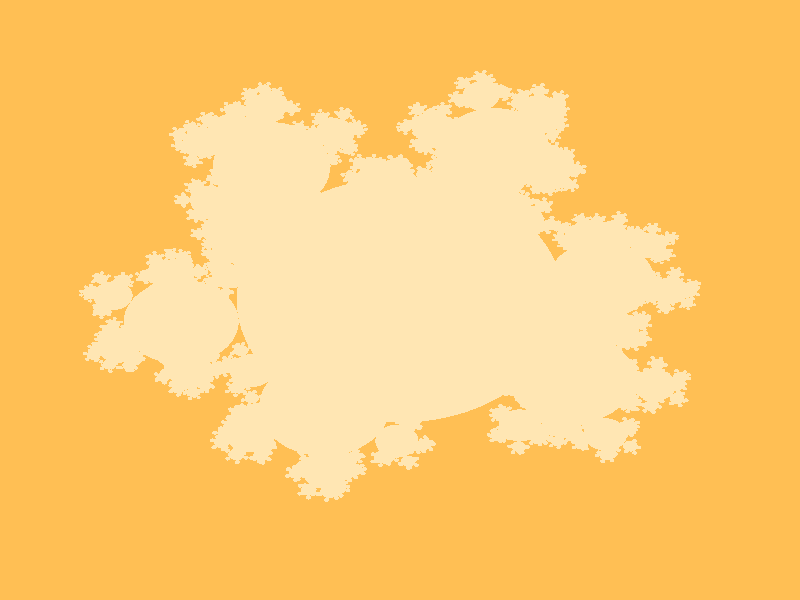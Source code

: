 // POV-Ray 2 scene file
background { color red 0.078 green 0.361 blue 0.753 }

camera {
    location <2.1, 1.3, 1.7>
    direction <-0.700389, -0.433574, -0.566982>
    right     <-0.436046, 0.704383, -0>
    up        <-0.399372, -0.24723, 0.682401>
} // camera

light_source {
    <4, 3, 2> color red 0.57735 green 0.57735 blue 0.57735
} // light

light_source {
    <1, -4, 4> color red 0.57735 green 0.57735 blue 0.57735
} // light

light_source {
    <-3, 1, 5> color red 0.57735 green 0.57735 blue 0.57735
} // light

#declare txt001 = texture {
    pigment {
        color red 1 green 0.75 blue 0.33
    } // pigment
    // normal { bumps, ripples, etc. }
    finish {
        ambient 0.2
        diffuse 0.8
    } // finish
} // texture txt001

object {
    triangle {
        <12, 12, -0.5>,
        <-12, -12, -0.5>,
        <12, -12, -0.5>
    } // tri
    texture { txt001 }
} // object

object {
    triangle {
        <12, 12, -0.5>,
        <-12, 12, -0.5>,
        <-12, -12, -0.5>
    } // tri
    texture { txt001 }
} // object

#declare txt002 = texture {
    pigment {
        color red 1 green 0.9 blue 0.7
    } // pigment
    // normal { bumps, ripples, etc. }
    finish {
        ambient 0
        diffuse 0.5
        phong 0.5  phong_size 3.0827
        reflection 0.5
    } // finish
} // texture txt002

sphere { <0, 0, 0>, 0.5  texture { txt002 } }

sphere { <0.272166, 0.272166, 0.544331>, 0.166667  texture { txt002 } }

sphere { <0.420314, 0.420314, 0.618405>, 0.0555556  texture { txt002 } }

sphere { <0.470715, 0.470715, 0.598245>, 0.0185185  texture { txt002 } }

sphere { <0.481689, 0.481689, 0.57904>, 0.00617284  texture { txt002 } }

sphere { <0.475329, 0.45787, 0.577669>, 0.00617284  texture { txt002 } }

sphere { <0.45787, 0.475329, 0.577669>, 0.00617284  texture { txt002 } }

sphere { <0.477074, 0.494534, 0.599616>, 0.00617284  texture { txt002 } }

sphere { <0.453255, 0.488174, 0.598245>, 0.00617284  texture { txt002 } }

sphere { <0.4661, 0.48356, 0.618821>, 0.00617284  texture { txt002 } }

sphere { <0.494534, 0.477074, 0.599616>, 0.00617284  texture { txt002 } }

sphere { <0.48356, 0.4661, 0.618821>, 0.00617284  texture { txt002 } }

sphere { <0.488174, 0.453255, 0.598245>, 0.00617284  texture { txt002 } }

sphere { <0.461623, 0.409245, 0.557924>, 0.0185185  texture { txt002 } }

sphere { <0.47044, 0.419664, 0.537348>, 0.00617284  texture { txt002 } }

sphere { <0.447954, 0.425689, 0.545578>, 0.00617284  texture { txt002 } }

sphere { <0.468014, 0.433095, 0.557924>, 0.00617284  texture { txt002 } }

sphere { <0.484109, 0.40322, 0.549693>, 0.00617284  texture { txt002 } }

sphere { <0.481683, 0.416651, 0.57027>, 0.00617284  texture { txt002 } }

sphere { <0.475292, 0.392801, 0.57027>, 0.00617284  texture { txt002 } }

sphere { <0.464049, 0.395814, 0.537348>, 0.00617284  texture { txt002 } }

sphere { <0.455233, 0.385395, 0.557924>, 0.00617284  texture { txt002 } }

sphere { <0.441563, 0.401839, 0.545578>, 0.00617284  texture { txt002 } }

sphere { <0.409245, 0.461623, 0.557924>, 0.0185185  texture { txt002 } }

sphere { <0.419664, 0.47044, 0.537348>, 0.00617284  texture { txt002 } }

sphere { <0.433095, 0.468014, 0.557924>, 0.00617284  texture { txt002 } }

sphere { <0.425689, 0.447954, 0.545578>, 0.00617284  texture { txt002 } }

sphere { <0.395814, 0.464049, 0.537348>, 0.00617284  texture { txt002 } }

sphere { <0.401839, 0.441563, 0.545578>, 0.00617284  texture { txt002 } }

sphere { <0.385395, 0.455233, 0.557924>, 0.00617284  texture { txt002 } }

sphere { <0.40322, 0.484109, 0.549693>, 0.00617284  texture { txt002 } }

sphere { <0.392801, 0.475292, 0.57027>, 0.00617284  texture { txt002 } }

sphere { <0.416651, 0.481683, 0.57027>, 0.00617284  texture { txt002 } }

sphere { <0.429405, 0.481784, 0.658726>, 0.0185185  texture { txt002 } }

sphere { <0.441197, 0.503434, 0.660098>, 0.00617284  texture { txt002 } }

sphere { <0.452601, 0.483752, 0.650495>, 0.00617284  texture { txt002 } }

sphere { <0.434161, 0.494577, 0.63815>, 0.00617284  texture { txt002 } }

sphere { <0.418001, 0.501466, 0.668328>, 0.00617284  texture { txt002 } }

sphere { <0.410965, 0.492609, 0.64638>, 0.00617284  texture { txt002 } }

sphere { <0.406209, 0.479816, 0.666956>, 0.00617284  texture { txt002 } }

sphere { <0.436441, 0.490641, 0.680674>, 0.00617284  texture { txt002 } }

sphere { <0.42465, 0.46899, 0.679302>, 0.00617284  texture { txt002 } }

sphere { <0.447846, 0.470958, 0.671072>, 0.00617284  texture { txt002 } }

sphere { <0.367935, 0.472692, 0.618405>, 0.0185185  texture { txt002 } }

sphere { <0.36376, 0.497028, 0.618405>, 0.00617284  texture { txt002 } }

sphere { <0.383056, 0.487812, 0.630751>, 0.00617284  texture { txt002 } }

sphere { <0.383056, 0.487812, 0.606059>, 0.00617284  texture { txt002 } }

sphere { <0.34864, 0.481907, 0.606059>, 0.00617284  texture { txt002 } }

sphere { <0.367935, 0.472692, 0.593714>, 0.00617284  texture { txt002 } }

sphere { <0.352815, 0.457572, 0.606059>, 0.00617284  texture { txt002 } }

sphere { <0.34864, 0.481907, 0.630751>, 0.00617284  texture { txt002 } }

sphere { <0.352815, 0.457572, 0.630751>, 0.00617284  texture { txt002 } }

sphere { <0.367935, 0.472692, 0.643096>, 0.00617284  texture { txt002 } }

sphere { <0.379004, 0.431383, 0.678886>, 0.0185185  texture { txt002 } }

sphere { <0.376578, 0.444814, 0.699462>, 0.00617284  texture { txt002 } }

sphere { <0.399064, 0.438789, 0.691232>, 0.00617284  texture { txt002 } }

sphere { <0.385395, 0.455233, 0.678886>, 0.00617284  texture { txt002 } }

sphere { <0.356518, 0.437408, 0.687117>, 0.00617284  texture { txt002 } }

sphere { <0.365335, 0.447826, 0.666541>, 0.00617284  texture { txt002 } }

sphere { <0.358944, 0.423976, 0.666541>, 0.00617284  texture { txt002 } }

sphere { <0.370187, 0.420964, 0.699462>, 0.00617284  texture { txt002 } }

sphere { <0.372614, 0.407532, 0.678886>, 0.00617284  texture { txt002 } }

sphere { <0.392673, 0.414939, 0.691232>, 0.00617284  texture { txt002 } }

sphere { <0.481784, 0.429405, 0.658726>, 0.0185185  texture { txt002 } }

sphere { <0.503434, 0.441197, 0.660098>, 0.00617284  texture { txt002 } }

sphere { <0.494577, 0.434161, 0.63815>, 0.00617284  texture { txt002 } }

sphere { <0.483752, 0.452601, 0.650495>, 0.00617284  texture { txt002 } }

sphere { <0.490641, 0.436441, 0.680674>, 0.00617284  texture { txt002 } }

sphere { <0.470958, 0.447846, 0.671072>, 0.00617284  texture { txt002 } }

sphere { <0.46899, 0.42465, 0.679302>, 0.00617284  texture { txt002 } }

sphere { <0.501466, 0.418001, 0.668328>, 0.00617284  texture { txt002 } }

sphere { <0.479816, 0.406209, 0.666956>, 0.00617284  texture { txt002 } }

sphere { <0.492609, 0.410965, 0.64638>, 0.00617284  texture { txt002 } }

sphere { <0.431383, 0.379004, 0.678886>, 0.0185185  texture { txt002 } }

sphere { <0.444814, 0.376578, 0.699462>, 0.00617284  texture { txt002 } }

sphere { <0.455233, 0.385395, 0.678886>, 0.00617284  texture { txt002 } }

sphere { <0.438789, 0.399064, 0.691232>, 0.00617284  texture { txt002 } }

sphere { <0.420964, 0.370187, 0.699462>, 0.00617284  texture { txt002 } }

sphere { <0.414939, 0.392673, 0.691232>, 0.00617284  texture { txt002 } }

sphere { <0.407532, 0.372614, 0.678886>, 0.00617284  texture { txt002 } }

sphere { <0.437408, 0.356518, 0.687117>, 0.00617284  texture { txt002 } }

sphere { <0.423976, 0.358944, 0.666541>, 0.00617284  texture { txt002 } }

sphere { <0.447826, 0.365335, 0.666541>, 0.00617284  texture { txt002 } }

sphere { <0.472692, 0.367935, 0.618405>, 0.0185185  texture { txt002 } }

sphere { <0.497028, 0.36376, 0.618405>, 0.00617284  texture { txt002 } }

sphere { <0.487812, 0.383056, 0.606059>, 0.00617284  texture { txt002 } }

sphere { <0.487812, 0.383056, 0.630751>, 0.00617284  texture { txt002 } }

sphere { <0.481907, 0.34864, 0.630751>, 0.00617284  texture { txt002 } }

sphere { <0.472692, 0.367935, 0.643096>, 0.00617284  texture { txt002 } }

sphere { <0.457572, 0.352815, 0.630751>, 0.00617284  texture { txt002 } }

sphere { <0.481907, 0.34864, 0.606059>, 0.00617284  texture { txt002 } }

sphere { <0.457572, 0.352815, 0.606059>, 0.00617284  texture { txt002 } }

sphere { <0.472692, 0.367935, 0.593714>, 0.00617284  texture { txt002 } }

sphere { <0.461844, 0.304709, 0.43322>, 0.0555556  texture { txt002 } }

sphere { <0.492085, 0.33495, 0.372739>, 0.0185185  texture { txt002 } }

sphere { <0.492085, 0.33495, 0.348047>, 0.00617284  texture { txt002 } }

sphere { <0.488469, 0.313874, 0.360393>, 0.00617284  texture { txt002 } }

sphere { <0.471009, 0.331334, 0.360393>, 0.00617284  texture { txt002 } }

sphere { <0.495701, 0.356025, 0.360393>, 0.00617284  texture { txt002 } }

sphere { <0.474625, 0.352409, 0.372739>, 0.00617284  texture { txt002 } }

sphere { <0.495701, 0.356025, 0.385084>, 0.00617284  texture { txt002 } }

sphere { <0.51316, 0.338566, 0.360393>, 0.00617284  texture { txt002 } }

sphere { <0.51316, 0.338566, 0.385084>, 0.00617284  texture { txt002 } }

sphere { <0.509544, 0.31749, 0.372739>, 0.00617284  texture { txt002 } }

sphere { <0.424345, 0.305171, 0.369341>, 0.0185185  texture { txt002 } }

sphere { <0.40568, 0.315605, 0.356995>, 0.00617284  texture { txt002 } }

sphere { <0.403931, 0.312107, 0.381374>, 0.00617284  texture { txt002 } }

sphere { <0.419383, 0.329161, 0.372427>, 0.00617284  texture { txt002 } }

sphere { <0.426095, 0.30867, 0.344961>, 0.00617284  texture { txt002 } }

sphere { <0.439797, 0.322225, 0.360393>, 0.00617284  texture { txt002 } }

sphere { <0.444759, 0.298235, 0.357307>, 0.00617284  texture { txt002 } }

sphere { <0.410643, 0.291616, 0.353908>, 0.00617284  texture { txt002 } }

sphere { <0.429307, 0.281181, 0.366254>, 0.00617284  texture { txt002 } }

sphere { <0.408893, 0.288117, 0.378288>, 0.00617284  texture { txt002 } }

sphere { <0.435193, 0.368397, 0.406378>, 0.0185185  texture { txt002 } }

sphere { <0.440864, 0.389015, 0.394032>, 0.00617284  texture { txt002 } }

sphere { <0.457301, 0.37895, 0.409464>, 0.00617284  texture { txt002 } }

sphere { <0.451857, 0.367697, 0.388171>, 0.00617284  texture { txt002 } }

sphere { <0.418755, 0.378463, 0.390945>, 0.00617284  texture { txt002 } }

sphere { <0.429748, 0.357145, 0.385084>, 0.00617284  texture { txt002 } }

sphere { <0.413085, 0.357845, 0.403291>, 0.00617284  texture { txt002 } }

sphere { <0.4242, 0.389715, 0.412239>, 0.00617284  texture { txt002 } }

sphere { <0.418529, 0.369098, 0.424584>, 0.00617284  texture { txt002 } }

sphere { <0.440637, 0.37965, 0.427671>, 0.00617284  texture { txt002 } }

sphere { <0.529584, 0.334488, 0.436618>, 0.0185185  texture { txt002 } }

sphere { <0.546497, 0.347572, 0.424272>, 0.00617284  texture { txt002 } }

sphere { <0.532117, 0.331508, 0.412239>, 0.00617284  texture { txt002 } }

sphere { <0.522481, 0.352406, 0.421186>, 0.00617284  texture { txt002 } }

sphere { <0.543964, 0.350552, 0.448652>, 0.00617284  texture { txt002 } }

sphere { <0.519948, 0.355387, 0.445566>, 0.00617284  texture { txt002 } }

sphere { <0.52705, 0.337468, 0.460998>, 0.00617284  texture { txt002 } }

sphere { <0.5536, 0.329654, 0.439705>, 0.00617284  texture { txt002 } }

sphere { <0.536686, 0.31657, 0.45205>, 0.00617284  texture { txt002 } }

sphere { <0.53922, 0.313589, 0.427671>, 0.00617284  texture { txt002 } }

sphere { <0.472692, 0.367935, 0.470257>, 0.0185185  texture { txt002 } }

sphere { <0.48474, 0.389488, 0.470257>, 0.00617284  texture { txt002 } }

sphere { <0.495668, 0.369235, 0.46131>, 0.00617284  texture { txt002 } }

sphere { <0.477004, 0.379669, 0.448964>, 0.00617284  texture { txt002 } }

sphere { <0.461764, 0.388188, 0.479204>, 0.00617284  texture { txt002 } }

sphere { <0.454027, 0.37837, 0.457911>, 0.00617284  texture { txt002 } }

sphere { <0.449715, 0.366636, 0.479204>, 0.00617284  texture { txt002 } }

sphere { <0.480429, 0.377754, 0.49155>, 0.00617284  texture { txt002 } }

sphere { <0.46838, 0.356202, 0.49155>, 0.00617284  texture { txt002 } }

sphere { <0.491357, 0.357501, 0.482603>, 0.00617284  texture { txt002 } }

sphere { <0.499343, 0.304247, 0.497099>, 0.0185185  texture { txt002 } }

sphere { <0.518259, 0.314219, 0.509445>, 0.00617284  texture { txt002 } }

sphere { <0.519922, 0.310678, 0.485065>, 0.00617284  texture { txt002 } }

sphere { <0.504895, 0.328108, 0.494013>, 0.00617284  texture { txt002 } }

sphere { <0.49768, 0.307788, 0.521479>, 0.00617284  texture { txt002 } }

sphere { <0.484316, 0.321677, 0.506047>, 0.00617284  texture { txt002 } }

sphere { <0.478764, 0.297816, 0.509133>, 0.00617284  texture { txt002 } }

sphere { <0.512708, 0.290358, 0.512531>, 0.00617284  texture { txt002 } }

sphere { <0.493791, 0.280387, 0.500186>, 0.00617284  texture { txt002 } }

sphere { <0.51437, 0.286818, 0.488152>, 0.00617284  texture { txt002 } }

sphere { <0.518736, 0.271262, 0.399581>, 0.0185185  texture { txt002 } }

sphere { <0.539811, 0.274878, 0.387235>, 0.00617284  texture { txt002 } }

sphere { <0.520873, 0.290418, 0.384149>, 0.00617284  texture { txt002 } }

sphere { <0.533373, 0.290264, 0.405442>, 0.00617284  texture { txt002 } }

sphere { <0.537674, 0.255722, 0.402668>, 0.00617284  texture { txt002 } }

sphere { <0.531235, 0.271108, 0.420874>, 0.00617284  texture { txt002 } }

sphere { <0.516598, 0.252106, 0.415013>, 0.00617284  texture { txt002 } }

sphere { <0.525174, 0.255876, 0.381374>, 0.00617284  texture { txt002 } }

sphere { <0.504099, 0.25226, 0.39372>, 0.00617284  texture { txt002 } }

sphere { <0.506236, 0.271416, 0.378288>, 0.00617284  texture { txt002 } }

sphere { <0.488495, 0.241021, 0.460062>, 0.0185185  texture { txt002 } }

sphere { <0.50716, 0.230587, 0.472408>, 0.00617284  texture { txt002 } }

sphere { <0.51153, 0.24936, 0.456976>, 0.00617284  texture { txt002 } }

sphere { <0.499694, 0.253381, 0.478269>, 0.00617284  texture { txt002 } }

sphere { <0.484125, 0.222248, 0.475494>, 0.00617284  texture { txt002 } }

sphere { <0.476659, 0.245042, 0.481355>, 0.00617284  texture { txt002 } }

sphere { <0.46546, 0.232683, 0.463149>, 0.00617284  texture { txt002 } }

sphere { <0.495961, 0.218227, 0.454201>, 0.00617284  texture { txt002 } }

sphere { <0.477296, 0.228661, 0.441856>, 0.00617284  texture { txt002 } }

sphere { <0.500331, 0.237, 0.438769>, 0.00617284  texture { txt002 } }

sphere { <0.450996, 0.241483, 0.396183>, 0.0185185  texture { txt002 } }

sphere { <0.455172, 0.217147, 0.396183>, 0.00617284  texture { txt002 } }

sphere { <0.472226, 0.232599, 0.40513>, 0.00617284  texture { txt002 } }

sphere { <0.45115, 0.228983, 0.417476>, 0.00617284  texture { txt002 } }

sphere { <0.433942, 0.226031, 0.387235>, 0.00617284  texture { txt002 } }

sphere { <0.429921, 0.237867, 0.408529>, 0.00617284  texture { txt002 } }

sphere { <0.429767, 0.250367, 0.387235>, 0.00617284  texture { txt002 } }

sphere { <0.455018, 0.229647, 0.37489>, 0.00617284  texture { txt002 } }

sphere { <0.450842, 0.253983, 0.37489>, 0.00617284  texture { txt002 } }

sphere { <0.472072, 0.245099, 0.383837>, 0.00617284  texture { txt002 } }

sphere { <0.304709, 0.461844, 0.43322>, 0.0555556  texture { txt002 } }

sphere { <0.33495, 0.492085, 0.372739>, 0.0185185  texture { txt002 } }

sphere { <0.33495, 0.492085, 0.348047>, 0.00617284  texture { txt002 } }

sphere { <0.331334, 0.471009, 0.360393>, 0.00617284  texture { txt002 } }

sphere { <0.313874, 0.488469, 0.360393>, 0.00617284  texture { txt002 } }

sphere { <0.338566, 0.51316, 0.360393>, 0.00617284  texture { txt002 } }

sphere { <0.31749, 0.509544, 0.372739>, 0.00617284  texture { txt002 } }

sphere { <0.338566, 0.51316, 0.385084>, 0.00617284  texture { txt002 } }

sphere { <0.356025, 0.495701, 0.360393>, 0.00617284  texture { txt002 } }

sphere { <0.356025, 0.495701, 0.385084>, 0.00617284  texture { txt002 } }

sphere { <0.352409, 0.474625, 0.372739>, 0.00617284  texture { txt002 } }

sphere { <0.368397, 0.435193, 0.406378>, 0.0185185  texture { txt002 } }

sphere { <0.389015, 0.440864, 0.394032>, 0.00617284  texture { txt002 } }

sphere { <0.367697, 0.451857, 0.388171>, 0.00617284  texture { txt002 } }

sphere { <0.37895, 0.457301, 0.409464>, 0.00617284  texture { txt002 } }

sphere { <0.389715, 0.4242, 0.412239>, 0.00617284  texture { txt002 } }

sphere { <0.37965, 0.440637, 0.427671>, 0.00617284  texture { txt002 } }

sphere { <0.369098, 0.418529, 0.424584>, 0.00617284  texture { txt002 } }

sphere { <0.378463, 0.418755, 0.390945>, 0.00617284  texture { txt002 } }

sphere { <0.357845, 0.413085, 0.403291>, 0.00617284  texture { txt002 } }

sphere { <0.357145, 0.429748, 0.385084>, 0.00617284  texture { txt002 } }

sphere { <0.305171, 0.424345, 0.369341>, 0.0185185  texture { txt002 } }

sphere { <0.315605, 0.40568, 0.356995>, 0.00617284  texture { txt002 } }

sphere { <0.329161, 0.419383, 0.372427>, 0.00617284  texture { txt002 } }

sphere { <0.312107, 0.403931, 0.381374>, 0.00617284  texture { txt002 } }

sphere { <0.291616, 0.410643, 0.353908>, 0.00617284  texture { txt002 } }

sphere { <0.288117, 0.408893, 0.378288>, 0.00617284  texture { txt002 } }

sphere { <0.281181, 0.429307, 0.366254>, 0.00617284  texture { txt002 } }

sphere { <0.30867, 0.426095, 0.344961>, 0.00617284  texture { txt002 } }

sphere { <0.298235, 0.444759, 0.357307>, 0.00617284  texture { txt002 } }

sphere { <0.322225, 0.439797, 0.360393>, 0.00617284  texture { txt002 } }

sphere { <0.271262, 0.518736, 0.399581>, 0.0185185  texture { txt002 } }

sphere { <0.274878, 0.539811, 0.387235>, 0.00617284  texture { txt002 } }

sphere { <0.290264, 0.533373, 0.405442>, 0.00617284  texture { txt002 } }

sphere { <0.290418, 0.520873, 0.384149>, 0.00617284  texture { txt002 } }

sphere { <0.255876, 0.525174, 0.381374>, 0.00617284  texture { txt002 } }

sphere { <0.271416, 0.506236, 0.378288>, 0.00617284  texture { txt002 } }

sphere { <0.25226, 0.504099, 0.39372>, 0.00617284  texture { txt002 } }

sphere { <0.255722, 0.537674, 0.402668>, 0.00617284  texture { txt002 } }

sphere { <0.252106, 0.516598, 0.415013>, 0.00617284  texture { txt002 } }

sphere { <0.271108, 0.531235, 0.420874>, 0.00617284  texture { txt002 } }

sphere { <0.241483, 0.450996, 0.396183>, 0.0185185  texture { txt002 } }

sphere { <0.217147, 0.455172, 0.396183>, 0.00617284  texture { txt002 } }

sphere { <0.228983, 0.45115, 0.417476>, 0.00617284  texture { txt002 } }

sphere { <0.232599, 0.472226, 0.40513>, 0.00617284  texture { txt002 } }

sphere { <0.229647, 0.455018, 0.37489>, 0.00617284  texture { txt002 } }

sphere { <0.245099, 0.472072, 0.383837>, 0.00617284  texture { txt002 } }

sphere { <0.253983, 0.450842, 0.37489>, 0.00617284  texture { txt002 } }

sphere { <0.226031, 0.433942, 0.387235>, 0.00617284  texture { txt002 } }

sphere { <0.250367, 0.429767, 0.387235>, 0.00617284  texture { txt002 } }

sphere { <0.237867, 0.429921, 0.408529>, 0.00617284  texture { txt002 } }

sphere { <0.241021, 0.488495, 0.460062>, 0.0185185  texture { txt002 } }

sphere { <0.230587, 0.50716, 0.472408>, 0.00617284  texture { txt002 } }

sphere { <0.253381, 0.499694, 0.478269>, 0.00617284  texture { txt002 } }

sphere { <0.24936, 0.51153, 0.456976>, 0.00617284  texture { txt002 } }

sphere { <0.218227, 0.495961, 0.454201>, 0.00617284  texture { txt002 } }

sphere { <0.237, 0.500331, 0.438769>, 0.00617284  texture { txt002 } }

sphere { <0.228661, 0.477296, 0.441856>, 0.00617284  texture { txt002 } }

sphere { <0.222248, 0.484125, 0.475494>, 0.00617284  texture { txt002 } }

sphere { <0.232683, 0.46546, 0.463149>, 0.00617284  texture { txt002 } }

sphere { <0.245042, 0.476659, 0.481355>, 0.00617284  texture { txt002 } }

sphere { <0.334488, 0.529584, 0.436618>, 0.0185185  texture { txt002 } }

sphere { <0.347572, 0.546497, 0.424272>, 0.00617284  texture { txt002 } }

sphere { <0.352406, 0.522481, 0.421186>, 0.00617284  texture { txt002 } }

sphere { <0.331508, 0.532117, 0.412239>, 0.00617284  texture { txt002 } }

sphere { <0.329654, 0.5536, 0.439705>, 0.00617284  texture { txt002 } }

sphere { <0.313589, 0.53922, 0.427671>, 0.00617284  texture { txt002 } }

sphere { <0.31657, 0.536686, 0.45205>, 0.00617284  texture { txt002 } }

sphere { <0.350552, 0.543964, 0.448652>, 0.00617284  texture { txt002 } }

sphere { <0.337468, 0.52705, 0.460998>, 0.00617284  texture { txt002 } }

sphere { <0.355387, 0.519948, 0.445566>, 0.00617284  texture { txt002 } }

sphere { <0.304247, 0.499343, 0.497099>, 0.0185185  texture { txt002 } }

sphere { <0.314219, 0.518259, 0.509445>, 0.00617284  texture { txt002 } }

sphere { <0.328108, 0.504895, 0.494013>, 0.00617284  texture { txt002 } }

sphere { <0.310678, 0.519922, 0.485065>, 0.00617284  texture { txt002 } }

sphere { <0.290358, 0.512708, 0.512531>, 0.00617284  texture { txt002 } }

sphere { <0.286818, 0.51437, 0.488152>, 0.00617284  texture { txt002 } }

sphere { <0.280387, 0.493791, 0.500186>, 0.00617284  texture { txt002 } }

sphere { <0.307788, 0.49768, 0.521479>, 0.00617284  texture { txt002 } }

sphere { <0.297816, 0.478764, 0.509133>, 0.00617284  texture { txt002 } }

sphere { <0.321677, 0.484316, 0.506047>, 0.00617284  texture { txt002 } }

sphere { <0.367935, 0.472692, 0.470257>, 0.0185185  texture { txt002 } }

sphere { <0.389488, 0.48474, 0.470257>, 0.00617284  texture { txt002 } }

sphere { <0.379669, 0.477004, 0.448964>, 0.00617284  texture { txt002 } }

sphere { <0.369235, 0.495668, 0.46131>, 0.00617284  texture { txt002 } }

sphere { <0.377754, 0.480429, 0.49155>, 0.00617284  texture { txt002 } }

sphere { <0.357501, 0.491357, 0.482603>, 0.00617284  texture { txt002 } }

sphere { <0.356202, 0.46838, 0.49155>, 0.00617284  texture { txt002 } }

sphere { <0.388188, 0.461764, 0.479204>, 0.00617284  texture { txt002 } }

sphere { <0.366636, 0.449715, 0.479204>, 0.00617284  texture { txt002 } }

sphere { <0.37837, 0.454027, 0.457911>, 0.00617284  texture { txt002 } }

sphere { <0.230635, 0.38777, 0.729516>, 0.0555556  texture { txt002 } }

sphere { <0.2506, 0.446614, 0.769837>, 0.0185185  texture { txt002 } }

sphere { <0.264242, 0.467193, 0.770086>, 0.00617284  texture { txt002 } }

sphere { <0.272442, 0.447086, 0.758332>, 0.00617284  texture { txt002 } }

sphere { <0.253384, 0.459832, 0.749168>, 0.00617284  texture { txt002 } }

sphere { <0.2424, 0.46672, 0.781591>, 0.00617284  texture { txt002 } }

sphere { <0.231541, 0.459359, 0.760673>, 0.00617284  texture { txt002 } }

sphere { <0.228758, 0.446141, 0.781342>, 0.00617284  texture { txt002 } }

sphere { <0.261459, 0.453974, 0.790755>, 0.00617284  texture { txt002 } }

sphere { <0.247817, 0.433396, 0.790506>, 0.00617284  texture { txt002 } }

sphere { <0.269659, 0.433868, 0.779001>, 0.00617284  texture { txt002 } }

sphere { <0.301839, 0.407906, 0.732914>, 0.0185185  texture { txt002 } }

sphere { <0.319874, 0.420236, 0.72141>, 0.00617284  texture { txt002 } }

sphere { <0.303021, 0.407886, 0.708251>, 0.00617284  texture { txt002 } }

sphere { <0.296625, 0.428474, 0.720288>, 0.00617284  texture { txt002 } }

sphere { <0.318692, 0.420256, 0.746073>, 0.00617284  texture { txt002 } }

sphere { <0.295442, 0.428494, 0.744951>, 0.00617284  texture { txt002 } }

sphere { <0.300656, 0.407926, 0.757577>, 0.00617284  texture { txt002 } }

sphere { <0.325088, 0.399668, 0.734036>, 0.00617284  texture { txt002 } }

sphere { <0.307053, 0.387338, 0.745541>, 0.00617284  texture { txt002 } }

sphere { <0.308235, 0.387318, 0.720878>, 0.00617284  texture { txt002 } }

sphere { <0.253236, 0.449775, 0.695877>, 0.0185185  texture { txt002 } }

sphere { <0.263032, 0.459076, 0.675209>, 0.00617284  texture { txt002 } }

sphere { <0.270029, 0.436804, 0.683251>, 0.00617284  texture { txt002 } }

sphere { <0.247378, 0.440021, 0.673964>, 0.00617284  texture { txt002 } }

sphere { <0.246239, 0.472047, 0.687835>, 0.00617284  texture { txt002 } }

sphere { <0.230585, 0.452992, 0.68659>, 0.00617284  texture { txt002 } }

sphere { <0.236443, 0.462746, 0.708504>, 0.00617284  texture { txt002 } }

sphere { <0.26889, 0.468829, 0.697123>, 0.00617284  texture { txt002 } }

sphere { <0.259094, 0.459528, 0.717791>, 0.00617284  texture { txt002 } }

sphere { <0.275887, 0.446557, 0.705165>, 0.00617284  texture { txt002 } }

sphere { <0.179397, 0.426478, 0.766439>, 0.0185185  texture { txt002 } }

sphere { <0.174744, 0.447688, 0.778193>, 0.00617284  texture { txt002 } }

sphere { <0.197172, 0.437457, 0.779597>, 0.00617284  texture { txt002 } }

sphere { <0.1895, 0.447523, 0.758396>, 0.00617284  texture { txt002 } }

sphere { <0.156968, 0.436708, 0.765035>, 0.00617284  texture { txt002 } }

sphere { <0.171724, 0.436544, 0.745238>, 0.00617284  texture { txt002 } }

sphere { <0.161621, 0.415499, 0.753281>, 0.00617284  texture { txt002 } }

sphere { <0.164641, 0.426642, 0.786236>, 0.00617284  texture { txt002 } }

sphere { <0.169293, 0.405432, 0.774481>, 0.00617284  texture { txt002 } }

sphere { <0.187069, 0.416412, 0.787639>, 0.00617284  texture { txt002 } }

sphere { <0.182032, 0.429639, 0.692479>, 0.0185185  texture { txt002 } }

sphere { <0.177682, 0.45215, 0.683315>, 0.00617284  texture { txt002 } }

sphere { <0.190087, 0.449636, 0.704516>, 0.00617284  texture { txt002 } }

sphere { <0.200611, 0.44299, 0.683192>, 0.00617284  texture { txt002 } }

sphere { <0.169628, 0.432153, 0.671279>, 0.00617284  texture { txt002 } }

sphere { <0.192556, 0.422992, 0.671155>, 0.00617284  texture { txt002 } }

sphere { <0.173978, 0.409641, 0.680442>, 0.00617284  texture { txt002 } }

sphere { <0.159104, 0.438799, 0.692603>, 0.00617284  texture { txt002 } }

sphere { <0.163454, 0.416288, 0.701767>, 0.00617284  texture { txt002 } }

sphere { <0.171508, 0.436286, 0.713804>, 0.00617284  texture { txt002 } }

sphere { <0.159431, 0.367634, 0.726118>, 0.0185185  texture { txt002 } }

sphere { <0.13761, 0.368692, 0.737623>, 0.00617284  texture { txt002 } }

sphere { <0.158434, 0.366998, 0.750781>, 0.00617284  texture { txt002 } }

sphere { <0.153102, 0.387887, 0.738744>, 0.00617284  texture { txt002 } }

sphere { <0.138607, 0.369329, 0.71296>, 0.00617284  texture { txt002 } }

sphere { <0.154099, 0.388523, 0.714081>, 0.00617284  texture { txt002 } }

sphere { <0.160429, 0.36827, 0.701455>, 0.00617284  texture { txt002 } }

sphere { <0.14394, 0.34844, 0.724997>, 0.00617284  texture { txt002 } }

sphere { <0.165761, 0.347381, 0.713492>, 0.00617284  texture { txt002 } }

sphere { <0.164764, 0.346745, 0.738155>, 0.00617284  texture { txt002 } }

sphere { <0.227999, 0.384609, 0.803476>, 0.0185185  texture { txt002 } }

sphere { <0.237348, 0.393812, 0.824394>, 0.00617284  texture { txt002 } }

sphere { <0.251829, 0.390976, 0.804597>, 0.00617284  texture { txt002 } }

sphere { <0.234368, 0.408432, 0.804721>, 0.00617284  texture { txt002 } }

sphere { <0.213518, 0.387445, 0.823273>, 0.00617284  texture { txt002 } }

sphere { <0.210538, 0.402066, 0.8036>, 0.00617284  texture { txt002 } }

sphere { <0.204169, 0.378242, 0.802355>, 0.00617284  texture { txt002 } }

sphere { <0.23098, 0.369989, 0.823149>, 0.00617284  texture { txt002 } }

sphere { <0.221631, 0.360786, 0.802231>, 0.00617284  texture { txt002 } }

sphere { <0.245461, 0.367152, 0.803352>, 0.00617284  texture { txt002 } }

sphere { <0.208034, 0.325765, 0.763155>, 0.0185185  texture { txt002 } }

sphere { <0.209548, 0.312342, 0.783824>, 0.00617284  texture { txt002 } }

sphere { <0.229235, 0.324887, 0.775781>, 0.00617284  texture { txt002 } }

sphere { <0.209827, 0.337, 0.785069>, 0.00617284  texture { txt002 } }

sphere { <0.188347, 0.31322, 0.771198>, 0.00617284  texture { txt002 } }

sphere { <0.188626, 0.337878, 0.772443>, 0.00617284  texture { txt002 } }

sphere { <0.186834, 0.326643, 0.750529>, 0.00617284  texture { txt002 } }

sphere { <0.207755, 0.301107, 0.76191>, 0.00617284  texture { txt002 } }

sphere { <0.206242, 0.31453, 0.741241>, 0.00617284  texture { txt002 } }

sphere { <0.227442, 0.313652, 0.753867>, 0.00617284  texture { txt002 } }

sphere { <0.279238, 0.345901, 0.766553>, 0.0185185  texture { txt002 } }

sphere { <0.302145, 0.344931, 0.775717>, 0.00617284  texture { txt002 } }

sphere { <0.297823, 0.356827, 0.754517>, 0.00617284  texture { txt002 } }

sphere { <0.289691, 0.366251, 0.775841>, 0.00617284  texture { txt002 } }

sphere { <0.28356, 0.334005, 0.787754>, 0.00617284  texture { txt002 } }

sphere { <0.271106, 0.355325, 0.787878>, 0.00617284  texture { txt002 } }

sphere { <0.260653, 0.334975, 0.77859>, 0.00617284  texture { txt002 } }

sphere { <0.291692, 0.324581, 0.766429>, 0.00617284  texture { txt002 } }

sphere { <0.268785, 0.325551, 0.757266>, 0.00617284  texture { txt002 } }

sphere { <0.28737, 0.336477, 0.745229>, 0.00617284  texture { txt002 } }

sphere { <0.115031, 0.4293, 0.544331>, 0.0555556  texture { txt002 } }

sphere { <0.102505, 0.502308, 0.544331>, 0.0185185  texture { txt002 } }

sphere { <0.110567, 0.524146, 0.536101>, 0.00617284  texture { txt002 } }

sphere { <0.126738, 0.506465, 0.542066>, 0.00617284  texture { txt002 } }

sphere { <0.112687, 0.504055, 0.521905>, 0.00617284  texture { txt002 } }

sphere { <0.0863343, 0.519988, 0.538366>, 0.00617284  texture { txt002 } }

sphere { <0.0884544, 0.499897, 0.524171>, 0.00617284  texture { txt002 } }

sphere { <0.0782715, 0.49815, 0.546597>, 0.00617284  texture { txt002 } }

sphere { <0.100385, 0.522399, 0.558526>, 0.00617284  texture { txt002 } }

sphere { <0.0923218, 0.500561, 0.566757>, 0.00617284  texture { txt002 } }

sphere { <0.116555, 0.504718, 0.564491>, 0.00617284  texture { txt002 } }

sphere { <0.160392, 0.474661, 0.581368>, 0.0185185  texture { txt002 } }

sphere { <0.177777, 0.492047, 0.579103>, 0.00617284  texture { txt002 } }

sphere { <0.176681, 0.473492, 0.56285>, 0.00617284  texture { txt002 } }

sphere { <0.159222, 0.490951, 0.56285>, 0.00617284  texture { txt002 } }

sphere { <0.161488, 0.493217, 0.597621>, 0.00617284  texture { txt002 } }

sphere { <0.142932, 0.492121, 0.581368>, 0.00617284  texture { txt002 } }

sphere { <0.144102, 0.475831, 0.599887>, 0.00617284  texture { txt002 } }

sphere { <0.178947, 0.475757, 0.597621>, 0.00617284  texture { txt002 } }

sphere { <0.161561, 0.458371, 0.599887>, 0.00617284  texture { txt002 } }

sphere { <0.177851, 0.457202, 0.581368>, 0.00617284  texture { txt002 } }

sphere { <0.160392, 0.474661, 0.507294>, 0.0185185  texture { txt002 } }

sphere { <0.167697, 0.481967, 0.484868>, 0.00617284  texture { txt002 } }

sphere { <0.161561, 0.458371, 0.488775>, 0.00617284  texture { txt002 } }

sphere { <0.144102, 0.475831, 0.488775>, 0.00617284  texture { txt002 } }

sphere { <0.166528, 0.498257, 0.503387>, 0.00617284  texture { txt002 } }

sphere { <0.142932, 0.492121, 0.507294>, 0.00617284  texture { txt002 } }

sphere { <0.159222, 0.490951, 0.525813>, 0.00617284  texture { txt002 } }

sphere { <0.183987, 0.480797, 0.503387>, 0.00617284  texture { txt002 } }

sphere { <0.176681, 0.473492, 0.525813>, 0.00617284  texture { txt002 } }

sphere { <0.177851, 0.457202, 0.507294>, 0.00617284  texture { txt002 } }

sphere { <0.0571437, 0.456947, 0.507294>, 0.0185185  texture { txt002 } }

sphere { <0.0450372, 0.477623, 0.501329>, 0.00617284  texture { txt002 } }

sphere { <0.055591, 0.475469, 0.523547>, 0.00617284  texture { txt002 } }

sphere { <0.0696413, 0.47788, 0.503387>, 0.00617284  texture { txt002 } }

sphere { <0.0465898, 0.4591, 0.485076>, 0.00617284  texture { txt002 } }

sphere { <0.071194, 0.459357, 0.487134>, 0.00617284  texture { txt002 } }

sphere { <0.0586963, 0.438424, 0.491041>, 0.00617284  texture { txt002 } }

sphere { <0.0325396, 0.45669, 0.505236>, 0.00617284  texture { txt002 } }

sphere { <0.0446461, 0.436013, 0.511201>, 0.00617284  texture { txt002 } }

sphere { <0.0430934, 0.454536, 0.527454>, 0.00617284  texture { txt002 } }

sphere { <0.115031, 0.4293, 0.470257>, 0.0185185  texture { txt002 } }

sphere { <0.10495, 0.439381, 0.450097>, 0.00617284  texture { txt002 } }

sphere { <0.0911807, 0.435691, 0.470257>, 0.00617284  texture { txt002 } }

sphere { <0.10864, 0.45315, 0.470257>, 0.00617284  texture { txt002 } }

sphere { <0.128801, 0.43299, 0.450097>, 0.00617284  texture { txt002 } }

sphere { <0.13249, 0.44676, 0.470257>, 0.00617284  texture { txt002 } }

sphere { <0.138881, 0.42291, 0.470257>, 0.00617284  texture { txt002 } }

sphere { <0.111341, 0.415531, 0.450097>, 0.00617284  texture { txt002 } }

sphere { <0.121421, 0.40545, 0.470257>, 0.00617284  texture { txt002 } }

sphere { <0.0975713, 0.411841, 0.470257>, 0.00617284  texture { txt002 } }

sphere { <0.0696698, 0.383939, 0.507294>, 0.0185185  texture { txt002 } }

sphere { <0.052284, 0.366554, 0.509559>, 0.00617284  texture { txt002 } }

sphere { <0.0708393, 0.36765, 0.525813>, 0.00617284  texture { txt002 } }

sphere { <0.0533799, 0.385109, 0.525813>, 0.00617284  texture { txt002 } }

sphere { <0.0511144, 0.382844, 0.491041>, 0.00617284  texture { txt002 } }

sphere { <0.0522103, 0.401399, 0.507294>, 0.00617284  texture { txt002 } }

sphere { <0.0685002, 0.400229, 0.488775>, 0.00617284  texture { txt002 } }

sphere { <0.0685739, 0.365384, 0.491041>, 0.00617284  texture { txt002 } }

sphere { <0.0859596, 0.38277, 0.488775>, 0.00617284  texture { txt002 } }

sphere { <0.0871292, 0.36648, 0.507294>, 0.00617284  texture { txt002 } }

sphere { <0.0571437, 0.456947, 0.581368>, 0.0185185  texture { txt002 } }

sphere { <0.0493251, 0.475575, 0.595564>, 0.00617284  texture { txt002 } }

sphere { <0.0725262, 0.467381, 0.597621>, 0.00617284  texture { txt002 } }

sphere { <0.06557, 0.479825, 0.577461>, 0.00617284  texture { txt002 } }

sphere { <0.0339426, 0.465141, 0.57931>, 0.00617284  texture { txt002 } }

sphere { <0.0501875, 0.46939, 0.561208>, 0.00617284  texture { txt002 } }

sphere { <0.0417612, 0.446512, 0.565115>, 0.00617284  texture { txt002 } }

sphere { <0.0408988, 0.452697, 0.599471>, 0.00617284  texture { txt002 } }

sphere { <0.0487174, 0.434069, 0.585275>, 0.00617284  texture { txt002 } }

sphere { <0.0640999, 0.444504, 0.601529>, 0.00617284  texture { txt002 } }

sphere { <0.0696698, 0.383939, 0.581368>, 0.0185185  texture { txt002 } }

sphere { <0.0623642, 0.376634, 0.603794>, 0.00617284  texture { txt002 } }

sphere { <0.0859596, 0.38277, 0.599887>, 0.00617284  texture { txt002 } }

sphere { <0.0685002, 0.400229, 0.599887>, 0.00617284  texture { txt002 } }

sphere { <0.0460743, 0.377803, 0.585275>, 0.00617284  texture { txt002 } }

sphere { <0.0522103, 0.401399, 0.581368>, 0.00617284  texture { txt002 } }

sphere { <0.0533799, 0.385109, 0.56285>, 0.00617284  texture { txt002 } }

sphere { <0.0635337, 0.360344, 0.585275>, 0.00617284  texture { txt002 } }

sphere { <0.0708393, 0.36765, 0.56285>, 0.00617284  texture { txt002 } }

sphere { <0.0871292, 0.36648, 0.581368>, 0.00617284  texture { txt002 } }

sphere { <0.115031, 0.4293, 0.618405>, 0.0185185  texture { txt002 } }

sphere { <0.125111, 0.439381, 0.638566>, 0.00617284  texture { txt002 } }

sphere { <0.138881, 0.435691, 0.618405>, 0.00617284  texture { txt002 } }

sphere { <0.121421, 0.45315, 0.618405>, 0.00617284  texture { txt002 } }

sphere { <0.101261, 0.43299, 0.638566>, 0.00617284  texture { txt002 } }

sphere { <0.0975713, 0.44676, 0.618405>, 0.00617284  texture { txt002 } }

sphere { <0.0911807, 0.42291, 0.618405>, 0.00617284  texture { txt002 } }

sphere { <0.11872, 0.415531, 0.638566>, 0.00617284  texture { txt002 } }

sphere { <0.10864, 0.40545, 0.618405>, 0.00617284  texture { txt002 } }

sphere { <0.13249, 0.411841, 0.618405>, 0.00617284  texture { txt002 } }

sphere { <0.082487, 0.239622, 0.655442>, 0.0555556  texture { txt002 } }

sphere { <0.0438957, 0.258053, 0.715923>, 0.0185185  texture { txt002 } }

sphere { <0.0426858, 0.273525, 0.735128>, 0.00617284  texture { txt002 } }

sphere { <0.064638, 0.265928, 0.726759>, 0.00617284  texture { txt002 } }

sphere { <0.0510334, 0.281546, 0.713318>, 0.00617284  texture { txt002 } }

sphere { <0.0219434, 0.26565, 0.724292>, 0.00617284  texture { txt002 } }

sphere { <0.030291, 0.273671, 0.702483>, 0.00617284  texture { txt002 } }

sphere { <0.0231533, 0.250178, 0.705088>, 0.00617284  texture { txt002 } }

sphere { <0.0355481, 0.250032, 0.737733>, 0.00617284  texture { txt002 } }

sphere { <0.036758, 0.23456, 0.718528>, 0.00617284  texture { txt002 } }

sphere { <0.0575003, 0.242434, 0.729364>, 0.00617284  texture { txt002 } }

sphere { <0.117687, 0.252557, 0.719322>, 0.0185185  texture { txt002 } }

sphere { <0.135677, 0.265544, 0.730157>, 0.00617284  texture { txt002 } }

sphere { <0.138361, 0.25778, 0.706872>, 0.00617284  texture { txt002 } }

sphere { <0.12224, 0.275732, 0.71212>, 0.00617284  texture { txt002 } }

sphere { <0.115003, 0.26032, 0.742607>, 0.00617284  texture { txt002 } }

sphere { <0.101567, 0.270508, 0.72457>, 0.00617284  texture { txt002 } }

sphere { <0.097014, 0.247334, 0.731771>, 0.00617284  texture { txt002 } }

sphere { <0.131123, 0.242369, 0.737359>, 0.00617284  texture { txt002 } }

sphere { <0.113134, 0.229382, 0.726523>, 0.00617284  texture { txt002 } }

sphere { <0.133808, 0.234605, 0.714074>, 0.00617284  texture { txt002 } }

sphere { <0.0863845, 0.308551, 0.682285>, 0.0185185  texture { txt002 } }

sphere { <0.0971427, 0.330622, 0.67968>, 0.00617284  texture { txt002 } }

sphere { <0.109956, 0.310023, 0.675083>, 0.00617284  texture { txt002 } }

sphere { <0.091905, 0.317013, 0.659755>, 0.00617284  texture { txt002 } }

sphere { <0.0735708, 0.329151, 0.686881>, 0.00617284  texture { txt002 } }

sphere { <0.0683331, 0.315541, 0.666956>, 0.00617284  texture { txt002 } }

sphere { <0.0628126, 0.30708, 0.689486>, 0.00617284  texture { txt002 } }

sphere { <0.0916222, 0.322161, 0.702209>, 0.00617284  texture { txt002 } }

sphere { <0.080864, 0.30009, 0.704814>, 0.00617284  texture { txt002 } }

sphere { <0.104436, 0.301561, 0.697613>, 0.00617284  texture { txt002 } }

sphere { <0.00869528, 0.245118, 0.652044>, 0.0185185  texture { txt002 } }

sphere { <-0.0110117, 0.257416, 0.660413>, 0.00617284  texture { txt002 } }

sphere { <0.00823377, 0.253319, 0.675329>, 0.00617284  texture { txt002 } }

sphere { <0.0102865, 0.269325, 0.656641>, 0.00617284  texture { txt002 } }

sphere { <-0.0105502, 0.249215, 0.637128>, 0.00617284  texture { txt002 } }

sphere { <0.010748, 0.261124, 0.633356>, 0.00617284  texture { txt002 } }

sphere { <0.00915679, 0.236916, 0.628759>, 0.00617284  texture { txt002 } }

sphere { <-0.0126029, 0.233209, 0.655816>, 0.00617284  texture { txt002 } }

sphere { <0.00710408, 0.22091, 0.647447>, 0.00617284  texture { txt002 } }

sphere { <0.00664257, 0.229111, 0.670732>, 0.00617284  texture { txt002 } }

sphere { <0.0511841, 0.295616, 0.618405>, 0.0185185  texture { txt002 } }

sphere { <0.0555846, 0.315856, 0.604965>, 0.00617284  texture { txt002 } }

sphere { <0.0705987, 0.309941, 0.623653>, 0.00617284  texture { txt002 } }

sphere { <0.0705297, 0.296292, 0.603077>, 0.00617284  texture { txt002 } }

sphere { <0.03617, 0.301531, 0.599717>, 0.00617284  texture { txt002 } }

sphere { <0.0511152, 0.281968, 0.597829>, 0.00617284  texture { txt002 } }

sphere { <0.0317696, 0.281291, 0.613157>, 0.00617284  texture { txt002 } }

sphere { <0.036239, 0.31518, 0.620293>, 0.00617284  texture { txt002 } }

sphere { <0.0318385, 0.29494, 0.633733>, 0.00617284  texture { txt002 } }

sphere { <0.051253, 0.309265, 0.638981>, 0.00617284  texture { txt002 } }

sphere { <0.0472866, 0.226687, 0.591563>, 0.0185185  texture { txt002 } }

sphere { <0.025169, 0.224935, 0.580727>, 0.00617284  texture { txt002 } }

sphere { <0.0281502, 0.217281, 0.604012>, 0.00617284  texture { txt002 } }

sphere { <0.0288111, 0.241399, 0.598764>, 0.00617284  texture { txt002 } }

sphere { <0.0443054, 0.234341, 0.568278>, 0.00617284  texture { txt002 } }

sphere { <0.0479475, 0.250805, 0.586315>, 0.00617284  texture { txt002 } }

sphere { <0.066423, 0.236092, 0.579113>, 0.00617284  texture { txt002 } }

sphere { <0.0436445, 0.210223, 0.573526>, 0.00617284  texture { txt002 } }

sphere { <0.0657621, 0.211974, 0.584361>, 0.00617284  texture { txt002 } }

sphere { <0.0466257, 0.202569, 0.596811>, 0.00617284  texture { txt002 } }

sphere { <0.0399982, 0.189123, 0.689081>, 0.0185185  texture { txt002 } }

sphere { <0.0335228, 0.179527, 0.71089>, 0.00617284  texture { txt002 } }

sphere { <0.0567332, 0.187058, 0.707118>, 0.00617284  texture { txt002 } }

sphere { <0.0385291, 0.203632, 0.709006>, 0.00617284  texture { txt002 } }

sphere { <0.0167878, 0.181593, 0.692853>, 0.00617284  texture { txt002 } }

sphere { <0.021794, 0.205698, 0.690969>, 0.00617284  texture { txt002 } }

sphere { <0.0232631, 0.191189, 0.671044>, 0.00617284  texture { txt002 } }

sphere { <0.0349919, 0.165018, 0.690965>, 0.00617284  texture { txt002 } }

sphere { <0.0414672, 0.174615, 0.669156>, 0.00617284  texture { txt002 } }

sphere { <0.0582023, 0.172549, 0.687193>, 0.00617284  texture { txt002 } }

sphere { <0.0785895, 0.170692, 0.6286>, 0.0185185  texture { txt002 } }

sphere { <0.0867911, 0.147549, 0.631205>, 0.00617284  texture { txt002 } }

sphere { <0.101845, 0.166573, 0.635801>, 0.00617284  texture { txt002 } }

sphere { <0.083121, 0.161663, 0.65113>, 0.00617284  texture { txt002 } }

sphere { <0.0635354, 0.151669, 0.624003>, 0.00617284  texture { txt002 } }

sphere { <0.0598652, 0.165782, 0.643928>, 0.00617284  texture { txt002 } }

sphere { <0.0553337, 0.174812, 0.621398>, 0.00617284  texture { txt002 } }

sphere { <0.0822597, 0.156579, 0.608675>, 0.00617284  texture { txt002 } }

sphere { <0.074058, 0.179722, 0.60607>, 0.00617284  texture { txt002 } }

sphere { <0.0973138, 0.175603, 0.613272>, 0.00617284  texture { txt002 } }

sphere { <0.11379, 0.183628, 0.692479>, 0.0185185  texture { txt002 } }

sphere { <0.133336, 0.176775, 0.705919>, 0.00617284  texture { txt002 } }

sphere { <0.136161, 0.192663, 0.687231>, 0.00617284  texture { txt002 } }

sphere { <0.124499, 0.199753, 0.707807>, 0.00617284  texture { txt002 } }

sphere { <0.110965, 0.167739, 0.711167>, 0.00617284  texture { txt002 } }

sphere { <0.102127, 0.190718, 0.713055>, 0.00617284  texture { txt002 } }

sphere { <0.0914184, 0.174592, 0.697727>, 0.00617284  texture { txt002 } }

sphere { <0.122627, 0.160649, 0.690591>, 0.00617284  texture { txt002 } }

sphere { <0.103081, 0.167502, 0.677151>, 0.00617284  texture { txt002 } }

sphere { <0.125452, 0.176537, 0.671903>, 0.00617284  texture { txt002 } }

sphere { <0.38777, 0.230635, 0.729516>, 0.0555556  texture { txt002 } }

sphere { <0.446614, 0.2506, 0.769837>, 0.0185185  texture { txt002 } }

sphere { <0.467193, 0.264242, 0.770086>, 0.00617284  texture { txt002 } }

sphere { <0.459832, 0.253384, 0.749168>, 0.00617284  texture { txt002 } }

sphere { <0.447086, 0.272442, 0.758332>, 0.00617284  texture { txt002 } }

sphere { <0.453974, 0.261459, 0.790755>, 0.00617284  texture { txt002 } }

sphere { <0.433868, 0.269659, 0.779001>, 0.00617284  texture { txt002 } }

sphere { <0.433396, 0.247817, 0.790506>, 0.00617284  texture { txt002 } }

sphere { <0.46672, 0.2424, 0.781591>, 0.00617284  texture { txt002 } }

sphere { <0.446141, 0.228758, 0.781342>, 0.00617284  texture { txt002 } }

sphere { <0.459359, 0.231541, 0.760673>, 0.00617284  texture { txt002 } }

sphere { <0.449775, 0.253236, 0.695877>, 0.0185185  texture { txt002 } }

sphere { <0.459076, 0.263032, 0.675209>, 0.00617284  texture { txt002 } }

sphere { <0.440021, 0.247378, 0.673964>, 0.00617284  texture { txt002 } }

sphere { <0.436804, 0.270029, 0.683251>, 0.00617284  texture { txt002 } }

sphere { <0.468829, 0.26889, 0.697123>, 0.00617284  texture { txt002 } }

sphere { <0.446557, 0.275887, 0.705165>, 0.00617284  texture { txt002 } }

sphere { <0.459528, 0.259094, 0.717791>, 0.00617284  texture { txt002 } }

sphere { <0.472047, 0.246239, 0.687835>, 0.00617284  texture { txt002 } }

sphere { <0.462746, 0.236443, 0.708504>, 0.00617284  texture { txt002 } }

sphere { <0.452992, 0.230585, 0.68659>, 0.00617284  texture { txt002 } }

sphere { <0.407906, 0.301839, 0.732914>, 0.0185185  texture { txt002 } }

sphere { <0.420236, 0.319874, 0.72141>, 0.00617284  texture { txt002 } }

sphere { <0.428474, 0.296625, 0.720288>, 0.00617284  texture { txt002 } }

sphere { <0.407886, 0.303021, 0.708251>, 0.00617284  texture { txt002 } }

sphere { <0.399668, 0.325088, 0.734036>, 0.00617284  texture { txt002 } }

sphere { <0.387318, 0.308235, 0.720878>, 0.00617284  texture { txt002 } }

sphere { <0.387338, 0.307053, 0.745541>, 0.00617284  texture { txt002 } }

sphere { <0.420256, 0.318692, 0.746073>, 0.00617284  texture { txt002 } }

sphere { <0.407926, 0.300656, 0.757577>, 0.00617284  texture { txt002 } }

sphere { <0.428494, 0.295442, 0.744951>, 0.00617284  texture { txt002 } }

sphere { <0.384609, 0.227999, 0.803476>, 0.0185185  texture { txt002 } }

sphere { <0.393812, 0.237348, 0.824394>, 0.00617284  texture { txt002 } }

sphere { <0.408432, 0.234368, 0.804721>, 0.00617284  texture { txt002 } }

sphere { <0.390976, 0.251829, 0.804597>, 0.00617284  texture { txt002 } }

sphere { <0.369989, 0.23098, 0.823149>, 0.00617284  texture { txt002 } }

sphere { <0.367152, 0.245461, 0.803352>, 0.00617284  texture { txt002 } }

sphere { <0.360786, 0.221631, 0.802231>, 0.00617284  texture { txt002 } }

sphere { <0.387445, 0.213518, 0.823273>, 0.00617284  texture { txt002 } }

sphere { <0.378242, 0.204169, 0.802355>, 0.00617284  texture { txt002 } }

sphere { <0.402066, 0.210538, 0.8036>, 0.00617284  texture { txt002 } }

sphere { <0.345901, 0.279238, 0.766553>, 0.0185185  texture { txt002 } }

sphere { <0.344931, 0.302145, 0.775717>, 0.00617284  texture { txt002 } }

sphere { <0.366251, 0.289691, 0.775841>, 0.00617284  texture { txt002 } }

sphere { <0.356827, 0.297823, 0.754517>, 0.00617284  texture { txt002 } }

sphere { <0.324581, 0.291692, 0.766429>, 0.00617284  texture { txt002 } }

sphere { <0.336477, 0.28737, 0.745229>, 0.00617284  texture { txt002 } }

sphere { <0.325551, 0.268785, 0.757266>, 0.00617284  texture { txt002 } }

sphere { <0.334005, 0.28356, 0.787754>, 0.00617284  texture { txt002 } }

sphere { <0.334975, 0.260653, 0.77859>, 0.00617284  texture { txt002 } }

sphere { <0.355325, 0.271106, 0.787878>, 0.00617284  texture { txt002 } }

sphere { <0.325765, 0.208034, 0.763155>, 0.0185185  texture { txt002 } }

sphere { <0.312342, 0.209548, 0.783824>, 0.00617284  texture { txt002 } }

sphere { <0.337, 0.209827, 0.785069>, 0.00617284  texture { txt002 } }

sphere { <0.324887, 0.229235, 0.775781>, 0.00617284  texture { txt002 } }

sphere { <0.301107, 0.207755, 0.76191>, 0.00617284  texture { txt002 } }

sphere { <0.313652, 0.227442, 0.753867>, 0.00617284  texture { txt002 } }

sphere { <0.31453, 0.206242, 0.741241>, 0.00617284  texture { txt002 } }

sphere { <0.31322, 0.188347, 0.771198>, 0.00617284  texture { txt002 } }

sphere { <0.326643, 0.186834, 0.750529>, 0.00617284  texture { txt002 } }

sphere { <0.337878, 0.188626, 0.772443>, 0.00617284  texture { txt002 } }

sphere { <0.426478, 0.179397, 0.766439>, 0.0185185  texture { txt002 } }

sphere { <0.447688, 0.174744, 0.778193>, 0.00617284  texture { txt002 } }

sphere { <0.447523, 0.1895, 0.758396>, 0.00617284  texture { txt002 } }

sphere { <0.437457, 0.197172, 0.779597>, 0.00617284  texture { txt002 } }

sphere { <0.426642, 0.164641, 0.786236>, 0.00617284  texture { txt002 } }

sphere { <0.416412, 0.187069, 0.787639>, 0.00617284  texture { txt002 } }

sphere { <0.405432, 0.169293, 0.774481>, 0.00617284  texture { txt002 } }

sphere { <0.436708, 0.156968, 0.765035>, 0.00617284  texture { txt002 } }

sphere { <0.415499, 0.161621, 0.753281>, 0.00617284  texture { txt002 } }

sphere { <0.436544, 0.171724, 0.745238>, 0.00617284  texture { txt002 } }

sphere { <0.367634, 0.159431, 0.726118>, 0.0185185  texture { txt002 } }

sphere { <0.368692, 0.13761, 0.737623>, 0.00617284  texture { txt002 } }

sphere { <0.387887, 0.153102, 0.738744>, 0.00617284  texture { txt002 } }

sphere { <0.366998, 0.158434, 0.750781>, 0.00617284  texture { txt002 } }

sphere { <0.34844, 0.14394, 0.724997>, 0.00617284  texture { txt002 } }

sphere { <0.346745, 0.164764, 0.738155>, 0.00617284  texture { txt002 } }

sphere { <0.347381, 0.165761, 0.713492>, 0.00617284  texture { txt002 } }

sphere { <0.369329, 0.138607, 0.71296>, 0.00617284  texture { txt002 } }

sphere { <0.36827, 0.160429, 0.701455>, 0.00617284  texture { txt002 } }

sphere { <0.388523, 0.154099, 0.714081>, 0.00617284  texture { txt002 } }

sphere { <0.429639, 0.182032, 0.692479>, 0.0185185  texture { txt002 } }

sphere { <0.45215, 0.177682, 0.683315>, 0.00617284  texture { txt002 } }

sphere { <0.44299, 0.200611, 0.683192>, 0.00617284  texture { txt002 } }

sphere { <0.449636, 0.190087, 0.704516>, 0.00617284  texture { txt002 } }

sphere { <0.438799, 0.159104, 0.692603>, 0.00617284  texture { txt002 } }

sphere { <0.436286, 0.171508, 0.713804>, 0.00617284  texture { txt002 } }

sphere { <0.416288, 0.163454, 0.701767>, 0.00617284  texture { txt002 } }

sphere { <0.432153, 0.169628, 0.671279>, 0.00617284  texture { txt002 } }

sphere { <0.409641, 0.173978, 0.680442>, 0.00617284  texture { txt002 } }

sphere { <0.422992, 0.192556, 0.671155>, 0.00617284  texture { txt002 } }

sphere { <0.239622, 0.082487, 0.655442>, 0.0555556  texture { txt002 } }

sphere { <0.258053, 0.0438957, 0.715923>, 0.0185185  texture { txt002 } }

sphere { <0.273525, 0.0426858, 0.735128>, 0.00617284  texture { txt002 } }

sphere { <0.281546, 0.0510334, 0.713318>, 0.00617284  texture { txt002 } }

sphere { <0.265928, 0.064638, 0.726759>, 0.00617284  texture { txt002 } }

sphere { <0.250032, 0.0355481, 0.737733>, 0.00617284  texture { txt002 } }

sphere { <0.242434, 0.0575003, 0.729364>, 0.00617284  texture { txt002 } }

sphere { <0.23456, 0.036758, 0.718528>, 0.00617284  texture { txt002 } }

sphere { <0.26565, 0.0219434, 0.724292>, 0.00617284  texture { txt002 } }

sphere { <0.250178, 0.0231533, 0.705088>, 0.00617284  texture { txt002 } }

sphere { <0.273671, 0.030291, 0.702483>, 0.00617284  texture { txt002 } }

sphere { <0.308551, 0.0863845, 0.682285>, 0.0185185  texture { txt002 } }

sphere { <0.330622, 0.0971427, 0.67968>, 0.00617284  texture { txt002 } }

sphere { <0.317013, 0.091905, 0.659755>, 0.00617284  texture { txt002 } }

sphere { <0.310023, 0.109956, 0.675083>, 0.00617284  texture { txt002 } }

sphere { <0.322161, 0.0916222, 0.702209>, 0.00617284  texture { txt002 } }

sphere { <0.301561, 0.104436, 0.697613>, 0.00617284  texture { txt002 } }

sphere { <0.30009, 0.080864, 0.704814>, 0.00617284  texture { txt002 } }

sphere { <0.329151, 0.0735708, 0.686881>, 0.00617284  texture { txt002 } }

sphere { <0.30708, 0.0628126, 0.689486>, 0.00617284  texture { txt002 } }

sphere { <0.315541, 0.0683331, 0.666956>, 0.00617284  texture { txt002 } }

sphere { <0.252557, 0.117687, 0.719322>, 0.0185185  texture { txt002 } }

sphere { <0.265544, 0.135677, 0.730157>, 0.00617284  texture { txt002 } }

sphere { <0.275732, 0.12224, 0.71212>, 0.00617284  texture { txt002 } }

sphere { <0.25778, 0.138361, 0.706872>, 0.00617284  texture { txt002 } }

sphere { <0.242369, 0.131123, 0.737359>, 0.00617284  texture { txt002 } }

sphere { <0.234605, 0.133808, 0.714074>, 0.00617284  texture { txt002 } }

sphere { <0.229382, 0.113134, 0.726523>, 0.00617284  texture { txt002 } }

sphere { <0.26032, 0.115003, 0.742607>, 0.00617284  texture { txt002 } }

sphere { <0.247334, 0.097014, 0.731771>, 0.00617284  texture { txt002 } }

sphere { <0.270508, 0.101567, 0.72457>, 0.00617284  texture { txt002 } }

sphere { <0.189123, 0.0399982, 0.689081>, 0.0185185  texture { txt002 } }

sphere { <0.179527, 0.0335228, 0.71089>, 0.00617284  texture { txt002 } }

sphere { <0.203632, 0.0385291, 0.709006>, 0.00617284  texture { txt002 } }

sphere { <0.187058, 0.0567332, 0.707118>, 0.00617284  texture { txt002 } }

sphere { <0.165018, 0.0349919, 0.690965>, 0.00617284  texture { txt002 } }

sphere { <0.172549, 0.0582023, 0.687193>, 0.00617284  texture { txt002 } }

sphere { <0.174615, 0.0414672, 0.669156>, 0.00617284  texture { txt002 } }

sphere { <0.181593, 0.0167878, 0.692853>, 0.00617284  texture { txt002 } }

sphere { <0.191189, 0.0232631, 0.671044>, 0.00617284  texture { txt002 } }

sphere { <0.205698, 0.021794, 0.690969>, 0.00617284  texture { txt002 } }

sphere { <0.183628, 0.11379, 0.692479>, 0.0185185  texture { txt002 } }

sphere { <0.176775, 0.133336, 0.705919>, 0.00617284  texture { txt002 } }

sphere { <0.199753, 0.124499, 0.707807>, 0.00617284  texture { txt002 } }

sphere { <0.192663, 0.136161, 0.687231>, 0.00617284  texture { txt002 } }

sphere { <0.160649, 0.122627, 0.690591>, 0.00617284  texture { txt002 } }

sphere { <0.176537, 0.125452, 0.671903>, 0.00617284  texture { txt002 } }

sphere { <0.167502, 0.103081, 0.677151>, 0.00617284  texture { txt002 } }

sphere { <0.167739, 0.110965, 0.711167>, 0.00617284  texture { txt002 } }

sphere { <0.174592, 0.0914184, 0.697727>, 0.00617284  texture { txt002 } }

sphere { <0.190718, 0.102127, 0.713055>, 0.00617284  texture { txt002 } }

sphere { <0.170692, 0.0785895, 0.6286>, 0.0185185  texture { txt002 } }

sphere { <0.147549, 0.0867911, 0.631205>, 0.00617284  texture { txt002 } }

sphere { <0.161663, 0.083121, 0.65113>, 0.00617284  texture { txt002 } }

sphere { <0.166573, 0.101845, 0.635801>, 0.00617284  texture { txt002 } }

sphere { <0.156579, 0.0822597, 0.608675>, 0.00617284  texture { txt002 } }

sphere { <0.175603, 0.0973138, 0.613272>, 0.00617284  texture { txt002 } }

sphere { <0.179722, 0.074058, 0.60607>, 0.00617284  texture { txt002 } }

sphere { <0.151669, 0.0635354, 0.624003>, 0.00617284  texture { txt002 } }

sphere { <0.174812, 0.0553337, 0.621398>, 0.00617284  texture { txt002 } }

sphere { <0.165782, 0.0598652, 0.643928>, 0.00617284  texture { txt002 } }

sphere { <0.245118, 0.00869528, 0.652044>, 0.0185185  texture { txt002 } }

sphere { <0.257416, -0.0110117, 0.660413>, 0.00617284  texture { txt002 } }

sphere { <0.269325, 0.0102865, 0.656641>, 0.00617284  texture { txt002 } }

sphere { <0.253319, 0.00823377, 0.675329>, 0.00617284  texture { txt002 } }

sphere { <0.233209, -0.0126029, 0.655816>, 0.00617284  texture { txt002 } }

sphere { <0.229111, 0.00664257, 0.670732>, 0.00617284  texture { txt002 } }

sphere { <0.22091, 0.00710408, 0.647447>, 0.00617284  texture { txt002 } }

sphere { <0.249215, -0.0105502, 0.637128>, 0.00617284  texture { txt002 } }

sphere { <0.236916, 0.00915679, 0.628759>, 0.00617284  texture { txt002 } }

sphere { <0.261124, 0.010748, 0.633356>, 0.00617284  texture { txt002 } }

sphere { <0.226687, 0.0472866, 0.591563>, 0.0185185  texture { txt002 } }

sphere { <0.224935, 0.025169, 0.580727>, 0.00617284  texture { txt002 } }

sphere { <0.241399, 0.0288111, 0.598764>, 0.00617284  texture { txt002 } }

sphere { <0.217281, 0.0281502, 0.604012>, 0.00617284  texture { txt002 } }

sphere { <0.210223, 0.0436445, 0.573526>, 0.00617284  texture { txt002 } }

sphere { <0.202569, 0.0466257, 0.596811>, 0.00617284  texture { txt002 } }

sphere { <0.211974, 0.0657621, 0.584361>, 0.00617284  texture { txt002 } }

sphere { <0.234341, 0.0443054, 0.568278>, 0.00617284  texture { txt002 } }

sphere { <0.236092, 0.066423, 0.579113>, 0.00617284  texture { txt002 } }

sphere { <0.250805, 0.0479475, 0.586315>, 0.00617284  texture { txt002 } }

sphere { <0.295616, 0.0511841, 0.618405>, 0.0185185  texture { txt002 } }

sphere { <0.315856, 0.0555846, 0.604965>, 0.00617284  texture { txt002 } }

sphere { <0.296292, 0.0705297, 0.603077>, 0.00617284  texture { txt002 } }

sphere { <0.309941, 0.0705987, 0.623653>, 0.00617284  texture { txt002 } }

sphere { <0.31518, 0.036239, 0.620293>, 0.00617284  texture { txt002 } }

sphere { <0.309265, 0.051253, 0.638981>, 0.00617284  texture { txt002 } }

sphere { <0.29494, 0.0318385, 0.633733>, 0.00617284  texture { txt002 } }

sphere { <0.301531, 0.03617, 0.599717>, 0.00617284  texture { txt002 } }

sphere { <0.281291, 0.0317696, 0.613157>, 0.00617284  texture { txt002 } }

sphere { <0.281968, 0.0511152, 0.597829>, 0.00617284  texture { txt002 } }

sphere { <0.4293, 0.115031, 0.544331>, 0.0555556  texture { txt002 } }

sphere { <0.502308, 0.102505, 0.544331>, 0.0185185  texture { txt002 } }

sphere { <0.524146, 0.110567, 0.536101>, 0.00617284  texture { txt002 } }

sphere { <0.504055, 0.112687, 0.521905>, 0.00617284  texture { txt002 } }

sphere { <0.506465, 0.126738, 0.542066>, 0.00617284  texture { txt002 } }

sphere { <0.522399, 0.100385, 0.558526>, 0.00617284  texture { txt002 } }

sphere { <0.504718, 0.116555, 0.564491>, 0.00617284  texture { txt002 } }

sphere { <0.500561, 0.0923218, 0.566757>, 0.00617284  texture { txt002 } }

sphere { <0.519988, 0.0863343, 0.538366>, 0.00617284  texture { txt002 } }

sphere { <0.49815, 0.0782715, 0.546597>, 0.00617284  texture { txt002 } }

sphere { <0.499897, 0.0884544, 0.524171>, 0.00617284  texture { txt002 } }

sphere { <0.474661, 0.160392, 0.507294>, 0.0185185  texture { txt002 } }

sphere { <0.481967, 0.167697, 0.484868>, 0.00617284  texture { txt002 } }

sphere { <0.475831, 0.144102, 0.488775>, 0.00617284  texture { txt002 } }

sphere { <0.458371, 0.161561, 0.488775>, 0.00617284  texture { txt002 } }

sphere { <0.480797, 0.183987, 0.503387>, 0.00617284  texture { txt002 } }

sphere { <0.457202, 0.177851, 0.507294>, 0.00617284  texture { txt002 } }

sphere { <0.473492, 0.176681, 0.525813>, 0.00617284  texture { txt002 } }

sphere { <0.498257, 0.166528, 0.503387>, 0.00617284  texture { txt002 } }

sphere { <0.490951, 0.159222, 0.525813>, 0.00617284  texture { txt002 } }

sphere { <0.492121, 0.142932, 0.507294>, 0.00617284  texture { txt002 } }

sphere { <0.474661, 0.160392, 0.581368>, 0.0185185  texture { txt002 } }

sphere { <0.492047, 0.177777, 0.579103>, 0.00617284  texture { txt002 } }

sphere { <0.490951, 0.159222, 0.56285>, 0.00617284  texture { txt002 } }

sphere { <0.473492, 0.176681, 0.56285>, 0.00617284  texture { txt002 } }

sphere { <0.475757, 0.178947, 0.597621>, 0.00617284  texture { txt002 } }

sphere { <0.457202, 0.177851, 0.581368>, 0.00617284  texture { txt002 } }

sphere { <0.458371, 0.161561, 0.599887>, 0.00617284  texture { txt002 } }

sphere { <0.493217, 0.161488, 0.597621>, 0.00617284  texture { txt002 } }

sphere { <0.475831, 0.144102, 0.599887>, 0.00617284  texture { txt002 } }

sphere { <0.492121, 0.142932, 0.581368>, 0.00617284  texture { txt002 } }

sphere { <0.456947, 0.0571437, 0.581368>, 0.0185185  texture { txt002 } }

sphere { <0.475575, 0.0493251, 0.595564>, 0.00617284  texture { txt002 } }

sphere { <0.479825, 0.06557, 0.577461>, 0.00617284  texture { txt002 } }

sphere { <0.467381, 0.0725262, 0.597621>, 0.00617284  texture { txt002 } }

sphere { <0.452697, 0.0408988, 0.599471>, 0.00617284  texture { txt002 } }

sphere { <0.444504, 0.0640999, 0.601529>, 0.00617284  texture { txt002 } }

sphere { <0.434069, 0.0487174, 0.585275>, 0.00617284  texture { txt002 } }

sphere { <0.465141, 0.0339426, 0.57931>, 0.00617284  texture { txt002 } }

sphere { <0.446512, 0.0417612, 0.565115>, 0.00617284  texture { txt002 } }

sphere { <0.46939, 0.0501875, 0.561208>, 0.00617284  texture { txt002 } }

sphere { <0.4293, 0.115031, 0.618405>, 0.0185185  texture { txt002 } }

sphere { <0.439381, 0.125111, 0.638566>, 0.00617284  texture { txt002 } }

sphere { <0.45315, 0.121421, 0.618405>, 0.00617284  texture { txt002 } }

sphere { <0.435691, 0.138881, 0.618405>, 0.00617284  texture { txt002 } }

sphere { <0.415531, 0.11872, 0.638566>, 0.00617284  texture { txt002 } }

sphere { <0.411841, 0.13249, 0.618405>, 0.00617284  texture { txt002 } }

sphere { <0.40545, 0.10864, 0.618405>, 0.00617284  texture { txt002 } }

sphere { <0.43299, 0.101261, 0.638566>, 0.00617284  texture { txt002 } }

sphere { <0.42291, 0.0911807, 0.618405>, 0.00617284  texture { txt002 } }

sphere { <0.44676, 0.0975713, 0.618405>, 0.00617284  texture { txt002 } }

sphere { <0.383939, 0.0696698, 0.581368>, 0.0185185  texture { txt002 } }

sphere { <0.376634, 0.0623642, 0.603794>, 0.00617284  texture { txt002 } }

sphere { <0.400229, 0.0685002, 0.599887>, 0.00617284  texture { txt002 } }

sphere { <0.38277, 0.0859596, 0.599887>, 0.00617284  texture { txt002 } }

sphere { <0.360344, 0.0635337, 0.585275>, 0.00617284  texture { txt002 } }

sphere { <0.36648, 0.0871292, 0.581368>, 0.00617284  texture { txt002 } }

sphere { <0.36765, 0.0708393, 0.56285>, 0.00617284  texture { txt002 } }

sphere { <0.377803, 0.0460743, 0.585275>, 0.00617284  texture { txt002 } }

sphere { <0.385109, 0.0533799, 0.56285>, 0.00617284  texture { txt002 } }

sphere { <0.401399, 0.0522103, 0.581368>, 0.00617284  texture { txt002 } }

sphere { <0.456947, 0.0571437, 0.507294>, 0.0185185  texture { txt002 } }

sphere { <0.477623, 0.0450372, 0.501329>, 0.00617284  texture { txt002 } }

sphere { <0.47788, 0.0696413, 0.503387>, 0.00617284  texture { txt002 } }

sphere { <0.475469, 0.055591, 0.523547>, 0.00617284  texture { txt002 } }

sphere { <0.45669, 0.0325396, 0.505236>, 0.00617284  texture { txt002 } }

sphere { <0.454536, 0.0430934, 0.527454>, 0.00617284  texture { txt002 } }

sphere { <0.436013, 0.0446461, 0.511201>, 0.00617284  texture { txt002 } }

sphere { <0.4591, 0.0465898, 0.485076>, 0.00617284  texture { txt002 } }

sphere { <0.438424, 0.0586963, 0.491041>, 0.00617284  texture { txt002 } }

sphere { <0.459357, 0.071194, 0.487134>, 0.00617284  texture { txt002 } }

sphere { <0.383939, 0.0696698, 0.507294>, 0.0185185  texture { txt002 } }

sphere { <0.366554, 0.052284, 0.509559>, 0.00617284  texture { txt002 } }

sphere { <0.385109, 0.0533799, 0.525813>, 0.00617284  texture { txt002 } }

sphere { <0.36765, 0.0708393, 0.525813>, 0.00617284  texture { txt002 } }

sphere { <0.365384, 0.0685739, 0.491041>, 0.00617284  texture { txt002 } }

sphere { <0.36648, 0.0871292, 0.507294>, 0.00617284  texture { txt002 } }

sphere { <0.38277, 0.0859596, 0.488775>, 0.00617284  texture { txt002 } }

sphere { <0.382844, 0.0511144, 0.491041>, 0.00617284  texture { txt002 } }

sphere { <0.400229, 0.0685002, 0.488775>, 0.00617284  texture { txt002 } }

sphere { <0.401399, 0.0522103, 0.507294>, 0.00617284  texture { txt002 } }

sphere { <0.4293, 0.115031, 0.470257>, 0.0185185  texture { txt002 } }

sphere { <0.41922, 0.125111, 0.450097>, 0.00617284  texture { txt002 } }

sphere { <0.40545, 0.121421, 0.470257>, 0.00617284  texture { txt002 } }

sphere { <0.42291, 0.138881, 0.470257>, 0.00617284  texture { txt002 } }

sphere { <0.44307, 0.11872, 0.450097>, 0.00617284  texture { txt002 } }

sphere { <0.44676, 0.13249, 0.470257>, 0.00617284  texture { txt002 } }

sphere { <0.45315, 0.10864, 0.470257>, 0.00617284  texture { txt002 } }

sphere { <0.425611, 0.101261, 0.450097>, 0.00617284  texture { txt002 } }

sphere { <0.435691, 0.0911807, 0.470257>, 0.00617284  texture { txt002 } }

sphere { <0.411841, 0.0975713, 0.470257>, 0.00617284  texture { txt002 } }

sphere { <0.643951, 0.172546, 1.11022e-16>, 0.166667  texture { txt002 } }

sphere { <0.802608, 0.281471, -0.111111>, 0.0555556  texture { txt002 } }

sphere { <0.824035, 0.30566, -0.177765>, 0.0185185  texture { txt002 } }

sphere { <0.822021, 0.302088, -0.202114>, 0.00617284  texture { txt002 } }

sphere { <0.821938, 0.282758, -0.186751>, 0.00617284  texture { txt002 } }

sphere { <0.802598, 0.298094, -0.187402>, 0.00617284  texture { txt002 } }

sphere { <0.824119, 0.32499, -0.193128>, 0.00617284  texture { txt002 } }

sphere { <0.804695, 0.320997, -0.178416>, 0.00617284  texture { txt002 } }

sphere { <0.826132, 0.328563, -0.16878>, 0.00617284  texture { txt002 } }

sphere { <0.843459, 0.309654, -0.192477>, 0.00617284  texture { txt002 } }

sphere { <0.845472, 0.313227, -0.168128>, 0.00617284  texture { txt002 } }

sphere { <0.843375, 0.290324, -0.177114>, 0.00617284  texture { txt002 } }

sphere { <0.787796, 0.241352, -0.171592>, 0.0185185  texture { txt002 } }

sphere { <0.785699, 0.218449, -0.180578>, 0.00617284  texture { txt002 } }

sphere { <0.802677, 0.22345, -0.163362>, 0.00617284  texture { txt002 } }

sphere { <0.778718, 0.223304, -0.157397>, 0.00617284  texture { txt002 } }

sphere { <0.770818, 0.236351, -0.188808>, 0.00617284  texture { txt002 } }

sphere { <0.763837, 0.241205, -0.165627>, 0.00617284  texture { txt002 } }

sphere { <0.772915, 0.259253, -0.179823>, 0.00617284  texture { txt002 } }

sphere { <0.794777, 0.236497, -0.194773>, 0.00617284  texture { txt002 } }

sphere { <0.796874, 0.2594, -0.185788>, 0.00617284  texture { txt002 } }

sphere { <0.811756, 0.241498, -0.177557>, 0.00617284  texture { txt002 } }

sphere { <0.752156, 0.305221, -0.15987>, 0.0185185  texture { txt002 } }

sphere { <0.741263, 0.325175, -0.169507>, 0.00617284  texture { txt002 } }

sphere { <0.747715, 0.32493, -0.145675>, 0.00617284  texture { txt002 } }

sphere { <0.765112, 0.325981, -0.163165>, 0.00617284  texture { txt002 } }

sphere { <0.745704, 0.305466, -0.183703>, 0.00617284  texture { txt002 } }

sphere { <0.769553, 0.306272, -0.17736>, 0.00617284  texture { txt002 } }

sphere { <0.756597, 0.285513, -0.174066>, 0.00617284  texture { txt002 } }

sphere { <0.728307, 0.304415, -0.166213>, 0.00617284  texture { txt002 } }

sphere { <0.7392, 0.284462, -0.156576>, 0.00617284  texture { txt002 } }

sphere { <0.734759, 0.304171, -0.142381>, 0.00617284  texture { txt002 } }

sphere { <0.838847, 0.34578, -0.117284>, 0.0185185  texture { txt002 } }

sphere { <0.851488, 0.360404, -0.132647>, 0.00617284  texture { txt002 } }

sphere { <0.853509, 0.335865, -0.1345>, 0.00617284  texture { txt002 } }

sphere { <0.832518, 0.347059, -0.141116>, 0.00617284  texture { txt002 } }

sphere { <0.836826, 0.370319, -0.115431>, 0.00617284  texture { txt002 } }

sphere { <0.817857, 0.356973, -0.1239>, 0.00617284  texture { txt002 } }

sphere { <0.824185, 0.355695, -0.100068>, 0.00617284  texture { txt002 } }

sphere { <0.857816, 0.359125, -0.108814>, 0.00617284  texture { txt002 } }

sphere { <0.845176, 0.344501, -0.0934517>, 0.00617284  texture { txt002 } }

sphere { <0.859838, 0.334587, -0.110668>, 0.00617284  texture { txt002 } }

sphere { <0.766968, 0.345341, -0.099389>, 0.0185185  texture { txt002 } }

sphere { <0.768944, 0.369945, -0.10004>, 0.00617284  texture { txt002 } }

sphere { <0.788341, 0.356172, -0.093424>, 0.00617284  texture { txt002 } }

sphere { <0.780624, 0.356171, -0.116879>, 0.00617284  texture { txt002 } }

sphere { <0.747572, 0.359113, -0.106005>, 0.00617284  texture { txt002 } }

sphere { <0.759252, 0.34534, -0.122844>, 0.00617284  texture { txt002 } }

sphere { <0.745596, 0.33451, -0.105354>, 0.00617284  texture { txt002 } }

sphere { <0.755289, 0.359115, -0.0825505>, 0.00617284  texture { txt002 } }

sphere { <0.753313, 0.334511, -0.0818993>, 0.00617284  texture { txt002 } }

sphere { <0.774685, 0.345342, -0.0759343>, 0.00617284  texture { txt002 } }

sphere { <0.817421, 0.321591, -0.0506299>, 0.0185185  texture { txt002 } }

sphere { <0.83071, 0.340361, -0.0416443>, 0.00617284  texture { txt002 } }

sphere { <0.840365, 0.325527, -0.0588603>, 0.00617284  texture { txt002 } }

sphere { <0.822249, 0.341208, -0.0648253>, 0.00617284  texture { txt002 } }

sphere { <0.807766, 0.336425, -0.0334138>, 0.00617284  texture { txt002 } }

sphere { <0.799305, 0.337272, -0.0565949>, 0.00617284  texture { txt002 } }

sphere { <0.794477, 0.317654, -0.0423994>, 0.00617284  texture { txt002 } }

sphere { <0.825882, 0.320744, -0.0274488>, 0.00617284  texture { txt002 } }

sphere { <0.812593, 0.301973, -0.0364345>, 0.00617284  texture { txt002 } }

sphere { <0.835537, 0.30591, -0.0446649>, 0.00617284  texture { txt002 } }

sphere { <0.874487, 0.28191, -0.129006>, 0.0185185  texture { txt002 } }

sphere { <0.891539, 0.292033, -0.143718>, 0.00617284  texture { txt002 } }

sphere { <0.868678, 0.28812, -0.152187>, 0.00617284  texture { txt002 } }

sphere { <0.872763, 0.305711, -0.135349>, 0.00617284  texture { txt002 } }

sphere { <0.897348, 0.285824, -0.120537>, 0.00617284  texture { txt002 } }

sphere { <0.878572, 0.299501, -0.112168>, 0.00617284  texture { txt002 } }

sphere { <0.880296, 0.275701, -0.105825>, 0.00617284  texture { txt002 } }

sphere { <0.893263, 0.268233, -0.137375>, 0.00617284  texture { txt002 } }

sphere { <0.876212, 0.25811, -0.122663>, 0.00617284  texture { txt002 } }

sphere { <0.870402, 0.264319, -0.145845>, 0.00617284  texture { txt002 } }

sphere { <0.853061, 0.257721, -0.062352>, 0.0185185  texture { txt002 } }

sphere { <0.87538, 0.26204, -0.0527151>, 0.00617284  texture { txt002 } }

sphere { <0.87108, 0.266856, -0.0765474>, 0.00617284  texture { txt002 } }

sphere { <0.860805, 0.280934, -0.0590577>, 0.00617284  texture { txt002 } }

sphere { <0.857361, 0.252905, -0.0385197>, 0.00617284  texture { txt002 } }

sphere { <0.842785, 0.271799, -0.0448623>, 0.00617284  texture { txt002 } }

sphere { <0.835041, 0.248586, -0.0481565>, 0.00617284  texture { txt002 } }

sphere { <0.867636, 0.238827, -0.0560094>, 0.00617284  texture { txt002 } }

sphere { <0.845317, 0.234508, -0.0656463>, 0.00617284  texture { txt002 } }

sphere { <0.863337, 0.243643, -0.0798417>, 0.00617284  texture { txt002 } }

sphere { <0.838248, 0.217602, -0.122833>, 0.0185185  texture { txt002 } }

sphere { <0.860225, 0.206363, -0.122182>, 0.00617284  texture { txt002 } }

sphere { <0.858689, 0.230102, -0.128798>, 0.00617284  texture { txt002 } }

sphere { <0.854636, 0.223536, -0.105343>, 0.00617284  texture { txt002 } }

sphere { <0.839784, 0.193863, -0.116217>, 0.00617284  texture { txt002 } }

sphere { <0.834196, 0.211035, -0.0993785>, 0.00617284  texture { txt002 } }

sphere { <0.817808, 0.205101, -0.116868>, 0.00617284  texture { txt002 } }

sphere { <0.843837, 0.200429, -0.139672>, 0.00617284  texture { txt002 } }

sphere { <0.821861, 0.211667, -0.140323>, 0.00617284  texture { txt002 } }

sphere { <0.842301, 0.224168, -0.146288>, 0.00617284  texture { txt002 } }

sphere { <0.643951, 0.172546, -0.222222>, 0.0555556  texture { txt002 } }

sphere { <0.61371, 0.202787, -0.282703>, 0.0185185  texture { txt002 } }

sphere { <0.61556, 0.221097, -0.299164>, 0.00617284  texture { txt002 } }

sphere { <0.621702, 0.225035, -0.275576>, 0.00617284  texture { txt002 } }

sphere { <0.635958, 0.210779, -0.289831>, 0.00617284  texture { txt002 } }

sphere { <0.607567, 0.198849, -0.306292>, 0.00617284  texture { txt002 } }

sphere { <0.627965, 0.188531, -0.296959>, 0.00617284  texture { txt002 } }

sphere { <0.605717, 0.180539, -0.289831>, 0.00617284  texture { txt002 } }

sphere { <0.593312, 0.213105, -0.292037>, 0.00617284  texture { txt002 } }

sphere { <0.591462, 0.194794, -0.275576>, 0.00617284  texture { txt002 } }

sphere { <0.599454, 0.217042, -0.268448>, 0.00617284  texture { txt002 } }

sphere { <0.5724, 0.191718, -0.222222>, 0.0185185  texture { txt002 } }

sphere { <0.556122, 0.208861, -0.215094>, 0.00617284  texture { txt002 } }

sphere { <0.575596, 0.203643, -0.200839>, 0.00617284  texture { txt002 } }

sphere { <0.578791, 0.215568, -0.222222>, 0.00617284  texture { txt002 } }

sphere { <0.552927, 0.196936, -0.236478>, 0.00617284  texture { txt002 } }

sphere { <0.575596, 0.203643, -0.243606>, 0.00617284  texture { txt002 } }

sphere { <0.569205, 0.179793, -0.243606>, 0.00617284  texture { txt002 } }

sphere { <0.549732, 0.185011, -0.215094>, 0.00617284  texture { txt002 } }

sphere { <0.56601, 0.167868, -0.222222>, 0.00617284  texture { txt002 } }

sphere { <0.569205, 0.179793, -0.200839>, 0.00617284  texture { txt002 } }

sphere { <0.624779, 0.244096, -0.222222>, 0.0185185  texture { txt002 } }

sphere { <0.631486, 0.266765, -0.22935>, 0.00617284  texture { txt002 } }

sphere { <0.648629, 0.250487, -0.222222>, 0.00617284  texture { txt002 } }

sphere { <0.636704, 0.247291, -0.243606>, 0.00617284  texture { txt002 } }

sphere { <0.607636, 0.260374, -0.22935>, 0.00617284  texture { txt002 } }

sphere { <0.612854, 0.240901, -0.243606>, 0.00617284  texture { txt002 } }

sphere { <0.600929, 0.237705, -0.222222>, 0.00617284  texture { txt002 } }

sphere { <0.619561, 0.26357, -0.207967>, 0.00617284  texture { txt002 } }

sphere { <0.612854, 0.240901, -0.200839>, 0.00617284  texture { txt002 } }

sphere { <0.636704, 0.247291, -0.200839>, 0.00617284  texture { txt002 } }

sphere { <0.68526, 0.183615, -0.282703>, 0.0185185  texture { txt002 } }

sphere { <0.684921, 0.190903, -0.306292>, 0.00617284  texture { txt002 } }

sphere { <0.665787, 0.178397, -0.296959>, 0.00617284  texture { txt002 } }

sphere { <0.669989, 0.201661, -0.289831>, 0.00617284  texture { txt002 } }

sphere { <0.704395, 0.196121, -0.292037>, 0.00617284  texture { txt002 } }

sphere { <0.689462, 0.206879, -0.275576>, 0.00617284  texture { txt002 } }

sphere { <0.704733, 0.188833, -0.268448>, 0.00617284  texture { txt002 } }

sphere { <0.700193, 0.172858, -0.299164>, 0.00617284  texture { txt002 } }

sphere { <0.700531, 0.165569, -0.275576>, 0.00617284  texture { txt002 } }

sphere { <0.681058, 0.160351, -0.289831>, 0.00617284  texture { txt002 } }

sphere { <0.696329, 0.224924, -0.222222>, 0.0185185  texture { txt002 } }

sphere { <0.710584, 0.23918, -0.236478>, 0.00617284  texture { txt002 } }

sphere { <0.705059, 0.216195, -0.243606>, 0.00617284  texture { txt002 } }

sphere { <0.687599, 0.233654, -0.243606>, 0.00617284  texture { txt002 } }

sphere { <0.701855, 0.24791, -0.215094>, 0.00617284  texture { txt002 } }

sphere { <0.678869, 0.242384, -0.222222>, 0.00617284  texture { txt002 } }

sphere { <0.687599, 0.233654, -0.200839>, 0.00617284  texture { txt002 } }

sphere { <0.719314, 0.23045, -0.215094>, 0.00617284  texture { txt002 } }

sphere { <0.705059, 0.216195, -0.200839>, 0.00617284  texture { txt002 } }

sphere { <0.713788, 0.207465, -0.222222>, 0.00617284  texture { txt002 } }

sphere { <0.715501, 0.153374, -0.222222>, 0.0185185  texture { txt002 } }

sphere { <0.738169, 0.160081, -0.22935>, 0.00617284  texture { txt002 } }

sphere { <0.718696, 0.165299, -0.243606>, 0.00617284  texture { txt002 } }

sphere { <0.721891, 0.177224, -0.222222>, 0.00617284  texture { txt002 } }

sphere { <0.734974, 0.148156, -0.207967>, 0.00617284  texture { txt002 } }

sphere { <0.718696, 0.165299, -0.200839>, 0.00617284  texture { txt002 } }

sphere { <0.712305, 0.141449, -0.200839>, 0.00617284  texture { txt002 } }

sphere { <0.731779, 0.136231, -0.22935>, 0.00617284  texture { txt002 } }

sphere { <0.70911, 0.129524, -0.222222>, 0.00617284  texture { txt002 } }

sphere { <0.712305, 0.141449, -0.243606>, 0.00617284  texture { txt002 } }

sphere { <0.632882, 0.131237, -0.282703>, 0.0185185  texture { txt002 } }

sphere { <0.634145, 0.108412, -0.292037>, 0.00617284  texture { txt002 } }

sphere { <0.650927, 0.115965, -0.275576>, 0.00617284  texture { txt002 } }

sphere { <0.627664, 0.111763, -0.268448>, 0.00617284  texture { txt002 } }

sphere { <0.616099, 0.123683, -0.299164>, 0.00617284  texture { txt002 } }

sphere { <0.609618, 0.127034, -0.275576>, 0.00617284  texture { txt002 } }

sphere { <0.614836, 0.146508, -0.289831>, 0.00617284  texture { txt002 } }

sphere { <0.639363, 0.127886, -0.306292>, 0.00617284  texture { txt002 } }

sphere { <0.6381, 0.15071, -0.296959>, 0.00617284  texture { txt002 } }

sphere { <0.656145, 0.135439, -0.289831>, 0.00617284  texture { txt002 } }

sphere { <0.663122, 0.100996, -0.222222>, 0.0185185  texture { txt002 } }

sphere { <0.680265, 0.0847178, -0.215094>, 0.00617284  texture { txt002 } }

sphere { <0.686972, 0.107387, -0.222222>, 0.00617284  texture { txt002 } }

sphere { <0.675047, 0.104191, -0.200839>, 0.00617284  texture { txt002 } }

sphere { <0.656415, 0.0783272, -0.215094>, 0.00617284  texture { txt002 } }

sphere { <0.651197, 0.0978007, -0.200839>, 0.00617284  texture { txt002 } }

sphere { <0.639272, 0.0946054, -0.222222>, 0.00617284  texture { txt002 } }

sphere { <0.66834, 0.0815225, -0.236478>, 0.00617284  texture { txt002 } }

sphere { <0.651197, 0.0978007, -0.243606>, 0.00617284  texture { txt002 } }

sphere { <0.675047, 0.104191, -0.243606>, 0.00617284  texture { txt002 } }

sphere { <0.591572, 0.120168, -0.222222>, 0.0185185  texture { txt002 } }

sphere { <0.577317, 0.105912, -0.207967>, 0.00617284  texture { txt002 } }

sphere { <0.600302, 0.111438, -0.200839>, 0.00617284  texture { txt002 } }

sphere { <0.582843, 0.128897, -0.200839>, 0.00617284  texture { txt002 } }

sphere { <0.568587, 0.114642, -0.22935>, 0.00617284  texture { txt002 } }

sphere { <0.574113, 0.137627, -0.222222>, 0.00617284  texture { txt002 } }

sphere { <0.582843, 0.128897, -0.243606>, 0.00617284  texture { txt002 } }

sphere { <0.586046, 0.0971825, -0.22935>, 0.00617284  texture { txt002 } }

sphere { <0.600302, 0.111438, -0.243606>, 0.00617284  texture { txt002 } }

sphere { <0.609032, 0.102708, -0.222222>, 0.00617284  texture { txt002 } }

sphere { <0.594141, 0.358439, -0.111111>, 0.0555556  texture { txt002 } }

sphere { <0.619127, 0.408291, -0.15987>, 0.0185185  texture { txt002 } }

sphere { <0.625955, 0.411883, -0.183325>, 0.00617284  texture { txt002 } }

sphere { <0.630791, 0.390369, -0.172216>, 0.00617284  texture { txt002 } }

sphere { <0.607547, 0.396287, -0.178077>, 0.00617284  texture { txt002 } }

sphere { <0.61429, 0.429805, -0.170979>, 0.00617284  texture { txt002 } }

sphere { <0.595882, 0.414208, -0.165731>, 0.00617284  texture { txt002 } }

sphere { <0.607462, 0.426212, -0.147525>, 0.00617284  texture { txt002 } }

sphere { <0.637535, 0.423887, -0.165118>, 0.00617284  texture { txt002 } }

sphere { <0.630706, 0.420295, -0.141664>, 0.00617284  texture { txt002 } }

sphere { <0.642371, 0.402373, -0.154009>, 0.00617284  texture { txt002 } }

sphere { <0.665691, 0.37761, -0.111111>, 0.0185185  texture { txt002 } }

sphere { <0.68332, 0.389713, -0.123457>, 0.00617284  texture { txt002 } }

sphere { <0.665691, 0.37761, -0.135802>, 0.00617284  texture { txt002 } }

sphere { <0.660156, 0.398265, -0.123457>, 0.00617284  texture { txt002 } }

sphere { <0.68332, 0.389713, -0.0987654>, 0.00617284  texture { txt002 } }

sphere { <0.660156, 0.398265, -0.0987654>, 0.00617284  texture { txt002 } }

sphere { <0.665691, 0.37761, -0.0864198>, 0.00617284  texture { txt002 } }

sphere { <0.688854, 0.369058, -0.111111>, 0.00617284  texture { txt002 } }

sphere { <0.671225, 0.356956, -0.0987654>, 0.00617284  texture { txt002 } }

sphere { <0.671225, 0.356956, -0.123457>, 0.00617284  texture { txt002 } }

sphere { <0.638217, 0.337042, -0.166667>, 0.0185185  texture { txt002 } }

sphere { <0.652948, 0.344865, -0.184873>, 0.00617284  texture { txt002 } }

sphere { <0.632683, 0.357697, -0.179012>, 0.00617284  texture { txt002 } }

sphere { <0.651954, 0.357326, -0.16358>, 0.00617284  texture { txt002 } }

sphere { <0.658482, 0.324211, -0.172528>, 0.00617284  texture { txt002 } }

sphere { <0.657489, 0.336672, -0.151235>, 0.00617284  texture { txt002 } }

sphere { <0.643752, 0.316388, -0.154321>, 0.00617284  texture { txt002 } }

sphere { <0.639211, 0.324581, -0.18796>, 0.00617284  texture { txt002 } }

sphere { <0.624481, 0.316758, -0.169753>, 0.00617284  texture { txt002 } }

sphere { <0.618946, 0.337413, -0.182099>, 0.00617284  texture { txt002 } }

sphere { <0.547576, 0.389119, -0.15987>, 0.0185185  texture { txt002 } }

sphere { <0.541008, 0.410169, -0.170979>, 0.00617284  texture { txt002 } }

sphere { <0.548718, 0.410472, -0.147525>, 0.00617284  texture { txt002 } }

sphere { <0.564748, 0.405866, -0.165731>, 0.00617284  texture { txt002 } }

sphere { <0.539866, 0.388816, -0.183325>, 0.00617284  texture { txt002 } }

sphere { <0.563607, 0.384513, -0.178077>, 0.00617284  texture { txt002 } }

sphere { <0.546435, 0.367766, -0.172216>, 0.00617284  texture { txt002 } }

sphere { <0.523836, 0.393422, -0.165118>, 0.00617284  texture { txt002 } }

sphere { <0.530405, 0.372372, -0.154009>, 0.00617284  texture { txt002 } }

sphere { <0.531546, 0.393725, -0.141664>, 0.00617284  texture { txt002 } }

sphere { <0.566667, 0.317871, -0.166667>, 0.0185185  texture { txt002 } }

sphere { <0.555534, 0.296626, -0.172528>, 0.00617284  texture { txt002 } }

sphere { <0.572202, 0.297216, -0.154321>, 0.00617284  texture { txt002 } }

sphere { <0.550163, 0.307914, -0.151235>, 0.00617284  texture { txt002 } }

sphere { <0.549999, 0.31728, -0.184873>, 0.00617284  texture { txt002 } }

sphere { <0.544629, 0.328569, -0.16358>, 0.00617284  texture { txt002 } }

sphere { <0.561133, 0.338525, -0.179012>, 0.00617284  texture { txt002 } }

sphere { <0.572037, 0.306582, -0.18796>, 0.00617284  texture { txt002 } }

sphere { <0.583171, 0.327827, -0.182099>, 0.00617284  texture { txt002 } }

sphere { <0.588706, 0.307172, -0.169753>, 0.00617284  texture { txt002 } }

sphere { <0.522591, 0.339267, -0.111111>, 0.0185185  texture { txt002 } }

sphere { <0.501272, 0.340934, -0.0987654>, 0.00617284  texture { txt002 } }

sphere { <0.522591, 0.339267, -0.0864198>, 0.00617284  texture { txt002 } }

sphere { <0.517056, 0.359921, -0.0987654>, 0.00617284  texture { txt002 } }

sphere { <0.501272, 0.340934, -0.123457>, 0.00617284  texture { txt002 } }

sphere { <0.517056, 0.359921, -0.123457>, 0.00617284  texture { txt002 } }

sphere { <0.522591, 0.339267, -0.135802>, 0.00617284  texture { txt002 } }

sphere { <0.506807, 0.320279, -0.111111>, 0.00617284  texture { txt002 } }

sphere { <0.528125, 0.318612, -0.123457>, 0.00617284  texture { txt002 } }

sphere { <0.528125, 0.318612, -0.0987654>, 0.00617284  texture { txt002 } }

sphere { <0.57505, 0.429687, -0.104315>, 0.0185185  texture { txt002 } }

sphere { <0.58161, 0.452905, -0.109563>, 0.00617284  texture { txt002 } }

sphere { <0.5989, 0.436077, -0.104315>, 0.00617284  texture { txt002 } }

sphere { <0.586467, 0.434777, -0.125608>, 0.00617284  texture { txt002 } }

sphere { <0.55776, 0.446515, -0.109563>, 0.00617284  texture { txt002 } }

sphere { <0.562617, 0.428387, -0.125608>, 0.00617284  texture { txt002 } }

sphere { <0.5512, 0.423296, -0.104315>, 0.00617284  texture { txt002 } }

sphere { <0.570193, 0.447815, -0.0882695>, 0.00617284  texture { txt002 } }

sphere { <0.563633, 0.424596, -0.0830215>, 0.00617284  texture { txt002 } }

sphere { <0.587483, 0.430987, -0.0830215>, 0.00617284  texture { txt002 } }

sphere { <0.550064, 0.379835, -0.0555556>, 0.0185185  texture { txt002 } }

sphere { <0.547099, 0.396248, -0.0373488>, 0.00617284  texture { txt002 } }

sphere { <0.569716, 0.388263, -0.0432099>, 0.00617284  texture { txt002 } }

sphere { <0.557504, 0.403175, -0.058642>, 0.00617284  texture { txt002 } }

sphere { <0.527447, 0.387819, -0.0496945>, 0.00617284  texture { txt002 } }

sphere { <0.537852, 0.394747, -0.0709877>, 0.00617284  texture { txt002 } }

sphere { <0.530412, 0.371406, -0.0679012>, 0.00617284  texture { txt002 } }

sphere { <0.539659, 0.372907, -0.0342624>, 0.00617284  texture { txt002 } }

sphere { <0.542624, 0.356494, -0.0524691>, 0.00617284  texture { txt002 } }

sphere { <0.562276, 0.364922, -0.0401235>, 0.00617284  texture { txt002 } }

sphere { <0.621614, 0.399007, -0.0555556>, 0.0185185  texture { txt002 } }

sphere { <0.637209, 0.41723, -0.0496945>, 0.00617284  texture { txt002 } }

sphere { <0.642848, 0.401533, -0.0679012>, 0.00617284  texture { txt002 } }

sphere { <0.624734, 0.418027, -0.0709877>, 0.00617284  texture { txt002 } }

sphere { <0.615976, 0.414703, -0.0373488>, 0.00617284  texture { txt002 } }

sphere { <0.603501, 0.4155, -0.058642>, 0.00617284  texture { txt002 } }

sphere { <0.600381, 0.39648, -0.0432099>, 0.00617284  texture { txt002 } }

sphere { <0.634089, 0.39821, -0.0342624>, 0.00617284  texture { txt002 } }

sphere { <0.618494, 0.379986, -0.0401235>, 0.00617284  texture { txt002 } }

sphere { <0.639728, 0.382513, -0.0524691>, 0.00617284  texture { txt002 } }

sphere { <0.802608, 0.281471, 0.111111>, 0.0555556  texture { txt002 } }

sphere { <0.858698, 0.329459, 0.104938>, 0.0185185  texture { txt002 } }

sphere { <0.872345, 0.34259, 0.0890951>, 0.00617284  texture { txt002 } }

sphere { <0.86421, 0.32016, 0.0827387>, 0.00617284  texture { txt002 } }

sphere { <0.848329, 0.338969, 0.0846485>, 0.00617284  texture { txt002 } }

sphere { <0.866833, 0.351888, 0.111295>, 0.00617284  texture { txt002 } }

sphere { <0.842817, 0.348268, 0.106848>, 0.00617284  texture { txt002 } }

sphere { <0.853186, 0.338757, 0.127138>, 0.00617284  texture { txt002 } }

sphere { <0.882715, 0.333079, 0.109385>, 0.00617284  texture { txt002 } }

sphere { <0.869068, 0.319948, 0.125228>, 0.00617284  texture { txt002 } }

sphere { <0.87458, 0.310649, 0.103028>, 0.00617284  texture { txt002 } }

sphere { <0.845371, 0.280879, 0.0506299>, 0.0185185  texture { txt002 } }

sphere { <0.849036, 0.291048, 0.0284303>, 0.00617284  texture { txt002 } }

sphere { <0.826067, 0.287867, 0.0369125>, 0.00617284  texture { txt002 } }

sphere { <0.840755, 0.304882, 0.0471312>, 0.00617284  texture { txt002 } }

sphere { <0.868341, 0.28406, 0.0421477>, 0.00617284  texture { txt002 } }

sphere { <0.86006, 0.297894, 0.0608487>, 0.00617284  texture { txt002 } }

sphere { <0.864676, 0.273891, 0.0643473>, 0.00617284  texture { txt002 } }

sphere { <0.853652, 0.267046, 0.0319289>, 0.00617284  texture { txt002 } }

sphere { <0.849987, 0.256877, 0.0541285>, 0.00617284  texture { txt002 } }

sphere { <0.830683, 0.263865, 0.0404111>, 0.00617284  texture { txt002 } }

sphere { <0.798572, 0.337088, 0.062352>, 0.0185185  texture { txt002 } }

sphere { <0.808673, 0.346884, 0.0420622>, 0.00617284  texture { txt002 } }

sphere { <0.82298, 0.335792, 0.0588533>, 0.00617284  texture { txt002 } }

sphere { <0.807762, 0.322361, 0.044793>, 0.00617284  texture { txt002 } }

sphere { <0.784265, 0.34818, 0.0455609>, 0.00617284  texture { txt002 } }

sphere { <0.783355, 0.323657, 0.0482916>, 0.00617284  texture { txt002 } }

sphere { <0.774164, 0.338384, 0.0658506>, 0.00617284  texture { txt002 } }

sphere { <0.799483, 0.361611, 0.0596212>, 0.00617284  texture { txt002 } }

sphere { <0.789382, 0.351815, 0.079911>, 0.00617284  texture { txt002 } }

sphere { <0.81379, 0.350519, 0.0764123>, 0.00617284  texture { txt002 } }

sphere { <0.815936, 0.330051, 0.165419>, 0.0185185  texture { txt002 } }

sphere { <0.828769, 0.350165, 0.171776>, 0.00617284  texture { txt002 } }

sphere { <0.838905, 0.333232, 0.156937>, 0.00617284  texture { txt002 } }

sphere { <0.820583, 0.347547, 0.148628>, 0.00617284  texture { txt002 } }

sphere { <0.805799, 0.346984, 0.180258>, 0.00617284  texture { txt002 } }

sphere { <0.797614, 0.344366, 0.157111>, 0.00617284  texture { txt002 } }

sphere { <0.792966, 0.32687, 0.173902>, 0.00617284  texture { txt002 } }

sphere { <0.824121, 0.332668, 0.188567>, 0.00617284  texture { txt002 } }

sphere { <0.811288, 0.312554, 0.182211>, 0.00617284  texture { txt002 } }

sphere { <0.834258, 0.315735, 0.173728>, 0.00617284  texture { txt002 } }

sphere { <0.75581, 0.33768, 0.122833>, 0.0185185  texture { txt002 } }

sphere { <0.753851, 0.362219, 0.124743>, 0.00617284  texture { txt002 } }

sphere { <0.774086, 0.350765, 0.133052>, 0.00617284  texture { txt002 } }

sphere { <0.76987, 0.352319, 0.108773>, 0.00617284  texture { txt002 } }

sphere { <0.735575, 0.349134, 0.114524>, 0.00617284  texture { txt002 } }

sphere { <0.751594, 0.339233, 0.0985541>, 0.00617284  texture { txt002 } }

sphere { <0.737534, 0.324595, 0.112614>, 0.00617284  texture { txt002 } }

sphere { <0.739791, 0.347581, 0.138803>, 0.00617284  texture { txt002 } }

sphere { <0.74175, 0.323042, 0.136894>, 0.00617284  texture { txt002 } }

sphere { <0.760026, 0.336127, 0.147112>, 0.00617284  texture { txt002 } }

sphere { <0.759846, 0.282063, 0.171592>, 0.0185185  texture { txt002 } }

sphere { <0.756464, 0.29233, 0.193792>, 0.00617284  texture { txt002 } }

sphere { <0.779336, 0.288514, 0.18531>, 0.00617284  texture { txt002 } }

sphere { <0.765125, 0.305929, 0.175091>, 0.00617284  texture { txt002 } }

sphere { <0.736973, 0.285879, 0.180075>, 0.00617284  texture { txt002 } }

sphere { <0.745634, 0.299478, 0.161374>, 0.00617284  texture { txt002 } }

sphere { <0.740355, 0.275612, 0.157875>, 0.00617284  texture { txt002 } }

sphere { <0.751185, 0.268464, 0.190293>, 0.00617284  texture { txt002 } }

sphere { <0.754567, 0.258198, 0.168094>, 0.00617284  texture { txt002 } }

sphere { <0.774058, 0.264649, 0.181811>, 0.00617284  texture { txt002 } }

sphere { <0.862735, 0.273842, 0.153697>, 0.0185185  texture { txt002 } }

sphere { <0.885497, 0.282313, 0.158144>, 0.00617284  texture { txt002 } }

sphere { <0.876946, 0.281455, 0.134996>, 0.00617284  texture { txt002 } }

sphere { <0.867718, 0.29787, 0.150967>, 0.00617284  texture { txt002 } }

sphere { <0.871286, 0.274699, 0.176845>, 0.00617284  texture { txt002 } }

sphere { <0.853506, 0.290257, 0.169668>, 0.00617284  texture { txt002 } }

sphere { <0.848523, 0.266228, 0.172398>, 0.00617284  texture { txt002 } }

sphere { <0.880514, 0.258284, 0.160875>, 0.00617284  texture { txt002 } }

sphere { <0.857752, 0.249813, 0.156428>, 0.00617284  texture { txt002 } }

sphere { <0.871963, 0.257427, 0.137727>, 0.00617284  texture { txt002 } }

sphere { <0.806645, 0.225855, 0.15987>, 0.0185185  texture { txt002 } }

sphere { <0.818054, 0.21762, 0.18016>, 0.00617284  texture { txt002 } }

sphere { <0.83061, 0.230661, 0.163369>, 0.00617284  texture { txt002 } }

sphere { <0.813612, 0.241754, 0.177429>, 0.00617284  texture { txt002 } }

sphere { <0.794089, 0.212813, 0.176661>, 0.00617284  texture { txt002 } }

sphere { <0.789647, 0.236948, 0.173931>, 0.00617284  texture { txt002 } }

sphere { <0.78268, 0.221048, 0.156372>, 0.00617284  texture { txt002 } }

sphere { <0.811087, 0.20172, 0.162601>, 0.00617284  texture { txt002 } }

sphere { <0.799677, 0.209955, 0.142311>, 0.00617284  texture { txt002 } }

sphere { <0.823642, 0.214761, 0.14581>, 0.00617284  texture { txt002 } }

sphere { <0.849407, 0.225263, 0.099389>, 0.0185185  texture { txt002 } }

sphere { <0.873186, 0.21889, 0.0974792>, 0.00617284  texture { txt002 } }

sphere { <0.865588, 0.240865, 0.0891702>, 0.00617284  texture { txt002 } }

sphere { <0.866351, 0.236437, 0.113449>, 0.00617284  texture { txt002 } }

sphere { <0.857005, 0.203288, 0.107698>, 0.00617284  texture { txt002 } }

sphere { <0.850171, 0.220835, 0.123668>, 0.00617284  texture { txt002 } }

sphere { <0.833227, 0.20966, 0.109608>, 0.00617284  texture { txt002 } }

sphere { <0.856242, 0.207715, 0.0834188>, 0.00617284  texture { txt002 } }

sphere { <0.832464, 0.214088, 0.0853287>, 0.00617284  texture { txt002 } }

sphere { <0.848644, 0.22969, 0.0751099>, 0.00617284  texture { txt002 } }

sphere { <0.594141, 0.358439, 0.111111>, 0.0555556  texture { txt002 } }

sphere { <0.613592, 0.428945, 0.122833>, 0.0185185  texture { txt002 } }

sphere { <0.626191, 0.448155, 0.113782>, 0.00617284  texture { txt002 } }

sphere { <0.634643, 0.42519, 0.110488>, 0.00617284  texture { txt002 } }

sphere { <0.614455, 0.43276, 0.0984536>, 0.00617284  texture { txt002 } }

sphere { <0.60514, 0.45191, 0.126127>, 0.00617284  texture { txt002 } }

sphere { <0.593404, 0.436515, 0.110799>, 0.00617284  texture { txt002 } }

sphere { <0.592541, 0.4327, 0.135179>, 0.00617284  texture { txt002 } }

sphere { <0.625328, 0.44434, 0.138161>, 0.00617284  texture { txt002 } }

sphere { <0.612729, 0.42513, 0.147213>, 0.00617284  texture { txt002 } }

sphere { <0.63378, 0.421375, 0.134867>, 0.00617284  texture { txt002 } }

sphere { <0.665691, 0.37761, 0.111111>, 0.0185185  texture { txt002 } }

sphere { <0.68332, 0.389713, 0.0987654>, 0.00617284  texture { txt002 } }

sphere { <0.665691, 0.37761, 0.0864198>, 0.00617284  texture { txt002 } }

sphere { <0.660156, 0.398265, 0.0987654>, 0.00617284  texture { txt002 } }

sphere { <0.68332, 0.389713, 0.123457>, 0.00617284  texture { txt002 } }

sphere { <0.660156, 0.398265, 0.123457>, 0.00617284  texture { txt002 } }

sphere { <0.665691, 0.37761, 0.135802>, 0.00617284  texture { txt002 } }

sphere { <0.688854, 0.369058, 0.111111>, 0.00617284  texture { txt002 } }

sphere { <0.671225, 0.356956, 0.123457>, 0.00617284  texture { txt002 } }

sphere { <0.671225, 0.356956, 0.0987654>, 0.00617284  texture { txt002 } }

sphere { <0.621614, 0.399007, 0.0555556>, 0.0185185  texture { txt002 } }

sphere { <0.625435, 0.399844, 0.031176>, 0.00617284  texture { txt002 } }

sphere { <0.627149, 0.378352, 0.0432099>, 0.00617284  texture { txt002 } }

sphere { <0.60511, 0.38905, 0.0401235>, 0.00617284  texture { txt002 } }

sphere { <0.619901, 0.420499, 0.0435217>, 0.00617284  texture { txt002 } }

sphere { <0.599576, 0.409705, 0.0524691>, 0.00617284  texture { txt002 } }

sphere { <0.61608, 0.419661, 0.0679012>, 0.00617284  texture { txt002 } }

sphere { <0.641939, 0.409801, 0.0466081>, 0.00617284  texture { txt002 } }

sphere { <0.638118, 0.408963, 0.0709877>, 0.00617284  texture { txt002 } }

sphere { <0.643653, 0.388308, 0.058642>, 0.00617284  texture { txt002 } }

sphere { <0.542042, 0.409774, 0.122833>, 0.0185185  texture { txt002 } }

sphere { <0.53788, 0.433888, 0.126127>, 0.00617284  texture { txt002 } }

sphere { <0.558395, 0.423551, 0.135179>, 0.00617284  texture { txt002 } }

sphere { <0.55574, 0.426423, 0.110799>, 0.00617284  texture { txt002 } }

sphere { <0.521526, 0.42011, 0.113782>, 0.00617284  texture { txt002 } }

sphere { <0.539387, 0.412646, 0.0984536>, 0.00617284  texture { txt002 } }

sphere { <0.525689, 0.395996, 0.110488>, 0.00617284  texture { txt002 } }

sphere { <0.524182, 0.417238, 0.138161>, 0.00617284  texture { txt002 } }

sphere { <0.528344, 0.393124, 0.134867>, 0.00617284  texture { txt002 } }

sphere { <0.544697, 0.406901, 0.147213>, 0.00617284  texture { txt002 } }

sphere { <0.550064, 0.379835, 0.0555556>, 0.0185185  texture { txt002 } }

sphere { <0.540802, 0.399304, 0.0435217>, 0.00617284  texture { txt002 } }

sphere { <0.54453, 0.400489, 0.0679012>, 0.00617284  texture { txt002 } }

sphere { <0.563801, 0.400119, 0.0524691>, 0.00617284  texture { txt002 } }

sphere { <0.546337, 0.37865, 0.031176>, 0.00617284  texture { txt002 } }

sphere { <0.569335, 0.379464, 0.0401235>, 0.00617284  texture { txt002 } }

sphere { <0.555599, 0.35918, 0.0432099>, 0.00617284  texture { txt002 } }

sphere { <0.527065, 0.37902, 0.0466081>, 0.00617284  texture { txt002 } }

sphere { <0.536327, 0.359551, 0.058642>, 0.00617284  texture { txt002 } }

sphere { <0.530793, 0.380205, 0.0709877>, 0.00617284  texture { txt002 } }

sphere { <0.522591, 0.339267, 0.111111>, 0.0185185  texture { txt002 } }

sphere { <0.501272, 0.340934, 0.123457>, 0.00617284  texture { txt002 } }

sphere { <0.522591, 0.339267, 0.135802>, 0.00617284  texture { txt002 } }

sphere { <0.517056, 0.359921, 0.123457>, 0.00617284  texture { txt002 } }

sphere { <0.501272, 0.340934, 0.0987654>, 0.00617284  texture { txt002 } }

sphere { <0.517056, 0.359921, 0.0987654>, 0.00617284  texture { txt002 } }

sphere { <0.522591, 0.339267, 0.0864198>, 0.00617284  texture { txt002 } }

sphere { <0.506807, 0.320279, 0.111111>, 0.00617284  texture { txt002 } }

sphere { <0.528125, 0.318612, 0.0987654>, 0.00617284  texture { txt002 } }

sphere { <0.528125, 0.318612, 0.123457>, 0.00617284  texture { txt002 } }

sphere { <0.586119, 0.388377, 0.178389>, 0.0185185  texture { txt002 } }

sphere { <0.594185, 0.405974, 0.193717>, 0.00617284  texture { txt002 } }

sphere { <0.609969, 0.394768, 0.178389>, 0.00617284  texture { txt002 } }

sphere { <0.593017, 0.410332, 0.169441>, 0.00617284  texture { txt002 } }

sphere { <0.570335, 0.399584, 0.193717>, 0.00617284  texture { txt002 } }

sphere { <0.569167, 0.403942, 0.169441>, 0.00617284  texture { txt002 } }

sphere { <0.562269, 0.381987, 0.178389>, 0.00617284  texture { txt002 } }

sphere { <0.587286, 0.384019, 0.202664>, 0.00617284  texture { txt002 } }

sphere { <0.57922, 0.366422, 0.187336>, 0.00617284  texture { txt002 } }

sphere { <0.60307, 0.372813, 0.187336>, 0.00617284  texture { txt002 } }

sphere { <0.566667, 0.317871, 0.166667>, 0.0185185  texture { txt002 } }

sphere { <0.567308, 0.314012, 0.191046>, 0.00617284  texture { txt002 } }

sphere { <0.587901, 0.320398, 0.179012>, 0.00617284  texture { txt002 } }

sphere { <0.569787, 0.336891, 0.182099>, 0.00617284  texture { txt002 } }

sphere { <0.546074, 0.311485, 0.178701>, 0.00617284  texture { txt002 } }

sphere { <0.548554, 0.334364, 0.169753>, 0.00617284  texture { txt002 } }

sphere { <0.545434, 0.315344, 0.154321>, 0.00617284  texture { txt002 } }

sphere { <0.564188, 0.294991, 0.175614>, 0.00617284  texture { txt002 } }

sphere { <0.563547, 0.29885, 0.151235>, 0.00617284  texture { txt002 } }

sphere { <0.584781, 0.301377, 0.16358>, 0.00617284  texture { txt002 } }

sphere { <0.638217, 0.337042, 0.166667>, 0.0185185  texture { txt002 } }

sphere { <0.659244, 0.341809, 0.178701>, 0.00617284  texture { txt002 } }

sphere { <0.65787, 0.345471, 0.154321>, 0.00617284  texture { txt002 } }

sphere { <0.645657, 0.360383, 0.169753>, 0.00617284  texture { txt002 } }

sphere { <0.639592, 0.33338, 0.191046>, 0.00617284  texture { txt002 } }

sphere { <0.626005, 0.351955, 0.182099>, 0.00617284  texture { txt002 } }

sphere { <0.618565, 0.328614, 0.179012>, 0.00617284  texture { txt002 } }

sphere { <0.651804, 0.318468, 0.175614>, 0.00617284  texture { txt002 } }

sphere { <0.630777, 0.313702, 0.16358>, 0.00617284  texture { txt002 } }

sphere { <0.65043, 0.32213, 0.151235>, 0.00617284  texture { txt002 } }

sphere { <0.643951, 0.172546, 0.222222>, 0.0555556  texture { txt002 } }

sphere { <0.674191, 0.202787, 0.282703>, 0.0185185  texture { txt002 } }

sphere { <0.690652, 0.219248, 0.290934>, 0.00617284  texture { txt002 } }

sphere { <0.695267, 0.206403, 0.270358>, 0.00617284  texture { txt002 } }

sphere { <0.677807, 0.223862, 0.270358>, 0.00617284  texture { txt002 } }

sphere { <0.669577, 0.215632, 0.30328>, 0.00617284  texture { txt002 } }

sphere { <0.656732, 0.220246, 0.282703>, 0.00617284  texture { txt002 } }

sphere { <0.653116, 0.199171, 0.295049>, 0.00617284  texture { txt002 } }

sphere { <0.687036, 0.198172, 0.30328>, 0.00617284  texture { txt002 } }

sphere { <0.670575, 0.181711, 0.295049>, 0.00617284  texture { txt002 } }

sphere { <0.691651, 0.185327, 0.282703>, 0.00617284  texture { txt002 } }

sphere { <0.715501, 0.191718, 0.222222>, 0.0185185  texture { txt002 } }

sphere { <0.733129, 0.203821, 0.209877>, 0.00617284  texture { txt002 } }

sphere { <0.715501, 0.191718, 0.197531>, 0.00617284  texture { txt002 } }

sphere { <0.709966, 0.212373, 0.209877>, 0.00617284  texture { txt002 } }

sphere { <0.733129, 0.203821, 0.234568>, 0.00617284  texture { txt002 } }

sphere { <0.709966, 0.212373, 0.234568>, 0.00617284  texture { txt002 } }

sphere { <0.715501, 0.191718, 0.246914>, 0.00617284  texture { txt002 } }

sphere { <0.738664, 0.183166, 0.222222>, 0.00617284  texture { txt002 } }

sphere { <0.721035, 0.171063, 0.234568>, 0.00617284  texture { txt002 } }

sphere { <0.721035, 0.171063, 0.209877>, 0.00617284  texture { txt002 } }

sphere { <0.663122, 0.244096, 0.222222>, 0.0185185  texture { txt002 } }

sphere { <0.675225, 0.261725, 0.209877>, 0.00617284  texture { txt002 } }

sphere { <0.683777, 0.238562, 0.209877>, 0.00617284  texture { txt002 } }

sphere { <0.663122, 0.244096, 0.197531>, 0.00617284  texture { txt002 } }

sphere { <0.65457, 0.267259, 0.222222>, 0.00617284  texture { txt002 } }

sphere { <0.642468, 0.249631, 0.209877>, 0.00617284  texture { txt002 } }

sphere { <0.642468, 0.249631, 0.234568>, 0.00617284  texture { txt002 } }

sphere { <0.675225, 0.261725, 0.234568>, 0.00617284  texture { txt002 } }

sphere { <0.663122, 0.244096, 0.246914>, 0.00617284  texture { txt002 } }

sphere { <0.683777, 0.238562, 0.234568>, 0.00617284  texture { txt002 } }

sphere { <0.602641, 0.183615, 0.282703>, 0.0185185  texture { txt002 } }

sphere { <0.600215, 0.197046, 0.30328>, 0.00617284  texture { txt002 } }

sphere { <0.622701, 0.191021, 0.295049>, 0.00617284  texture { txt002 } }

sphere { <0.609032, 0.207465, 0.282703>, 0.00617284  texture { txt002 } }

sphere { <0.580155, 0.18964, 0.290934>, 0.00617284  texture { txt002 } }

sphere { <0.588972, 0.200059, 0.270358>, 0.00617284  texture { txt002 } }

sphere { <0.582581, 0.176209, 0.270358>, 0.00617284  texture { txt002 } }

sphere { <0.593824, 0.173196, 0.30328>, 0.00617284  texture { txt002 } }

sphere { <0.596251, 0.159765, 0.282703>, 0.00617284  texture { txt002 } }

sphere { <0.61631, 0.167171, 0.295049>, 0.00617284  texture { txt002 } }

sphere { <0.591572, 0.224924, 0.222222>, 0.0185185  texture { txt002 } }

sphere { <0.587397, 0.24926, 0.222222>, 0.00617284  texture { txt002 } }

sphere { <0.606693, 0.240045, 0.234568>, 0.00617284  texture { txt002 } }

sphere { <0.606693, 0.240045, 0.209877>, 0.00617284  texture { txt002 } }

sphere { <0.572277, 0.23414, 0.209877>, 0.00617284  texture { txt002 } }

sphere { <0.591572, 0.224924, 0.197531>, 0.00617284  texture { txt002 } }

sphere { <0.576452, 0.209804, 0.209877>, 0.00617284  texture { txt002 } }

sphere { <0.572277, 0.23414, 0.234568>, 0.00617284  texture { txt002 } }

sphere { <0.576452, 0.209804, 0.234568>, 0.00617284  texture { txt002 } }

sphere { <0.591572, 0.224924, 0.246914>, 0.00617284  texture { txt002 } }

sphere { <0.5724, 0.153374, 0.222222>, 0.0185185  texture { txt002 } }

sphere { <0.551082, 0.155041, 0.234568>, 0.00617284  texture { txt002 } }

sphere { <0.5724, 0.153374, 0.246914>, 0.00617284  texture { txt002 } }

sphere { <0.566866, 0.174029, 0.234568>, 0.00617284  texture { txt002 } }

sphere { <0.551082, 0.155041, 0.209877>, 0.00617284  texture { txt002 } }

sphere { <0.566866, 0.174029, 0.209877>, 0.00617284  texture { txt002 } }

sphere { <0.5724, 0.153374, 0.197531>, 0.00617284  texture { txt002 } }

sphere { <0.556617, 0.134387, 0.222222>, 0.00617284  texture { txt002 } }

sphere { <0.577935, 0.13272, 0.209877>, 0.00617284  texture { txt002 } }

sphere { <0.577935, 0.13272, 0.234568>, 0.00617284  texture { txt002 } }

sphere { <0.655019, 0.131237, 0.282703>, 0.0185185  texture { txt002 } }

sphere { <0.668451, 0.12881, 0.30328>, 0.00617284  texture { txt002 } }

sphere { <0.678869, 0.137627, 0.282703>, 0.00617284  texture { txt002 } }

sphere { <0.662426, 0.151296, 0.295049>, 0.00617284  texture { txt002 } }

sphere { <0.644601, 0.12242, 0.30328>, 0.00617284  texture { txt002 } }

sphere { <0.638576, 0.144906, 0.295049>, 0.00617284  texture { txt002 } }

sphere { <0.631169, 0.124846, 0.282703>, 0.00617284  texture { txt002 } }

sphere { <0.661044, 0.108751, 0.290934>, 0.00617284  texture { txt002 } }

sphere { <0.647613, 0.111177, 0.270358>, 0.00617284  texture { txt002 } }

sphere { <0.671463, 0.117567, 0.270358>, 0.00617284  texture { txt002 } }

sphere { <0.624779, 0.100996, 0.222222>, 0.0185185  texture { txt002 } }

sphere { <0.626446, 0.0796777, 0.234568>, 0.00617284  texture { txt002 } }

sphere { <0.645433, 0.0954616, 0.234568>, 0.00617284  texture { txt002 } }

sphere { <0.624779, 0.100996, 0.246914>, 0.00617284  texture { txt002 } }

sphere { <0.605791, 0.0852121, 0.222222>, 0.00617284  texture { txt002 } }

sphere { <0.604124, 0.10653, 0.234568>, 0.00617284  texture { txt002 } }

sphere { <0.604124, 0.10653, 0.209877>, 0.00617284  texture { txt002 } }

sphere { <0.626446, 0.0796777, 0.209877>, 0.00617284  texture { txt002 } }

sphere { <0.624779, 0.100996, 0.197531>, 0.00617284  texture { txt002 } }

sphere { <0.645433, 0.0954616, 0.209877>, 0.00617284  texture { txt002 } }

sphere { <0.696329, 0.120168, 0.222222>, 0.0185185  texture { txt002 } }

sphere { <0.720665, 0.115992, 0.222222>, 0.00617284  texture { txt002 } }

sphere { <0.711449, 0.135288, 0.209877>, 0.00617284  texture { txt002 } }

sphere { <0.711449, 0.135288, 0.234568>, 0.00617284  texture { txt002 } }

sphere { <0.705544, 0.100872, 0.234568>, 0.00617284  texture { txt002 } }

sphere { <0.696329, 0.120168, 0.246914>, 0.00617284  texture { txt002 } }

sphere { <0.681209, 0.105047, 0.234568>, 0.00617284  texture { txt002 } }

sphere { <0.705544, 0.100872, 0.209877>, 0.00617284  texture { txt002 } }

sphere { <0.681209, 0.105047, 0.209877>, 0.00617284  texture { txt002 } }

sphere { <0.696329, 0.120168, 0.197531>, 0.00617284  texture { txt002 } }

sphere { <0.852418, 0.0955788, 1.89979e-16>, 0.0555556  texture { txt002 } }

sphere { <0.922609, 0.11107, -0.0178949>, 0.0185185  texture { txt002 } }

sphere { <0.937225, 0.122151, -0.0344251>, 0.00617284  texture { txt002 } }

sphere { <0.916553, 0.11086, -0.0418311>, 0.00617284  texture { txt002 } }

sphere { <0.915202, 0.131874, -0.0289382>, 0.00617284  texture { txt002 } }

sphere { <0.943281, 0.12236, -0.0104889>, 0.00617284  texture { txt002 } }

sphere { <0.921258, 0.132084, -0.00500196>, 0.00617284  texture { txt002 } }

sphere { <0.928665, 0.111279, 0.00604126>, 0.00617284  texture { txt002 } }

sphere { <0.944632, 0.101346, -0.0233819>, 0.00617284  texture { txt002 } }

sphere { <0.930016, 0.0902645, -0.00685171>, 0.00617284  texture { txt002 } }

sphere { <0.92396, 0.090055, -0.0307879>, 0.00617284  texture { txt002 } }

sphere { <0.867231, 0.135698, -0.0604812>, 0.0185185  texture { txt002 } }

sphere { <0.873196, 0.134634, -0.0844174>, 0.00617284  texture { txt002 } }

sphere { <0.882112, 0.117797, -0.0687117>, 0.00617284  texture { txt002 } }

sphere { <0.858152, 0.11765, -0.0746767>, 0.00617284  texture { txt002 } }

sphere { <0.858315, 0.152536, -0.076187>, 0.00617284  texture { txt002 } }

sphere { <0.843271, 0.135552, -0.0664462>, 0.00617284  texture { txt002 } }

sphere { <0.852349, 0.1536, -0.0522508>, 0.00617284  texture { txt002 } }

sphere { <0.882275, 0.152682, -0.070222>, 0.00617284  texture { txt002 } }

sphere { <0.876309, 0.153747, -0.0462858>, 0.00617284  texture { txt002 } }

sphere { <0.89119, 0.135845, -0.0545162>, 0.00617284  texture { txt002 } }

sphere { <0.877966, 0.164775, 0.00679642>, 0.0185185  texture { txt002 } }

sphere { <0.890926, 0.182656, -0.0042468>, 0.00617284  texture { txt002 } }

sphere { <0.897331, 0.159019, -0.00739901>, 0.00617284  texture { txt002 } }

sphere { <0.876622, 0.167676, -0.0176871>, 0.00617284  texture { txt002 } }

sphere { <0.871561, 0.188412, 0.00994863>, 0.00617284  texture { txt002 } }

sphere { <0.857256, 0.173431, -0.00349164>, 0.00617284  texture { txt002 } }

sphere { <0.8586, 0.17053, 0.0209919>, 0.00617284  texture { txt002 } }

sphere { <0.89227, 0.179755, 0.0202367>, 0.00617284  texture { txt002 } }

sphere { <0.87931, 0.161874, 0.0312799>, 0.00617284  texture { txt002 } }

sphere { <0.898675, 0.156118, 0.0170845>, 0.00617284  texture { txt002 } }

sphere { <0.907797, 0.0709499, 0.0425863>, 0.0185185  texture { txt002 } }

sphere { <0.930963, 0.0752104, 0.0499923>, 0.00617284  texture { txt002 } }

sphere { <0.924191, 0.0806562, 0.0268805>, 0.00617284  texture { txt002 } }

sphere { <0.915684, 0.0941344, 0.0457385>, 0.00617284  texture { txt002 } }

sphere { <0.914568, 0.0655041, 0.065698>, 0.00617284  texture { txt002 } }

sphere { <0.899289, 0.0844281, 0.0614442>, 0.00617284  texture { txt002 } }

sphere { <0.891402, 0.0612436, 0.058292>, 0.00617284  texture { txt002 } }

sphere { <0.923076, 0.0520258, 0.0468401>, 0.00617284  texture { txt002 } }

sphere { <0.89991, 0.0477654, 0.0394341>, 0.00617284  texture { txt002 } }

sphere { <0.916304, 0.0574717, 0.0237283>, 0.00617284  texture { txt002 } }

sphere { <0.863153, 0.124655, 0.0672777>, 0.0185185  texture { txt002 } }

sphere { <0.875744, 0.141535, 0.0801706>, 0.00617284  texture { txt002 } }

sphere { <0.88655, 0.129819, 0.0613127>, 0.00617284  texture { txt002 } }

sphere { <0.868763, 0.146389, 0.0569896>, 0.00617284  texture { txt002 } }

sphere { <0.852347, 0.136371, 0.0861356>, 0.00617284  texture { txt002 } }

sphere { <0.845366, 0.141225, 0.0629546>, 0.00617284  texture { txt002 } }

sphere { <0.839756, 0.119492, 0.0732426>, 0.00617284  texture { txt002 } }

sphere { <0.870135, 0.119801, 0.0904587>, 0.00617284  texture { txt002 } }

sphere { <0.857544, 0.102922, 0.0775657>, 0.00617284  texture { txt002 } }

sphere { <0.880941, 0.108085, 0.0716007>, 0.00617284  texture { txt002 } }

sphere { <0.837606, 0.0554592, 0.0604812>, 0.0185185  texture { txt002 } }

sphere { <0.842832, 0.0523913, 0.0844174>, 0.00617284  texture { txt002 } }

sphere { <0.86055, 0.0593957, 0.0687117>, 0.00617284  texture { txt002 } }

sphere { <0.842434, 0.0750766, 0.0746767>, 0.00617284  texture { txt002 } }

sphere { <0.819888, 0.0484547, 0.076187>, 0.00617284  texture { txt002 } }

sphere { <0.81949, 0.07114, 0.0664462>, 0.00617284  texture { txt002 } }

sphere { <0.814662, 0.0515226, 0.0522508>, 0.00617284  texture { txt002 } }

sphere { <0.838004, 0.0327739, 0.070222>, 0.00617284  texture { txt002 } }

sphere { <0.832778, 0.0358417, 0.0462858>, 0.00617284  texture { txt002 } }

sphere { <0.855722, 0.0397783, 0.0545162>, 0.00617284  texture { txt002 } }

sphere { <0.897062, 0.0418734, -0.0246914>, 0.0185185  texture { txt002 } }

sphere { <0.920407, 0.0359958, -0.0301783>, 0.00617284  texture { txt002 } }

sphere { <0.912106, 0.0588574, -0.0344321>, 0.00617284  texture { txt002 } }

sphere { <0.915603, 0.0511067, -0.0112511>, 0.00617284  texture { txt002 } }

sphere { <0.905363, 0.0190117, -0.0204376>, 0.00617284  texture { txt002 } }

sphere { <0.900559, 0.0341227, -0.00151032>, 0.00617284  texture { txt002 } }

sphere { <0.882018, 0.0248894, -0.0149506>, 0.00617284  texture { txt002 } }

sphere { <0.901866, 0.0267625, -0.0436186>, 0.00617284  texture { txt002 } }

sphere { <0.878521, 0.0326401, -0.0381316>, 0.00617284  texture { txt002 } }

sphere { <0.893565, 0.0496241, -0.0478724>, 0.00617284  texture { txt002 } }

sphere { <0.826871, 0.0263827, -0.00679642>, 0.0185185  texture { txt002 } }

sphere { <0.825102, 0.00436945, 0.0042468>, 0.00617284  texture { txt002 } }

sphere { <0.84533, 0.018173, 0.00739901>, 0.00617284  texture { txt002 } }

sphere { <0.823964, 0.025051, 0.0176871>, 0.00617284  texture { txt002 } }

sphere { <0.806642, 0.0125791, -0.00994863>, 0.00617284  texture { txt002 } }

sphere { <0.805505, 0.0332607, 0.00349164>, 0.00617284  texture { txt002 } }

sphere { <0.808411, 0.0345923, -0.0209919>, 0.00617284  texture { txt002 } }

sphere { <0.828008, 0.00570109, -0.0202367>, 0.00617284  texture { txt002 } }

sphere { <0.829777, 0.0277143, -0.0312799>, 0.00617284  texture { txt002 } }

sphere { <0.848237, 0.0195047, -0.0170845>, 0.00617284  texture { txt002 } }

sphere { <0.841683, 0.0665023, -0.0672777>, 0.0185185  texture { txt002 } }

sphere { <0.840284, 0.0454909, -0.0801706>, 0.00617284  texture { txt002 } }

sphere { <0.856111, 0.0473735, -0.0613127>, 0.00617284  texture { txt002 } }

sphere { <0.831823, 0.0463379, -0.0569896>, 0.00617284  texture { txt002 } }

sphere { <0.825856, 0.0646197, -0.0861356>, 0.00617284  texture { txt002 } }

sphere { <0.817395, 0.0654667, -0.0629546>, 0.00617284  texture { txt002 } }

sphere { <0.827255, 0.0856311, -0.0732426>, 0.00617284  texture { txt002 } }

sphere { <0.850144, 0.0656554, -0.0904587>, 0.00617284  texture { txt002 } }

sphere { <0.851543, 0.0866667, -0.0775657>, 0.00617284  texture { txt002 } }

sphere { <0.865971, 0.0675379, -0.0716007>, 0.00617284  texture { txt002 } }

sphere { <0.69376, -0.0133465, 0.111111>, 0.0555556  texture { txt002 } }

sphere { <0.740325, -0.0440268, 0.15987>, 0.0185185  texture { txt002 } }

sphere { <0.762259, -0.0417568, 0.170979>, 0.00617284  texture { txt002 } }

sphere { <0.759495, -0.0345526, 0.147525>, 0.00617284  texture { txt002 } }

sphere { <0.748937, -0.0216407, 0.165731>, 0.00617284  texture { txt002 } }

sphere { <0.743089, -0.051231, 0.183325>, 0.00617284  texture { txt002 } }

sphere { <0.729767, -0.0311149, 0.178077>, 0.00617284  texture { txt002 } }

sphere { <0.721155, -0.053501, 0.172216>, 0.00617284  texture { txt002 } }

sphere { <0.753646, -0.0641429, 0.165118>, 0.00617284  texture { txt002 } }

sphere { <0.731712, -0.0664129, 0.154009>, 0.00617284  texture { txt002 } }

sphere { <0.750882, -0.0569387, 0.141664>, 0.00617284  texture { txt002 } }

sphere { <0.76531, 0.0058253, 0.111111>, 0.0185185  texture { txt002 } }

sphere { <0.782939, 0.0179281, 0.0987654>, 0.00617284  texture { txt002 } }

sphere { <0.76531, 0.0058253, 0.0864198>, 0.00617284  texture { txt002 } }

sphere { <0.759776, 0.02648, 0.0987654>, 0.00617284  texture { txt002 } }

sphere { <0.782939, 0.0179281, 0.123457>, 0.00617284  texture { txt002 } }

sphere { <0.759776, 0.02648, 0.123457>, 0.00617284  texture { txt002 } }

sphere { <0.76531, 0.0058253, 0.135802>, 0.00617284  texture { txt002 } }

sphere { <0.788473, -0.00272662, 0.111111>, 0.00617284  texture { txt002 } }

sphere { <0.770845, -0.0148294, 0.123457>, 0.00617284  texture { txt002 } }

sphere { <0.770845, -0.0148294, 0.0987654>, 0.00617284  texture { txt002 } }

sphere { <0.721234, 0.0272215, 0.166667>, 0.0185185  texture { txt002 } }

sphere { <0.736829, 0.0454452, 0.172528>, 0.00617284  texture { txt002 } }

sphere { <0.742467, 0.0297485, 0.154321>, 0.00617284  texture { txt002 } }

sphere { <0.724354, 0.046242, 0.151235>, 0.00617284  texture { txt002 } }

sphere { <0.715595, 0.0429182, 0.184873>, 0.00617284  texture { txt002 } }

sphere { <0.70312, 0.043715, 0.16358>, 0.00617284  texture { txt002 } }

sphere { <0.7, 0.0246945, 0.179012>, 0.00617284  texture { txt002 } }

sphere { <0.733709, 0.0264247, 0.18796>, 0.00617284  texture { txt002 } }

sphere { <0.718114, 0.00820099, 0.182099>, 0.00617284  texture { txt002 } }

sphere { <0.739347, 0.010728, 0.169753>, 0.00617284  texture { txt002 } }

sphere { <0.668775, -0.0631985, 0.15987>, 0.0185185  texture { txt002 } }

sphere { <0.669983, -0.0708196, 0.183325>, 0.00617284  texture { txt002 } }

sphere { <0.690113, -0.0618185, 0.172216>, 0.00617284  texture { txt002 } }

sphere { <0.671462, -0.0467378, 0.178077>, 0.00617284  texture { txt002 } }

sphere { <0.648644, -0.0721997, 0.170979>, 0.00617284  texture { txt002 } }

sphere { <0.650123, -0.0481178, 0.165731>, 0.00617284  texture { txt002 } }

sphere { <0.647436, -0.0645786, 0.147525>, 0.00617284  texture { txt002 } }

sphere { <0.667296, -0.0872804, 0.165118>, 0.00617284  texture { txt002 } }

sphere { <0.666087, -0.0796593, 0.141664>, 0.00617284  texture { txt002 } }

sphere { <0.687426, -0.0782793, 0.154009>, 0.00617284  texture { txt002 } }

sphere { <0.649684, 0.00804971, 0.166667>, 0.0185185  texture { txt002 } }

sphere { <0.646718, 0.0244627, 0.184873>, 0.00617284  texture { txt002 } }

sphere { <0.669336, 0.016478, 0.179012>, 0.00617284  texture { txt002 } }

sphere { <0.657124, 0.0313903, 0.16358>, 0.00617284  texture { txt002 } }

sphere { <0.627066, 0.0160343, 0.172528>, 0.00617284  texture { txt002 } }

sphere { <0.637471, 0.022962, 0.151235>, 0.00617284  texture { txt002 } }

sphere { <0.630031, -0.000378614, 0.154321>, 0.00617284  texture { txt002 } }

sphere { <0.639278, 0.00112207, 0.18796>, 0.00617284  texture { txt002 } }

sphere { <0.642244, -0.0152909, 0.169753>, 0.00617284  texture { txt002 } }

sphere { <0.661896, -0.00686255, 0.182099>, 0.00617284  texture { txt002 } }

sphere { <0.62221, -0.0325183, 0.111111>, 0.0185185  texture { txt002 } }

sphere { <0.600892, -0.0308513, 0.123457>, 0.00617284  texture { txt002 } }

sphere { <0.62221, -0.0325183, 0.135802>, 0.00617284  texture { txt002 } }

sphere { <0.616676, -0.0118635, 0.123457>, 0.00617284  texture { txt002 } }

sphere { <0.600892, -0.0308513, 0.0987654>, 0.00617284  texture { txt002 } }

sphere { <0.616676, -0.0118635, 0.0987654>, 0.00617284  texture { txt002 } }

sphere { <0.62221, -0.0325183, 0.0864198>, 0.00617284  texture { txt002 } }

sphere { <0.606426, -0.051506, 0.111111>, 0.00617284  texture { txt002 } }

sphere { <0.627745, -0.053173, 0.0987654>, 0.00617284  texture { txt002 } }

sphere { <0.627745, -0.053173, 0.123457>, 0.00617284  texture { txt002 } }

sphere { <0.712851, -0.0845947, 0.104315>, 0.0185185  texture { txt002 } }

sphere { <0.730141, -0.101422, 0.109563>, 0.00617284  texture { txt002 } }

sphere { <0.736701, -0.0782041, 0.104315>, 0.00617284  texture { txt002 } }

sphere { <0.725284, -0.0832945, 0.125608>, 0.00617284  texture { txt002 } }

sphere { <0.706291, -0.107813, 0.109563>, 0.00617284  texture { txt002 } }

sphere { <0.701434, -0.0896851, 0.125608>, 0.00617284  texture { txt002 } }

sphere { <0.689001, -0.0909853, 0.104315>, 0.00617284  texture { txt002 } }

sphere { <0.717709, -0.102723, 0.0882695>, 0.00617284  texture { txt002 } }

sphere { <0.700418, -0.0858949, 0.0830215>, 0.00617284  texture { txt002 } }

sphere { <0.724268, -0.0795043, 0.0830215>, 0.00617284  texture { txt002 } }

sphere { <0.666287, -0.0539145, 0.0555556>, 0.0185185  texture { txt002 } }

sphere { <0.655153, -0.0751594, 0.0496945>, 0.00617284  texture { txt002 } }

sphere { <0.671821, -0.0745692, 0.0679012>, 0.00617284  texture { txt002 } }

sphere { <0.649783, -0.0638711, 0.0709877>, 0.00617284  texture { txt002 } }

sphere { <0.649619, -0.0545047, 0.0373488>, 0.00617284  texture { txt002 } }

sphere { <0.644249, -0.0432164, 0.058642>, 0.00617284  texture { txt002 } }

sphere { <0.660752, -0.0332597, 0.0432099>, 0.00617284  texture { txt002 } }

sphere { <0.671657, -0.0652028, 0.0342624>, 0.00617284  texture { txt002 } }

sphere { <0.682791, -0.0439578, 0.0401235>, 0.00617284  texture { txt002 } }

sphere { <0.688325, -0.0646126, 0.0524691>, 0.00617284  texture { txt002 } }

sphere { <0.737837, -0.0347427, 0.0555556>, 0.0185185  texture { txt002 } }

sphere { <0.752567, -0.0269197, 0.0373488>, 0.00617284  texture { txt002 } }

sphere { <0.732303, -0.014088, 0.0432099>, 0.00617284  texture { txt002 } }

sphere { <0.751574, -0.0144587, 0.058642>, 0.00617284  texture { txt002 } }

sphere { <0.758102, -0.0475745, 0.0496945>, 0.00617284  texture { txt002 } }

sphere { <0.757108, -0.0351134, 0.0709877>, 0.00617284  texture { txt002 } }

sphere { <0.743371, -0.0553974, 0.0679012>, 0.00617284  texture { txt002 } }

sphere { <0.73883, -0.0472037, 0.0342624>, 0.00617284  texture { txt002 } }

sphere { <0.7241, -0.0550267, 0.0524691>, 0.00617284  texture { txt002 } }

sphere { <0.718566, -0.0343719, 0.0401235>, 0.00617284  texture { txt002 } }

sphere { <0.69376, -0.0133465, -0.111111>, 0.0555556  texture { txt002 } }

sphere { <0.745859, -0.0646815, -0.122833>, 0.0185185  texture { txt002 } }

sphere { <0.770032, -0.0684873, -0.126127>, 0.00617284  texture { txt002 } }

sphere { <0.759394, -0.0481266, -0.135179>, 0.00617284  texture { txt002 } }

sphere { <0.762305, -0.0507391, -0.110799>, 0.00617284  texture { txt002 } }

sphere { <0.756497, -0.0850422, -0.113782>, 0.00617284  texture { txt002 } }

sphere { <0.74877, -0.067294, -0.0984536>, 0.00617284  texture { txt002 } }

sphere { <0.732325, -0.0812364, -0.110488>, 0.00617284  texture { txt002 } }

sphere { <0.753586, -0.0824297, -0.138161>, 0.00617284  texture { txt002 } }

sphere { <0.729413, -0.0786239, -0.134867>, 0.00617284  texture { txt002 } }

sphere { <0.742948, -0.062069, -0.147213>, 0.00617284  texture { txt002 } }

sphere { <0.76531, 0.0058253, -0.111111>, 0.0185185  texture { txt002 } }

sphere { <0.782939, 0.0179281, -0.123457>, 0.00617284  texture { txt002 } }

sphere { <0.76531, 0.0058253, -0.135802>, 0.00617284  texture { txt002 } }

sphere { <0.759776, 0.02648, -0.123457>, 0.00617284  texture { txt002 } }

sphere { <0.782939, 0.0179281, -0.0987654>, 0.00617284  texture { txt002 } }

sphere { <0.759776, 0.02648, -0.0987654>, 0.00617284  texture { txt002 } }

sphere { <0.76531, 0.0058253, -0.0864198>, 0.00617284  texture { txt002 } }

sphere { <0.788473, -0.00272662, -0.111111>, 0.00617284  texture { txt002 } }

sphere { <0.770845, -0.0148294, -0.0987654>, 0.00617284  texture { txt002 } }

sphere { <0.770845, -0.0148294, -0.123457>, 0.00617284  texture { txt002 } }

sphere { <0.737837, -0.0347427, -0.0555556>, 0.0185185  texture { txt002 } }

sphere { <0.758864, -0.0299763, -0.0435217>, 0.00617284  texture { txt002 } }

sphere { <0.757489, -0.0263144, -0.0679012>, 0.00617284  texture { txt002 } }

sphere { <0.745277, -0.0114021, -0.0524691>, 0.00617284  texture { txt002 } }

sphere { <0.739212, -0.0384047, -0.031176>, 0.00617284  texture { txt002 } }

sphere { <0.725625, -0.0198304, -0.0401235>, 0.00617284  texture { txt002 } }

sphere { <0.718185, -0.043171, -0.0432099>, 0.00617284  texture { txt002 } }

sphere { <0.751424, -0.0533169, -0.0466081>, 0.00617284  texture { txt002 } }

sphere { <0.730397, -0.0580833, -0.058642>, 0.00617284  texture { txt002 } }

sphere { <0.750049, -0.0496549, -0.0709877>, 0.00617284  texture { txt002 } }

sphere { <0.674309, -0.0838533, -0.122833>, 0.0185185  texture { txt002 } }

sphere { <0.675276, -0.106805, -0.113782>, 0.00617284  texture { txt002 } }

sphere { <0.694308, -0.091423, -0.110488>, 0.00617284  texture { txt002 } }

sphere { <0.673094, -0.0875713, -0.0984536>, 0.00617284  texture { txt002 } }

sphere { <0.655278, -0.0992356, -0.126127>, 0.00617284  texture { txt002 } }

sphere { <0.653095, -0.0800016, -0.110799>, 0.00617284  texture { txt002 } }

sphere { <0.65431, -0.0762835, -0.135179>, 0.00617284  texture { txt002 } }

sphere { <0.676491, -0.103087, -0.138161>, 0.00617284  texture { txt002 } }

sphere { <0.675524, -0.0801352, -0.147213>, 0.00617284  texture { txt002 } }

sphere { <0.695522, -0.0877049, -0.134867>, 0.00617284  texture { txt002 } }

sphere { <0.666287, -0.0539145, -0.0555556>, 0.0185185  texture { txt002 } }

sphere { <0.666927, -0.0577732, -0.031176>, 0.00617284  texture { txt002 } }

sphere { <0.68752, -0.0513875, -0.0432099>, 0.00617284  texture { txt002 } }

sphere { <0.669407, -0.034894, -0.0401235>, 0.00617284  texture { txt002 } }

sphere { <0.645694, -0.0603001, -0.0435217>, 0.00617284  texture { txt002 } }

sphere { <0.648173, -0.0374209, -0.0524691>, 0.00617284  texture { txt002 } }

sphere { <0.645053, -0.0564414, -0.0679012>, 0.00617284  texture { txt002 } }

sphere { <0.663807, -0.0767937, -0.0466081>, 0.00617284  texture { txt002 } }

sphere { <0.663167, -0.072935, -0.0709877>, 0.00617284  texture { txt002 } }

sphere { <0.6844, -0.070408, -0.058642>, 0.00617284  texture { txt002 } }

sphere { <0.62221, -0.0325183, -0.111111>, 0.0185185  texture { txt002 } }

sphere { <0.600892, -0.0308513, -0.0987654>, 0.00617284  texture { txt002 } }

sphere { <0.62221, -0.0325183, -0.0864198>, 0.00617284  texture { txt002 } }

sphere { <0.616676, -0.0118635, -0.0987654>, 0.00617284  texture { txt002 } }

sphere { <0.600892, -0.0308513, -0.123457>, 0.00617284  texture { txt002 } }

sphere { <0.616676, -0.0118635, -0.123457>, 0.00617284  texture { txt002 } }

sphere { <0.62221, -0.0325183, -0.135802>, 0.00617284  texture { txt002 } }

sphere { <0.606426, -0.051506, -0.111111>, 0.00617284  texture { txt002 } }

sphere { <0.627745, -0.053173, -0.123457>, 0.00617284  texture { txt002 } }

sphere { <0.627745, -0.053173, -0.0987654>, 0.00617284  texture { txt002 } }

sphere { <0.701782, -0.0432853, -0.178389>, 0.0185185  texture { txt002 } }

sphere { <0.717566, -0.0544915, -0.193717>, 0.00617284  texture { txt002 } }

sphere { <0.725632, -0.0368947, -0.178389>, 0.00617284  texture { txt002 } }

sphere { <0.718734, -0.0588496, -0.169441>, 0.00617284  texture { txt002 } }

sphere { <0.693716, -0.0608821, -0.193717>, 0.00617284  texture { txt002 } }

sphere { <0.694884, -0.0652402, -0.169441>, 0.00617284  texture { txt002 } }

sphere { <0.677932, -0.0496759, -0.178389>, 0.00617284  texture { txt002 } }

sphere { <0.700615, -0.0389272, -0.202664>, 0.00617284  texture { txt002 } }

sphere { <0.684831, -0.027721, -0.187336>, 0.00617284  texture { txt002 } }

sphere { <0.708681, -0.0213304, -0.187336>, 0.00617284  texture { txt002 } }

sphere { <0.649684, 0.00804971, -0.166667>, 0.0185185  texture { txt002 } }

sphere { <0.640422, 0.0275193, -0.178701>, 0.00617284  texture { txt002 } }

sphere { <0.644149, 0.0287044, -0.154321>, 0.00617284  texture { txt002 } }

sphere { <0.66342, 0.0283337, -0.169753>, 0.00617284  texture { txt002 } }

sphere { <0.645956, 0.00686453, -0.191046>, 0.00617284  texture { txt002 } }

sphere { <0.668955, 0.00767898, -0.182099>, 0.00617284  texture { txt002 } }

sphere { <0.655218, -0.012605, -0.179012>, 0.00617284  texture { txt002 } }

sphere { <0.626685, 0.00723527, -0.175614>, 0.00617284  texture { txt002 } }

sphere { <0.635947, -0.0122343, -0.16358>, 0.00617284  texture { txt002 } }

sphere { <0.630413, 0.00842045, -0.151235>, 0.00617284  texture { txt002 } }

sphere { <0.721234, 0.0272215, -0.166667>, 0.0185185  texture { txt002 } }

sphere { <0.725055, 0.0280589, -0.191046>, 0.00617284  texture { txt002 } }

sphere { <0.726768, 0.00656677, -0.179012>, 0.00617284  texture { txt002 } }

sphere { <0.70473, 0.0172649, -0.182099>, 0.00617284  texture { txt002 } }

sphere { <0.71952, 0.0487136, -0.178701>, 0.00617284  texture { txt002 } }

sphere { <0.699195, 0.0379196, -0.169753>, 0.00617284  texture { txt002 } }

sphere { <0.715699, 0.0478762, -0.154321>, 0.00617284  texture { txt002 } }

sphere { <0.741558, 0.0380155, -0.175614>, 0.00617284  texture { txt002 } }

sphere { <0.737738, 0.0371781, -0.151235>, 0.00617284  texture { txt002 } }

sphere { <0.743272, 0.0165234, -0.16358>, 0.00617284  texture { txt002 } }

sphere { <0.172546, 0.643951, 1.11022e-16>, 0.166667  texture { txt002 } }

sphere { <0.281471, 0.802608, -0.111111>, 0.0555556  texture { txt002 } }

sphere { <0.30566, 0.824035, -0.177765>, 0.0185185  texture { txt002 } }

sphere { <0.302088, 0.822021, -0.202114>, 0.00617284  texture { txt002 } }

sphere { <0.298094, 0.802598, -0.187402>, 0.00617284  texture { txt002 } }

sphere { <0.282758, 0.821938, -0.186751>, 0.00617284  texture { txt002 } }

sphere { <0.309654, 0.843459, -0.192477>, 0.00617284  texture { txt002 } }

sphere { <0.290324, 0.843375, -0.177114>, 0.00617284  texture { txt002 } }

sphere { <0.313227, 0.845472, -0.168128>, 0.00617284  texture { txt002 } }

sphere { <0.32499, 0.824119, -0.193128>, 0.00617284  texture { txt002 } }

sphere { <0.328563, 0.826132, -0.16878>, 0.00617284  texture { txt002 } }

sphere { <0.320997, 0.804695, -0.178416>, 0.00617284  texture { txt002 } }

sphere { <0.305221, 0.752156, -0.15987>, 0.0185185  texture { txt002 } }

sphere { <0.325175, 0.741263, -0.169507>, 0.00617284  texture { txt002 } }

sphere { <0.325981, 0.765112, -0.163165>, 0.00617284  texture { txt002 } }

sphere { <0.32493, 0.747715, -0.145675>, 0.00617284  texture { txt002 } }

sphere { <0.304415, 0.728307, -0.166213>, 0.00617284  texture { txt002 } }

sphere { <0.304171, 0.734759, -0.142381>, 0.00617284  texture { txt002 } }

sphere { <0.284462, 0.7392, -0.156576>, 0.00617284  texture { txt002 } }

sphere { <0.305466, 0.745704, -0.183703>, 0.00617284  texture { txt002 } }

sphere { <0.285513, 0.756597, -0.174066>, 0.00617284  texture { txt002 } }

sphere { <0.306272, 0.769553, -0.17736>, 0.00617284  texture { txt002 } }

sphere { <0.241352, 0.787796, -0.171592>, 0.0185185  texture { txt002 } }

sphere { <0.218449, 0.785699, -0.180578>, 0.00617284  texture { txt002 } }

sphere { <0.223304, 0.778718, -0.157397>, 0.00617284  texture { txt002 } }

sphere { <0.22345, 0.802677, -0.163362>, 0.00617284  texture { txt002 } }

sphere { <0.236497, 0.794777, -0.194773>, 0.00617284  texture { txt002 } }

sphere { <0.241498, 0.811756, -0.177557>, 0.00617284  texture { txt002 } }

sphere { <0.2594, 0.796874, -0.185788>, 0.00617284  texture { txt002 } }

sphere { <0.236351, 0.770818, -0.188808>, 0.00617284  texture { txt002 } }

sphere { <0.259253, 0.772915, -0.179823>, 0.00617284  texture { txt002 } }

sphere { <0.241205, 0.763837, -0.165627>, 0.00617284  texture { txt002 } }

sphere { <0.28191, 0.874487, -0.129006>, 0.0185185  texture { txt002 } }

sphere { <0.292033, 0.891539, -0.143718>, 0.00617284  texture { txt002 } }

sphere { <0.305711, 0.872763, -0.135349>, 0.00617284  texture { txt002 } }

sphere { <0.28812, 0.868678, -0.152187>, 0.00617284  texture { txt002 } }

sphere { <0.268233, 0.893263, -0.137375>, 0.00617284  texture { txt002 } }

sphere { <0.264319, 0.870402, -0.145845>, 0.00617284  texture { txt002 } }

sphere { <0.25811, 0.876212, -0.122663>, 0.00617284  texture { txt002 } }

sphere { <0.285824, 0.897348, -0.120537>, 0.00617284  texture { txt002 } }

sphere { <0.275701, 0.880296, -0.105825>, 0.00617284  texture { txt002 } }

sphere { <0.299501, 0.878572, -0.112168>, 0.00617284  texture { txt002 } }

sphere { <0.217602, 0.838248, -0.122833>, 0.0185185  texture { txt002 } }

sphere { <0.206363, 0.860225, -0.122182>, 0.00617284  texture { txt002 } }

sphere { <0.223536, 0.854636, -0.105343>, 0.00617284  texture { txt002 } }

sphere { <0.230102, 0.858689, -0.128798>, 0.00617284  texture { txt002 } }

sphere { <0.200429, 0.843837, -0.139672>, 0.00617284  texture { txt002 } }

sphere { <0.224168, 0.842301, -0.146288>, 0.00617284  texture { txt002 } }

sphere { <0.211667, 0.821861, -0.140323>, 0.00617284  texture { txt002 } }

sphere { <0.193863, 0.839784, -0.116217>, 0.00617284  texture { txt002 } }

sphere { <0.205101, 0.817808, -0.116868>, 0.00617284  texture { txt002 } }

sphere { <0.211035, 0.834196, -0.0993785>, 0.00617284  texture { txt002 } }

sphere { <0.257721, 0.853061, -0.062352>, 0.0185185  texture { txt002 } }

sphere { <0.26204, 0.87538, -0.0527151>, 0.00617284  texture { txt002 } }

sphere { <0.280934, 0.860805, -0.0590577>, 0.00617284  texture { txt002 } }

sphere { <0.266856, 0.87108, -0.0765474>, 0.00617284  texture { txt002 } }

sphere { <0.238827, 0.867636, -0.0560094>, 0.00617284  texture { txt002 } }

sphere { <0.243643, 0.863337, -0.0798417>, 0.00617284  texture { txt002 } }

sphere { <0.234508, 0.845317, -0.0656463>, 0.00617284  texture { txt002 } }

sphere { <0.252905, 0.857361, -0.0385197>, 0.00617284  texture { txt002 } }

sphere { <0.248586, 0.835041, -0.0481565>, 0.00617284  texture { txt002 } }

sphere { <0.271799, 0.842785, -0.0448623>, 0.00617284  texture { txt002 } }

sphere { <0.34578, 0.838847, -0.117284>, 0.0185185  texture { txt002 } }

sphere { <0.360404, 0.851488, -0.132647>, 0.00617284  texture { txt002 } }

sphere { <0.347059, 0.832518, -0.141116>, 0.00617284  texture { txt002 } }

sphere { <0.335865, 0.853509, -0.1345>, 0.00617284  texture { txt002 } }

sphere { <0.359125, 0.857816, -0.108814>, 0.00617284  texture { txt002 } }

sphere { <0.334587, 0.859838, -0.110668>, 0.00617284  texture { txt002 } }

sphere { <0.344501, 0.845176, -0.0934517>, 0.00617284  texture { txt002 } }

sphere { <0.370319, 0.836826, -0.115431>, 0.00617284  texture { txt002 } }

sphere { <0.355695, 0.824185, -0.100068>, 0.00617284  texture { txt002 } }

sphere { <0.356973, 0.817857, -0.1239>, 0.00617284  texture { txt002 } }

sphere { <0.321591, 0.817421, -0.0506299>, 0.0185185  texture { txt002 } }

sphere { <0.340361, 0.83071, -0.0416443>, 0.00617284  texture { txt002 } }

sphere { <0.341208, 0.822249, -0.0648253>, 0.00617284  texture { txt002 } }

sphere { <0.325527, 0.840365, -0.0588603>, 0.00617284  texture { txt002 } }

sphere { <0.320744, 0.825882, -0.0274488>, 0.00617284  texture { txt002 } }

sphere { <0.30591, 0.835537, -0.0446649>, 0.00617284  texture { txt002 } }

sphere { <0.301973, 0.812593, -0.0364345>, 0.00617284  texture { txt002 } }

sphere { <0.336425, 0.807766, -0.0334138>, 0.00617284  texture { txt002 } }

sphere { <0.317654, 0.794477, -0.0423994>, 0.00617284  texture { txt002 } }

sphere { <0.337272, 0.799305, -0.0565949>, 0.00617284  texture { txt002 } }

sphere { <0.345341, 0.766968, -0.099389>, 0.0185185  texture { txt002 } }

sphere { <0.369945, 0.768944, -0.10004>, 0.00617284  texture { txt002 } }

sphere { <0.356171, 0.780624, -0.116879>, 0.00617284  texture { txt002 } }

sphere { <0.356172, 0.788341, -0.093424>, 0.00617284  texture { txt002 } }

sphere { <0.359115, 0.755289, -0.0825505>, 0.00617284  texture { txt002 } }

sphere { <0.345342, 0.774685, -0.0759343>, 0.00617284  texture { txt002 } }

sphere { <0.334511, 0.753313, -0.0818993>, 0.00617284  texture { txt002 } }

sphere { <0.359113, 0.747572, -0.106005>, 0.00617284  texture { txt002 } }

sphere { <0.33451, 0.745596, -0.105354>, 0.00617284  texture { txt002 } }

sphere { <0.34534, 0.759252, -0.122844>, 0.00617284  texture { txt002 } }

sphere { <0.358439, 0.594141, -0.111111>, 0.0555556  texture { txt002 } }

sphere { <0.408291, 0.619127, -0.15987>, 0.0185185  texture { txt002 } }

sphere { <0.411883, 0.625955, -0.183325>, 0.00617284  texture { txt002 } }

sphere { <0.396287, 0.607547, -0.178077>, 0.00617284  texture { txt002 } }

sphere { <0.390369, 0.630791, -0.172216>, 0.00617284  texture { txt002 } }

sphere { <0.423887, 0.637535, -0.165118>, 0.00617284  texture { txt002 } }

sphere { <0.402373, 0.642371, -0.154009>, 0.00617284  texture { txt002 } }

sphere { <0.420295, 0.630706, -0.141664>, 0.00617284  texture { txt002 } }

sphere { <0.429805, 0.61429, -0.170979>, 0.00617284  texture { txt002 } }

sphere { <0.426212, 0.607462, -0.147525>, 0.00617284  texture { txt002 } }

sphere { <0.414208, 0.595882, -0.165731>, 0.00617284  texture { txt002 } }

sphere { <0.337042, 0.638217, -0.166667>, 0.0185185  texture { txt002 } }

sphere { <0.344865, 0.652948, -0.184873>, 0.00617284  texture { txt002 } }

sphere { <0.357326, 0.651954, -0.16358>, 0.00617284  texture { txt002 } }

sphere { <0.357697, 0.632683, -0.179012>, 0.00617284  texture { txt002 } }

sphere { <0.324581, 0.639211, -0.18796>, 0.00617284  texture { txt002 } }

sphere { <0.337413, 0.618946, -0.182099>, 0.00617284  texture { txt002 } }

sphere { <0.316758, 0.624481, -0.169753>, 0.00617284  texture { txt002 } }

sphere { <0.324211, 0.658482, -0.172528>, 0.00617284  texture { txt002 } }

sphere { <0.316388, 0.643752, -0.154321>, 0.00617284  texture { txt002 } }

sphere { <0.336672, 0.657489, -0.151235>, 0.00617284  texture { txt002 } }

sphere { <0.37761, 0.665691, -0.111111>, 0.0185185  texture { txt002 } }

sphere { <0.389713, 0.68332, -0.123457>, 0.00617284  texture { txt002 } }

sphere { <0.398265, 0.660156, -0.123457>, 0.00617284  texture { txt002 } }

sphere { <0.37761, 0.665691, -0.135802>, 0.00617284  texture { txt002 } }

sphere { <0.369058, 0.688854, -0.111111>, 0.00617284  texture { txt002 } }

sphere { <0.356956, 0.671225, -0.123457>, 0.00617284  texture { txt002 } }

sphere { <0.356956, 0.671225, -0.0987654>, 0.00617284  texture { txt002 } }

sphere { <0.389713, 0.68332, -0.0987654>, 0.00617284  texture { txt002 } }

sphere { <0.37761, 0.665691, -0.0864198>, 0.00617284  texture { txt002 } }

sphere { <0.398265, 0.660156, -0.0987654>, 0.00617284  texture { txt002 } }

sphere { <0.429687, 0.57505, -0.104315>, 0.0185185  texture { txt002 } }

sphere { <0.452905, 0.58161, -0.109563>, 0.00617284  texture { txt002 } }

sphere { <0.434777, 0.586467, -0.125608>, 0.00617284  texture { txt002 } }

sphere { <0.436077, 0.5989, -0.104315>, 0.00617284  texture { txt002 } }

sphere { <0.447815, 0.570193, -0.0882695>, 0.00617284  texture { txt002 } }

sphere { <0.430987, 0.587483, -0.0830215>, 0.00617284  texture { txt002 } }

sphere { <0.424596, 0.563633, -0.0830215>, 0.00617284  texture { txt002 } }

sphere { <0.446515, 0.55776, -0.109563>, 0.00617284  texture { txt002 } }

sphere { <0.423296, 0.5512, -0.104315>, 0.00617284  texture { txt002 } }

sphere { <0.428387, 0.562617, -0.125608>, 0.00617284  texture { txt002 } }

sphere { <0.399007, 0.621614, -0.0555556>, 0.0185185  texture { txt002 } }

sphere { <0.41723, 0.637209, -0.0496945>, 0.00617284  texture { txt002 } }

sphere { <0.418027, 0.624734, -0.0709877>, 0.00617284  texture { txt002 } }

sphere { <0.401533, 0.642848, -0.0679012>, 0.00617284  texture { txt002 } }

sphere { <0.39821, 0.634089, -0.0342624>, 0.00617284  texture { txt002 } }

sphere { <0.382513, 0.639728, -0.0524691>, 0.00617284  texture { txt002 } }

sphere { <0.379986, 0.618494, -0.0401235>, 0.00617284  texture { txt002 } }

sphere { <0.414703, 0.615976, -0.0373488>, 0.00617284  texture { txt002 } }

sphere { <0.39648, 0.600381, -0.0432099>, 0.00617284  texture { txt002 } }

sphere { <0.4155, 0.603501, -0.058642>, 0.00617284  texture { txt002 } }

sphere { <0.379835, 0.550064, -0.0555556>, 0.0185185  texture { txt002 } }

sphere { <0.396248, 0.547099, -0.0373488>, 0.00617284  texture { txt002 } }

sphere { <0.403175, 0.557504, -0.058642>, 0.00617284  texture { txt002 } }

sphere { <0.388263, 0.569716, -0.0432099>, 0.00617284  texture { txt002 } }

sphere { <0.372907, 0.539659, -0.0342624>, 0.00617284  texture { txt002 } }

sphere { <0.364922, 0.562276, -0.0401235>, 0.00617284  texture { txt002 } }

sphere { <0.356494, 0.542624, -0.0524691>, 0.00617284  texture { txt002 } }

sphere { <0.387819, 0.527447, -0.0496945>, 0.00617284  texture { txt002 } }

sphere { <0.371406, 0.530412, -0.0679012>, 0.00617284  texture { txt002 } }

sphere { <0.394747, 0.537852, -0.0709877>, 0.00617284  texture { txt002 } }

sphere { <0.389119, 0.547576, -0.15987>, 0.0185185  texture { txt002 } }

sphere { <0.410169, 0.541008, -0.170979>, 0.00617284  texture { txt002 } }

sphere { <0.405866, 0.564748, -0.165731>, 0.00617284  texture { txt002 } }

sphere { <0.410472, 0.548718, -0.147525>, 0.00617284  texture { txt002 } }

sphere { <0.393422, 0.523836, -0.165118>, 0.00617284  texture { txt002 } }

sphere { <0.393725, 0.531546, -0.141664>, 0.00617284  texture { txt002 } }

sphere { <0.372372, 0.530405, -0.154009>, 0.00617284  texture { txt002 } }

sphere { <0.388816, 0.539866, -0.183325>, 0.00617284  texture { txt002 } }

sphere { <0.367766, 0.546435, -0.172216>, 0.00617284  texture { txt002 } }

sphere { <0.384513, 0.563607, -0.178077>, 0.00617284  texture { txt002 } }

sphere { <0.339267, 0.522591, -0.111111>, 0.0185185  texture { txt002 } }

sphere { <0.340934, 0.501272, -0.0987654>, 0.00617284  texture { txt002 } }

sphere { <0.359921, 0.517056, -0.0987654>, 0.00617284  texture { txt002 } }

sphere { <0.339267, 0.522591, -0.0864198>, 0.00617284  texture { txt002 } }

sphere { <0.320279, 0.506807, -0.111111>, 0.00617284  texture { txt002 } }

sphere { <0.318612, 0.528125, -0.0987654>, 0.00617284  texture { txt002 } }

sphere { <0.318612, 0.528125, -0.123457>, 0.00617284  texture { txt002 } }

sphere { <0.340934, 0.501272, -0.123457>, 0.00617284  texture { txt002 } }

sphere { <0.339267, 0.522591, -0.135802>, 0.00617284  texture { txt002 } }

sphere { <0.359921, 0.517056, -0.123457>, 0.00617284  texture { txt002 } }

sphere { <0.317871, 0.566667, -0.166667>, 0.0185185  texture { txt002 } }

sphere { <0.296626, 0.555534, -0.172528>, 0.00617284  texture { txt002 } }

sphere { <0.307914, 0.550163, -0.151235>, 0.00617284  texture { txt002 } }

sphere { <0.297216, 0.572202, -0.154321>, 0.00617284  texture { txt002 } }

sphere { <0.306582, 0.572037, -0.18796>, 0.00617284  texture { txt002 } }

sphere { <0.307172, 0.588706, -0.169753>, 0.00617284  texture { txt002 } }

sphere { <0.327827, 0.583171, -0.182099>, 0.00617284  texture { txt002 } }

sphere { <0.31728, 0.549999, -0.184873>, 0.00617284  texture { txt002 } }

sphere { <0.338525, 0.561133, -0.179012>, 0.00617284  texture { txt002 } }

sphere { <0.328569, 0.544629, -0.16358>, 0.00617284  texture { txt002 } }

sphere { <0.172546, 0.643951, -0.222222>, 0.0555556  texture { txt002 } }

sphere { <0.142305, 0.674191, -0.282703>, 0.0185185  texture { txt002 } }

sphere { <0.144155, 0.692502, -0.299164>, 0.00617284  texture { txt002 } }

sphere { <0.150298, 0.696439, -0.275576>, 0.00617284  texture { txt002 } }

sphere { <0.164554, 0.682184, -0.289831>, 0.00617284  texture { txt002 } }

sphere { <0.136163, 0.670254, -0.306292>, 0.00617284  texture { txt002 } }

sphere { <0.156561, 0.659936, -0.296959>, 0.00617284  texture { txt002 } }

sphere { <0.134313, 0.651943, -0.289831>, 0.00617284  texture { txt002 } }

sphere { <0.121907, 0.684509, -0.292037>, 0.00617284  texture { txt002 } }

sphere { <0.120057, 0.666199, -0.275576>, 0.00617284  texture { txt002 } }

sphere { <0.12805, 0.688447, -0.268448>, 0.00617284  texture { txt002 } }

sphere { <0.100996, 0.663122, -0.222222>, 0.0185185  texture { txt002 } }

sphere { <0.0847178, 0.680265, -0.215094>, 0.00617284  texture { txt002 } }

sphere { <0.104191, 0.675047, -0.200839>, 0.00617284  texture { txt002 } }

sphere { <0.107387, 0.686972, -0.222222>, 0.00617284  texture { txt002 } }

sphere { <0.0815225, 0.66834, -0.236478>, 0.00617284  texture { txt002 } }

sphere { <0.104191, 0.675047, -0.243606>, 0.00617284  texture { txt002 } }

sphere { <0.0978007, 0.651197, -0.243606>, 0.00617284  texture { txt002 } }

sphere { <0.0783272, 0.656415, -0.215094>, 0.00617284  texture { txt002 } }

sphere { <0.0946054, 0.639272, -0.222222>, 0.00617284  texture { txt002 } }

sphere { <0.0978007, 0.651197, -0.200839>, 0.00617284  texture { txt002 } }

sphere { <0.153374, 0.715501, -0.222222>, 0.0185185  texture { txt002 } }

sphere { <0.160081, 0.738169, -0.22935>, 0.00617284  texture { txt002 } }

sphere { <0.177224, 0.721891, -0.222222>, 0.00617284  texture { txt002 } }

sphere { <0.165299, 0.718696, -0.243606>, 0.00617284  texture { txt002 } }

sphere { <0.136231, 0.731779, -0.22935>, 0.00617284  texture { txt002 } }

sphere { <0.141449, 0.712305, -0.243606>, 0.00617284  texture { txt002 } }

sphere { <0.129524, 0.70911, -0.222222>, 0.00617284  texture { txt002 } }

sphere { <0.148156, 0.734974, -0.207967>, 0.00617284  texture { txt002 } }

sphere { <0.141449, 0.712305, -0.200839>, 0.00617284  texture { txt002 } }

sphere { <0.165299, 0.718696, -0.200839>, 0.00617284  texture { txt002 } }

sphere { <0.213855, 0.655019, -0.282703>, 0.0185185  texture { txt002 } }

sphere { <0.213517, 0.662308, -0.306292>, 0.00617284  texture { txt002 } }

sphere { <0.194382, 0.649801, -0.296959>, 0.00617284  texture { txt002 } }

sphere { <0.198584, 0.673065, -0.289831>, 0.00617284  texture { txt002 } }

sphere { <0.23299, 0.667526, -0.292037>, 0.00617284  texture { txt002 } }

sphere { <0.218058, 0.678283, -0.275576>, 0.00617284  texture { txt002 } }

sphere { <0.233329, 0.660237, -0.268448>, 0.00617284  texture { txt002 } }

sphere { <0.228788, 0.644262, -0.299164>, 0.00617284  texture { txt002 } }

sphere { <0.229127, 0.636974, -0.275576>, 0.00617284  texture { txt002 } }

sphere { <0.209653, 0.631756, -0.289831>, 0.00617284  texture { txt002 } }

sphere { <0.224924, 0.696329, -0.222222>, 0.0185185  texture { txt002 } }

sphere { <0.23918, 0.710584, -0.236478>, 0.00617284  texture { txt002 } }

sphere { <0.233654, 0.687599, -0.243606>, 0.00617284  texture { txt002 } }

sphere { <0.216195, 0.705059, -0.243606>, 0.00617284  texture { txt002 } }

sphere { <0.23045, 0.719314, -0.215094>, 0.00617284  texture { txt002 } }

sphere { <0.207465, 0.713788, -0.222222>, 0.00617284  texture { txt002 } }

sphere { <0.216195, 0.705059, -0.200839>, 0.00617284  texture { txt002 } }

sphere { <0.24791, 0.701855, -0.215094>, 0.00617284  texture { txt002 } }

sphere { <0.233654, 0.687599, -0.200839>, 0.00617284  texture { txt002 } }

sphere { <0.242384, 0.678869, -0.222222>, 0.00617284  texture { txt002 } }

sphere { <0.244096, 0.624779, -0.222222>, 0.0185185  texture { txt002 } }

sphere { <0.266765, 0.631486, -0.22935>, 0.00617284  texture { txt002 } }

sphere { <0.247291, 0.636704, -0.243606>, 0.00617284  texture { txt002 } }

sphere { <0.250487, 0.648629, -0.222222>, 0.00617284  texture { txt002 } }

sphere { <0.26357, 0.619561, -0.207967>, 0.00617284  texture { txt002 } }

sphere { <0.247291, 0.636704, -0.200839>, 0.00617284  texture { txt002 } }

sphere { <0.240901, 0.612854, -0.200839>, 0.00617284  texture { txt002 } }

sphere { <0.260374, 0.607636, -0.22935>, 0.00617284  texture { txt002 } }

sphere { <0.237705, 0.600929, -0.222222>, 0.00617284  texture { txt002 } }

sphere { <0.240901, 0.612854, -0.243606>, 0.00617284  texture { txt002 } }

sphere { <0.161477, 0.602641, -0.282703>, 0.0185185  texture { txt002 } }

sphere { <0.162741, 0.579817, -0.292037>, 0.00617284  texture { txt002 } }

sphere { <0.179523, 0.58737, -0.275576>, 0.00617284  texture { txt002 } }

sphere { <0.156259, 0.583168, -0.268448>, 0.00617284  texture { txt002 } }

sphere { <0.144695, 0.595088, -0.299164>, 0.00617284  texture { txt002 } }

sphere { <0.138214, 0.598439, -0.275576>, 0.00617284  texture { txt002 } }

sphere { <0.143431, 0.617912, -0.289831>, 0.00617284  texture { txt002 } }

sphere { <0.167958, 0.59929, -0.306292>, 0.00617284  texture { txt002 } }

sphere { <0.166695, 0.622115, -0.296959>, 0.00617284  texture { txt002 } }

sphere { <0.184741, 0.606843, -0.289831>, 0.00617284  texture { txt002 } }

sphere { <0.191718, 0.5724, -0.222222>, 0.0185185  texture { txt002 } }

sphere { <0.208861, 0.556122, -0.215094>, 0.00617284  texture { txt002 } }

sphere { <0.215568, 0.578791, -0.222222>, 0.00617284  texture { txt002 } }

sphere { <0.203643, 0.575596, -0.200839>, 0.00617284  texture { txt002 } }

sphere { <0.185011, 0.549732, -0.215094>, 0.00617284  texture { txt002 } }

sphere { <0.179793, 0.569205, -0.200839>, 0.00617284  texture { txt002 } }

sphere { <0.167868, 0.56601, -0.222222>, 0.00617284  texture { txt002 } }

sphere { <0.196936, 0.552927, -0.236478>, 0.00617284  texture { txt002 } }

sphere { <0.179793, 0.569205, -0.243606>, 0.00617284  texture { txt002 } }

sphere { <0.203643, 0.575596, -0.243606>, 0.00617284  texture { txt002 } }

sphere { <0.120168, 0.591572, -0.222222>, 0.0185185  texture { txt002 } }

sphere { <0.105912, 0.577317, -0.207967>, 0.00617284  texture { txt002 } }

sphere { <0.128897, 0.582843, -0.200839>, 0.00617284  texture { txt002 } }

sphere { <0.111438, 0.600302, -0.200839>, 0.00617284  texture { txt002 } }

sphere { <0.0971825, 0.586046, -0.22935>, 0.00617284  texture { txt002 } }

sphere { <0.102708, 0.609032, -0.222222>, 0.00617284  texture { txt002 } }

sphere { <0.111438, 0.600302, -0.243606>, 0.00617284  texture { txt002 } }

sphere { <0.114642, 0.568587, -0.22935>, 0.00617284  texture { txt002 } }

sphere { <0.128897, 0.582843, -0.243606>, 0.00617284  texture { txt002 } }

sphere { <0.137627, 0.574113, -0.222222>, 0.00617284  texture { txt002 } }

sphere { <0.0955788, 0.852418, 1.03628e-16>, 0.0555556  texture { txt002 } }

sphere { <0.11107, 0.922609, -0.0178949>, 0.0185185  texture { txt002 } }

sphere { <0.122151, 0.937225, -0.0344251>, 0.00617284  texture { txt002 } }

sphere { <0.131874, 0.915202, -0.0289382>, 0.00617284  texture { txt002 } }

sphere { <0.11086, 0.916553, -0.0418311>, 0.00617284  texture { txt002 } }

sphere { <0.101346, 0.944632, -0.0233819>, 0.00617284  texture { txt002 } }

sphere { <0.090055, 0.92396, -0.0307879>, 0.00617284  texture { txt002 } }

sphere { <0.0902645, 0.930016, -0.00685171>, 0.00617284  texture { txt002 } }

sphere { <0.12236, 0.943281, -0.0104889>, 0.00617284  texture { txt002 } }

sphere { <0.111279, 0.928665, 0.00604126>, 0.00617284  texture { txt002 } }

sphere { <0.132084, 0.921258, -0.00500196>, 0.00617284  texture { txt002 } }

sphere { <0.164775, 0.877966, 0.00679642>, 0.0185185  texture { txt002 } }

sphere { <0.182656, 0.890926, -0.0042468>, 0.00617284  texture { txt002 } }

sphere { <0.167676, 0.876622, -0.0176871>, 0.00617284  texture { txt002 } }

sphere { <0.159019, 0.897331, -0.00739901>, 0.00617284  texture { txt002 } }

sphere { <0.179755, 0.89227, 0.0202367>, 0.00617284  texture { txt002 } }

sphere { <0.156118, 0.898675, 0.0170845>, 0.00617284  texture { txt002 } }

sphere { <0.161874, 0.87931, 0.0312799>, 0.00617284  texture { txt002 } }

sphere { <0.188412, 0.871561, 0.00994863>, 0.00617284  texture { txt002 } }

sphere { <0.17053, 0.8586, 0.0209919>, 0.00617284  texture { txt002 } }

sphere { <0.173431, 0.857256, -0.00349164>, 0.00617284  texture { txt002 } }

sphere { <0.135698, 0.867231, -0.0604812>, 0.0185185  texture { txt002 } }

sphere { <0.134634, 0.873196, -0.0844174>, 0.00617284  texture { txt002 } }

sphere { <0.11765, 0.858152, -0.0746767>, 0.00617284  texture { txt002 } }

sphere { <0.117797, 0.882112, -0.0687117>, 0.00617284  texture { txt002 } }

sphere { <0.152682, 0.882275, -0.070222>, 0.00617284  texture { txt002 } }

sphere { <0.135845, 0.89119, -0.0545162>, 0.00617284  texture { txt002 } }

sphere { <0.153747, 0.876309, -0.0462858>, 0.00617284  texture { txt002 } }

sphere { <0.152536, 0.858315, -0.076187>, 0.00617284  texture { txt002 } }

sphere { <0.1536, 0.852349, -0.0522508>, 0.00617284  texture { txt002 } }

sphere { <0.135552, 0.843271, -0.0664462>, 0.00617284  texture { txt002 } }

sphere { <0.0418734, 0.897062, -0.0246914>, 0.0185185  texture { txt002 } }

sphere { <0.0359958, 0.920407, -0.0301783>, 0.00617284  texture { txt002 } }

sphere { <0.0511067, 0.915603, -0.0112511>, 0.00617284  texture { txt002 } }

sphere { <0.0588574, 0.912106, -0.0344321>, 0.00617284  texture { txt002 } }

sphere { <0.0267625, 0.901866, -0.0436186>, 0.00617284  texture { txt002 } }

sphere { <0.0496241, 0.893565, -0.0478724>, 0.00617284  texture { txt002 } }

sphere { <0.0326401, 0.878521, -0.0381316>, 0.00617284  texture { txt002 } }

sphere { <0.0190117, 0.905363, -0.0204376>, 0.00617284  texture { txt002 } }

sphere { <0.0248894, 0.882018, -0.0149506>, 0.00617284  texture { txt002 } }

sphere { <0.0341227, 0.900559, -0.00151032>, 0.00617284  texture { txt002 } }

sphere { <0.0665023, 0.841683, -0.0672777>, 0.0185185  texture { txt002 } }

sphere { <0.0454909, 0.840284, -0.0801706>, 0.00617284  texture { txt002 } }

sphere { <0.0463379, 0.831823, -0.0569896>, 0.00617284  texture { txt002 } }

sphere { <0.0473735, 0.856111, -0.0613127>, 0.00617284  texture { txt002 } }

sphere { <0.0656554, 0.850144, -0.0904587>, 0.00617284  texture { txt002 } }

sphere { <0.0675379, 0.865971, -0.0716007>, 0.00617284  texture { txt002 } }

sphere { <0.0866667, 0.851543, -0.0775657>, 0.00617284  texture { txt002 } }

sphere { <0.0646197, 0.825856, -0.0861356>, 0.00617284  texture { txt002 } }

sphere { <0.0856311, 0.827255, -0.0732426>, 0.00617284  texture { txt002 } }

sphere { <0.0654667, 0.817395, -0.0629546>, 0.00617284  texture { txt002 } }

sphere { <0.0263827, 0.826871, -0.00679642>, 0.0185185  texture { txt002 } }

sphere { <0.00436945, 0.825102, 0.0042468>, 0.00617284  texture { txt002 } }

sphere { <0.025051, 0.823964, 0.0176871>, 0.00617284  texture { txt002 } }

sphere { <0.018173, 0.84533, 0.00739901>, 0.00617284  texture { txt002 } }

sphere { <0.00570109, 0.828008, -0.0202367>, 0.00617284  texture { txt002 } }

sphere { <0.0195047, 0.848237, -0.0170845>, 0.00617284  texture { txt002 } }

sphere { <0.0277143, 0.829777, -0.0312799>, 0.00617284  texture { txt002 } }

sphere { <0.0125791, 0.806642, -0.00994863>, 0.00617284  texture { txt002 } }

sphere { <0.0345923, 0.808411, -0.0209919>, 0.00617284  texture { txt002 } }

sphere { <0.0332607, 0.805505, 0.00349164>, 0.00617284  texture { txt002 } }

sphere { <0.0709499, 0.907797, 0.0425863>, 0.0185185  texture { txt002 } }

sphere { <0.0752104, 0.930963, 0.0499923>, 0.00617284  texture { txt002 } }

sphere { <0.0941344, 0.915684, 0.0457385>, 0.00617284  texture { txt002 } }

sphere { <0.0806562, 0.924191, 0.0268805>, 0.00617284  texture { txt002 } }

sphere { <0.0520258, 0.923076, 0.0468401>, 0.00617284  texture { txt002 } }

sphere { <0.0574717, 0.916304, 0.0237283>, 0.00617284  texture { txt002 } }

sphere { <0.0477654, 0.89991, 0.0394341>, 0.00617284  texture { txt002 } }

sphere { <0.0655041, 0.914568, 0.065698>, 0.00617284  texture { txt002 } }

sphere { <0.0612436, 0.891402, 0.058292>, 0.00617284  texture { txt002 } }

sphere { <0.0844281, 0.899289, 0.0614442>, 0.00617284  texture { txt002 } }

sphere { <0.0554592, 0.837606, 0.0604812>, 0.0185185  texture { txt002 } }

sphere { <0.0523913, 0.842832, 0.0844174>, 0.00617284  texture { txt002 } }

sphere { <0.0750766, 0.842434, 0.0746767>, 0.00617284  texture { txt002 } }

sphere { <0.0593957, 0.86055, 0.0687117>, 0.00617284  texture { txt002 } }

sphere { <0.0327739, 0.838004, 0.070222>, 0.00617284  texture { txt002 } }

sphere { <0.0397783, 0.855722, 0.0545162>, 0.00617284  texture { txt002 } }

sphere { <0.0358417, 0.832778, 0.0462858>, 0.00617284  texture { txt002 } }

sphere { <0.0484547, 0.819888, 0.076187>, 0.00617284  texture { txt002 } }

sphere { <0.0515226, 0.814662, 0.0522508>, 0.00617284  texture { txt002 } }

sphere { <0.07114, 0.81949, 0.0664462>, 0.00617284  texture { txt002 } }

sphere { <0.124655, 0.863153, 0.0672777>, 0.0185185  texture { txt002 } }

sphere { <0.141535, 0.875744, 0.0801706>, 0.00617284  texture { txt002 } }

sphere { <0.146389, 0.868763, 0.0569896>, 0.00617284  texture { txt002 } }

sphere { <0.129819, 0.88655, 0.0613127>, 0.00617284  texture { txt002 } }

sphere { <0.119801, 0.870135, 0.0904587>, 0.00617284  texture { txt002 } }

sphere { <0.108085, 0.880941, 0.0716007>, 0.00617284  texture { txt002 } }

sphere { <0.102922, 0.857544, 0.0775657>, 0.00617284  texture { txt002 } }

sphere { <0.136371, 0.852347, 0.0861356>, 0.00617284  texture { txt002 } }

sphere { <0.119492, 0.839756, 0.0732426>, 0.00617284  texture { txt002 } }

sphere { <0.141225, 0.845366, 0.0629546>, 0.00617284  texture { txt002 } }

sphere { <-0.0133465, 0.69376, -0.111111>, 0.0555556  texture { txt002 } }

sphere { <-0.0646815, 0.745859, -0.122833>, 0.0185185  texture { txt002 } }

sphere { <-0.0684873, 0.770032, -0.126127>, 0.00617284  texture { txt002 } }

sphere { <-0.0507391, 0.762305, -0.110799>, 0.00617284  texture { txt002 } }

sphere { <-0.0481266, 0.759394, -0.135179>, 0.00617284  texture { txt002 } }

sphere { <-0.0824297, 0.753586, -0.138161>, 0.00617284  texture { txt002 } }

sphere { <-0.062069, 0.742948, -0.147213>, 0.00617284  texture { txt002 } }

sphere { <-0.0786239, 0.729413, -0.134867>, 0.00617284  texture { txt002 } }

sphere { <-0.0850422, 0.756497, -0.113782>, 0.00617284  texture { txt002 } }

sphere { <-0.0812364, 0.732325, -0.110488>, 0.00617284  texture { txt002 } }

sphere { <-0.067294, 0.74877, -0.0984536>, 0.00617284  texture { txt002 } }

sphere { <-0.0347427, 0.737837, -0.0555556>, 0.0185185  texture { txt002 } }

sphere { <-0.0299763, 0.758864, -0.0435217>, 0.00617284  texture { txt002 } }

sphere { <-0.0114021, 0.745277, -0.0524691>, 0.00617284  texture { txt002 } }

sphere { <-0.0263144, 0.757489, -0.0679012>, 0.00617284  texture { txt002 } }

sphere { <-0.0533169, 0.751424, -0.0466081>, 0.00617284  texture { txt002 } }

sphere { <-0.0496549, 0.750049, -0.0709877>, 0.00617284  texture { txt002 } }

sphere { <-0.0580833, 0.730397, -0.058642>, 0.00617284  texture { txt002 } }

sphere { <-0.0384047, 0.739212, -0.031176>, 0.00617284  texture { txt002 } }

sphere { <-0.043171, 0.718185, -0.0432099>, 0.00617284  texture { txt002 } }

sphere { <-0.0198304, 0.725625, -0.0401235>, 0.00617284  texture { txt002 } }

sphere { <0.0058253, 0.76531, -0.111111>, 0.0185185  texture { txt002 } }

sphere { <0.0179281, 0.782939, -0.123457>, 0.00617284  texture { txt002 } }

sphere { <0.02648, 0.759776, -0.123457>, 0.00617284  texture { txt002 } }

sphere { <0.0058253, 0.76531, -0.135802>, 0.00617284  texture { txt002 } }

sphere { <-0.00272662, 0.788473, -0.111111>, 0.00617284  texture { txt002 } }

sphere { <-0.0148294, 0.770845, -0.123457>, 0.00617284  texture { txt002 } }

sphere { <-0.0148294, 0.770845, -0.0987654>, 0.00617284  texture { txt002 } }

sphere { <0.0179281, 0.782939, -0.0987654>, 0.00617284  texture { txt002 } }

sphere { <0.0058253, 0.76531, -0.0864198>, 0.00617284  texture { txt002 } }

sphere { <0.02648, 0.759776, -0.0987654>, 0.00617284  texture { txt002 } }

sphere { <-0.0432853, 0.701782, -0.178389>, 0.0185185  texture { txt002 } }

sphere { <-0.0544915, 0.717566, -0.193717>, 0.00617284  texture { txt002 } }

sphere { <-0.0588496, 0.718734, -0.169441>, 0.00617284  texture { txt002 } }

sphere { <-0.0368947, 0.725632, -0.178389>, 0.00617284  texture { txt002 } }

sphere { <-0.0389272, 0.700615, -0.202664>, 0.00617284  texture { txt002 } }

sphere { <-0.0213304, 0.708681, -0.187336>, 0.00617284  texture { txt002 } }

sphere { <-0.027721, 0.684831, -0.187336>, 0.00617284  texture { txt002 } }

sphere { <-0.0608821, 0.693716, -0.193717>, 0.00617284  texture { txt002 } }

sphere { <-0.0496759, 0.677932, -0.178389>, 0.00617284  texture { txt002 } }

sphere { <-0.0652402, 0.694884, -0.169441>, 0.00617284  texture { txt002 } }

sphere { <0.0272215, 0.721234, -0.166667>, 0.0185185  texture { txt002 } }

sphere { <0.0280589, 0.725055, -0.191046>, 0.00617284  texture { txt002 } }

sphere { <0.0172649, 0.70473, -0.182099>, 0.00617284  texture { txt002 } }

sphere { <0.00656677, 0.726768, -0.179012>, 0.00617284  texture { txt002 } }

sphere { <0.0380155, 0.741558, -0.175614>, 0.00617284  texture { txt002 } }

sphere { <0.0165234, 0.743272, -0.16358>, 0.00617284  texture { txt002 } }

sphere { <0.0371781, 0.737738, -0.151235>, 0.00617284  texture { txt002 } }

sphere { <0.0487136, 0.71952, -0.178701>, 0.00617284  texture { txt002 } }

sphere { <0.0478762, 0.715699, -0.154321>, 0.00617284  texture { txt002 } }

sphere { <0.0379196, 0.699195, -0.169753>, 0.00617284  texture { txt002 } }

sphere { <0.00804971, 0.649684, -0.166667>, 0.0185185  texture { txt002 } }

sphere { <0.0275193, 0.640422, -0.178701>, 0.00617284  texture { txt002 } }

sphere { <0.0283337, 0.66342, -0.169753>, 0.00617284  texture { txt002 } }

sphere { <0.0287044, 0.644149, -0.154321>, 0.00617284  texture { txt002 } }

sphere { <0.00723527, 0.626685, -0.175614>, 0.00617284  texture { txt002 } }

sphere { <0.00842045, 0.630413, -0.151235>, 0.00617284  texture { txt002 } }

sphere { <-0.0122343, 0.635947, -0.16358>, 0.00617284  texture { txt002 } }

sphere { <0.00686453, 0.645956, -0.191046>, 0.00617284  texture { txt002 } }

sphere { <-0.012605, 0.655218, -0.179012>, 0.00617284  texture { txt002 } }

sphere { <0.00767898, 0.668955, -0.182099>, 0.00617284  texture { txt002 } }

sphere { <-0.0838533, 0.674309, -0.122833>, 0.0185185  texture { txt002 } }

sphere { <-0.106805, 0.675276, -0.113782>, 0.00617284  texture { txt002 } }

sphere { <-0.0875713, 0.673094, -0.0984536>, 0.00617284  texture { txt002 } }

sphere { <-0.091423, 0.694308, -0.110488>, 0.00617284  texture { txt002 } }

sphere { <-0.103087, 0.676491, -0.138161>, 0.00617284  texture { txt002 } }

sphere { <-0.0877049, 0.695522, -0.134867>, 0.00617284  texture { txt002 } }

sphere { <-0.0801352, 0.675524, -0.147213>, 0.00617284  texture { txt002 } }

sphere { <-0.0992356, 0.655278, -0.126127>, 0.00617284  texture { txt002 } }

sphere { <-0.0762835, 0.65431, -0.135179>, 0.00617284  texture { txt002 } }

sphere { <-0.0800016, 0.653095, -0.110799>, 0.00617284  texture { txt002 } }

sphere { <-0.0325183, 0.62221, -0.111111>, 0.0185185  texture { txt002 } }

sphere { <-0.0308513, 0.600892, -0.0987654>, 0.00617284  texture { txt002 } }

sphere { <-0.0118635, 0.616676, -0.0987654>, 0.00617284  texture { txt002 } }

sphere { <-0.0325183, 0.62221, -0.0864198>, 0.00617284  texture { txt002 } }

sphere { <-0.051506, 0.606426, -0.111111>, 0.00617284  texture { txt002 } }

sphere { <-0.053173, 0.627745, -0.0987654>, 0.00617284  texture { txt002 } }

sphere { <-0.053173, 0.627745, -0.123457>, 0.00617284  texture { txt002 } }

sphere { <-0.0308513, 0.600892, -0.123457>, 0.00617284  texture { txt002 } }

sphere { <-0.0325183, 0.62221, -0.135802>, 0.00617284  texture { txt002 } }

sphere { <-0.0118635, 0.616676, -0.123457>, 0.00617284  texture { txt002 } }

sphere { <-0.0539145, 0.666287, -0.0555556>, 0.0185185  texture { txt002 } }

sphere { <-0.0577732, 0.666927, -0.031176>, 0.00617284  texture { txt002 } }

sphere { <-0.034894, 0.669407, -0.0401235>, 0.00617284  texture { txt002 } }

sphere { <-0.0513875, 0.68752, -0.0432099>, 0.00617284  texture { txt002 } }

sphere { <-0.0767937, 0.663807, -0.0466081>, 0.00617284  texture { txt002 } }

sphere { <-0.070408, 0.6844, -0.058642>, 0.00617284  texture { txt002 } }

sphere { <-0.072935, 0.663167, -0.0709877>, 0.00617284  texture { txt002 } }

sphere { <-0.0603001, 0.645694, -0.0435217>, 0.00617284  texture { txt002 } }

sphere { <-0.0564414, 0.645053, -0.0679012>, 0.00617284  texture { txt002 } }

sphere { <-0.0374209, 0.648173, -0.0524691>, 0.00617284  texture { txt002 } }

sphere { <-0.0133465, 0.69376, 0.111111>, 0.0555556  texture { txt002 } }

sphere { <-0.0440268, 0.740325, 0.15987>, 0.0185185  texture { txt002 } }

sphere { <-0.0417568, 0.762259, 0.170979>, 0.00617284  texture { txt002 } }

sphere { <-0.0216407, 0.748937, 0.165731>, 0.00617284  texture { txt002 } }

sphere { <-0.0345526, 0.759495, 0.147525>, 0.00617284  texture { txt002 } }

sphere { <-0.0641429, 0.753646, 0.165118>, 0.00617284  texture { txt002 } }

sphere { <-0.0569387, 0.750882, 0.141664>, 0.00617284  texture { txt002 } }

sphere { <-0.0664129, 0.731712, 0.154009>, 0.00617284  texture { txt002 } }

sphere { <-0.051231, 0.743089, 0.183325>, 0.00617284  texture { txt002 } }

sphere { <-0.053501, 0.721155, 0.172216>, 0.00617284  texture { txt002 } }

sphere { <-0.0311149, 0.729767, 0.178077>, 0.00617284  texture { txt002 } }

sphere { <0.0272215, 0.721234, 0.166667>, 0.0185185  texture { txt002 } }

sphere { <0.0454452, 0.736829, 0.172528>, 0.00617284  texture { txt002 } }

sphere { <0.046242, 0.724354, 0.151235>, 0.00617284  texture { txt002 } }

sphere { <0.0297485, 0.742467, 0.154321>, 0.00617284  texture { txt002 } }

sphere { <0.0264247, 0.733709, 0.18796>, 0.00617284  texture { txt002 } }

sphere { <0.010728, 0.739347, 0.169753>, 0.00617284  texture { txt002 } }

sphere { <0.00820099, 0.718114, 0.182099>, 0.00617284  texture { txt002 } }

sphere { <0.0429182, 0.715595, 0.184873>, 0.00617284  texture { txt002 } }

sphere { <0.0246945, 0.7, 0.179012>, 0.00617284  texture { txt002 } }

sphere { <0.043715, 0.70312, 0.16358>, 0.00617284  texture { txt002 } }

sphere { <0.0058253, 0.76531, 0.111111>, 0.0185185  texture { txt002 } }

sphere { <0.0179281, 0.782939, 0.0987654>, 0.00617284  texture { txt002 } }

sphere { <0.02648, 0.759776, 0.0987654>, 0.00617284  texture { txt002 } }

sphere { <0.0058253, 0.76531, 0.0864198>, 0.00617284  texture { txt002 } }

sphere { <-0.00272662, 0.788473, 0.111111>, 0.00617284  texture { txt002 } }

sphere { <-0.0148294, 0.770845, 0.0987654>, 0.00617284  texture { txt002 } }

sphere { <-0.0148294, 0.770845, 0.123457>, 0.00617284  texture { txt002 } }

sphere { <0.0179281, 0.782939, 0.123457>, 0.00617284  texture { txt002 } }

sphere { <0.0058253, 0.76531, 0.135802>, 0.00617284  texture { txt002 } }

sphere { <0.02648, 0.759776, 0.123457>, 0.00617284  texture { txt002 } }

sphere { <-0.0845947, 0.712851, 0.104315>, 0.0185185  texture { txt002 } }

sphere { <-0.101422, 0.730141, 0.109563>, 0.00617284  texture { txt002 } }

sphere { <-0.0832945, 0.725284, 0.125608>, 0.00617284  texture { txt002 } }

sphere { <-0.0782041, 0.736701, 0.104315>, 0.00617284  texture { txt002 } }

sphere { <-0.102723, 0.717709, 0.0882695>, 0.00617284  texture { txt002 } }

sphere { <-0.0795043, 0.724268, 0.0830215>, 0.00617284  texture { txt002 } }

sphere { <-0.0858949, 0.700418, 0.0830215>, 0.00617284  texture { txt002 } }

sphere { <-0.107813, 0.706291, 0.109563>, 0.00617284  texture { txt002 } }

sphere { <-0.0909853, 0.689001, 0.104315>, 0.00617284  texture { txt002 } }

sphere { <-0.0896851, 0.701434, 0.125608>, 0.00617284  texture { txt002 } }

sphere { <-0.0347427, 0.737837, 0.0555556>, 0.0185185  texture { txt002 } }

sphere { <-0.0269197, 0.752567, 0.0373488>, 0.00617284  texture { txt002 } }

sphere { <-0.0144587, 0.751574, 0.058642>, 0.00617284  texture { txt002 } }

sphere { <-0.014088, 0.732303, 0.0432099>, 0.00617284  texture { txt002 } }

sphere { <-0.0472037, 0.73883, 0.0342624>, 0.00617284  texture { txt002 } }

sphere { <-0.0343719, 0.718566, 0.0401235>, 0.00617284  texture { txt002 } }

sphere { <-0.0550267, 0.7241, 0.0524691>, 0.00617284  texture { txt002 } }

sphere { <-0.0475745, 0.758102, 0.0496945>, 0.00617284  texture { txt002 } }

sphere { <-0.0553974, 0.743371, 0.0679012>, 0.00617284  texture { txt002 } }

sphere { <-0.0351134, 0.757108, 0.0709877>, 0.00617284  texture { txt002 } }

sphere { <-0.0539145, 0.666287, 0.0555556>, 0.0185185  texture { txt002 } }

sphere { <-0.0751594, 0.655153, 0.0496945>, 0.00617284  texture { txt002 } }

sphere { <-0.0638711, 0.649783, 0.0709877>, 0.00617284  texture { txt002 } }

sphere { <-0.0745692, 0.671821, 0.0679012>, 0.00617284  texture { txt002 } }

sphere { <-0.0652028, 0.671657, 0.0342624>, 0.00617284  texture { txt002 } }

sphere { <-0.0646126, 0.688325, 0.0524691>, 0.00617284  texture { txt002 } }

sphere { <-0.0439578, 0.682791, 0.0401235>, 0.00617284  texture { txt002 } }

sphere { <-0.0545047, 0.649619, 0.0373488>, 0.00617284  texture { txt002 } }

sphere { <-0.0332597, 0.660752, 0.0432099>, 0.00617284  texture { txt002 } }

sphere { <-0.0432164, 0.644249, 0.058642>, 0.00617284  texture { txt002 } }

sphere { <-0.0631985, 0.668775, 0.15987>, 0.0185185  texture { txt002 } }

sphere { <-0.0708196, 0.669983, 0.183325>, 0.00617284  texture { txt002 } }

sphere { <-0.0467378, 0.671462, 0.178077>, 0.00617284  texture { txt002 } }

sphere { <-0.0618185, 0.690113, 0.172216>, 0.00617284  texture { txt002 } }

sphere { <-0.0872804, 0.667296, 0.165118>, 0.00617284  texture { txt002 } }

sphere { <-0.0782793, 0.687426, 0.154009>, 0.00617284  texture { txt002 } }

sphere { <-0.0796593, 0.666087, 0.141664>, 0.00617284  texture { txt002 } }

sphere { <-0.0721997, 0.648644, 0.170979>, 0.00617284  texture { txt002 } }

sphere { <-0.0645786, 0.647436, 0.147525>, 0.00617284  texture { txt002 } }

sphere { <-0.0481178, 0.650123, 0.165731>, 0.00617284  texture { txt002 } }

sphere { <-0.0325183, 0.62221, 0.111111>, 0.0185185  texture { txt002 } }

sphere { <-0.0308513, 0.600892, 0.123457>, 0.00617284  texture { txt002 } }

sphere { <-0.0118635, 0.616676, 0.123457>, 0.00617284  texture { txt002 } }

sphere { <-0.0325183, 0.62221, 0.135802>, 0.00617284  texture { txt002 } }

sphere { <-0.051506, 0.606426, 0.111111>, 0.00617284  texture { txt002 } }

sphere { <-0.053173, 0.627745, 0.123457>, 0.00617284  texture { txt002 } }

sphere { <-0.053173, 0.627745, 0.0987654>, 0.00617284  texture { txt002 } }

sphere { <-0.0308513, 0.600892, 0.0987654>, 0.00617284  texture { txt002 } }

sphere { <-0.0325183, 0.62221, 0.0864198>, 0.00617284  texture { txt002 } }

sphere { <-0.0118635, 0.616676, 0.0987654>, 0.00617284  texture { txt002 } }

sphere { <0.00804971, 0.649684, 0.166667>, 0.0185185  texture { txt002 } }

sphere { <0.0244627, 0.646718, 0.184873>, 0.00617284  texture { txt002 } }

sphere { <0.0313903, 0.657124, 0.16358>, 0.00617284  texture { txt002 } }

sphere { <0.016478, 0.669336, 0.179012>, 0.00617284  texture { txt002 } }

sphere { <0.00112207, 0.639278, 0.18796>, 0.00617284  texture { txt002 } }

sphere { <-0.00686255, 0.661896, 0.182099>, 0.00617284  texture { txt002 } }

sphere { <-0.0152909, 0.642244, 0.169753>, 0.00617284  texture { txt002 } }

sphere { <0.0160343, 0.627066, 0.172528>, 0.00617284  texture { txt002 } }

sphere { <-0.000378614, 0.630031, 0.154321>, 0.00617284  texture { txt002 } }

sphere { <0.022962, 0.637471, 0.151235>, 0.00617284  texture { txt002 } }

sphere { <0.281471, 0.802608, 0.111111>, 0.0555556  texture { txt002 } }

sphere { <0.329459, 0.858698, 0.104938>, 0.0185185  texture { txt002 } }

sphere { <0.34259, 0.872345, 0.0890951>, 0.00617284  texture { txt002 } }

sphere { <0.338969, 0.848329, 0.0846485>, 0.00617284  texture { txt002 } }

sphere { <0.32016, 0.86421, 0.0827387>, 0.00617284  texture { txt002 } }

sphere { <0.333079, 0.882715, 0.109385>, 0.00617284  texture { txt002 } }

sphere { <0.310649, 0.87458, 0.103028>, 0.00617284  texture { txt002 } }

sphere { <0.319948, 0.869068, 0.125228>, 0.00617284  texture { txt002 } }

sphere { <0.351888, 0.866833, 0.111295>, 0.00617284  texture { txt002 } }

sphere { <0.338757, 0.853186, 0.127138>, 0.00617284  texture { txt002 } }

sphere { <0.348268, 0.842817, 0.106848>, 0.00617284  texture { txt002 } }

sphere { <0.337088, 0.798572, 0.062352>, 0.0185185  texture { txt002 } }

sphere { <0.346884, 0.808673, 0.0420622>, 0.00617284  texture { txt002 } }

sphere { <0.322361, 0.807762, 0.044793>, 0.00617284  texture { txt002 } }

sphere { <0.335792, 0.82298, 0.0588533>, 0.00617284  texture { txt002 } }

sphere { <0.361611, 0.799483, 0.0596212>, 0.00617284  texture { txt002 } }

sphere { <0.350519, 0.81379, 0.0764123>, 0.00617284  texture { txt002 } }

sphere { <0.351815, 0.789382, 0.079911>, 0.00617284  texture { txt002 } }

sphere { <0.34818, 0.784265, 0.0455609>, 0.00617284  texture { txt002 } }

sphere { <0.338384, 0.774164, 0.0658506>, 0.00617284  texture { txt002 } }

sphere { <0.323657, 0.783355, 0.0482916>, 0.00617284  texture { txt002 } }

sphere { <0.280879, 0.845371, 0.0506299>, 0.0185185  texture { txt002 } }

sphere { <0.291048, 0.849036, 0.0284303>, 0.00617284  texture { txt002 } }

sphere { <0.304882, 0.840755, 0.0471312>, 0.00617284  texture { txt002 } }

sphere { <0.287867, 0.826067, 0.0369125>, 0.00617284  texture { txt002 } }

sphere { <0.267046, 0.853652, 0.0319289>, 0.00617284  texture { txt002 } }

sphere { <0.263865, 0.830683, 0.0404111>, 0.00617284  texture { txt002 } }

sphere { <0.256877, 0.849987, 0.0541285>, 0.00617284  texture { txt002 } }

sphere { <0.28406, 0.868341, 0.0421477>, 0.00617284  texture { txt002 } }

sphere { <0.273891, 0.864676, 0.0643473>, 0.00617284  texture { txt002 } }

sphere { <0.297894, 0.86006, 0.0608487>, 0.00617284  texture { txt002 } }

sphere { <0.273842, 0.862735, 0.153697>, 0.0185185  texture { txt002 } }

sphere { <0.282313, 0.885497, 0.158144>, 0.00617284  texture { txt002 } }

sphere { <0.29787, 0.867718, 0.150967>, 0.00617284  texture { txt002 } }

sphere { <0.281455, 0.876946, 0.134996>, 0.00617284  texture { txt002 } }

sphere { <0.258284, 0.880514, 0.160875>, 0.00617284  texture { txt002 } }

sphere { <0.257427, 0.871963, 0.137727>, 0.00617284  texture { txt002 } }

sphere { <0.249813, 0.857752, 0.156428>, 0.00617284  texture { txt002 } }

sphere { <0.274699, 0.871286, 0.176845>, 0.00617284  texture { txt002 } }

sphere { <0.266228, 0.848523, 0.172398>, 0.00617284  texture { txt002 } }

sphere { <0.290257, 0.853506, 0.169668>, 0.00617284  texture { txt002 } }

sphere { <0.225263, 0.849407, 0.099389>, 0.0185185  texture { txt002 } }

sphere { <0.21889, 0.873186, 0.0974792>, 0.00617284  texture { txt002 } }

sphere { <0.236437, 0.866351, 0.113449>, 0.00617284  texture { txt002 } }

sphere { <0.240865, 0.865588, 0.0891702>, 0.00617284  texture { txt002 } }

sphere { <0.207715, 0.856242, 0.0834188>, 0.00617284  texture { txt002 } }

sphere { <0.22969, 0.848644, 0.0751099>, 0.00617284  texture { txt002 } }

sphere { <0.214088, 0.832464, 0.0853287>, 0.00617284  texture { txt002 } }

sphere { <0.203288, 0.857005, 0.107698>, 0.00617284  texture { txt002 } }

sphere { <0.20966, 0.833227, 0.109608>, 0.00617284  texture { txt002 } }

sphere { <0.220835, 0.850171, 0.123668>, 0.00617284  texture { txt002 } }

sphere { <0.225855, 0.806645, 0.15987>, 0.0185185  texture { txt002 } }

sphere { <0.21762, 0.818054, 0.18016>, 0.00617284  texture { txt002 } }

sphere { <0.241754, 0.813612, 0.177429>, 0.00617284  texture { txt002 } }

sphere { <0.230661, 0.83061, 0.163369>, 0.00617284  texture { txt002 } }

sphere { <0.20172, 0.811087, 0.162601>, 0.00617284  texture { txt002 } }

sphere { <0.214761, 0.823642, 0.14581>, 0.00617284  texture { txt002 } }

sphere { <0.209955, 0.799677, 0.142311>, 0.00617284  texture { txt002 } }

sphere { <0.212813, 0.794089, 0.176661>, 0.00617284  texture { txt002 } }

sphere { <0.221048, 0.78268, 0.156372>, 0.00617284  texture { txt002 } }

sphere { <0.236948, 0.789647, 0.173931>, 0.00617284  texture { txt002 } }

sphere { <0.330051, 0.815936, 0.165419>, 0.0185185  texture { txt002 } }

sphere { <0.350165, 0.828769, 0.171776>, 0.00617284  texture { txt002 } }

sphere { <0.347547, 0.820583, 0.148628>, 0.00617284  texture { txt002 } }

sphere { <0.333232, 0.838905, 0.156937>, 0.00617284  texture { txt002 } }

sphere { <0.332668, 0.824121, 0.188567>, 0.00617284  texture { txt002 } }

sphere { <0.315735, 0.834258, 0.173728>, 0.00617284  texture { txt002 } }

sphere { <0.312554, 0.811288, 0.182211>, 0.00617284  texture { txt002 } }

sphere { <0.346984, 0.805799, 0.180258>, 0.00617284  texture { txt002 } }

sphere { <0.32687, 0.792966, 0.173902>, 0.00617284  texture { txt002 } }

sphere { <0.344366, 0.797614, 0.157111>, 0.00617284  texture { txt002 } }

sphere { <0.282063, 0.759846, 0.171592>, 0.0185185  texture { txt002 } }

sphere { <0.29233, 0.756464, 0.193792>, 0.00617284  texture { txt002 } }

sphere { <0.305929, 0.765125, 0.175091>, 0.00617284  texture { txt002 } }

sphere { <0.288514, 0.779336, 0.18531>, 0.00617284  texture { txt002 } }

sphere { <0.268464, 0.751185, 0.190293>, 0.00617284  texture { txt002 } }

sphere { <0.264649, 0.774058, 0.181811>, 0.00617284  texture { txt002 } }

sphere { <0.258198, 0.754567, 0.168094>, 0.00617284  texture { txt002 } }

sphere { <0.285879, 0.736973, 0.180075>, 0.00617284  texture { txt002 } }

sphere { <0.275612, 0.740355, 0.157875>, 0.00617284  texture { txt002 } }

sphere { <0.299478, 0.745634, 0.161374>, 0.00617284  texture { txt002 } }

sphere { <0.33768, 0.75581, 0.122833>, 0.0185185  texture { txt002 } }

sphere { <0.362219, 0.753851, 0.124743>, 0.00617284  texture { txt002 } }

sphere { <0.352319, 0.76987, 0.108773>, 0.00617284  texture { txt002 } }

sphere { <0.350765, 0.774086, 0.133052>, 0.00617284  texture { txt002 } }

sphere { <0.347581, 0.739791, 0.138803>, 0.00617284  texture { txt002 } }

sphere { <0.336127, 0.760026, 0.147112>, 0.00617284  texture { txt002 } }

sphere { <0.323042, 0.74175, 0.136894>, 0.00617284  texture { txt002 } }

sphere { <0.349134, 0.735575, 0.114524>, 0.00617284  texture { txt002 } }

sphere { <0.324595, 0.737534, 0.112614>, 0.00617284  texture { txt002 } }

sphere { <0.339233, 0.751594, 0.0985541>, 0.00617284  texture { txt002 } }

sphere { <0.172546, 0.643951, 0.222222>, 0.0555556  texture { txt002 } }

sphere { <0.202787, 0.674191, 0.282703>, 0.0185185  texture { txt002 } }

sphere { <0.219248, 0.690652, 0.290934>, 0.00617284  texture { txt002 } }

sphere { <0.223862, 0.677807, 0.270358>, 0.00617284  texture { txt002 } }

sphere { <0.206403, 0.695267, 0.270358>, 0.00617284  texture { txt002 } }

sphere { <0.198172, 0.687036, 0.30328>, 0.00617284  texture { txt002 } }

sphere { <0.185327, 0.691651, 0.282703>, 0.00617284  texture { txt002 } }

sphere { <0.181711, 0.670575, 0.295049>, 0.00617284  texture { txt002 } }

sphere { <0.215632, 0.669577, 0.30328>, 0.00617284  texture { txt002 } }

sphere { <0.199171, 0.653116, 0.295049>, 0.00617284  texture { txt002 } }

sphere { <0.220246, 0.656732, 0.282703>, 0.00617284  texture { txt002 } }

sphere { <0.244096, 0.663122, 0.222222>, 0.0185185  texture { txt002 } }

sphere { <0.261725, 0.675225, 0.209877>, 0.00617284  texture { txt002 } }

sphere { <0.244096, 0.663122, 0.197531>, 0.00617284  texture { txt002 } }

sphere { <0.238562, 0.683777, 0.209877>, 0.00617284  texture { txt002 } }

sphere { <0.261725, 0.675225, 0.234568>, 0.00617284  texture { txt002 } }

sphere { <0.238562, 0.683777, 0.234568>, 0.00617284  texture { txt002 } }

sphere { <0.244096, 0.663122, 0.246914>, 0.00617284  texture { txt002 } }

sphere { <0.267259, 0.65457, 0.222222>, 0.00617284  texture { txt002 } }

sphere { <0.249631, 0.642468, 0.234568>, 0.00617284  texture { txt002 } }

sphere { <0.249631, 0.642468, 0.209877>, 0.00617284  texture { txt002 } }

sphere { <0.191718, 0.715501, 0.222222>, 0.0185185  texture { txt002 } }

sphere { <0.203821, 0.733129, 0.209877>, 0.00617284  texture { txt002 } }

sphere { <0.212373, 0.709966, 0.209877>, 0.00617284  texture { txt002 } }

sphere { <0.191718, 0.715501, 0.197531>, 0.00617284  texture { txt002 } }

sphere { <0.183166, 0.738664, 0.222222>, 0.00617284  texture { txt002 } }

sphere { <0.171063, 0.721035, 0.209877>, 0.00617284  texture { txt002 } }

sphere { <0.171063, 0.721035, 0.234568>, 0.00617284  texture { txt002 } }

sphere { <0.203821, 0.733129, 0.234568>, 0.00617284  texture { txt002 } }

sphere { <0.191718, 0.715501, 0.246914>, 0.00617284  texture { txt002 } }

sphere { <0.212373, 0.709966, 0.234568>, 0.00617284  texture { txt002 } }

sphere { <0.131237, 0.655019, 0.282703>, 0.0185185  texture { txt002 } }

sphere { <0.12881, 0.668451, 0.30328>, 0.00617284  texture { txt002 } }

sphere { <0.151296, 0.662426, 0.295049>, 0.00617284  texture { txt002 } }

sphere { <0.137627, 0.678869, 0.282703>, 0.00617284  texture { txt002 } }

sphere { <0.108751, 0.661044, 0.290934>, 0.00617284  texture { txt002 } }

sphere { <0.117567, 0.671463, 0.270358>, 0.00617284  texture { txt002 } }

sphere { <0.111177, 0.647613, 0.270358>, 0.00617284  texture { txt002 } }

sphere { <0.12242, 0.644601, 0.30328>, 0.00617284  texture { txt002 } }

sphere { <0.124846, 0.631169, 0.282703>, 0.00617284  texture { txt002 } }

sphere { <0.144906, 0.638576, 0.295049>, 0.00617284  texture { txt002 } }

sphere { <0.120168, 0.696329, 0.222222>, 0.0185185  texture { txt002 } }

sphere { <0.115992, 0.720665, 0.222222>, 0.00617284  texture { txt002 } }

sphere { <0.135288, 0.711449, 0.234568>, 0.00617284  texture { txt002 } }

sphere { <0.135288, 0.711449, 0.209877>, 0.00617284  texture { txt002 } }

sphere { <0.100872, 0.705544, 0.209877>, 0.00617284  texture { txt002 } }

sphere { <0.120168, 0.696329, 0.197531>, 0.00617284  texture { txt002 } }

sphere { <0.105047, 0.681209, 0.209877>, 0.00617284  texture { txt002 } }

sphere { <0.100872, 0.705544, 0.234568>, 0.00617284  texture { txt002 } }

sphere { <0.105047, 0.681209, 0.234568>, 0.00617284  texture { txt002 } }

sphere { <0.120168, 0.696329, 0.246914>, 0.00617284  texture { txt002 } }

sphere { <0.100996, 0.624779, 0.222222>, 0.0185185  texture { txt002 } }

sphere { <0.0796777, 0.626446, 0.234568>, 0.00617284  texture { txt002 } }

sphere { <0.100996, 0.624779, 0.246914>, 0.00617284  texture { txt002 } }

sphere { <0.0954616, 0.645433, 0.234568>, 0.00617284  texture { txt002 } }

sphere { <0.0796777, 0.626446, 0.209877>, 0.00617284  texture { txt002 } }

sphere { <0.0954616, 0.645433, 0.209877>, 0.00617284  texture { txt002 } }

sphere { <0.100996, 0.624779, 0.197531>, 0.00617284  texture { txt002 } }

sphere { <0.0852121, 0.605791, 0.222222>, 0.00617284  texture { txt002 } }

sphere { <0.10653, 0.604124, 0.209877>, 0.00617284  texture { txt002 } }

sphere { <0.10653, 0.604124, 0.234568>, 0.00617284  texture { txt002 } }

sphere { <0.183615, 0.602641, 0.282703>, 0.0185185  texture { txt002 } }

sphere { <0.197046, 0.600215, 0.30328>, 0.00617284  texture { txt002 } }

sphere { <0.207465, 0.609032, 0.282703>, 0.00617284  texture { txt002 } }

sphere { <0.191021, 0.622701, 0.295049>, 0.00617284  texture { txt002 } }

sphere { <0.173196, 0.593824, 0.30328>, 0.00617284  texture { txt002 } }

sphere { <0.167171, 0.61631, 0.295049>, 0.00617284  texture { txt002 } }

sphere { <0.159765, 0.596251, 0.282703>, 0.00617284  texture { txt002 } }

sphere { <0.18964, 0.580155, 0.290934>, 0.00617284  texture { txt002 } }

sphere { <0.176209, 0.582581, 0.270358>, 0.00617284  texture { txt002 } }

sphere { <0.200059, 0.588972, 0.270358>, 0.00617284  texture { txt002 } }

sphere { <0.153374, 0.5724, 0.222222>, 0.0185185  texture { txt002 } }

sphere { <0.155041, 0.551082, 0.234568>, 0.00617284  texture { txt002 } }

sphere { <0.174029, 0.566866, 0.234568>, 0.00617284  texture { txt002 } }

sphere { <0.153374, 0.5724, 0.246914>, 0.00617284  texture { txt002 } }

sphere { <0.134387, 0.556617, 0.222222>, 0.00617284  texture { txt002 } }

sphere { <0.13272, 0.577935, 0.234568>, 0.00617284  texture { txt002 } }

sphere { <0.13272, 0.577935, 0.209877>, 0.00617284  texture { txt002 } }

sphere { <0.155041, 0.551082, 0.209877>, 0.00617284  texture { txt002 } }

sphere { <0.153374, 0.5724, 0.197531>, 0.00617284  texture { txt002 } }

sphere { <0.174029, 0.566866, 0.209877>, 0.00617284  texture { txt002 } }

sphere { <0.224924, 0.591572, 0.222222>, 0.0185185  texture { txt002 } }

sphere { <0.24926, 0.587397, 0.222222>, 0.00617284  texture { txt002 } }

sphere { <0.240045, 0.606693, 0.209877>, 0.00617284  texture { txt002 } }

sphere { <0.240045, 0.606693, 0.234568>, 0.00617284  texture { txt002 } }

sphere { <0.23414, 0.572277, 0.234568>, 0.00617284  texture { txt002 } }

sphere { <0.224924, 0.591572, 0.246914>, 0.00617284  texture { txt002 } }

sphere { <0.209804, 0.576452, 0.234568>, 0.00617284  texture { txt002 } }

sphere { <0.23414, 0.572277, 0.209877>, 0.00617284  texture { txt002 } }

sphere { <0.209804, 0.576452, 0.209877>, 0.00617284  texture { txt002 } }

sphere { <0.224924, 0.591572, 0.197531>, 0.00617284  texture { txt002 } }

sphere { <0.358439, 0.594141, 0.111111>, 0.0555556  texture { txt002 } }

sphere { <0.428945, 0.613592, 0.122833>, 0.0185185  texture { txt002 } }

sphere { <0.448155, 0.626191, 0.113782>, 0.00617284  texture { txt002 } }

sphere { <0.43276, 0.614455, 0.0984536>, 0.00617284  texture { txt002 } }

sphere { <0.42519, 0.634643, 0.110488>, 0.00617284  texture { txt002 } }

sphere { <0.44434, 0.625328, 0.138161>, 0.00617284  texture { txt002 } }

sphere { <0.421375, 0.63378, 0.134867>, 0.00617284  texture { txt002 } }

sphere { <0.42513, 0.612729, 0.147213>, 0.00617284  texture { txt002 } }

sphere { <0.45191, 0.60514, 0.126127>, 0.00617284  texture { txt002 } }

sphere { <0.4327, 0.592541, 0.135179>, 0.00617284  texture { txt002 } }

sphere { <0.436515, 0.593404, 0.110799>, 0.00617284  texture { txt002 } }

sphere { <0.399007, 0.621614, 0.0555556>, 0.0185185  texture { txt002 } }

sphere { <0.399844, 0.625435, 0.031176>, 0.00617284  texture { txt002 } }

sphere { <0.38905, 0.60511, 0.0401235>, 0.00617284  texture { txt002 } }

sphere { <0.378352, 0.627149, 0.0432099>, 0.00617284  texture { txt002 } }

sphere { <0.409801, 0.641939, 0.0466081>, 0.00617284  texture { txt002 } }

sphere { <0.388308, 0.643653, 0.058642>, 0.00617284  texture { txt002 } }

sphere { <0.408963, 0.638118, 0.0709877>, 0.00617284  texture { txt002 } }

sphere { <0.420499, 0.619901, 0.0435217>, 0.00617284  texture { txt002 } }

sphere { <0.419661, 0.61608, 0.0679012>, 0.00617284  texture { txt002 } }

sphere { <0.409705, 0.599576, 0.0524691>, 0.00617284  texture { txt002 } }

sphere { <0.37761, 0.665691, 0.111111>, 0.0185185  texture { txt002 } }

sphere { <0.389713, 0.68332, 0.0987654>, 0.00617284  texture { txt002 } }

sphere { <0.398265, 0.660156, 0.0987654>, 0.00617284  texture { txt002 } }

sphere { <0.37761, 0.665691, 0.0864198>, 0.00617284  texture { txt002 } }

sphere { <0.369058, 0.688854, 0.111111>, 0.00617284  texture { txt002 } }

sphere { <0.356956, 0.671225, 0.0987654>, 0.00617284  texture { txt002 } }

sphere { <0.356956, 0.671225, 0.123457>, 0.00617284  texture { txt002 } }

sphere { <0.389713, 0.68332, 0.123457>, 0.00617284  texture { txt002 } }

sphere { <0.37761, 0.665691, 0.135802>, 0.00617284  texture { txt002 } }

sphere { <0.398265, 0.660156, 0.123457>, 0.00617284  texture { txt002 } }

sphere { <0.388377, 0.586119, 0.178389>, 0.0185185  texture { txt002 } }

sphere { <0.405974, 0.594185, 0.193717>, 0.00617284  texture { txt002 } }

sphere { <0.410332, 0.593017, 0.169441>, 0.00617284  texture { txt002 } }

sphere { <0.394768, 0.609969, 0.178389>, 0.00617284  texture { txt002 } }

sphere { <0.384019, 0.587286, 0.202664>, 0.00617284  texture { txt002 } }

sphere { <0.372813, 0.60307, 0.187336>, 0.00617284  texture { txt002 } }

sphere { <0.366422, 0.57922, 0.187336>, 0.00617284  texture { txt002 } }

sphere { <0.399584, 0.570335, 0.193717>, 0.00617284  texture { txt002 } }

sphere { <0.381987, 0.562269, 0.178389>, 0.00617284  texture { txt002 } }

sphere { <0.403942, 0.569167, 0.169441>, 0.00617284  texture { txt002 } }

sphere { <0.337042, 0.638217, 0.166667>, 0.0185185  texture { txt002 } }

sphere { <0.341809, 0.659244, 0.178701>, 0.00617284  texture { txt002 } }

sphere { <0.360383, 0.645657, 0.169753>, 0.00617284  texture { txt002 } }

sphere { <0.345471, 0.65787, 0.154321>, 0.00617284  texture { txt002 } }

sphere { <0.318468, 0.651804, 0.175614>, 0.00617284  texture { txt002 } }

sphere { <0.32213, 0.65043, 0.151235>, 0.00617284  texture { txt002 } }

sphere { <0.313702, 0.630777, 0.16358>, 0.00617284  texture { txt002 } }

sphere { <0.33338, 0.639592, 0.191046>, 0.00617284  texture { txt002 } }

sphere { <0.328614, 0.618565, 0.179012>, 0.00617284  texture { txt002 } }

sphere { <0.351955, 0.626005, 0.182099>, 0.00617284  texture { txt002 } }

sphere { <0.317871, 0.566667, 0.166667>, 0.0185185  texture { txt002 } }

sphere { <0.314012, 0.567308, 0.191046>, 0.00617284  texture { txt002 } }

sphere { <0.336891, 0.569787, 0.182099>, 0.00617284  texture { txt002 } }

sphere { <0.320398, 0.587901, 0.179012>, 0.00617284  texture { txt002 } }

sphere { <0.294991, 0.564188, 0.175614>, 0.00617284  texture { txt002 } }

sphere { <0.301377, 0.584781, 0.16358>, 0.00617284  texture { txt002 } }

sphere { <0.29885, 0.563547, 0.151235>, 0.00617284  texture { txt002 } }

sphere { <0.311485, 0.546074, 0.178701>, 0.00617284  texture { txt002 } }

sphere { <0.315344, 0.545434, 0.154321>, 0.00617284  texture { txt002 } }

sphere { <0.334364, 0.548554, 0.169753>, 0.00617284  texture { txt002 } }

sphere { <0.409774, 0.542042, 0.122833>, 0.0185185  texture { txt002 } }

sphere { <0.433888, 0.53788, 0.126127>, 0.00617284  texture { txt002 } }

sphere { <0.426423, 0.55574, 0.110799>, 0.00617284  texture { txt002 } }

sphere { <0.423551, 0.558395, 0.135179>, 0.00617284  texture { txt002 } }

sphere { <0.417238, 0.524182, 0.138161>, 0.00617284  texture { txt002 } }

sphere { <0.406901, 0.544697, 0.147213>, 0.00617284  texture { txt002 } }

sphere { <0.393124, 0.528344, 0.134867>, 0.00617284  texture { txt002 } }

sphere { <0.42011, 0.521526, 0.113782>, 0.00617284  texture { txt002 } }

sphere { <0.395996, 0.525689, 0.110488>, 0.00617284  texture { txt002 } }

sphere { <0.412646, 0.539387, 0.0984536>, 0.00617284  texture { txt002 } }

sphere { <0.339267, 0.522591, 0.111111>, 0.0185185  texture { txt002 } }

sphere { <0.340934, 0.501272, 0.123457>, 0.00617284  texture { txt002 } }

sphere { <0.359921, 0.517056, 0.123457>, 0.00617284  texture { txt002 } }

sphere { <0.339267, 0.522591, 0.135802>, 0.00617284  texture { txt002 } }

sphere { <0.320279, 0.506807, 0.111111>, 0.00617284  texture { txt002 } }

sphere { <0.318612, 0.528125, 0.123457>, 0.00617284  texture { txt002 } }

sphere { <0.318612, 0.528125, 0.0987654>, 0.00617284  texture { txt002 } }

sphere { <0.340934, 0.501272, 0.0987654>, 0.00617284  texture { txt002 } }

sphere { <0.339267, 0.522591, 0.0864198>, 0.00617284  texture { txt002 } }

sphere { <0.359921, 0.517056, 0.0987654>, 0.00617284  texture { txt002 } }

sphere { <0.379835, 0.550064, 0.0555556>, 0.0185185  texture { txt002 } }

sphere { <0.399304, 0.540802, 0.0435217>, 0.00617284  texture { txt002 } }

sphere { <0.400119, 0.563801, 0.0524691>, 0.00617284  texture { txt002 } }

sphere { <0.400489, 0.54453, 0.0679012>, 0.00617284  texture { txt002 } }

sphere { <0.37902, 0.527065, 0.0466081>, 0.00617284  texture { txt002 } }

sphere { <0.380205, 0.530793, 0.0709877>, 0.00617284  texture { txt002 } }

sphere { <0.359551, 0.536327, 0.058642>, 0.00617284  texture { txt002 } }

sphere { <0.37865, 0.546337, 0.031176>, 0.00617284  texture { txt002 } }

sphere { <0.35918, 0.555599, 0.0432099>, 0.00617284  texture { txt002 } }

sphere { <0.379464, 0.569335, 0.0401235>, 0.00617284  texture { txt002 } }

sphere { <-0.371785, 0.0996195, 0.544331>, 0.166667  texture { txt002 } }

sphere { <-0.393621, 0.220501, 0.729516>, 0.0555556  texture { txt002 } }

sphere { <-0.368601, 0.279642, 0.766439>, 0.0185185  texture { txt002 } }

sphere { <-0.354293, 0.299716, 0.765035>, 0.00617284  texture { txt002 } }

sphere { <-0.347717, 0.279022, 0.753281>, 0.00617284  texture { txt002 } }

sphere { <-0.366989, 0.292196, 0.745238>, 0.00617284  texture { txt002 } }

sphere { <-0.375177, 0.300337, 0.778193>, 0.00617284  texture { txt002 } }

sphere { <-0.387873, 0.292817, 0.758396>, 0.00617284  texture { txt002 } }

sphere { <-0.389485, 0.280263, 0.779597>, 0.00617284  texture { txt002 } }

sphere { <-0.355904, 0.287162, 0.786236>, 0.00617284  texture { txt002 } }

sphere { <-0.370213, 0.267088, 0.787639>, 0.00617284  texture { txt002 } }

sphere { <-0.349329, 0.266468, 0.774481>, 0.00617284  texture { txt002 } }

sphere { <-0.321889, 0.238665, 0.726118>, 0.0185185  texture { txt002 } }

sphere { <-0.304702, 0.250544, 0.71296>, 0.00617284  texture { txt002 } }

sphere { <-0.32307, 0.238717, 0.701455>, 0.00617284  texture { txt002 } }

sphere { <-0.327715, 0.259421, 0.714081>, 0.00617284  texture { txt002 } }

sphere { <-0.30352, 0.250492, 0.737623>, 0.00617284  texture { txt002 } }

sphere { <-0.326533, 0.259369, 0.738744>, 0.00617284  texture { txt002 } }

sphere { <-0.320707, 0.238612, 0.750781>, 0.00617284  texture { txt002 } }

sphere { <-0.298875, 0.229788, 0.724997>, 0.00617284  texture { txt002 } }

sphere { <-0.316063, 0.217908, 0.738155>, 0.00617284  texture { txt002 } }

sphere { <-0.317244, 0.21796, 0.713492>, 0.00617284  texture { txt002 } }

sphere { <-0.372464, 0.281062, 0.692479>, 0.0185185  texture { txt002 } }

sphere { <-0.362978, 0.289441, 0.671279>, 0.00617284  texture { txt002 } }

sphere { <-0.35549, 0.267771, 0.680442>, 0.00617284  texture { txt002 } }

sphere { <-0.378255, 0.270044, 0.671155>, 0.00617284  texture { txt002 } }

sphere { <-0.379952, 0.302733, 0.683315>, 0.00617284  texture { txt002 } }

sphere { <-0.395229, 0.283335, 0.683192>, 0.00617284  texture { txt002 } }

sphere { <-0.389438, 0.294353, 0.704516>, 0.00617284  texture { txt002 } }

sphere { <-0.357187, 0.30046, 0.692603>, 0.00617284  texture { txt002 } }

sphere { <-0.366673, 0.29208, 0.713804>, 0.00617284  texture { txt002 } }

sphere { <-0.349699, 0.278789, 0.701767>, 0.00617284  texture { txt002 } }

sphere { <-0.440333, 0.261479, 0.769837>, 0.0185185  texture { txt002 } }

sphere { <-0.443285, 0.282991, 0.781591>, 0.00617284  texture { txt002 } }

sphere { <-0.421181, 0.271991, 0.781342>, 0.00617284  texture { txt002 } }

sphere { <-0.4302, 0.282046, 0.760673>, 0.00617284  texture { txt002 } }

sphere { <-0.462437, 0.27248, 0.770086>, 0.00617284  texture { txt002 } }

sphere { <-0.449353, 0.271534, 0.749168>, 0.00617284  texture { txt002 } }

sphere { <-0.459485, 0.250967, 0.758332>, 0.00617284  texture { txt002 } }

sphere { <-0.453417, 0.262424, 0.790755>, 0.00617284  texture { txt002 } }

sphere { <-0.450466, 0.240911, 0.779001>, 0.00617284  texture { txt002 } }

sphere { <-0.431313, 0.251423, 0.790506>, 0.00617284  texture { txt002 } }

sphere { <-0.444196, 0.262898, 0.695877>, 0.0185185  texture { txt002 } }

sphere { <-0.449273, 0.285685, 0.687835>, 0.00617284  texture { txt002 } }

sphere { <-0.436139, 0.282528, 0.708504>, 0.00617284  texture { txt002 } }

sphere { <-0.426189, 0.27701, 0.68659>, 0.00617284  texture { txt002 } }

sphere { <-0.45733, 0.266055, 0.675209>, 0.00617284  texture { txt002 } }

sphere { <-0.434246, 0.257381, 0.673964>, 0.00617284  texture { txt002 } }

sphere { <-0.452254, 0.243269, 0.683251>, 0.00617284  texture { txt002 } }

sphere { <-0.46728, 0.271573, 0.697123>, 0.00617284  texture { txt002 } }

sphere { <-0.462204, 0.248787, 0.705165>, 0.00617284  texture { txt002 } }

sphere { <-0.454146, 0.268416, 0.717791>, 0.00617284  texture { txt002 } }

sphere { <-0.465353, 0.202338, 0.732914>, 0.0185185  texture { txt002 } }

sphere { <-0.486123, 0.204606, 0.746073>, 0.00617284  texture { txt002 } }

sphere { <-0.464339, 0.202946, 0.757577>, 0.00617284  texture { txt002 } }

sphere { <-0.470107, 0.223366, 0.744951>, 0.00617284  texture { txt002 } }

sphere { <-0.487137, 0.203998, 0.72141>, 0.00617284  texture { txt002 } }

sphere { <-0.471122, 0.222757, 0.720288>, 0.00617284  texture { txt002 } }

sphere { <-0.466367, 0.201729, 0.708251>, 0.00617284  texture { txt002 } }

sphere { <-0.481368, 0.183578, 0.734036>, 0.00617284  texture { txt002 } }

sphere { <-0.460599, 0.18131, 0.720878>, 0.00617284  texture { txt002 } }

sphere { <-0.459584, 0.181918, 0.745541>, 0.00617284  texture { txt002 } }

sphere { <-0.389758, 0.219082, 0.803476>, 0.0185185  texture { txt002 } }

sphere { <-0.378635, 0.228779, 0.823273>, 0.00617284  texture { txt002 } }

sphere { <-0.365937, 0.225483, 0.802355>, 0.00617284  texture { txt002 } }

sphere { <-0.383364, 0.24293, 0.8036>, 0.00617284  texture { txt002 } }

sphere { <-0.402455, 0.222377, 0.824394>, 0.00617284  texture { txt002 } }

sphere { <-0.407185, 0.236529, 0.804721>, 0.00617284  texture { txt002 } }

sphere { <-0.413578, 0.21268, 0.804597>, 0.00617284  texture { txt002 } }

sphere { <-0.385029, 0.20493, 0.823149>, 0.00617284  texture { txt002 } }

sphere { <-0.396152, 0.195233, 0.803352>, 0.00617284  texture { txt002 } }

sphere { <-0.372331, 0.201634, 0.802231>, 0.00617284  texture { txt002 } }

sphere { <-0.414778, 0.15994, 0.766553>, 0.0185185  texture { txt002 } }

sphere { <-0.412573, 0.147477, 0.787754>, 0.00617284  texture { txt002 } }

sphere { <-0.39322, 0.15977, 0.77859>, 0.00617284  texture { txt002 } }

sphere { <-0.412448, 0.172167, 0.787878>, 0.00617284  texture { txt002 } }

sphere { <-0.434131, 0.147647, 0.775717>, 0.00617284  texture { txt002 } }

sphere { <-0.434006, 0.172338, 0.775841>, 0.00617284  texture { txt002 } }

sphere { <-0.436336, 0.16011, 0.754517>, 0.00617284  texture { txt002 } }

sphere { <-0.414903, 0.13525, 0.766429>, 0.00617284  texture { txt002 } }

sphere { <-0.417108, 0.147713, 0.745229>, 0.00617284  texture { txt002 } }

sphere { <-0.39555, 0.147543, 0.757266>, 0.00617284  texture { txt002 } }

sphere { <-0.343046, 0.178104, 0.763155>, 0.0185185  texture { txt002 } }

sphere { <-0.319723, 0.177083, 0.771198>, 0.00617284  texture { txt002 } }

sphere { <-0.325124, 0.189464, 0.750529>, 0.00617284  texture { txt002 } }

sphere { <-0.332294, 0.198298, 0.772443>, 0.00617284  texture { txt002 } }

sphere { <-0.337645, 0.165722, 0.783824>, 0.00617284  texture { txt002 } }

sphere { <-0.350216, 0.186938, 0.785069>, 0.00617284  texture { txt002 } }

sphere { <-0.360967, 0.166743, 0.775781>, 0.00617284  texture { txt002 } }

sphere { <-0.330475, 0.156889, 0.76191>, 0.00617284  texture { txt002 } }

sphere { <-0.353797, 0.157909, 0.753867>, 0.00617284  texture { txt002 } }

sphere { <-0.335876, 0.16927, 0.741241>, 0.00617284  texture { txt002 } }

sphere { <-0.191247, 0.166275, 0.655442>, 0.0555556  texture { txt002 } }

sphere { <-0.130089, 0.20793, 0.652044>, 0.0185185  texture { txt002 } }

sphere { <-0.115471, 0.221102, 0.637128>, 0.00617284  texture { txt002 } }

sphere { <-0.126388, 0.200597, 0.628759>, 0.00617284  texture { txt002 } }

sphere { <-0.13987, 0.220766, 0.633356>, 0.00617284  texture { txt002 } }

sphere { <-0.119172, 0.228435, 0.660413>, 0.00617284  texture { txt002 } }

sphere { <-0.143571, 0.228099, 0.656641>, 0.00617284  texture { txt002 } }

sphere { <-0.13379, 0.215264, 0.675329>, 0.00617284  texture { txt002 } }

sphere { <-0.10569, 0.208266, 0.655816>, 0.00617284  texture { txt002 } }

sphere { <-0.120308, 0.195095, 0.670732>, 0.00617284  texture { txt002 } }

sphere { <-0.116607, 0.187762, 0.647447>, 0.00617284  texture { txt002 } }

sphere { <-0.154295, 0.172673, 0.591563>, 0.0185185  texture { txt002 } }

sphere { <-0.15554, 0.180792, 0.568278>, 0.00617284  texture { txt002 } }

sphere { <-0.17557, 0.171251, 0.579113>, 0.00617284  texture { txt002 } }

sphere { <-0.166926, 0.19323, 0.586315>, 0.00617284  texture { txt002 } }

sphere { <-0.134265, 0.182215, 0.580727>, 0.00617284  texture { txt002 } }

sphere { <-0.145651, 0.194652, 0.598764>, 0.00617284  texture { txt002 } }

sphere { <-0.133019, 0.174096, 0.604012>, 0.00617284  texture { txt002 } }

sphere { <-0.142909, 0.160236, 0.573526>, 0.00617284  texture { txt002 } }

sphere { <-0.141663, 0.152117, 0.596811>, 0.00617284  texture { txt002 } }

sphere { <-0.162939, 0.150694, 0.584361>, 0.00617284  texture { txt002 } }

sphere { <-0.192135, 0.230419, 0.618405>, 0.0185185  texture { txt002 } }

sphere { <-0.18209, 0.243049, 0.599717>, 0.00617284  texture { txt002 } }

sphere { <-0.168159, 0.227721, 0.613157>, 0.00617284  texture { txt002 } }

sphere { <-0.185251, 0.218634, 0.597829>, 0.00617284  texture { txt002 } }

sphere { <-0.206066, 0.245747, 0.604965>, 0.00617284  texture { txt002 } }

sphere { <-0.209227, 0.221332, 0.603077>, 0.00617284  texture { txt002 } }

sphere { <-0.216111, 0.233117, 0.623653>, 0.00617284  texture { txt002 } }

sphere { <-0.188974, 0.254834, 0.620293>, 0.00617284  texture { txt002 } }

sphere { <-0.199019, 0.242204, 0.638981>, 0.00617284  texture { txt002 } }

sphere { <-0.175043, 0.239506, 0.633733>, 0.00617284  texture { txt002 } }

sphere { <-0.167041, 0.201532, 0.715923>, 0.0185185  texture { txt002 } }

sphere { <-0.151829, 0.219088, 0.724292>, 0.00617284  texture { txt002 } }

sphere { <-0.14514, 0.205084, 0.705088>, 0.00617284  texture { txt002 } }

sphere { <-0.163068, 0.221861, 0.702483>, 0.00617284  texture { txt002 } }

sphere { <-0.173729, 0.215537, 0.735128>, 0.00617284  texture { txt002 } }

sphere { <-0.184969, 0.218309, 0.713318>, 0.00617284  texture { txt002 } }

sphere { <-0.188942, 0.197981, 0.726759>, 0.00617284  texture { txt002 } }

sphere { <-0.155801, 0.19876, 0.737733>, 0.00617284  texture { txt002 } }

sphere { <-0.171014, 0.181204, 0.729364>, 0.00617284  texture { txt002 } }

sphere { <-0.149113, 0.184756, 0.718528>, 0.00617284  texture { txt002 } }

sphere { <-0.229087, 0.224021, 0.682285>, 0.0185185  texture { txt002 } }

sphere { <-0.22829, 0.248268, 0.686881>, 0.00617284  texture { txt002 } }

sphere { <-0.207937, 0.234532, 0.689486>, 0.00617284  texture { txt002 } }

sphere { <-0.216949, 0.2391, 0.666956>, 0.00617284  texture { txt002 } }

sphere { <-0.249439, 0.237756, 0.67968>, 0.00617284  texture { txt002 } }

sphere { <-0.238098, 0.228589, 0.659755>, 0.00617284  texture { txt002 } }

sphere { <-0.250236, 0.213509, 0.675083>, 0.00617284  texture { txt002 } }

sphere { <-0.240428, 0.233189, 0.702209>, 0.00617284  texture { txt002 } }

sphere { <-0.241225, 0.208942, 0.697613>, 0.00617284  texture { txt002 } }

sphere { <-0.220075, 0.219453, 0.704814>, 0.00617284  texture { txt002 } }

sphere { <-0.228199, 0.159877, 0.719322>, 0.0185185  texture { txt002 } }

sphere { <-0.229756, 0.167942, 0.742607>, 0.00617284  texture { txt002 } }

sphere { <-0.207683, 0.16569, 0.731771>, 0.00617284  texture { txt002 } }

sphere { <-0.223214, 0.183484, 0.72457>, 0.00617284  texture { txt002 } }

sphere { <-0.250271, 0.162129, 0.730157>, 0.00617284  texture { txt002 } }

sphere { <-0.243729, 0.177671, 0.71212>, 0.00617284  texture { txt002 } }

sphere { <-0.248714, 0.154064, 0.706872>, 0.00617284  texture { txt002 } }

sphere { <-0.234741, 0.144336, 0.737359>, 0.00617284  texture { txt002 } }

sphere { <-0.233184, 0.13627, 0.714074>, 0.00617284  texture { txt002 } }

sphere { <-0.212668, 0.142084, 0.726523>, 0.00617284  texture { txt002 } }

sphere { <-0.129201, 0.143787, 0.689081>, 0.0185185  texture { txt002 } }

sphere { <-0.105335, 0.14887, 0.692853>, 0.00617284  texture { txt002 } }

sphere { <-0.115741, 0.153943, 0.671044>, 0.00617284  texture { txt002 } }

sphere { <-0.121723, 0.167242, 0.690969>, 0.00617284  texture { txt002 } }

sphere { <-0.118795, 0.138714, 0.71089>, 0.00617284  texture { txt002 } }

sphere { <-0.135183, 0.157086, 0.709006>, 0.00617284  texture { txt002 } }

sphere { <-0.142661, 0.13363, 0.707118>, 0.00617284  texture { txt002 } }

sphere { <-0.112813, 0.125414, 0.690965>, 0.00617284  texture { txt002 } }

sphere { <-0.136679, 0.120331, 0.687193>, 0.00617284  texture { txt002 } }

sphere { <-0.123219, 0.130487, 0.669156>, 0.00617284  texture { txt002 } }

sphere { <-0.190359, 0.102131, 0.692479>, 0.0185185  texture { txt002 } }

sphere { <-0.179968, 0.0897843, 0.711167>, 0.00617284  texture { txt002 } }

sphere { <-0.166467, 0.105492, 0.697727>, 0.00617284  texture { txt002 } }

sphere { <-0.183804, 0.114103, 0.713055>, 0.00617284  texture { txt002 } }

sphere { <-0.20386, 0.0864233, 0.705919>, 0.00617284  texture { txt002 } }

sphere { <-0.207696, 0.110742, 0.707807>, 0.00617284  texture { txt002 } }

sphere { <-0.214251, 0.0987702, 0.687231>, 0.00617284  texture { txt002 } }

sphere { <-0.186523, 0.0778128, 0.690591>, 0.00617284  texture { txt002 } }

sphere { <-0.196914, 0.0901597, 0.671903>, 0.00617284  texture { txt002 } }

sphere { <-0.173022, 0.0935207, 0.677151>, 0.00617284  texture { txt002 } }

sphere { <-0.153407, 0.108529, 0.6286>, 0.0185185  texture { txt002 } }

sphere { <-0.130858, 0.0995811, 0.624003>, 0.00617284  texture { txt002 } }

sphere { <-0.135326, 0.123725, 0.621398>, 0.00617284  texture { txt002 } }

sphere { <-0.134736, 0.113639, 0.643928>, 0.00617284  texture { txt002 } }

sphere { <-0.148938, 0.0843858, 0.631205>, 0.00617284  texture { txt002 } }

sphere { <-0.152816, 0.0984435, 0.65113>, 0.00617284  texture { txt002 } }

sphere { <-0.171487, 0.0933338, 0.635801>, 0.00617284  texture { txt002 } }

sphere { <-0.149528, 0.0944715, 0.608675>, 0.00617284  texture { txt002 } }

sphere { <-0.172078, 0.10342, 0.613272>, 0.00617284  texture { txt002 } }

sphere { <-0.153997, 0.118615, 0.60607>, 0.00617284  texture { txt002 } }

sphere { <-0.31427, 0.31427, 0.544331>, 0.0555556  texture { txt002 } }

sphere { <-0.277961, 0.367156, 0.507294>, 0.0185185  texture { txt002 } }

sphere { <-0.269898, 0.374298, 0.485076>, 0.00617284  texture { txt002 } }

sphere { <-0.270045, 0.350338, 0.491041>, 0.00617284  texture { txt002 } }

sphere { <-0.291334, 0.362218, 0.487134>, 0.00617284  texture { txt002 } }

sphere { <-0.277815, 0.391115, 0.501329>, 0.00617284  texture { txt002 } }

sphere { <-0.299251, 0.379036, 0.503387>, 0.00617284  texture { txt002 } }

sphere { <-0.285878, 0.383973, 0.523547>, 0.00617284  texture { txt002 } }

sphere { <-0.256525, 0.379235, 0.505236>, 0.00617284  texture { txt002 } }

sphere { <-0.264588, 0.372093, 0.527454>, 0.00617284  texture { txt002 } }

sphere { <-0.256671, 0.355276, 0.511201>, 0.00617284  texture { txt002 } }

sphere { <-0.252306, 0.297666, 0.507294>, 0.0185185  texture { txt002 } }

sphere { <-0.235688, 0.305995, 0.491041>, 0.00617284  texture { txt002 } }

sphere { <-0.259438, 0.312359, 0.488775>, 0.00617284  texture { txt002 } }

sphere { <-0.245915, 0.321516, 0.507294>, 0.00617284  texture { txt002 } }

sphere { <-0.228556, 0.291303, 0.509559>, 0.00617284  texture { txt002 } }

sphere { <-0.238783, 0.306824, 0.525813>, 0.00617284  texture { txt002 } }

sphere { <-0.245173, 0.282974, 0.525813>, 0.00617284  texture { txt002 } }

sphere { <-0.242079, 0.282145, 0.491041>, 0.00617284  texture { txt002 } }

sphere { <-0.258696, 0.273816, 0.507294>, 0.00617284  texture { txt002 } }

sphere { <-0.265828, 0.288509, 0.488775>, 0.00617284  texture { txt002 } }

sphere { <-0.31427, 0.31427, 0.470257>, 0.0185185  texture { txt002 } }

sphere { <-0.32435, 0.32435, 0.450097>, 0.00617284  texture { txt002 } }

sphere { <-0.33812, 0.32066, 0.470257>, 0.00617284  texture { txt002 } }

sphere { <-0.32066, 0.33812, 0.470257>, 0.00617284  texture { txt002 } }

sphere { <-0.3005, 0.317959, 0.450097>, 0.00617284  texture { txt002 } }

sphere { <-0.29681, 0.331729, 0.470257>, 0.00617284  texture { txt002 } }

sphere { <-0.29042, 0.307879, 0.470257>, 0.00617284  texture { txt002 } }

sphere { <-0.317959, 0.3005, 0.450097>, 0.00617284  texture { txt002 } }

sphere { <-0.307879, 0.29042, 0.470257>, 0.00617284  texture { txt002 } }

sphere { <-0.331729, 0.29681, 0.470257>, 0.00617284  texture { txt002 } }

sphere { <-0.339925, 0.383759, 0.544331>, 0.0185185  texture { txt002 } }

sphere { <-0.334762, 0.407156, 0.538366>, 0.00617284  texture { txt002 } }

sphere { <-0.31686, 0.392275, 0.546597>, 0.00617284  texture { txt002 } }

sphere { <-0.326552, 0.388696, 0.524171>, 0.00617284  texture { txt002 } }

sphere { <-0.357827, 0.39864, 0.536101>, 0.00617284  texture { txt002 } }

sphere { <-0.349618, 0.380181, 0.521905>, 0.00617284  texture { txt002 } }

sphere { <-0.362991, 0.375243, 0.542066>, 0.00617284  texture { txt002 } }

sphere { <-0.348135, 0.402218, 0.558526>, 0.00617284  texture { txt002 } }

sphere { <-0.353299, 0.378821, 0.564491>, 0.00617284  texture { txt002 } }

sphere { <-0.330233, 0.387337, 0.566757>, 0.00617284  texture { txt002 } }

sphere { <-0.376234, 0.330873, 0.507294>, 0.0185185  texture { txt002 } }

sphere { <-0.393346, 0.348239, 0.503387>, 0.00617284  texture { txt002 } }

sphere { <-0.383366, 0.345565, 0.525813>, 0.00617284  texture { txt002 } }

sphere { <-0.369843, 0.354723, 0.507294>, 0.00617284  texture { txt002 } }

sphere { <-0.386213, 0.333547, 0.484868>, 0.00617284  texture { txt002 } }

sphere { <-0.362711, 0.340031, 0.488775>, 0.00617284  texture { txt002 } }

sphere { <-0.369102, 0.316181, 0.488775>, 0.00617284  texture { txt002 } }

sphere { <-0.399736, 0.324389, 0.503387>, 0.00617284  texture { txt002 } }

sphere { <-0.382624, 0.307023, 0.507294>, 0.00617284  texture { txt002 } }

sphere { <-0.389757, 0.321715, 0.525813>, 0.00617284  texture { txt002 } }

sphere { <-0.376234, 0.330873, 0.581368>, 0.0185185  texture { txt002 } }

sphere { <-0.386461, 0.346394, 0.597621>, 0.00617284  texture { txt002 } }

sphere { <-0.362711, 0.340031, 0.599887>, 0.00617284  texture { txt002 } }

sphere { <-0.369843, 0.354723, 0.581368>, 0.00617284  texture { txt002 } }

sphere { <-0.399983, 0.337237, 0.579103>, 0.00617284  texture { txt002 } }

sphere { <-0.383366, 0.345565, 0.56285>, 0.00617284  texture { txt002 } }

sphere { <-0.389757, 0.321715, 0.56285>, 0.00617284  texture { txt002 } }

sphere { <-0.392851, 0.322544, 0.597621>, 0.00617284  texture { txt002 } }

sphere { <-0.382624, 0.307023, 0.581368>, 0.00617284  texture { txt002 } }

sphere { <-0.369102, 0.316181, 0.599887>, 0.00617284  texture { txt002 } }

sphere { <-0.277961, 0.367156, 0.581368>, 0.0185185  texture { txt002 } }

sphere { <-0.261966, 0.385852, 0.57931>, 0.00617284  texture { txt002 } }

sphere { <-0.259422, 0.36581, 0.565115>, 0.00617284  texture { txt002 } }

sphere { <-0.278159, 0.38141, 0.561208>, 0.00617284  texture { txt002 } }

sphere { <-0.280504, 0.387198, 0.595564>, 0.00617284  texture { txt002 } }

sphere { <-0.296698, 0.382755, 0.577461>, 0.00617284  texture { txt002 } }

sphere { <-0.2965, 0.368501, 0.597621>, 0.00617284  texture { txt002 } }

sphere { <-0.261768, 0.371598, 0.599471>, 0.00617284  texture { txt002 } }

sphere { <-0.277764, 0.352901, 0.601529>, 0.00617284  texture { txt002 } }

sphere { <-0.259225, 0.351556, 0.585275>, 0.00617284  texture { txt002 } }

sphere { <-0.31427, 0.31427, 0.618405>, 0.0185185  texture { txt002 } }

sphere { <-0.304189, 0.32435, 0.638566>, 0.00617284  texture { txt002 } }

sphere { <-0.29042, 0.32066, 0.618405>, 0.00617284  texture { txt002 } }

sphere { <-0.307879, 0.33812, 0.618405>, 0.00617284  texture { txt002 } }

sphere { <-0.328039, 0.317959, 0.638566>, 0.00617284  texture { txt002 } }

sphere { <-0.331729, 0.331729, 0.618405>, 0.00617284  texture { txt002 } }

sphere { <-0.33812, 0.307879, 0.618405>, 0.00617284  texture { txt002 } }

sphere { <-0.31058, 0.3005, 0.638566>, 0.00617284  texture { txt002 } }

sphere { <-0.32066, 0.29042, 0.618405>, 0.00617284  texture { txt002 } }

sphere { <-0.29681, 0.29681, 0.618405>, 0.00617284  texture { txt002 } }

sphere { <-0.252306, 0.297666, 0.581368>, 0.0185185  texture { txt002 } }

sphere { <-0.228803, 0.30415, 0.585275>, 0.00617284  texture { txt002 } }

sphere { <-0.238783, 0.306824, 0.56285>, 0.00617284  texture { txt002 } }

sphere { <-0.245915, 0.321516, 0.581368>, 0.00617284  texture { txt002 } }

sphere { <-0.242326, 0.294992, 0.603794>, 0.00617284  texture { txt002 } }

sphere { <-0.259438, 0.312359, 0.599887>, 0.00617284  texture { txt002 } }

sphere { <-0.265828, 0.288509, 0.599887>, 0.00617284  texture { txt002 } }

sphere { <-0.235194, 0.2803, 0.585275>, 0.00617284  texture { txt002 } }

sphere { <-0.258696, 0.273816, 0.581368>, 0.00617284  texture { txt002 } }

sphere { <-0.245173, 0.282974, 0.56285>, 0.00617284  texture { txt002 } }

sphere { <-0.574159, 0.153845, 0.618405>, 0.0555556  texture { txt002 } }

sphere { <-0.612768, 0.202534, 0.658726>, 0.0185185  texture { txt002 } }

sphere { <-0.612732, 0.225282, 0.668328>, 0.00617284  texture { txt002 } }

sphere { <-0.591695, 0.212428, 0.666956>, 0.00617284  texture { txt002 } }

sphere { <-0.60221, 0.22113, 0.64638>, 0.00617284  texture { txt002 } }

sphere { <-0.633805, 0.215388, 0.660098>, 0.00617284  texture { txt002 } }

sphere { <-0.623283, 0.211236, 0.63815>, 0.00617284  texture { txt002 } }

sphere { <-0.63384, 0.192641, 0.650495>, 0.00617284  texture { txt002 } }

sphere { <-0.62329, 0.206686, 0.680674>, 0.00617284  texture { txt002 } }

sphere { <-0.623325, 0.183939, 0.671072>, 0.00617284  texture { txt002 } }

sphere { <-0.602253, 0.193832, 0.679302>, 0.00617284  texture { txt002 } }

sphere { <-0.543919, 0.184086, 0.678886>, 0.0185185  texture { txt002 } }

sphere { <-0.527458, 0.200547, 0.687117>, 0.00617284  texture { txt002 } }

sphere { <-0.522843, 0.187702, 0.666541>, 0.00617284  texture { txt002 } }

sphere { <-0.540303, 0.205161, 0.666541>, 0.00617284  texture { txt002 } }

sphere { <-0.548533, 0.196931, 0.699462>, 0.00617284  texture { txt002 } }

sphere { <-0.561378, 0.201546, 0.678886>, 0.00617284  texture { txt002 } }

sphere { <-0.564994, 0.18047, 0.691232>, 0.00617284  texture { txt002 } }

sphere { <-0.531074, 0.179472, 0.699462>, 0.00617284  texture { txt002 } }

sphere { <-0.547535, 0.163011, 0.691232>, 0.00617284  texture { txt002 } }

sphere { <-0.526459, 0.166627, 0.678886>, 0.00617284  texture { txt002 } }

sphere { <-0.554987, 0.225396, 0.618405>, 0.0185185  texture { txt002 } }

sphere { <-0.542885, 0.243024, 0.606059>, 0.00617284  texture { txt002 } }

sphere { <-0.534333, 0.219861, 0.606059>, 0.00617284  texture { txt002 } }

sphere { <-0.554987, 0.225396, 0.593714>, 0.00617284  texture { txt002 } }

sphere { <-0.563539, 0.248559, 0.618405>, 0.00617284  texture { txt002 } }

sphere { <-0.575642, 0.23093, 0.606059>, 0.00617284  texture { txt002 } }

sphere { <-0.575642, 0.23093, 0.630751>, 0.00617284  texture { txt002 } }

sphere { <-0.542885, 0.243024, 0.630751>, 0.00617284  texture { txt002 } }

sphere { <-0.554987, 0.225396, 0.643096>, 0.00617284  texture { txt002 } }

sphere { <-0.534333, 0.219861, 0.630751>, 0.00617284  texture { txt002 } }

sphere { <-0.643008, 0.172294, 0.598245>, 0.0185185  texture { txt002 } }

sphere { <-0.660425, 0.189742, 0.599616>, 0.00617284  texture { txt002 } }

sphere { <-0.645434, 0.185725, 0.618821>, 0.00617284  texture { txt002 } }

sphere { <-0.636618, 0.196144, 0.598245>, 0.00617284  texture { txt002 } }

sphere { <-0.657999, 0.17631, 0.57904>, 0.00617284  texture { txt002 } }

sphere { <-0.634191, 0.182712, 0.577669>, 0.00617284  texture { txt002 } }

sphere { <-0.640582, 0.158862, 0.577669>, 0.00617284  texture { txt002 } }

sphere { <-0.666816, 0.165892, 0.599616>, 0.00617284  texture { txt002 } }

sphere { <-0.649399, 0.148444, 0.598245>, 0.00617284  texture { txt002 } }

sphere { <-0.651825, 0.161875, 0.618821>, 0.00617284  texture { txt002 } }

sphere { <-0.585228, 0.195155, 0.557924>, 0.0185185  texture { txt002 } }

sphere { <-0.574809, 0.203972, 0.537348>, 0.00617284  texture { txt002 } }

sphere { <-0.561378, 0.201546, 0.557924>, 0.00617284  texture { txt002 } }

sphere { <-0.568784, 0.181486, 0.545578>, 0.00617284  texture { txt002 } }

sphere { <-0.598659, 0.197581, 0.537348>, 0.00617284  texture { txt002 } }

sphere { <-0.592634, 0.175095, 0.545578>, 0.00617284  texture { txt002 } }

sphere { <-0.609078, 0.188764, 0.557924>, 0.00617284  texture { txt002 } }

sphere { <-0.591253, 0.217641, 0.549693>, 0.00617284  texture { txt002 } }

sphere { <-0.601672, 0.208824, 0.57027>, 0.00617284  texture { txt002 } }

sphere { <-0.577822, 0.215215, 0.57027>, 0.00617284  texture { txt002 } }

sphere { <-0.6044, 0.123605, 0.557924>, 0.0185185  texture { txt002 } }

sphere { <-0.620861, 0.107144, 0.549693>, 0.00617284  texture { txt002 } }

sphere { <-0.608016, 0.102529, 0.57027>, 0.00617284  texture { txt002 } }

sphere { <-0.625475, 0.119989, 0.57027>, 0.00617284  texture { txt002 } }

sphere { <-0.617245, 0.128219, 0.537348>, 0.00617284  texture { txt002 } }

sphere { <-0.621859, 0.141064, 0.557924>, 0.00617284  texture { txt002 } }

sphere { <-0.600784, 0.14468, 0.545578>, 0.00617284  texture { txt002 } }

sphere { <-0.599785, 0.11076, 0.537348>, 0.00617284  texture { txt002 } }

sphere { <-0.583324, 0.127221, 0.545578>, 0.00617284  texture { txt002 } }

sphere { <-0.58694, 0.106145, 0.557924>, 0.00617284  texture { txt002 } }

sphere { <-0.631939, 0.130984, 0.658726>, 0.0185185  texture { txt002 } }

sphere { <-0.643128, 0.132649, 0.680674>, 0.00617284  texture { txt002 } }

sphere { <-0.618482, 0.133263, 0.679302>, 0.00617284  texture { txt002 } }

sphere { <-0.631785, 0.152367, 0.671072>, 0.00617284  texture { txt002 } }

sphere { <-0.656585, 0.130371, 0.660098>, 0.00617284  texture { txt002 } }

sphere { <-0.645242, 0.150088, 0.650495>, 0.00617284  texture { txt002 } }

sphere { <-0.645397, 0.128706, 0.63815>, 0.00617284  texture { txt002 } }

sphere { <-0.643283, 0.111266, 0.668328>, 0.00617284  texture { txt002 } }

sphere { <-0.632094, 0.109601, 0.64638>, 0.00617284  texture { txt002 } }

sphere { <-0.618637, 0.11188, 0.666956>, 0.00617284  texture { txt002 } }

sphere { <-0.593331, 0.0822954, 0.618405>, 0.0185185  texture { txt002 } }

sphere { <-0.591664, 0.0609772, 0.630751>, 0.00617284  texture { txt002 } }

sphere { <-0.572676, 0.076761, 0.630751>, 0.00617284  texture { txt002 } }

sphere { <-0.593331, 0.0822954, 0.643096>, 0.00617284  texture { txt002 } }

sphere { <-0.612319, 0.0665116, 0.618405>, 0.00617284  texture { txt002 } }

sphere { <-0.613986, 0.0878298, 0.630751>, 0.00617284  texture { txt002 } }

sphere { <-0.613986, 0.0878298, 0.606059>, 0.00617284  texture { txt002 } }

sphere { <-0.591664, 0.0609772, 0.606059>, 0.00617284  texture { txt002 } }

sphere { <-0.593331, 0.0822954, 0.593714>, 0.00617284  texture { txt002 } }

sphere { <-0.572676, 0.076761, 0.606059>, 0.00617284  texture { txt002 } }

sphere { <-0.56309, 0.112536, 0.678886>, 0.0185185  texture { txt002 } }

sphere { <-0.549659, 0.11011, 0.699462>, 0.00617284  texture { txt002 } }

sphere { <-0.53924, 0.118927, 0.678886>, 0.00617284  texture { txt002 } }

sphere { <-0.555684, 0.132596, 0.691232>, 0.00617284  texture { txt002 } }

sphere { <-0.573509, 0.103719, 0.699462>, 0.00617284  texture { txt002 } }

sphere { <-0.579534, 0.126205, 0.691232>, 0.00617284  texture { txt002 } }

sphere { <-0.58694, 0.106145, 0.678886>, 0.00617284  texture { txt002 } }

sphere { <-0.557065, 0.09005, 0.687117>, 0.00617284  texture { txt002 } }

sphere { <-0.570497, 0.0924762, 0.666541>, 0.00617284  texture { txt002 } }

sphere { <-0.546646, 0.0988668, 0.666541>, 0.00617284  texture { txt002 } }

sphere { <-0.494808, 0.247614, 0.43322>, 0.0555556  texture { txt002 } }

sphere { <-0.494287, 0.313607, 0.399581>, 0.0185185  texture { txt002 } }

sphere { <-0.484182, 0.326876, 0.381374>, 0.00617284  texture { txt002 } }

sphere { <-0.470513, 0.310432, 0.39372>, 0.00617284  texture { txt002 } }

sphere { <-0.488171, 0.302705, 0.378288>, 0.00617284  texture { txt002 } }

sphere { <-0.507957, 0.330051, 0.387235>, 0.00617284  texture { txt002 } }

sphere { <-0.511946, 0.305881, 0.384149>, 0.00617284  texture { txt002 } }

sphere { <-0.518062, 0.316783, 0.405442>, 0.00617284  texture { txt002 } }

sphere { <-0.490299, 0.337778, 0.402668>, 0.00617284  texture { txt002 } }

sphere { <-0.500404, 0.324509, 0.420874>, 0.00617284  texture { txt002 } }

sphere { <-0.476629, 0.321334, 0.415013>, 0.00617284  texture { txt002 } }

sphere { <-0.452978, 0.302539, 0.460062>, 0.0185185  texture { txt002 } }

sphere { <-0.436971, 0.320401, 0.454201>, 0.00617284  texture { txt002 } }

sphere { <-0.436675, 0.29902, 0.441856>, 0.00617284  texture { txt002 } }

sphere { <-0.455413, 0.3148, 0.438769>, 0.00617284  texture { txt002 } }

sphere { <-0.453274, 0.32392, 0.472408>, 0.00617284  texture { txt002 } }

sphere { <-0.471717, 0.318318, 0.456976>, 0.00617284  texture { txt002 } }

sphere { <-0.469281, 0.306057, 0.478269>, 0.00617284  texture { txt002 } }

sphere { <-0.434535, 0.30814, 0.475494>, 0.00617284  texture { txt002 } }

sphere { <-0.450543, 0.290278, 0.481355>, 0.00617284  texture { txt002 } }

sphere { <-0.434239, 0.286759, 0.463149>, 0.00617284  texture { txt002 } }

sphere { <-0.434629, 0.269833, 0.396183>, 0.0185185  texture { txt002 } }

sphere { <-0.426389, 0.279233, 0.37489>, 0.00617284  texture { txt002 } }

sphere { <-0.445377, 0.263449, 0.37489>, 0.00617284  texture { txt002 } }

sphere { <-0.448298, 0.286276, 0.383837>, 0.00617284  texture { txt002 } }

sphere { <-0.415641, 0.285616, 0.396183>, 0.00617284  texture { txt002 } }

sphere { <-0.43755, 0.29266, 0.40513>, 0.00617284  texture { txt002 } }

sphere { <-0.42388, 0.276216, 0.417476>, 0.00617284  texture { txt002 } }

sphere { <-0.41272, 0.262789, 0.387235>, 0.00617284  texture { txt002 } }

sphere { <-0.420959, 0.253389, 0.408529>, 0.00617284  texture { txt002 } }

sphere { <-0.431707, 0.247006, 0.387235>, 0.00617284  texture { txt002 } }

sphere { <-0.536117, 0.258683, 0.372739>, 0.0185185  texture { txt002 } }

sphere { <-0.549787, 0.275127, 0.360393>, 0.00617284  texture { txt002 } }

sphere { <-0.549787, 0.275127, 0.385084>, 0.00617284  texture { txt002 } }

sphere { <-0.529727, 0.282533, 0.372739>, 0.00617284  texture { txt002 } }

sphere { <-0.536117, 0.258683, 0.348047>, 0.00617284  texture { txt002 } }

sphere { <-0.516058, 0.266089, 0.360393>, 0.00617284  texture { txt002 } }

sphere { <-0.522448, 0.242239, 0.360393>, 0.00617284  texture { txt002 } }

sphere { <-0.556177, 0.251277, 0.360393>, 0.00617284  texture { txt002 } }

sphere { <-0.542508, 0.234833, 0.372739>, 0.00617284  texture { txt002 } }

sphere { <-0.556177, 0.251277, 0.385084>, 0.00617284  texture { txt002 } }

sphere { <-0.476459, 0.214908, 0.369341>, 0.0185185  texture { txt002 } }

sphere { <-0.457868, 0.209819, 0.353908>, 0.00617284  texture { txt002 } }

sphere { <-0.458164, 0.2312, 0.366254>, 0.00617284  texture { txt002 } }

sphere { <-0.453963, 0.210053, 0.378288>, 0.00617284  texture { txt002 } }

sphere { <-0.476163, 0.193527, 0.356995>, 0.00617284  texture { txt002 } }

sphere { <-0.472258, 0.193761, 0.381374>, 0.00617284  texture { txt002 } }

sphere { <-0.494753, 0.198616, 0.372427>, 0.00617284  texture { txt002 } }

sphere { <-0.480363, 0.214674, 0.344961>, 0.00617284  texture { txt002 } }

sphere { <-0.498954, 0.219763, 0.360393>, 0.00617284  texture { txt002 } }

sphere { <-0.480659, 0.236055, 0.357307>, 0.00617284  texture { txt002 } }

sphere { <-0.536638, 0.19269, 0.406378>, 0.0185185  texture { txt002 } }

sphere { <-0.549603, 0.17251, 0.412239>, 0.00617284  texture { txt002 } }

sphere { <-0.528912, 0.177908, 0.424584>, 0.00617284  texture { txt002 } }

sphere { <-0.549105, 0.191778, 0.427671>, 0.00617284  texture { txt002 } }

sphere { <-0.557329, 0.187292, 0.394032>, 0.00617284  texture { txt002 } }

sphere { <-0.556831, 0.20656, 0.409464>, 0.00617284  texture { txt002 } }

sphere { <-0.544363, 0.207471, 0.388171>, 0.00617284  texture { txt002 } }

sphere { <-0.537136, 0.173421, 0.390945>, 0.00617284  texture { txt002 } }

sphere { <-0.524171, 0.193601, 0.385084>, 0.00617284  texture { txt002 } }

sphere { <-0.516445, 0.178819, 0.403291>, 0.00617284  texture { txt002 } }

sphere { <-0.554467, 0.291389, 0.436618>, 0.0185185  texture { txt002 } }

sphere { <-0.562288, 0.314604, 0.439705>, 0.00617284  texture { txt002 } }

sphere { <-0.542501, 0.306499, 0.45205>, 0.00617284  texture { txt002 } }

sphere { <-0.541186, 0.310183, 0.427671>, 0.00617284  texture { txt002 } }

sphere { <-0.574255, 0.299494, 0.424272>, 0.00617284  texture { txt002 } }

sphere { <-0.553152, 0.295073, 0.412239>, 0.00617284  texture { txt002 } }

sphere { <-0.566433, 0.276279, 0.421186>, 0.00617284  texture { txt002 } }

sphere { <-0.575569, 0.29581, 0.448652>, 0.00617284  texture { txt002 } }

sphere { <-0.567748, 0.272595, 0.445566>, 0.00617284  texture { txt002 } }

sphere { <-0.555781, 0.287705, 0.460998>, 0.00617284  texture { txt002 } }

sphere { <-0.554987, 0.225396, 0.470257>, 0.0185185  texture { txt002 } }

sphere { <-0.567359, 0.227186, 0.49155>, 0.00617284  texture { txt002 } }

sphere { <-0.54267, 0.227528, 0.49155>, 0.00617284  texture { txt002 } }

sphere { <-0.555283, 0.246777, 0.482603>, 0.00617284  texture { txt002 } }

sphere { <-0.579676, 0.225054, 0.470257>, 0.00617284  texture { txt002 } }

sphere { <-0.567601, 0.244644, 0.46131>, 0.00617284  texture { txt002 } }

sphere { <-0.567305, 0.223263, 0.448964>, 0.00617284  texture { txt002 } }

sphere { <-0.567063, 0.205805, 0.479204>, 0.00617284  texture { txt002 } }

sphere { <-0.554691, 0.204014, 0.457911>, 0.00617284  texture { txt002 } }

sphere { <-0.542374, 0.206147, 0.479204>, 0.00617284  texture { txt002 } }

sphere { <-0.513157, 0.28032, 0.497099>, 0.0185185  texture { txt002 } }

sphere { <-0.507811, 0.298839, 0.512531>, 0.00617284  texture { txt002 } }

sphere { <-0.489718, 0.287442, 0.500186>, 0.00617284  texture { txt002 } }

sphere { <-0.505577, 0.302049, 0.488152>, 0.00617284  texture { txt002 } }

sphere { <-0.531251, 0.291716, 0.509445>, 0.00617284  texture { txt002 } }

sphere { <-0.529016, 0.294927, 0.485065>, 0.00617284  texture { txt002 } }

sphere { <-0.536597, 0.273198, 0.494013>, 0.00617284  texture { txt002 } }

sphere { <-0.515392, 0.27711, 0.521479>, 0.00617284  texture { txt002 } }

sphere { <-0.520738, 0.258591, 0.506047>, 0.00617284  texture { txt002 } }

sphere { <-0.497299, 0.265714, 0.509133>, 0.00617284  texture { txt002 } }

sphere { <-0.552323, 0.0329639, 0.43322>, 0.0555556  texture { txt002 } }

sphere { <-0.625877, 0.0248832, 0.436618>, 0.0185185  texture { txt002 } }

sphere { <-0.646362, 0.0316054, 0.448652>, 0.00617284  texture { txt002 } }

sphere { <-0.625173, 0.0287309, 0.460998>, 0.00617284  texture { txt002 } }

sphere { <-0.627981, 0.0478, 0.445566>, 0.00617284  texture { txt002 } }

sphere { <-0.647066, 0.0277577, 0.424272>, 0.00617284  texture { txt002 } }

sphere { <-0.628685, 0.0439523, 0.421186>, 0.00617284  texture { txt002 } }

sphere { <-0.62658, 0.0210355, 0.412239>, 0.00617284  texture { txt002 } }

sphere { <-0.644258, 0.00868865, 0.439705>, 0.00617284  texture { txt002 } }

sphere { <-0.623773, 0.00196644, 0.427671>, 0.00617284  texture { txt002 } }

sphere { <-0.623069, 0.00581415, 0.45205>, 0.00617284  texture { txt002 } }

sphere { <-0.584567, 0.0138144, 0.497099>, 0.0185185  texture { txt002 } }

sphere { <-0.584898, 0.0177119, 0.521479>, 0.00617284  texture { txt002 } }

sphere { <-0.56353, 0.0185345, 0.509133>, 0.00617284  texture { txt002 } }

sphere { <-0.580268, 0.0364224, 0.506047>, 0.00617284  texture { txt002 } }

sphere { <-0.605935, 0.0129918, 0.509445>, 0.00617284  texture { txt002 } }

sphere { <-0.601305, 0.0317022, 0.494013>, 0.00617284  texture { txt002 } }

sphere { <-0.605605, 0.00909422, 0.485065>, 0.00617284  texture { txt002 } }

sphere { <-0.589197, -0.00489609, 0.512531>, 0.00617284  texture { txt002 } }

sphere { <-0.588867, -0.00879364, 0.488152>, 0.00617284  texture { txt002 } }

sphere { <-0.567829, -0.00407348, 0.500186>, 0.00617284  texture { txt002 } }

sphere { <-0.593331, 0.0822954, 0.470257>, 0.0185185  texture { txt002 } }

sphere { <-0.593994, 0.105299, 0.479204>, 0.00617284  texture { txt002 } }

sphere { <-0.572783, 0.0926585, 0.479204>, 0.00617284  texture { txt002 } }

sphere { <-0.582384, 0.100664, 0.457911>, 0.00617284  texture { txt002 } }

sphere { <-0.614541, 0.0949359, 0.470257>, 0.00617284  texture { txt002 } }

sphere { <-0.602932, 0.090301, 0.448964>, 0.00617284  texture { txt002 } }

sphere { <-0.613879, 0.0719323, 0.46131>, 0.00617284  texture { txt002 } }

sphere { <-0.604941, 0.0869303, 0.49155>, 0.00617284  texture { txt002 } }

sphere { <-0.604278, 0.0639267, 0.482603>, 0.00617284  texture { txt002 } }

sphere { <-0.58373, 0.0742898, 0.49155>, 0.00617284  texture { txt002 } }

sphere { <-0.593633, 0.0440327, 0.372739>, 0.0185185  texture { txt002 } }

sphere { <-0.607302, 0.0604766, 0.360393>, 0.00617284  texture { txt002 } }

sphere { <-0.607302, 0.0604766, 0.385084>, 0.00617284  texture { txt002 } }

sphere { <-0.587242, 0.0678827, 0.372739>, 0.00617284  texture { txt002 } }

sphere { <-0.593633, 0.0440327, 0.348047>, 0.00617284  texture { txt002 } }

sphere { <-0.573573, 0.0514389, 0.360393>, 0.00617284  texture { txt002 } }

sphere { <-0.579964, 0.0275889, 0.360393>, 0.00617284  texture { txt002 } }

sphere { <-0.613693, 0.0366265, 0.360393>, 0.00617284  texture { txt002 } }

sphere { <-0.600023, 0.0201827, 0.372739>, 0.00617284  texture { txt002 } }

sphere { <-0.613693, 0.0366265, 0.385084>, 0.00617284  texture { txt002 } }

sphere { <-0.561087, 0.101445, 0.406378>, 0.0185185  texture { txt002 } }

sphere { <-0.551884, 0.118381, 0.390945>, 0.00617284  texture { txt002 } }

sphere { <-0.536664, 0.103361, 0.403291>, 0.00617284  texture { txt002 } }

sphere { <-0.550745, 0.0944221, 0.385084>, 0.00617284  texture { txt002 } }

sphere { <-0.576307, 0.116465, 0.394032>, 0.00617284  texture { txt002 } }

sphere { <-0.575168, 0.0925065, 0.388171>, 0.00617284  texture { txt002 } }

sphere { <-0.58551, 0.0995293, 0.409464>, 0.00617284  texture { txt002 } }

sphere { <-0.562225, 0.125404, 0.412239>, 0.00617284  texture { txt002 } }

sphere { <-0.571428, 0.108468, 0.427671>, 0.00617284  texture { txt002 } }

sphere { <-0.547006, 0.110383, 0.424584>, 0.00617284  texture { txt002 } }

sphere { <-0.520079, 0.0521134, 0.369341>, 0.0185185  texture { txt002 } }

sphere { <-0.523344, 0.0542684, 0.344961>, 0.00617284  texture { txt002 } }

sphere { <-0.534291, 0.0358996, 0.357307>, 0.00617284  texture { txt002 } }

sphere { <-0.541988, 0.0591566, 0.360393>, 0.00617284  texture { txt002 } }

sphere { <-0.509132, 0.0704822, 0.356995>, 0.00617284  texture { txt002 } }

sphere { <-0.527777, 0.0753703, 0.372427>, 0.00617284  texture { txt002 } }

sphere { <-0.505868, 0.0683272, 0.381374>, 0.00617284  texture { txt002 } }

sphere { <-0.501435, 0.0472252, 0.353908>, 0.00617284  texture { txt002 } }

sphere { <-0.49817, 0.0450702, 0.378288>, 0.00617284  texture { txt002 } }

sphere { <-0.512382, 0.0288565, 0.366254>, 0.00617284  texture { txt002 } }

sphere { <-0.584869, -0.0244483, 0.399581>, 0.0185185  texture { txt002 } }

sphere { <-0.5935, -0.0473753, 0.402668>, 0.00617284  texture { txt002 } }

sphere { <-0.57344, -0.0399691, 0.415013>, 0.00617284  texture { txt002 } }

sphere { <-0.595617, -0.0308315, 0.420874>, 0.00617284  texture { txt002 } }

sphere { <-0.604929, -0.0318545, 0.387235>, 0.00617284  texture { txt002 } }

sphere { <-0.607046, -0.0153107, 0.405442>, 0.00617284  texture { txt002 } }

sphere { <-0.596298, -0.00892756, 0.384149>, 0.00617284  texture { txt002 } }

sphere { <-0.582752, -0.0409921, 0.381374>, 0.00617284  texture { txt002 } }

sphere { <-0.574121, -0.0180651, 0.378288>, 0.00617284  texture { txt002 } }

sphere { <-0.562692, -0.0335859, 0.39372>, 0.00617284  texture { txt002 } }

sphere { <-0.511316, -0.0163676, 0.396183>, 0.0185185  texture { txt002 } }

sphere { <-0.48882, -0.0212225, 0.387235>, 0.00617284  texture { txt002 } }

sphere { <-0.497372, 0.00194055, 0.387235>, 0.00617284  texture { txt002 } }

sphere { <-0.491256, -0.00896145, 0.408529>, 0.00617284  texture { txt002 } }

sphere { <-0.502764, -0.0395307, 0.396183>, 0.00617284  texture { txt002 } }

sphere { <-0.505199, -0.0272696, 0.417476>, 0.00617284  texture { txt002 } }

sphere { <-0.525259, -0.0346758, 0.40513>, 0.00617284  texture { txt002 } }

sphere { <-0.50888, -0.0286287, 0.37489>, 0.00617284  texture { txt002 } }

sphere { <-0.531375, -0.0237738, 0.383837>, 0.00617284  texture { txt002 } }

sphere { <-0.517432, -0.00546563, 0.37489>, 0.00617284  texture { txt002 } }

sphere { <-0.54356, -0.0355172, 0.460062>, 0.0185185  texture { txt002 } }

sphere { <-0.530389, -0.0495897, 0.475494>, 0.00617284  texture { txt002 } }

sphere { <-0.519442, -0.031221, 0.463149>, 0.00617284  texture { txt002 } }

sphere { <-0.53532, -0.0261165, 0.481355>, 0.00617284  texture { txt002 } }

sphere { <-0.554507, -0.0538859, 0.472408>, 0.00617284  texture { txt002 } }

sphere { <-0.559438, -0.0304127, 0.478269>, 0.00617284  texture { txt002 } }

sphere { <-0.567678, -0.0398133, 0.456976>, 0.00617284  texture { txt002 } }

sphere { <-0.538628, -0.0589904, 0.454201>, 0.00617284  texture { txt002 } }

sphere { <-0.551799, -0.0449178, 0.438769>, 0.00617284  texture { txt002 } }

sphere { <-0.527681, -0.0406217, 0.441856>, 0.00617284  texture { txt002 } }

sphere { <-0.451136, 0.0058509, 0.729516>, 0.0555556  texture { txt002 } }

sphere { <-0.447081, 0.0051487, 0.803476>, 0.0185185  texture { txt002 } }

sphere { <-0.435909, 0.01504, 0.823149>, 0.00617284  texture { txt002 } }

sphere { <-0.423265, 0.0115452, 0.802231>, 0.00617284  texture { txt002 } }

sphere { <-0.440694, 0.0289993, 0.803352>, 0.00617284  texture { txt002 } }

sphere { <-0.459725, 0.00864346, 0.824394>, 0.00617284  texture { txt002 } }

sphere { <-0.46451, 0.0226028, 0.804597>, 0.00617284  texture { txt002 } }

sphere { <-0.470897, -0.0012478, 0.804721>, 0.00617284  texture { txt002 } }

sphere { <-0.442297, -0.00881065, 0.823273>, 0.00617284  texture { txt002 } }

sphere { <-0.453468, -0.0187019, 0.8036>, 0.00617284  texture { txt002 } }

sphere { <-0.429652, -0.0123054, 0.802355>, 0.00617284  texture { txt002 } }

sphere { <-0.386138, 0.0172804, 0.763155>, 0.0185185  texture { txt002 } }

sphere { <-0.364644, 0.0293677, 0.76191>, 0.00617284  texture { txt002 } }

sphere { <-0.375512, 0.0213457, 0.741241>, 0.00617284  texture { txt002 } }

sphere { <-0.385352, 0.0401449, 0.753867>, 0.00617284  texture { txt002 } }

sphere { <-0.37527, 0.0253024, 0.783824>, 0.00617284  texture { txt002 } }

sphere { <-0.395978, 0.0360796, 0.775781>, 0.00617284  texture { txt002 } }

sphere { <-0.396764, 0.0132151, 0.785069>, 0.00617284  texture { txt002 } }

sphere { <-0.36543, 0.0065032, 0.771198>, 0.00617284  texture { txt002 } }

sphere { <-0.386924, -0.00558411, 0.772443>, 0.00617284  texture { txt002 } }

sphere { <-0.376298, -0.00151881, 0.750529>, 0.00617284  texture { txt002 } }

sphere { <-0.439178, 0.0688765, 0.766553>, 0.0185185  texture { txt002 } }

sphere { <-0.426942, 0.0903221, 0.766429>, 0.00617284  texture { txt002 } }

sphere { <-0.416328, 0.0699989, 0.757266>, 0.00617284  texture { txt002 } }

sphere { <-0.435083, 0.0806307, 0.745229>, 0.00617284  texture { txt002 } }

sphere { <-0.449792, 0.0891998, 0.775717>, 0.00617284  texture { txt002 } }

sphere { <-0.457933, 0.0795084, 0.754517>, 0.00617284  texture { txt002 } }

sphere { <-0.462029, 0.0677542, 0.775841>, 0.00617284  texture { txt002 } }

sphere { <-0.431037, 0.078568, 0.787754>, 0.00617284  texture { txt002 } }

sphere { <-0.443274, 0.0571224, 0.787878>, 0.00617284  texture { txt002 } }

sphere { <-0.420423, 0.0582447, 0.77859>, 0.00617284  texture { txt002 } }

sphere { <-0.512079, -0.00628079, 0.769837>, 0.0185185  texture { txt002 } }

sphere { <-0.523883, -0.000557006, 0.790755>, 0.00617284  texture { txt002 } }

sphere { <-0.49924, -0.00208214, 0.790506>, 0.00617284  texture { txt002 } }

sphere { <-0.51057, 0.0165974, 0.779001>, 0.00617284  texture { txt002 } }

sphere { <-0.536722, -0.00475566, 0.770086>, 0.00617284  texture { txt002 } }

sphere { <-0.523409, 0.0123987, 0.758332>, 0.00617284  texture { txt002 } }

sphere { <-0.524918, -0.0104794, 0.749168>, 0.00617284  texture { txt002 } }

sphere { <-0.525392, -0.0234352, 0.781591>, 0.00617284  texture { txt002 } }

sphere { <-0.513588, -0.029159, 0.760673>, 0.00617284  texture { txt002 } }

sphere { <-0.500749, -0.0249603, 0.781342>, 0.00617284  texture { txt002 } }

sphere { <-0.504176, 0.0574471, 0.732914>, 0.0185185  texture { txt002 } }

sphere { <-0.508666, 0.0817008, 0.734036>, 0.00617284  texture { txt002 } }

sphere { <-0.488971, 0.0722467, 0.745541>, 0.00617284  texture { txt002 } }

sphere { <-0.489545, 0.0732807, 0.720878>, 0.00617284  texture { txt002 } }

sphere { <-0.523872, 0.0669012, 0.72141>, 0.00617284  texture { txt002 } }

sphere { <-0.504751, 0.058481, 0.708251>, 0.00617284  texture { txt002 } }

sphere { <-0.519382, 0.0426474, 0.720288>, 0.00617284  texture { txt002 } }

sphere { <-0.523298, 0.0658672, 0.746073>, 0.00617284  texture { txt002 } }

sphere { <-0.518808, 0.0416134, 0.744951>, 0.00617284  texture { txt002 } }

sphere { <-0.503602, 0.0564131, 0.757577>, 0.00617284  texture { txt002 } }

sphere { <-0.516134, -0.00557859, 0.695877>, 0.0185185  texture { txt002 } }

sphere { <-0.540463, -0.00154892, 0.697123>, 0.00617284  texture { txt002 } }

sphere { <-0.52751, -0.00538221, 0.717791>, 0.00617284  texture { txt002 } }

sphere { <-0.524673, 0.0156462, 0.705165>, 0.00617284  texture { txt002 } }

sphere { <-0.529087, -0.00174531, 0.675209>, 0.00617284  texture { txt002 } }

sphere { <-0.513298, 0.0154498, 0.683251>, 0.00617284  texture { txt002 } }

sphere { <-0.504759, -0.00577498, 0.673964>, 0.00617284  texture { txt002 } }

sphere { <-0.531924, -0.0227737, 0.687835>, 0.00617284  texture { txt002 } }

sphere { <-0.507596, -0.0268034, 0.68659>, 0.00617284  texture { txt002 } }

sphere { <-0.518971, -0.026607, 0.708504>, 0.00617284  texture { txt002 } }

sphere { <-0.459039, -0.0578769, 0.766439>, 0.0185185  texture { txt002 } }

sphere { <-0.451803, -0.0707378, 0.786236>, 0.00617284  texture { txt002 } }

sphere { <-0.435761, -0.0561039, 0.774481>, 0.00617284  texture { txt002 } }

sphere { <-0.454158, -0.0461991, 0.787639>, 0.00617284  texture { txt002 } }

sphere { <-0.475081, -0.0725109, 0.778193>, 0.00617284  texture { txt002 } }

sphere { <-0.477435, -0.0479721, 0.779597>, 0.00617284  texture { txt002 } }

sphere { <-0.482316, -0.05965, 0.758396>, 0.00617284  texture { txt002 } }

sphere { <-0.456685, -0.0824157, 0.765035>, 0.00617284  texture { txt002 } }

sphere { <-0.46392, -0.0695548, 0.745238>, 0.00617284  texture { txt002 } }

sphere { <-0.440643, -0.0677817, 0.753281>, 0.00617284  texture { txt002 } }

sphere { <-0.463094, -0.0571747, 0.692479>, 0.0185185  texture { txt002 } }

sphere { <-0.459563, -0.081612, 0.692603>, 0.00617284  texture { txt002 } }

sphere { <-0.442243, -0.0665888, 0.701767>, 0.00617284  texture { txt002 } }

sphere { <-0.463589, -0.0696122, 0.713804>, 0.00617284  texture { txt002 } }

sphere { <-0.480415, -0.0721979, 0.683315>, 0.00617284  texture { txt002 } }

sphere { <-0.48444, -0.0601982, 0.704516>, 0.00617284  texture { txt002 } }

sphere { <-0.483946, -0.0477607, 0.683192>, 0.00617284  texture { txt002 } }

sphere { <-0.459069, -0.0691745, 0.671279>, 0.00617284  texture { txt002 } }

sphere { <-0.4626, -0.0447373, 0.671155>, 0.00617284  texture { txt002 } }

sphere { <-0.441749, -0.0541513, 0.680442>, 0.00617284  texture { txt002 } }

sphere { <-0.398096, -0.0457452, 0.726118>, 0.0185185  texture { txt002 } }

sphere { <-0.373728, -0.0495643, 0.724997>, 0.00617284  texture { txt002 } }

sphere { <-0.383722, -0.030137, 0.713492>, 0.00617284  texture { txt002 } }

sphere { <-0.382672, -0.0306825, 0.738155>, 0.00617284  texture { txt002 } }

sphere { <-0.388102, -0.0651725, 0.737623>, 0.00617284  texture { txt002 } }

sphere { <-0.397047, -0.0462908, 0.750781>, 0.00617284  texture { txt002 } }

sphere { <-0.41247, -0.0613535, 0.738744>, 0.00617284  texture { txt002 } }

sphere { <-0.389151, -0.064627, 0.71296>, 0.00617284  texture { txt002 } }

sphere { <-0.41352, -0.060808, 0.714081>, 0.00617284  texture { txt002 } }

sphere { <-0.399146, -0.0451997, 0.701455>, 0.00617284  texture { txt002 } }

sphere { <-0.4293, -0.115031, 0.544331>, 0.0555556  texture { txt002 } }

sphere { <-0.424299, -0.178985, 0.581368>, 0.0185185  texture { txt002 } }

sphere { <-0.412497, -0.190929, 0.599471>, 0.00617284  texture { txt002 } }

sphere { <-0.400273, -0.174844, 0.585275>, 0.00617284  texture { txt002 } }

sphere { <-0.417001, -0.16674, 0.601529>, 0.00617284  texture { txt002 } }

sphere { <-0.436523, -0.195071, 0.595564>, 0.00617284  texture { txt002 } }

sphere { <-0.441027, -0.170881, 0.597621>, 0.00617284  texture { txt002 } }

sphere { <-0.448325, -0.183127, 0.577461>, 0.00617284  texture { txt002 } }

sphere { <-0.419795, -0.203175, 0.57931>, 0.00617284  texture { txt002 } }

sphere { <-0.431597, -0.191231, 0.561208>, 0.00617284  texture { txt002 } }

sphere { <-0.407571, -0.18709, 0.565115>, 0.00617284  texture { txt002 } }

sphere { <-0.367336, -0.131634, 0.581368>, 0.0185185  texture { txt002 } }

sphere { <-0.343834, -0.12515, 0.585275>, 0.00617284  texture { txt002 } }

sphere { <-0.353814, -0.122476, 0.56285>, 0.00617284  texture { txt002 } }

sphere { <-0.360946, -0.107784, 0.581368>, 0.00617284  texture { txt002 } }

sphere { <-0.357357, -0.134308, 0.603794>, 0.00617284  texture { txt002 } }

sphere { <-0.374468, -0.116942, 0.599887>, 0.00617284  texture { txt002 } }

sphere { <-0.380859, -0.140792, 0.599887>, 0.00617284  texture { txt002 } }

sphere { <-0.350225, -0.149, 0.585275>, 0.00617284  texture { txt002 } }

sphere { <-0.373727, -0.155484, 0.581368>, 0.00617284  texture { txt002 } }

sphere { <-0.360204, -0.146326, 0.56285>, 0.00617284  texture { txt002 } }

sphere { <-0.4293, -0.115031, 0.618405>, 0.0185185  texture { txt002 } }

sphere { <-0.41922, -0.10495, 0.638566>, 0.00617284  texture { txt002 } }

sphere { <-0.40545, -0.10864, 0.618405>, 0.00617284  texture { txt002 } }

sphere { <-0.42291, -0.0911807, 0.618405>, 0.00617284  texture { txt002 } }

sphere { <-0.44307, -0.111341, 0.638566>, 0.00617284  texture { txt002 } }

sphere { <-0.44676, -0.0975713, 0.618405>, 0.00617284  texture { txt002 } }

sphere { <-0.45315, -0.121421, 0.618405>, 0.00617284  texture { txt002 } }

sphere { <-0.425611, -0.128801, 0.638566>, 0.00617284  texture { txt002 } }

sphere { <-0.435691, -0.138881, 0.618405>, 0.00617284  texture { txt002 } }

sphere { <-0.411841, -0.13249, 0.618405>, 0.00617284  texture { txt002 } }

sphere { <-0.486264, -0.162382, 0.544331>, 0.0185185  texture { txt002 } }

sphere { <-0.502603, -0.174264, 0.558526>, 0.00617284  texture { txt002 } }

sphere { <-0.479659, -0.170327, 0.566757>, 0.00617284  texture { txt002 } }

sphere { <-0.495376, -0.15142, 0.564491>, 0.00617284  texture { txt002 } }

sphere { <-0.509207, -0.166319, 0.536101>, 0.00617284  texture { txt002 } }

sphere { <-0.501981, -0.143475, 0.542066>, 0.00617284  texture { txt002 } }

sphere { <-0.492868, -0.154437, 0.521905>, 0.00617284  texture { txt002 } }

sphere { <-0.49349, -0.185226, 0.538366>, 0.00617284  texture { txt002 } }

sphere { <-0.477151, -0.173345, 0.524171>, 0.00617284  texture { txt002 } }

sphere { <-0.470546, -0.18129, 0.546597>, 0.00617284  texture { txt002 } }

sphere { <-0.491265, -0.0984274, 0.581368>, 0.0185185  texture { txt002 } }

sphere { <-0.501491, -0.082906, 0.597621>, 0.00617284  texture { txt002 } }

sphere { <-0.477742, -0.0892696, 0.599887>, 0.00617284  texture { txt002 } }

sphere { <-0.484874, -0.0745774, 0.581368>, 0.00617284  texture { txt002 } }

sphere { <-0.515014, -0.0920638, 0.579103>, 0.00617284  texture { txt002 } }

sphere { <-0.498397, -0.0837352, 0.56285>, 0.00617284  texture { txt002 } }

sphere { <-0.504787, -0.107585, 0.56285>, 0.00617284  texture { txt002 } }

sphere { <-0.507882, -0.106756, 0.597621>, 0.00617284  texture { txt002 } }

sphere { <-0.497655, -0.122277, 0.581368>, 0.00617284  texture { txt002 } }

sphere { <-0.484132, -0.11312, 0.599887>, 0.00617284  texture { txt002 } }

sphere { <-0.491265, -0.0984274, 0.507294>, 0.0185185  texture { txt002 } }

sphere { <-0.508376, -0.0810612, 0.503387>, 0.00617284  texture { txt002 } }

sphere { <-0.498397, -0.0837352, 0.525813>, 0.00617284  texture { txt002 } }

sphere { <-0.484874, -0.0745774, 0.507294>, 0.00617284  texture { txt002 } }

sphere { <-0.501244, -0.0957534, 0.484868>, 0.00617284  texture { txt002 } }

sphere { <-0.477742, -0.0892696, 0.488775>, 0.00617284  texture { txt002 } }

sphere { <-0.484132, -0.11312, 0.488775>, 0.00617284  texture { txt002 } }

sphere { <-0.514767, -0.104911, 0.503387>, 0.00617284  texture { txt002 } }

sphere { <-0.497655, -0.122277, 0.507294>, 0.00617284  texture { txt002 } }

sphere { <-0.504787, -0.107585, 0.525813>, 0.00617284  texture { txt002 } }

sphere { <-0.424299, -0.178985, 0.507294>, 0.0185185  texture { txt002 } }

sphere { <-0.411775, -0.200165, 0.505236>, 0.00617284  texture { txt002 } }

sphere { <-0.399922, -0.179342, 0.511201>, 0.00617284  texture { txt002 } }

sphere { <-0.415187, -0.189948, 0.527454>, 0.00617284  texture { txt002 } }

sphere { <-0.436152, -0.199808, 0.501329>, 0.00617284  texture { txt002 } }

sphere { <-0.439564, -0.189591, 0.523547>, 0.00617284  texture { txt002 } }

sphere { <-0.448677, -0.178629, 0.503387>, 0.00617284  texture { txt002 } }

sphere { <-0.420888, -0.189202, 0.485076>, 0.00617284  texture { txt002 } }

sphere { <-0.433412, -0.168023, 0.487134>, 0.00617284  texture { txt002 } }

sphere { <-0.409035, -0.168379, 0.491041>, 0.00617284  texture { txt002 } }

sphere { <-0.4293, -0.115031, 0.470257>, 0.0185185  texture { txt002 } }

sphere { <-0.439381, -0.10495, 0.450097>, 0.00617284  texture { txt002 } }

sphere { <-0.45315, -0.10864, 0.470257>, 0.00617284  texture { txt002 } }

sphere { <-0.435691, -0.0911807, 0.470257>, 0.00617284  texture { txt002 } }

sphere { <-0.415531, -0.111341, 0.450097>, 0.00617284  texture { txt002 } }

sphere { <-0.411841, -0.0975713, 0.470257>, 0.00617284  texture { txt002 } }

sphere { <-0.40545, -0.121421, 0.470257>, 0.00617284  texture { txt002 } }

sphere { <-0.43299, -0.128801, 0.450097>, 0.00617284  texture { txt002 } }

sphere { <-0.42291, -0.138881, 0.470257>, 0.00617284  texture { txt002 } }

sphere { <-0.44676, -0.13249, 0.470257>, 0.00617284  texture { txt002 } }

sphere { <-0.367336, -0.131634, 0.507294>, 0.0185185  texture { txt002 } }

sphere { <-0.350719, -0.123305, 0.491041>, 0.00617284  texture { txt002 } }

sphere { <-0.374468, -0.116942, 0.488775>, 0.00617284  texture { txt002 } }

sphere { <-0.360946, -0.107784, 0.507294>, 0.00617284  texture { txt002 } }

sphere { <-0.343587, -0.137998, 0.509559>, 0.00617284  texture { txt002 } }

sphere { <-0.353814, -0.122476, 0.525813>, 0.00617284  texture { txt002 } }

sphere { <-0.360204, -0.146326, 0.525813>, 0.00617284  texture { txt002 } }

sphere { <-0.357109, -0.147155, 0.491041>, 0.00617284  texture { txt002 } }

sphere { <-0.373727, -0.155484, 0.507294>, 0.00617284  texture { txt002 } }

sphere { <-0.380859, -0.140792, 0.488775>, 0.00617284  texture { txt002 } }

sphere { <-0.248762, -0.0483751, 0.655442>, 0.0555556  texture { txt002 } }

sphere { <-0.183785, -0.0599222, 0.689081>, 0.0185185  texture { txt002 } }

sphere { <-0.160406, -0.0522053, 0.690965>, 0.00617284  texture { txt002 } }

sphere { <-0.171954, -0.0513956, 0.669156>, 0.00617284  texture { txt002 } }

sphere { <-0.178533, -0.0358698, 0.687193>, 0.00617284  texture { txt002 } }

sphere { <-0.172236, -0.0607319, 0.71089>, 0.00617284  texture { txt002 } }

sphere { <-0.190363, -0.0443964, 0.707118>, 0.00617284  texture { txt002 } }

sphere { <-0.195615, -0.0684488, 0.709006>, 0.00617284  texture { txt002 } }

sphere { <-0.165658, -0.0762577, 0.692853>, 0.00617284  texture { txt002 } }

sphere { <-0.189036, -0.0839747, 0.690969>, 0.00617284  texture { txt002 } }

sphere { <-0.177206, -0.075448, 0.671044>, 0.00617284  texture { txt002 } }

sphere { <-0.187119, -0.0172857, 0.6286>, 0.0185185  texture { txt002 } }

sphere { <-0.176731, -0.00705049, 0.608675>, 0.00617284  texture { txt002 } }

sphere { <-0.192673, -0.025725, 0.60607>, 0.00617284  texture { txt002 } }

sphere { <-0.200733, -0.00352517, 0.613272>, 0.00617284  texture { txt002 } }

sphere { <-0.171177, 0.00138875, 0.631205>, 0.00617284  texture { txt002 } }

sphere { <-0.195179, 0.00491406, 0.635801>, 0.00617284  texture { txt002 } }

sphere { <-0.181564, -0.00884647, 0.65113>, 0.00617284  texture { txt002 } }

sphere { <-0.163117, -0.020811, 0.624003>, 0.00617284  texture { txt002 } }

sphere { <-0.173504, -0.0310463, 0.643928>, 0.00617284  texture { txt002 } }

sphere { <-0.179058, -0.0394855, 0.621398>, 0.00617284  texture { txt002 } }

sphere { <-0.215921, 0.00673113, 0.692479>, 0.0185185  texture { txt002 } }

sphere { <-0.20044, 0.0258737, 0.690591>, 0.00617284  texture { txt002 } }

sphere { <-0.196602, 0.00551963, 0.677151>, 0.00617284  texture { txt002 } }

sphere { <-0.215612, 0.0203763, 0.671903>, 0.00617284  texture { txt002 } }

sphere { <-0.21976, 0.0270852, 0.705919>, 0.00617284  texture { txt002 } }

sphere { <-0.234932, 0.0215878, 0.687231>, 0.00617284  texture { txt002 } }

sphere { <-0.235241, 0.00794264, 0.707807>, 0.00617284  texture { txt002 } }

sphere { <-0.200749, 0.0122285, 0.711167>, 0.00617284  texture { txt002 } }

sphere { <-0.21623, -0.00691403, 0.713055>, 0.00617284  texture { txt002 } }

sphere { <-0.196911, -0.00812553, 0.697727>, 0.00617284  texture { txt002 } }

sphere { <-0.245428, -0.0910116, 0.715923>, 0.0185185  texture { txt002 } }

sphere { <-0.234308, -0.0942304, 0.737733>, 0.00617284  texture { txt002 } }

sphere { <-0.221514, -0.0854464, 0.718528>, 0.00617284  texture { txt002 } }

sphere { <-0.238704, -0.0714204, 0.729364>, 0.00617284  texture { txt002 } }

sphere { <-0.258223, -0.0997955, 0.735128>, 0.00617284  texture { txt002 } }

sphere { <-0.262619, -0.0769856, 0.726759>, 0.00617284  texture { txt002 } }

sphere { <-0.269343, -0.0965768, 0.713318>, 0.00617284  texture { txt002 } }

sphere { <-0.241032, -0.113822, 0.724292>, 0.00617284  texture { txt002 } }

sphere { <-0.252152, -0.110603, 0.702483>, 0.00617284  texture { txt002 } }

sphere { <-0.228237, -0.105038, 0.705088>, 0.00617284  texture { txt002 } }

sphere { <-0.277564, -0.0243582, 0.719322>, 0.0185185  texture { txt002 } }

sphere { <-0.275459, -0.0076281, 0.737359>, 0.00617284  texture { txt002 } }

sphere { <-0.255218, -0.0167139, 0.726523>, 0.00617284  texture { txt002 } }

sphere { <-0.270078, -0.00142185, 0.714074>, 0.00617284  texture { txt002 } }

sphere { <-0.297806, -0.0152725, 0.730157>, 0.00617284  texture { txt002 } }

sphere { <-0.292425, -0.00906621, 0.706872>, 0.00617284  texture { txt002 } }

sphere { <-0.299911, -0.0320026, 0.71212>, 0.00617284  texture { txt002 } }

sphere { <-0.282946, -0.0305645, 0.742607>, 0.00617284  texture { txt002 } }

sphere { <-0.285051, -0.0472946, 0.72457>, 0.00617284  texture { txt002 } }

sphere { <-0.262704, -0.0396503, 0.731771>, 0.00617284  texture { txt002 } }

sphere { <-0.310405, -0.0794645, 0.682285>, 0.0185185  texture { txt002 } }

sphere { <-0.324811, -0.0817333, 0.702209>, 0.00617284  texture { txt002 } }

sphere { <-0.300317, -0.0800146, 0.704814>, 0.00617284  texture { txt002 } }

sphere { <-0.313378, -0.0603366, 0.697613>, 0.00617284  texture { txt002 } }

sphere { <-0.334899, -0.0811832, 0.67968>, 0.00617284  texture { txt002 } }

sphere { <-0.323466, -0.0597864, 0.675083>, 0.00617284  texture { txt002 } }

sphere { <-0.320493, -0.0789143, 0.659755>, 0.00617284  texture { txt002 } }

sphere { <-0.321838, -0.100861, 0.686881>, 0.00617284  texture { txt002 } }

sphere { <-0.307433, -0.0985923, 0.666956>, 0.00617284  texture { txt002 } }

sphere { <-0.297345, -0.0991425, 0.689486>, 0.00617284  texture { txt002 } }

sphere { <-0.216626, -0.115028, 0.652044>, 0.0185185  texture { txt002 } }

sphere { <-0.195663, -0.127519, 0.655816>, 0.00617284  texture { txt002 } }

sphere { <-0.194866, -0.104303, 0.647447>, 0.00617284  texture { txt002 } }

sphere { <-0.201738, -0.108803, 0.670732>, 0.00617284  texture { txt002 } }

sphere { <-0.217423, -0.138245, 0.660413>, 0.00617284  texture { txt002 } }

sphere { <-0.223497, -0.119529, 0.675329>, 0.00617284  texture { txt002 } }

sphere { <-0.238386, -0.125754, 0.656641>, 0.00617284  texture { txt002 } }

sphere { <-0.210551, -0.133744, 0.637128>, 0.00617284  texture { txt002 } }

sphere { <-0.231514, -0.121254, 0.633356>, 0.00617284  texture { txt002 } }

sphere { <-0.209754, -0.110528, 0.628759>, 0.00617284  texture { txt002 } }

sphere { <-0.281603, -0.103481, 0.618405>, 0.0185185  texture { txt002 } }

sphere { <-0.291073, -0.126206, 0.620293>, 0.00617284  texture { txt002 } }

sphere { <-0.271345, -0.119897, 0.633733>, 0.00617284  texture { txt002 } }

sphere { <-0.293457, -0.110246, 0.638981>, 0.00617284  texture { txt002 } }

sphere { <-0.301332, -0.10979, 0.604965>, 0.00617284  texture { txt002 } }

sphere { <-0.303716, -0.0938302, 0.623653>, 0.00617284  texture { txt002 } }

sphere { <-0.291862, -0.0870656, 0.603077>, 0.00617284  texture { txt002 } }

sphere { <-0.279219, -0.119442, 0.599717>, 0.00617284  texture { txt002 } }

sphere { <-0.269749, -0.0967168, 0.597829>, 0.00617284  texture { txt002 } }

sphere { <-0.25949, -0.113132, 0.613157>, 0.00617284  texture { txt002 } }

sphere { <-0.21996, -0.0723919, 0.591563>, 0.0185185  texture { txt002 } }

sphere { <-0.20388, -0.0673141, 0.573526>, 0.00617284  texture { txt002 } }

sphere { <-0.216456, -0.0490355, 0.584361>, 0.00617284  texture { txt002 } }

sphere { <-0.198742, -0.0609052, 0.596811>, 0.00617284  texture { txt002 } }

sphere { <-0.207384, -0.0906706, 0.580727>, 0.00617284  texture { txt002 } }

sphere { <-0.202246, -0.0842617, 0.604012>, 0.00617284  texture { txt002 } }

sphere { <-0.223463, -0.0957484, 0.598764>, 0.00617284  texture { txt002 } }

sphere { <-0.225098, -0.0788008, 0.568278>, 0.00617284  texture { txt002 } }

sphere { <-0.241177, -0.0838786, 0.586315>, 0.00617284  texture { txt002 } }

sphere { <-0.237674, -0.0605222, 0.579113>, 0.00617284  texture { txt002 } }

sphere { <-0.471405, 0.471405, 1.11022e-16>, 0.166667  texture { txt002 } }

sphere { <-0.508983, 0.690426, 8.51247e-17>, 0.0555556  texture { txt002 } }

sphere { <-0.484794, 0.755941, -0.0246914>, 0.0185185  texture { txt002 } }

sphere { <-0.47411, 0.767658, -0.0436186>, 0.00617284  texture { txt002 } }

sphere { <-0.467528, 0.744501, -0.0381316>, 0.00617284  texture { txt002 } }

sphere { <-0.489758, 0.749038, -0.0478724>, 0.00617284  texture { txt002 } }

sphere { <-0.491377, 0.779098, -0.0301783>, 0.00617284  texture { txt002 } }

sphere { <-0.507025, 0.760478, -0.0344321>, 0.00617284  texture { txt002 } }

sphere { <-0.502061, 0.767382, -0.0112511>, 0.00617284  texture { txt002 } }

sphere { <-0.469146, 0.774562, -0.0204376>, 0.00617284  texture { txt002 } }

sphere { <-0.47983, 0.762845, -0.00151032>, 0.00617284  texture { txt002 } }

sphere { <-0.462564, 0.751405, -0.0149506>, 0.00617284  texture { txt002 } }

sphere { <-0.436283, 0.7029, -0.00679642>, 0.0185185  texture { txt002 } }

sphere { <-0.418941, 0.714226, -0.0202367>, 0.00617284  texture { txt002 } }

sphere { <-0.43889, 0.704751, -0.0312799>, 0.00617284  texture { txt002 } }

sphere { <-0.44101, 0.724842, -0.0170845>, 0.00617284  texture { txt002 } }

sphere { <-0.416335, 0.712374, 0.0042468>, 0.00617284  texture { txt002 } }

sphere { <-0.438403, 0.722991, 0.00739901>, 0.00617284  texture { txt002 } }

sphere { <-0.433677, 0.701048, 0.0176871>, 0.00617284  texture { txt002 } }

sphere { <-0.414215, 0.692283, -0.00994863>, 0.00617284  texture { txt002 } }

sphere { <-0.431557, 0.680957, 0.00349164>, 0.00617284  texture { txt002 } }

sphere { <-0.434163, 0.682808, -0.0209919>, 0.00617284  texture { txt002 } }

sphere { <-0.478434, 0.695668, -0.0672777>, 0.0185185  texture { txt002 } }

sphere { <-0.481931, 0.703418, -0.0904587>, 0.00617284  texture { txt002 } }

sphere { <-0.500827, 0.694124, -0.0775657>, 0.00617284  texture { txt002 } }

sphere { <-0.491475, 0.716184, -0.0716007>, 0.00617284  texture { txt002 } }

sphere { <-0.459538, 0.704962, -0.0801706>, 0.00617284  texture { txt002 } }

sphere { <-0.469082, 0.717727, -0.0613127>, 0.00617284  texture { txt002 } }

sphere { <-0.456041, 0.697211, -0.0569896>, 0.00617284  texture { txt002 } }

sphere { <-0.46889, 0.682902, -0.0861356>, 0.00617284  texture { txt002 } }

sphere { <-0.465393, 0.675152, -0.0629546>, 0.00617284  texture { txt002 } }

sphere { <-0.487786, 0.673608, -0.0732426>, 0.00617284  texture { txt002 } }

sphere { <-0.557494, 0.743468, -0.0178949>, 0.0185185  texture { txt002 } }

sphere { <-0.560084, 0.767402, -0.0233819>, 0.00617284  texture { txt002 } }

sphere { <-0.543179, 0.760285, -0.00685171>, 0.00617284  texture { txt002 } }

sphere { <-0.53997, 0.755145, -0.0307879>, 0.00617284  texture { txt002 } }

sphere { <-0.574398, 0.750585, -0.0344251>, 0.00617284  texture { txt002 } }

sphere { <-0.554284, 0.738328, -0.0418311>, 0.00617284  texture { txt002 } }

sphere { <-0.571808, 0.726651, -0.0289382>, 0.00617284  texture { txt002 } }

sphere { <-0.577608, 0.755725, -0.0104889>, 0.00617284  texture { txt002 } }

sphere { <-0.575017, 0.731791, -0.00500196>, 0.00617284  texture { txt002 } }

sphere { <-0.560703, 0.748608, 0.00604126>, 0.00617284  texture { txt002 } }

sphere { <-0.551134, 0.683194, -0.0604812>, 0.0185185  texture { txt002 } }

sphere { <-0.573364, 0.687731, -0.070222>, 0.00617284  texture { txt002 } }

sphere { <-0.571303, 0.682033, -0.0462858>, 0.00617284  texture { txt002 } }

sphere { <-0.56324, 0.703871, -0.0545162>, 0.00617284  texture { txt002 } }

sphere { <-0.553195, 0.688893, -0.0844174>, 0.00617284  texture { txt002 } }

sphere { <-0.543071, 0.705033, -0.0687117>, 0.00617284  texture { txt002 } }

sphere { <-0.530964, 0.684356, -0.0746767>, 0.00617284  texture { txt002 } }

sphere { <-0.561258, 0.667055, -0.076187>, 0.00617284  texture { txt002 } }

sphere { <-0.539027, 0.662518, -0.0664462>, 0.00617284  texture { txt002 } }

sphere { <-0.559196, 0.661356, -0.0522508>, 0.00617284  texture { txt002 } }

sphere { <-0.581682, 0.677953, 0.00679642>, 0.0185185  texture { txt002 } }

sphere { <-0.601808, 0.682851, 0.0202367>, 0.00617284  texture { txt002 } }

sphere { <-0.579842, 0.680568, 0.0312799>, 0.00617284  texture { txt002 } }

sphere { <-0.58454, 0.700216, 0.0170845>, 0.00617284  texture { txt002 } }

sphere { <-0.603648, 0.680237, -0.0042468>, 0.00617284  texture { txt002 } }

sphere { <-0.58638, 0.697602, -0.00739901>, 0.00617284  texture { txt002 } }

sphere { <-0.583522, 0.675339, -0.0176871>, 0.00617284  texture { txt002 } }

sphere { <-0.59895, 0.660588, 0.00994863>, 0.00617284  texture { txt002 } }

sphere { <-0.578824, 0.65569, -0.00349164>, 0.00617284  texture { txt002 } }

sphere { <-0.576984, 0.658304, 0.0209919>, 0.00617284  texture { txt002 } }

sphere { <-0.515343, 0.7507, 0.0425863>, 0.0185185  texture { txt002 } }

sphere { <-0.506594, 0.773394, 0.0468401>, 0.00617284  texture { txt002 } }

sphere { <-0.491321, 0.755462, 0.0394341>, 0.00617284  texture { txt002 } }

sphere { <-0.507924, 0.764807, 0.0237283>, 0.00617284  texture { txt002 } }

sphere { <-0.530616, 0.768632, 0.0499923>, 0.00617284  texture { txt002 } }

sphere { <-0.531946, 0.760045, 0.0268805>, 0.00617284  texture { txt002 } }

sphere { <-0.539365, 0.745938, 0.0457385>, 0.00617284  texture { txt002 } }

sphere { <-0.514012, 0.759287, 0.065698>, 0.00617284  texture { txt002 } }

sphere { <-0.522762, 0.736593, 0.0614442>, 0.00617284  texture { txt002 } }

sphere { <-0.49874, 0.741355, 0.058292>, 0.00617284  texture { txt002 } }

sphere { <-0.539531, 0.685185, 0.0672777>, 0.0185185  texture { txt002 } }

sphere { <-0.538818, 0.693658, 0.0904587>, 0.00617284  texture { txt002 } }

sphere { <-0.517905, 0.691194, 0.0775657>, 0.00617284  texture { txt002 } }

sphere { <-0.534075, 0.708875, 0.0716007>, 0.00617284  texture { txt002 } }

sphere { <-0.560445, 0.687649, 0.0801706>, 0.00617284  texture { txt002 } }

sphere { <-0.555702, 0.702866, 0.0613127>, 0.00617284  texture { txt002 } }

sphere { <-0.561158, 0.679176, 0.0569896>, 0.00617284  texture { txt002 } }

sphere { <-0.544274, 0.669969, 0.0861356>, 0.00617284  texture { txt002 } }

sphere { <-0.544988, 0.661495, 0.0629546>, 0.00617284  texture { txt002 } }

sphere { <-0.523361, 0.667505, 0.0732426>, 0.00617284  texture { txt002 } }

sphere { <-0.466832, 0.697658, 0.0604812>, 0.0185185  texture { txt002 } }

sphere { <-0.447385, 0.709346, 0.070222>, 0.00617284  texture { txt002 } }

sphere { <-0.447429, 0.703286, 0.0462858>, 0.00617284  texture { txt002 } }

sphere { <-0.46231, 0.721188, 0.0545162>, 0.00617284  texture { txt002 } }

sphere { <-0.466788, 0.703718, 0.0844174>, 0.00617284  texture { txt002 } }

sphere { <-0.481713, 0.71556, 0.0687117>, 0.00617284  texture { txt002 } }

sphere { <-0.486235, 0.692031, 0.0746767>, 0.00617284  texture { txt002 } }

sphere { <-0.451907, 0.685816, 0.076187>, 0.00617284  texture { txt002 } }

sphere { <-0.471354, 0.674129, 0.0664462>, 0.00617284  texture { txt002 } }

sphere { <-0.451951, 0.679757, 0.0522508>, 0.00617284  texture { txt002 } }

sphere { <-0.335322, 0.607487, 0.111111>, 0.0555556  texture { txt002 } }

sphere { <-0.283164, 0.659645, 0.104315>, 0.0185185  texture { txt002 } }

sphere { <-0.269894, 0.672915, 0.0882695>, 0.00617284  texture { txt002 } }

sphere { <-0.275822, 0.649528, 0.0830215>, 0.00617284  texture { txt002 } }

sphere { <-0.293281, 0.666987, 0.0830215>, 0.00617284  texture { txt002 } }

sphere { <-0.277236, 0.683032, 0.109563>, 0.00617284  texture { txt002 } }

sphere { <-0.300624, 0.677104, 0.104315>, 0.00617284  texture { txt002 } }

sphere { <-0.290507, 0.669762, 0.125608>, 0.00617284  texture { txt002 } }

sphere { <-0.259777, 0.665573, 0.109563>, 0.00617284  texture { txt002 } }

sphere { <-0.273047, 0.652302, 0.125608>, 0.00617284  texture { txt002 } }

sphere { <-0.265705, 0.642185, 0.104315>, 0.00617284  texture { txt002 } }

sphere { <-0.286452, 0.603979, 0.0555556>, 0.0185185  texture { txt002 } }

sphere { <-0.279361, 0.614273, 0.0342624>, 0.00617284  texture { txt002 } }

sphere { <-0.303327, 0.613293, 0.0401235>, 0.00617284  texture { txt002 } }

sphere { <-0.288206, 0.628413, 0.0524691>, 0.00617284  texture { txt002 } }

sphere { <-0.262487, 0.604959, 0.0496945>, 0.00617284  texture { txt002 } }

sphere { <-0.271332, 0.619099, 0.0679012>, 0.00617284  texture { txt002 } }

sphere { <-0.269578, 0.594664, 0.0709877>, 0.00617284  texture { txt002 } }

sphere { <-0.277607, 0.589839, 0.0373488>, 0.00617284  texture { txt002 } }

sphere { <-0.284698, 0.579544, 0.058642>, 0.00617284  texture { txt002 } }

sphere { <-0.301572, 0.588858, 0.0432099>, 0.00617284  texture { txt002 } }

sphere { <-0.33883, 0.656357, 0.0555556>, 0.0185185  texture { txt002 } }

sphere { <-0.328536, 0.663448, 0.0342624>, 0.00617284  texture { txt002 } }

sphere { <-0.314396, 0.654603, 0.0524691>, 0.00617284  texture { txt002 } }

sphere { <-0.329516, 0.639482, 0.0401235>, 0.00617284  texture { txt002 } }

sphere { <-0.35297, 0.665202, 0.0373488>, 0.00617284  texture { txt002 } }

sphere { <-0.353951, 0.641237, 0.0432099>, 0.00617284  texture { txt002 } }

sphere { <-0.363265, 0.658111, 0.058642>, 0.00617284  texture { txt002 } }

sphere { <-0.33785, 0.680322, 0.0496945>, 0.00617284  texture { txt002 } }

sphere { <-0.348145, 0.673232, 0.0709877>, 0.00617284  texture { txt002 } }

sphere { <-0.32371, 0.671477, 0.0679012>, 0.00617284  texture { txt002 } }

sphere { <-0.332034, 0.663153, 0.15987>, 0.0185185  texture { txt002 } }

sphere { <-0.321274, 0.684748, 0.165118>, 0.00617284  texture { txt002 } }

sphere { <-0.308341, 0.666888, 0.154009>, 0.00617284  texture { txt002 } }

sphere { <-0.326131, 0.678752, 0.141664>, 0.00617284  texture { txt002 } }

sphere { <-0.344967, 0.681014, 0.170979>, 0.00617284  texture { txt002 } }

sphere { <-0.349824, 0.675018, 0.147525>, 0.00617284  texture { txt002 } }

sphere { <-0.355727, 0.659419, 0.165731>, 0.00617284  texture { txt002 } }

sphere { <-0.327177, 0.669149, 0.183325>, 0.00617284  texture { txt002 } }

sphere { <-0.337937, 0.647554, 0.178077>, 0.00617284  texture { txt002 } }

sphere { <-0.314244, 0.651289, 0.172216>, 0.00617284  texture { txt002 } }

sphere { <-0.3877, 0.659866, 0.111111>, 0.0185185  texture { txt002 } }

sphere { <-0.391875, 0.684201, 0.111111>, 0.00617284  texture { txt002 } }

sphere { <-0.37258, 0.674986, 0.123457>, 0.00617284  texture { txt002 } }

sphere { <-0.37258, 0.674986, 0.0987654>, 0.00617284  texture { txt002 } }

sphere { <-0.406996, 0.669081, 0.0987654>, 0.00617284  texture { txt002 } }

sphere { <-0.3877, 0.659866, 0.0864198>, 0.00617284  texture { txt002 } }

sphere { <-0.40282, 0.644745, 0.0987654>, 0.00617284  texture { txt002 } }

sphere { <-0.406996, 0.669081, 0.123457>, 0.00617284  texture { txt002 } }

sphere { <-0.40282, 0.644745, 0.123457>, 0.00617284  texture { txt002 } }

sphere { <-0.3877, 0.659866, 0.135802>, 0.00617284  texture { txt002 } }

sphere { <-0.384191, 0.610996, 0.166667>, 0.0185185  texture { txt002 } }

sphere { <-0.389739, 0.622198, 0.18796>, 0.00617284  texture { txt002 } }

sphere { <-0.366159, 0.617804, 0.182099>, 0.00617284  texture { txt002 } }

sphere { <-0.378964, 0.63493, 0.169753>, 0.00617284  texture { txt002 } }

sphere { <-0.407771, 0.61539, 0.172528>, 0.00617284  texture { txt002 } }

sphere { <-0.396997, 0.628121, 0.154321>, 0.00617284  texture { txt002 } }

sphere { <-0.402224, 0.604188, 0.151235>, 0.00617284  texture { txt002 } }

sphere { <-0.394966, 0.598265, 0.184873>, 0.00617284  texture { txt002 } }

sphere { <-0.389418, 0.587062, 0.16358>, 0.00617284  texture { txt002 } }

sphere { <-0.371386, 0.593871, 0.179012>, 0.00617284  texture { txt002 } }

sphere { <-0.279656, 0.610775, 0.15987>, 0.0185185  texture { txt002 } }

sphere { <-0.258061, 0.621535, 0.165118>, 0.00617284  texture { txt002 } }

sphere { <-0.264057, 0.616678, 0.141664>, 0.00617284  texture { txt002 } }

sphere { <-0.275921, 0.634468, 0.154009>, 0.00617284  texture { txt002 } }

sphere { <-0.27366, 0.615632, 0.183325>, 0.00617284  texture { txt002 } }

sphere { <-0.29152, 0.628565, 0.172216>, 0.00617284  texture { txt002 } }

sphere { <-0.295255, 0.604872, 0.178077>, 0.00617284  texture { txt002 } }

sphere { <-0.261795, 0.597842, 0.170979>, 0.00617284  texture { txt002 } }

sphere { <-0.28339, 0.587082, 0.165731>, 0.00617284  texture { txt002 } }

sphere { <-0.267791, 0.592985, 0.147525>, 0.00617284  texture { txt002 } }

sphere { <-0.331813, 0.558618, 0.166667>, 0.0185185  texture { txt002 } }

sphere { <-0.320611, 0.55307, 0.18796>, 0.00617284  texture { txt002 } }

sphere { <-0.30788, 0.563845, 0.169753>, 0.00617284  texture { txt002 } }

sphere { <-0.325005, 0.57665, 0.182099>, 0.00617284  texture { txt002 } }

sphere { <-0.344544, 0.547843, 0.184873>, 0.00617284  texture { txt002 } }

sphere { <-0.348938, 0.571423, 0.179012>, 0.00617284  texture { txt002 } }

sphere { <-0.355747, 0.553391, 0.16358>, 0.00617284  texture { txt002 } }

sphere { <-0.327419, 0.535038, 0.172528>, 0.00617284  texture { txt002 } }

sphere { <-0.338621, 0.540585, 0.151235>, 0.00617284  texture { txt002 } }

sphere { <-0.314688, 0.545813, 0.154321>, 0.00617284  texture { txt002 } }

sphere { <-0.282943, 0.555109, 0.111111>, 0.0185185  texture { txt002 } }

sphere { <-0.258608, 0.550934, 0.111111>, 0.00617284  texture { txt002 } }

sphere { <-0.267823, 0.570229, 0.0987654>, 0.00617284  texture { txt002 } }

sphere { <-0.267823, 0.570229, 0.123457>, 0.00617284  texture { txt002 } }

sphere { <-0.273728, 0.535813, 0.123457>, 0.00617284  texture { txt002 } }

sphere { <-0.282943, 0.555109, 0.135802>, 0.00617284  texture { txt002 } }

sphere { <-0.298064, 0.539989, 0.123457>, 0.00617284  texture { txt002 } }

sphere { <-0.273728, 0.535813, 0.0987654>, 0.00617284  texture { txt002 } }

sphere { <-0.298064, 0.539989, 0.0987654>, 0.00617284  texture { txt002 } }

sphere { <-0.282943, 0.555109, 0.0864198>, 0.00617284  texture { txt002 } }

sphere { <-0.335322, 0.607487, -0.111111>, 0.0555556  texture { txt002 } }

sphere { <-0.313405, 0.629404, -0.178389>, 0.0185185  texture { txt002 } }

sphere { <-0.316595, 0.626214, -0.202664>, 0.00617284  texture { txt002 } }

sphere { <-0.318408, 0.606941, -0.187336>, 0.00617284  texture { txt002 } }

sphere { <-0.335868, 0.624401, -0.187336>, 0.00617284  texture { txt002 } }

sphere { <-0.311592, 0.648676, -0.193717>, 0.00617284  texture { txt002 } }

sphere { <-0.330864, 0.646863, -0.178389>, 0.00617284  texture { txt002 } }

sphere { <-0.308402, 0.651867, -0.169441>, 0.00617284  texture { txt002 } }

sphere { <-0.294133, 0.631217, -0.193717>, 0.00617284  texture { txt002 } }

sphere { <-0.290942, 0.634407, -0.169441>, 0.00617284  texture { txt002 } }

sphere { <-0.295946, 0.611945, -0.178389>, 0.00617284  texture { txt002 } }

sphere { <-0.331813, 0.558618, -0.166667>, 0.0185185  texture { txt002 } }

sphere { <-0.319608, 0.539107, -0.175614>, 0.00617284  texture { txt002 } }

sphere { <-0.307378, 0.556863, -0.16358>, 0.00617284  texture { txt002 } }

sphere { <-0.322499, 0.541743, -0.151235>, 0.00617284  texture { txt002 } }

sphere { <-0.344043, 0.540862, -0.178701>, 0.00617284  texture { txt002 } }

sphere { <-0.346933, 0.543497, -0.154321>, 0.00617284  texture { txt002 } }

sphere { <-0.356248, 0.560372, -0.169753>, 0.00617284  texture { txt002 } }

sphere { <-0.328923, 0.555982, -0.191046>, 0.00617284  texture { txt002 } }

sphere { <-0.341128, 0.575492, -0.182099>, 0.00617284  texture { txt002 } }

sphere { <-0.316693, 0.573738, -0.179012>, 0.00617284  texture { txt002 } }

sphere { <-0.384191, 0.610996, -0.166667>, 0.0185185  texture { txt002 } }

sphere { <-0.403702, 0.623201, -0.175614>, 0.00617284  texture { txt002 } }

sphere { <-0.401066, 0.62031, -0.151235>, 0.00617284  texture { txt002 } }

sphere { <-0.385946, 0.635431, -0.16358>, 0.00617284  texture { txt002 } }

sphere { <-0.386827, 0.613886, -0.191046>, 0.00617284  texture { txt002 } }

sphere { <-0.369071, 0.626116, -0.179012>, 0.00617284  texture { txt002 } }

sphere { <-0.367317, 0.601681, -0.182099>, 0.00617284  texture { txt002 } }

sphere { <-0.401947, 0.598766, -0.178701>, 0.00617284  texture { txt002 } }

sphere { <-0.382437, 0.586561, -0.169753>, 0.00617284  texture { txt002 } }

sphere { <-0.399312, 0.595876, -0.154321>, 0.00617284  texture { txt002 } }

sphere { <-0.316914, 0.678274, -0.122833>, 0.0185185  texture { txt002 } }

sphere { <-0.305407, 0.69384, -0.138161>, 0.00617284  texture { txt002 } }

sphere { <-0.296616, 0.671002, -0.134867>, 0.00617284  texture { txt002 } }

sphere { <-0.317721, 0.674446, -0.147213>, 0.00617284  texture { txt002 } }

sphere { <-0.325704, 0.701111, -0.126127>, 0.00617284  texture { txt002 } }

sphere { <-0.338018, 0.681717, -0.135179>, 0.00617284  texture { txt002 } }

sphere { <-0.337211, 0.685545, -0.110799>, 0.00617284  texture { txt002 } }

sphere { <-0.3046, 0.697667, -0.113782>, 0.00617284  texture { txt002 } }

sphere { <-0.316107, 0.682101, -0.0984536>, 0.00617284  texture { txt002 } }

sphere { <-0.295809, 0.67483, -0.110488>, 0.00617284  texture { txt002 } }

sphere { <-0.3877, 0.659866, -0.111111>, 0.0185185  texture { txt002 } }

sphere { <-0.391875, 0.684201, -0.111111>, 0.00617284  texture { txt002 } }

sphere { <-0.37258, 0.674986, -0.0987654>, 0.00617284  texture { txt002 } }

sphere { <-0.37258, 0.674986, -0.123457>, 0.00617284  texture { txt002 } }

sphere { <-0.406996, 0.669081, -0.123457>, 0.00617284  texture { txt002 } }

sphere { <-0.3877, 0.659866, -0.135802>, 0.00617284  texture { txt002 } }

sphere { <-0.40282, 0.644745, -0.123457>, 0.00617284  texture { txt002 } }

sphere { <-0.406996, 0.669081, -0.0987654>, 0.00617284  texture { txt002 } }

sphere { <-0.40282, 0.644745, -0.0987654>, 0.00617284  texture { txt002 } }

sphere { <-0.3877, 0.659866, -0.0864198>, 0.00617284  texture { txt002 } }

sphere { <-0.33883, 0.656357, -0.0555556>, 0.0185185  texture { txt002 } }

sphere { <-0.329538, 0.677411, -0.0466081>, 0.00617284  texture { txt002 } }

sphere { <-0.314897, 0.661584, -0.058642>, 0.00617284  texture { txt002 } }

sphere { <-0.332022, 0.674389, -0.0709877>, 0.00617284  texture { txt002 } }

sphere { <-0.353472, 0.672184, -0.0435217>, 0.00617284  texture { txt002 } }

sphere { <-0.355956, 0.669162, -0.0679012>, 0.00617284  texture { txt002 } }

sphere { <-0.362764, 0.65113, -0.0524691>, 0.00617284  texture { txt002 } }

sphere { <-0.336346, 0.659378, -0.031176>, 0.00617284  texture { txt002 } }

sphere { <-0.345639, 0.638325, -0.0401235>, 0.00617284  texture { txt002 } }

sphere { <-0.321705, 0.643552, -0.0432099>, 0.00617284  texture { txt002 } }

sphere { <-0.264535, 0.625895, -0.122833>, 0.0185185  texture { txt002 } }

sphere { <-0.248969, 0.637402, -0.138161>, 0.00617284  texture { txt002 } }

sphere { <-0.268363, 0.625088, -0.147213>, 0.00617284  texture { txt002 } }

sphere { <-0.271807, 0.646193, -0.134867>, 0.00617284  texture { txt002 } }

sphere { <-0.245142, 0.638209, -0.113782>, 0.00617284  texture { txt002 } }

sphere { <-0.267979, 0.647, -0.110488>, 0.00617284  texture { txt002 } }

sphere { <-0.260708, 0.626702, -0.0984536>, 0.00617284  texture { txt002 } }

sphere { <-0.241698, 0.617105, -0.126127>, 0.00617284  texture { txt002 } }

sphere { <-0.257264, 0.605598, -0.110799>, 0.00617284  texture { txt002 } }

sphere { <-0.261092, 0.604791, -0.135179>, 0.00617284  texture { txt002 } }

sphere { <-0.286452, 0.603979, -0.0555556>, 0.0185185  texture { txt002 } }

sphere { <-0.265398, 0.613271, -0.0466081>, 0.00617284  texture { txt002 } }

sphere { <-0.26842, 0.610787, -0.0709877>, 0.00617284  texture { txt002 } }

sphere { <-0.281225, 0.627912, -0.058642>, 0.00617284  texture { txt002 } }

sphere { <-0.283431, 0.606463, -0.031176>, 0.00617284  texture { txt002 } }

sphere { <-0.299257, 0.621104, -0.0432099>, 0.00617284  texture { txt002 } }

sphere { <-0.304484, 0.59717, -0.0401235>, 0.00617284  texture { txt002 } }

sphere { <-0.270625, 0.589337, -0.0435217>, 0.00617284  texture { txt002 } }

sphere { <-0.291679, 0.580045, -0.0524691>, 0.00617284  texture { txt002 } }

sphere { <-0.273647, 0.586853, -0.0679012>, 0.00617284  texture { txt002 } }

sphere { <-0.282943, 0.555109, -0.111111>, 0.0185185  texture { txt002 } }

sphere { <-0.258608, 0.550934, -0.111111>, 0.00617284  texture { txt002 } }

sphere { <-0.267823, 0.570229, -0.123457>, 0.00617284  texture { txt002 } }

sphere { <-0.267823, 0.570229, -0.0987654>, 0.00617284  texture { txt002 } }

sphere { <-0.273728, 0.535813, -0.0987654>, 0.00617284  texture { txt002 } }

sphere { <-0.282943, 0.555109, -0.0864198>, 0.00617284  texture { txt002 } }

sphere { <-0.298064, 0.539989, -0.0987654>, 0.00617284  texture { txt002 } }

sphere { <-0.273728, 0.535813, -0.123457>, 0.00617284  texture { txt002 } }

sphere { <-0.298064, 0.539989, -0.123457>, 0.00617284  texture { txt002 } }

sphere { <-0.282943, 0.555109, -0.135802>, 0.00617284  texture { txt002 } }

sphere { <-0.645066, 0.554344, -0.111111>, 0.0555556  texture { txt002 } }

sphere { <-0.681385, 0.616373, -0.129006>, 0.0185185  texture { txt002 } }

sphere { <-0.678928, 0.639472, -0.137375>, 0.00617284  texture { txt002 } }

sphere { <-0.661636, 0.629767, -0.122663>, 0.00617284  texture { txt002 } }

sphere { <-0.664108, 0.621631, -0.145845>, 0.00617284  texture { txt002 } }

sphere { <-0.698678, 0.626079, -0.143718>, 0.00617284  texture { txt002 } }

sphere { <-0.683858, 0.608237, -0.152187>, 0.00617284  texture { txt002 } }

sphere { <-0.701135, 0.602979, -0.135349>, 0.00617284  texture { txt002 } }

sphere { <-0.696205, 0.634214, -0.120537>, 0.00617284  texture { txt002 } }

sphere { <-0.698662, 0.611115, -0.112168>, 0.00617284  texture { txt002 } }

sphere { <-0.678912, 0.624508, -0.105825>, 0.00617284  texture { txt002 } }

sphere { <-0.649723, 0.609912, -0.062352>, 0.0185185  texture { txt002 } }

sphere { <-0.640648, 0.631982, -0.0560094>, 0.00617284  texture { txt002 } }

sphere { <-0.625749, 0.614812, -0.0656463>, 0.00617284  texture { txt002 } }

sphere { <-0.64267, 0.62585, -0.0798417>, 0.00617284  texture { txt002 } }

sphere { <-0.664623, 0.627081, -0.0527151>, 0.00617284  texture { txt002 } }

sphere { <-0.666645, 0.620949, -0.0765474>, 0.00617284  texture { txt002 } }

sphere { <-0.673698, 0.605012, -0.0590577>, 0.00617284  texture { txt002 } }

sphere { <-0.647702, 0.616044, -0.0385197>, 0.00617284  texture { txt002 } }

sphere { <-0.656777, 0.593974, -0.0448623>, 0.00617284  texture { txt002 } }

sphere { <-0.632802, 0.598874, -0.0481565>, 0.00617284  texture { txt002 } }

sphere { <-0.607573, 0.617144, -0.122833>, 0.0185185  texture { txt002 } }

sphere { <-0.595495, 0.63057, -0.139672>, 0.00617284  texture { txt002 } }

sphere { <-0.594239, 0.605919, -0.140323>, 0.00617284  texture { txt002 } }

sphere { <-0.615286, 0.617371, -0.146288>, 0.00617284  texture { txt002 } }

sphere { <-0.608828, 0.641795, -0.122182>, 0.00617284  texture { txt002 } }

sphere { <-0.628619, 0.628595, -0.128798>, 0.00617284  texture { txt002 } }

sphere { <-0.620906, 0.628369, -0.105343>, 0.00617284  texture { txt002 } }

sphere { <-0.587782, 0.630343, -0.116217>, 0.00617284  texture { txt002 } }

sphere { <-0.59986, 0.616917, -0.0993785>, 0.00617284  texture { txt002 } }

sphere { <-0.586526, 0.605692, -0.116868>, 0.00617284  texture { txt002 } }

sphere { <-0.676727, 0.560805, -0.177765>, 0.0185185  texture { txt002 } }

sphere { <-0.689897, 0.57563, -0.192477>, 0.00617284  texture { txt002 } }

sphere { <-0.693998, 0.575587, -0.168128>, 0.00617284  texture { txt002 } }

sphere { <-0.673115, 0.585222, -0.177114>, 0.00617284  texture { txt002 } }

sphere { <-0.672626, 0.560848, -0.202114>, 0.00617284  texture { txt002 } }

sphere { <-0.655844, 0.57044, -0.186751>, 0.00617284  texture { txt002 } }

sphere { <-0.659456, 0.546023, -0.187402>, 0.00617284  texture { txt002 } }

sphere { <-0.693509, 0.551213, -0.193128>, 0.00617284  texture { txt002 } }

sphere { <-0.680339, 0.536388, -0.178416>, 0.00617284  texture { txt002 } }

sphere { <-0.69761, 0.55117, -0.16878>, 0.00617284  texture { txt002 } }

sphere { <-0.602915, 0.561576, -0.171592>, 0.0185185  texture { txt002 } }

sphere { <-0.602201, 0.570049, -0.194773>, 0.00617284  texture { txt002 } }

sphere { <-0.623084, 0.560414, -0.185788>, 0.00617284  texture { txt002 } }

sphere { <-0.615021, 0.582252, -0.177557>, 0.00617284  texture { txt002 } }

sphere { <-0.582032, 0.571211, -0.180578>, 0.00617284  texture { txt002 } }

sphere { <-0.594852, 0.583414, -0.163362>, 0.00617284  texture { txt002 } }

sphere { <-0.582745, 0.562738, -0.157397>, 0.00617284  texture { txt002 } }

sphere { <-0.590095, 0.549372, -0.188808>, 0.00617284  texture { txt002 } }

sphere { <-0.590808, 0.540899, -0.165627>, 0.00617284  texture { txt002 } }

sphere { <-0.610978, 0.539737, -0.179823>, 0.00617284  texture { txt002 } }

sphere { <-0.640408, 0.498776, -0.15987>, 0.0185185  texture { txt002 } }

sphere { <-0.627785, 0.478525, -0.166213>, 0.00617284  texture { txt002 } }

sphere { <-0.615951, 0.497935, -0.156576>, 0.00617284  texture { txt002 } }

sphere { <-0.630799, 0.484234, -0.142381>, 0.00617284  texture { txt002 } }

sphere { <-0.652241, 0.479365, -0.169507>, 0.00617284  texture { txt002 } }

sphere { <-0.655255, 0.485075, -0.145675>, 0.00617284  texture { txt002 } }

sphere { <-0.664864, 0.499616, -0.163165>, 0.00617284  texture { txt002 } }

sphere { <-0.637394, 0.493066, -0.183703>, 0.00617284  texture { txt002 } }

sphere { <-0.650016, 0.513317, -0.17736>, 0.00617284  texture { txt002 } }

sphere { <-0.62556, 0.512476, -0.174066>, 0.00617284  texture { txt002 } }

sphere { <-0.718878, 0.553573, -0.117284>, 0.0185185  texture { txt002 } }

sphere { <-0.73992, 0.563328, -0.108814>, 0.00617284  texture { txt002 } }

sphere { <-0.720935, 0.559693, -0.0934517>, 0.00617284  texture { txt002 } }

sphere { <-0.719679, 0.577348, -0.110668>, 0.00617284  texture { txt002 } }

sphere { <-0.737863, 0.557208, -0.132647>, 0.00617284  texture { txt002 } }

sphere { <-0.717623, 0.571228, -0.1345>, 0.00617284  texture { txt002 } }

sphere { <-0.716821, 0.547453, -0.141116>, 0.00617284  texture { txt002 } }

sphere { <-0.739118, 0.539553, -0.115431>, 0.00617284  texture { txt002 } }

sphere { <-0.718076, 0.529798, -0.1239>, 0.00617284  texture { txt002 } }

sphere { <-0.720133, 0.535918, -0.100068>, 0.00617284  texture { txt002 } }

sphere { <-0.682558, 0.491544, -0.099389>, 0.0185185  texture { txt002 } }

sphere { <-0.688647, 0.474542, -0.0825505>, 0.00617284  texture { txt002 } }

sphere { <-0.666351, 0.485132, -0.0818993>, 0.00617284  texture { txt002 } }

sphere { <-0.686417, 0.498226, -0.0759343>, 0.00617284  texture { txt002 } }

sphere { <-0.704854, 0.480953, -0.10004>, 0.00617284  texture { txt002 } }

sphere { <-0.702624, 0.504637, -0.093424>, 0.00617284  texture { txt002 } }

sphere { <-0.698765, 0.497955, -0.116879>, 0.00617284  texture { txt002 } }

sphere { <-0.684788, 0.46786, -0.106005>, 0.00617284  texture { txt002 } }

sphere { <-0.678699, 0.484862, -0.122844>, 0.00617284  texture { txt002 } }

sphere { <-0.662492, 0.47845, -0.105354>, 0.00617284  texture { txt002 } }

sphere { <-0.687216, 0.547112, -0.0506299>, 0.0185185  texture { txt002 } }

sphere { <-0.690713, 0.554862, -0.0274488>, 0.00617284  texture { txt002 } }

sphere { <-0.667813, 0.552739, -0.0364345>, 0.00617284  texture { txt002 } }

sphere { <-0.682694, 0.570641, -0.0446649>, 0.00617284  texture { txt002 } }

sphere { <-0.710116, 0.549235, -0.0416443>, 0.00617284  texture { txt002 } }

sphere { <-0.702097, 0.565014, -0.0588603>, 0.00617284  texture { txt002 } }

sphere { <-0.706619, 0.541484, -0.0648253>, 0.00617284  texture { txt002 } }

sphere { <-0.695235, 0.531333, -0.0334138>, 0.00617284  texture { txt002 } }

sphere { <-0.691738, 0.523582, -0.0565949>, 0.00617284  texture { txt002 } }

sphere { <-0.672335, 0.52921, -0.0423994>, 0.00617284  texture { txt002 } }

sphere { <-0.471405, 0.471405, -0.222222>, 0.0555556  texture { txt002 } }

sphere { <-0.501645, 0.501645, -0.282703>, 0.0185185  texture { txt002 } }

sphere { <-0.499795, 0.519956, -0.299164>, 0.00617284  texture { txt002 } }

sphere { <-0.493653, 0.523893, -0.275576>, 0.00617284  texture { txt002 } }

sphere { <-0.479397, 0.509638, -0.289831>, 0.00617284  texture { txt002 } }

sphere { <-0.507788, 0.497708, -0.306292>, 0.00617284  texture { txt002 } }

sphere { <-0.48739, 0.48739, -0.296959>, 0.00617284  texture { txt002 } }

sphere { <-0.509638, 0.479397, -0.289831>, 0.00617284  texture { txt002 } }

sphere { <-0.522043, 0.511963, -0.292037>, 0.00617284  texture { txt002 } }

sphere { <-0.523893, 0.493653, -0.275576>, 0.00617284  texture { txt002 } }

sphere { <-0.515901, 0.515901, -0.268448>, 0.00617284  texture { txt002 } }

sphere { <-0.542955, 0.490576, -0.222222>, 0.0185185  texture { txt002 } }

sphere { <-0.559233, 0.507719, -0.215094>, 0.00617284  texture { txt002 } }

sphere { <-0.539759, 0.502501, -0.200839>, 0.00617284  texture { txt002 } }

sphere { <-0.536564, 0.514426, -0.222222>, 0.00617284  texture { txt002 } }

sphere { <-0.562428, 0.495794, -0.236478>, 0.00617284  texture { txt002 } }

sphere { <-0.539759, 0.502501, -0.243606>, 0.00617284  texture { txt002 } }

sphere { <-0.54615, 0.478651, -0.243606>, 0.00617284  texture { txt002 } }

sphere { <-0.565623, 0.483869, -0.215094>, 0.00617284  texture { txt002 } }

sphere { <-0.549345, 0.466726, -0.222222>, 0.00617284  texture { txt002 } }

sphere { <-0.54615, 0.478651, -0.200839>, 0.00617284  texture { txt002 } }

sphere { <-0.490576, 0.542955, -0.222222>, 0.0185185  texture { txt002 } }

sphere { <-0.483869, 0.565623, -0.22935>, 0.00617284  texture { txt002 } }

sphere { <-0.466726, 0.549345, -0.222222>, 0.00617284  texture { txt002 } }

sphere { <-0.478651, 0.54615, -0.243606>, 0.00617284  texture { txt002 } }

sphere { <-0.507719, 0.559233, -0.22935>, 0.00617284  texture { txt002 } }

sphere { <-0.502501, 0.539759, -0.243606>, 0.00617284  texture { txt002 } }

sphere { <-0.514426, 0.536564, -0.222222>, 0.00617284  texture { txt002 } }

sphere { <-0.495794, 0.562428, -0.207967>, 0.00617284  texture { txt002 } }

sphere { <-0.502501, 0.539759, -0.200839>, 0.00617284  texture { txt002 } }

sphere { <-0.478651, 0.54615, -0.200839>, 0.00617284  texture { txt002 } }

sphere { <-0.430095, 0.482473, -0.282703>, 0.0185185  texture { txt002 } }

sphere { <-0.430434, 0.489762, -0.306292>, 0.00617284  texture { txt002 } }

sphere { <-0.449569, 0.477255, -0.296959>, 0.00617284  texture { txt002 } }

sphere { <-0.445366, 0.500519, -0.289831>, 0.00617284  texture { txt002 } }

sphere { <-0.41096, 0.49498, -0.292037>, 0.00617284  texture { txt002 } }

sphere { <-0.425893, 0.505737, -0.275576>, 0.00617284  texture { txt002 } }

sphere { <-0.410622, 0.487691, -0.268448>, 0.00617284  texture { txt002 } }

sphere { <-0.415162, 0.471716, -0.299164>, 0.00617284  texture { txt002 } }

sphere { <-0.414824, 0.464428, -0.275576>, 0.00617284  texture { txt002 } }

sphere { <-0.434297, 0.45921, -0.289831>, 0.00617284  texture { txt002 } }

sphere { <-0.419026, 0.523783, -0.222222>, 0.0185185  texture { txt002 } }

sphere { <-0.404771, 0.538038, -0.236478>, 0.00617284  texture { txt002 } }

sphere { <-0.410297, 0.515053, -0.243606>, 0.00617284  texture { txt002 } }

sphere { <-0.427756, 0.532513, -0.243606>, 0.00617284  texture { txt002 } }

sphere { <-0.4135, 0.546768, -0.215094>, 0.00617284  texture { txt002 } }

sphere { <-0.436486, 0.541242, -0.222222>, 0.00617284  texture { txt002 } }

sphere { <-0.427756, 0.532513, -0.200839>, 0.00617284  texture { txt002 } }

sphere { <-0.396041, 0.529309, -0.215094>, 0.00617284  texture { txt002 } }

sphere { <-0.410297, 0.515053, -0.200839>, 0.00617284  texture { txt002 } }

sphere { <-0.401567, 0.506323, -0.222222>, 0.00617284  texture { txt002 } }

sphere { <-0.399854, 0.452233, -0.222222>, 0.0185185  texture { txt002 } }

sphere { <-0.377186, 0.45894, -0.22935>, 0.00617284  texture { txt002 } }

sphere { <-0.396659, 0.464158, -0.243606>, 0.00617284  texture { txt002 } }

sphere { <-0.393464, 0.476083, -0.222222>, 0.00617284  texture { txt002 } }

sphere { <-0.380381, 0.447015, -0.207967>, 0.00617284  texture { txt002 } }

sphere { <-0.396659, 0.464158, -0.200839>, 0.00617284  texture { txt002 } }

sphere { <-0.40305, 0.440308, -0.200839>, 0.00617284  texture { txt002 } }

sphere { <-0.383576, 0.43509, -0.22935>, 0.00617284  texture { txt002 } }

sphere { <-0.406245, 0.428383, -0.222222>, 0.00617284  texture { txt002 } }

sphere { <-0.40305, 0.440308, -0.243606>, 0.00617284  texture { txt002 } }

sphere { <-0.482473, 0.430095, -0.282703>, 0.0185185  texture { txt002 } }

sphere { <-0.48121, 0.407271, -0.292037>, 0.00617284  texture { txt002 } }

sphere { <-0.464428, 0.414824, -0.275576>, 0.00617284  texture { txt002 } }

sphere { <-0.487691, 0.410622, -0.268448>, 0.00617284  texture { txt002 } }

sphere { <-0.499256, 0.422542, -0.299164>, 0.00617284  texture { txt002 } }

sphere { <-0.505737, 0.425893, -0.275576>, 0.00617284  texture { txt002 } }

sphere { <-0.500519, 0.445366, -0.289831>, 0.00617284  texture { txt002 } }

sphere { <-0.475992, 0.426744, -0.306292>, 0.00617284  texture { txt002 } }

sphere { <-0.477255, 0.449569, -0.296959>, 0.00617284  texture { txt002 } }

sphere { <-0.45921, 0.434297, -0.289831>, 0.00617284  texture { txt002 } }

sphere { <-0.452233, 0.399854, -0.222222>, 0.0185185  texture { txt002 } }

sphere { <-0.43509, 0.383576, -0.215094>, 0.00617284  texture { txt002 } }

sphere { <-0.428383, 0.406245, -0.222222>, 0.00617284  texture { txt002 } }

sphere { <-0.440308, 0.40305, -0.200839>, 0.00617284  texture { txt002 } }

sphere { <-0.45894, 0.377186, -0.215094>, 0.00617284  texture { txt002 } }

sphere { <-0.464158, 0.396659, -0.200839>, 0.00617284  texture { txt002 } }

sphere { <-0.476083, 0.393464, -0.222222>, 0.00617284  texture { txt002 } }

sphere { <-0.447015, 0.380381, -0.236478>, 0.00617284  texture { txt002 } }

sphere { <-0.464158, 0.396659, -0.243606>, 0.00617284  texture { txt002 } }

sphere { <-0.440308, 0.40305, -0.243606>, 0.00617284  texture { txt002 } }

sphere { <-0.523783, 0.419026, -0.222222>, 0.0185185  texture { txt002 } }

sphere { <-0.538038, 0.404771, -0.207967>, 0.00617284  texture { txt002 } }

sphere { <-0.515053, 0.410297, -0.200839>, 0.00617284  texture { txt002 } }

sphere { <-0.532513, 0.427756, -0.200839>, 0.00617284  texture { txt002 } }

sphere { <-0.546768, 0.4135, -0.22935>, 0.00617284  texture { txt002 } }

sphere { <-0.541242, 0.436486, -0.222222>, 0.00617284  texture { txt002 } }

sphere { <-0.532513, 0.427756, -0.243606>, 0.00617284  texture { txt002 } }

sphere { <-0.529309, 0.396041, -0.22935>, 0.00617284  texture { txt002 } }

sphere { <-0.515053, 0.410297, -0.243606>, 0.00617284  texture { txt002 } }

sphere { <-0.506323, 0.401567, -0.222222>, 0.00617284  texture { txt002 } }

sphere { <-0.607487, 0.335322, -0.111111>, 0.0555556  texture { txt002 } }

sphere { <-0.659645, 0.283164, -0.104315>, 0.0185185  texture { txt002 } }

sphere { <-0.672915, 0.269894, -0.0882695>, 0.00617284  texture { txt002 } }

sphere { <-0.649528, 0.275822, -0.0830215>, 0.00617284  texture { txt002 } }

sphere { <-0.666987, 0.293281, -0.0830215>, 0.00617284  texture { txt002 } }

sphere { <-0.683032, 0.277236, -0.109563>, 0.00617284  texture { txt002 } }

sphere { <-0.677104, 0.300624, -0.104315>, 0.00617284  texture { txt002 } }

sphere { <-0.669762, 0.290507, -0.125608>, 0.00617284  texture { txt002 } }

sphere { <-0.665573, 0.259777, -0.109563>, 0.00617284  texture { txt002 } }

sphere { <-0.652302, 0.273047, -0.125608>, 0.00617284  texture { txt002 } }

sphere { <-0.642185, 0.265705, -0.104315>, 0.00617284  texture { txt002 } }

sphere { <-0.603979, 0.286452, -0.0555556>, 0.0185185  texture { txt002 } }

sphere { <-0.592776, 0.280905, -0.0342624>, 0.00617284  texture { txt002 } }

sphere { <-0.580045, 0.291679, -0.0524691>, 0.00617284  texture { txt002 } }

sphere { <-0.59717, 0.304484, -0.0401235>, 0.00617284  texture { txt002 } }

sphere { <-0.61671, 0.275678, -0.0373488>, 0.00617284  texture { txt002 } }

sphere { <-0.621104, 0.299257, -0.0432099>, 0.00617284  texture { txt002 } }

sphere { <-0.627912, 0.281225, -0.058642>, 0.00617284  texture { txt002 } }

sphere { <-0.599585, 0.262872, -0.0496945>, 0.00617284  texture { txt002 } }

sphere { <-0.610787, 0.26842, -0.0709877>, 0.00617284  texture { txt002 } }

sphere { <-0.586853, 0.273647, -0.0679012>, 0.00617284  texture { txt002 } }

sphere { <-0.656357, 0.33883, -0.0555556>, 0.0185185  texture { txt002 } }

sphere { <-0.661904, 0.350033, -0.0342624>, 0.00617284  texture { txt002 } }

sphere { <-0.638325, 0.345639, -0.0401235>, 0.00617284  texture { txt002 } }

sphere { <-0.65113, 0.362764, -0.0524691>, 0.00617284  texture { txt002 } }

sphere { <-0.679937, 0.343224, -0.0496945>, 0.00617284  texture { txt002 } }

sphere { <-0.669162, 0.355956, -0.0679012>, 0.00617284  texture { txt002 } }

sphere { <-0.674389, 0.332022, -0.0709877>, 0.00617284  texture { txt002 } }

sphere { <-0.667131, 0.326099, -0.0373488>, 0.00617284  texture { txt002 } }

sphere { <-0.661584, 0.314897, -0.058642>, 0.00617284  texture { txt002 } }

sphere { <-0.643552, 0.321705, -0.0432099>, 0.00617284  texture { txt002 } }

sphere { <-0.663153, 0.332034, -0.15987>, 0.0185185  texture { txt002 } }

sphere { <-0.685865, 0.340177, -0.165118>, 0.00617284  texture { txt002 } }

sphere { <-0.679339, 0.33606, -0.141664>, 0.00617284  texture { txt002 } }

sphere { <-0.669651, 0.355123, -0.154009>, 0.00617284  texture { txt002 } }

sphere { <-0.669679, 0.336151, -0.183325>, 0.00617284  texture { txt002 } }

sphere { <-0.653465, 0.351097, -0.172216>, 0.00617284  texture { txt002 } }

sphere { <-0.646968, 0.328008, -0.178077>, 0.00617284  texture { txt002 } }

sphere { <-0.679367, 0.317089, -0.170979>, 0.00617284  texture { txt002 } }

sphere { <-0.656656, 0.308945, -0.165731>, 0.00617284  texture { txt002 } }

sphere { <-0.672841, 0.312971, -0.147525>, 0.00617284  texture { txt002 } }

sphere { <-0.659866, 0.3877, -0.111111>, 0.0185185  texture { txt002 } }

sphere { <-0.664041, 0.412036, -0.111111>, 0.00617284  texture { txt002 } }

sphere { <-0.644745, 0.40282, -0.0987654>, 0.00617284  texture { txt002 } }

sphere { <-0.644745, 0.40282, -0.123457>, 0.00617284  texture { txt002 } }

sphere { <-0.679161, 0.396915, -0.123457>, 0.00617284  texture { txt002 } }

sphere { <-0.659866, 0.3877, -0.135802>, 0.00617284  texture { txt002 } }

sphere { <-0.674986, 0.37258, -0.123457>, 0.00617284  texture { txt002 } }

sphere { <-0.679161, 0.396915, -0.0987654>, 0.00617284  texture { txt002 } }

sphere { <-0.674986, 0.37258, -0.0987654>, 0.00617284  texture { txt002 } }

sphere { <-0.659866, 0.3877, -0.0864198>, 0.00617284  texture { txt002 } }

sphere { <-0.610996, 0.384191, -0.166667>, 0.0185185  texture { txt002 } }

sphere { <-0.600701, 0.391282, -0.18796>, 0.00617284  texture { txt002 } }

sphere { <-0.586561, 0.382437, -0.169753>, 0.00617284  texture { txt002 } }

sphere { <-0.601681, 0.367317, -0.182099>, 0.00617284  texture { txt002 } }

sphere { <-0.625136, 0.393037, -0.184873>, 0.00617284  texture { txt002 } }

sphere { <-0.626116, 0.369071, -0.179012>, 0.00617284  texture { txt002 } }

sphere { <-0.635431, 0.385946, -0.16358>, 0.00617284  texture { txt002 } }

sphere { <-0.610016, 0.408157, -0.172528>, 0.00617284  texture { txt002 } }

sphere { <-0.62031, 0.401066, -0.151235>, 0.00617284  texture { txt002 } }

sphere { <-0.595876, 0.399312, -0.154321>, 0.00617284  texture { txt002 } }

sphere { <-0.610775, 0.279656, -0.15987>, 0.0185185  texture { txt002 } }

sphere { <-0.602632, 0.256944, -0.165118>, 0.00617284  texture { txt002 } }

sphere { <-0.587686, 0.273158, -0.154009>, 0.00617284  texture { txt002 } }

sphere { <-0.606749, 0.26347, -0.141664>, 0.00617284  texture { txt002 } }

sphere { <-0.62572, 0.263442, -0.170979>, 0.00617284  texture { txt002 } }

sphere { <-0.629838, 0.269968, -0.147525>, 0.00617284  texture { txt002 } }

sphere { <-0.633864, 0.286153, -0.165731>, 0.00617284  texture { txt002 } }

sphere { <-0.606658, 0.27313, -0.183325>, 0.00617284  texture { txt002 } }

sphere { <-0.614801, 0.295841, -0.178077>, 0.00617284  texture { txt002 } }

sphere { <-0.591712, 0.289344, -0.172216>, 0.00617284  texture { txt002 } }

sphere { <-0.558618, 0.331813, -0.166667>, 0.0185185  texture { txt002 } }

sphere { <-0.551527, 0.342108, -0.18796>, 0.00617284  texture { txt002 } }

sphere { <-0.575492, 0.341128, -0.182099>, 0.00617284  texture { txt002 } }

sphere { <-0.560372, 0.356248, -0.169753>, 0.00617284  texture { txt002 } }

sphere { <-0.534652, 0.332793, -0.172528>, 0.00617284  texture { txt002 } }

sphere { <-0.543497, 0.346933, -0.154321>, 0.00617284  texture { txt002 } }

sphere { <-0.541743, 0.322499, -0.151235>, 0.00617284  texture { txt002 } }

sphere { <-0.549772, 0.317673, -0.184873>, 0.00617284  texture { txt002 } }

sphere { <-0.556863, 0.307378, -0.16358>, 0.00617284  texture { txt002 } }

sphere { <-0.573738, 0.316693, -0.179012>, 0.00617284  texture { txt002 } }

sphere { <-0.555109, 0.282943, -0.111111>, 0.0185185  texture { txt002 } }

sphere { <-0.530773, 0.278768, -0.111111>, 0.00617284  texture { txt002 } }

sphere { <-0.539989, 0.298064, -0.123457>, 0.00617284  texture { txt002 } }

sphere { <-0.539989, 0.298064, -0.0987654>, 0.00617284  texture { txt002 } }

sphere { <-0.545894, 0.263648, -0.0987654>, 0.00617284  texture { txt002 } }

sphere { <-0.555109, 0.282943, -0.0864198>, 0.00617284  texture { txt002 } }

sphere { <-0.570229, 0.267823, -0.0987654>, 0.00617284  texture { txt002 } }

sphere { <-0.545894, 0.263648, -0.123457>, 0.00617284  texture { txt002 } }

sphere { <-0.570229, 0.267823, -0.123457>, 0.00617284  texture { txt002 } }

sphere { <-0.555109, 0.282943, -0.135802>, 0.00617284  texture { txt002 } }

sphere { <-0.645066, 0.554344, 0.111111>, 0.0555556  texture { txt002 } }

sphere { <-0.668521, 0.610229, 0.153697>, 0.0185185  texture { txt002 } }

sphere { <-0.663938, 0.633406, 0.160875>, 0.00617284  texture { txt002 } }

sphere { <-0.64522, 0.617928, 0.156428>, 0.00617284  texture { txt002 } }

sphere { <-0.65892, 0.626429, 0.137727>, 0.00617284  texture { txt002 } }

sphere { <-0.687239, 0.625707, 0.158144>, 0.00617284  texture { txt002 } }

sphere { <-0.682221, 0.61873, 0.134996>, 0.00617284  texture { txt002 } }

sphere { <-0.691822, 0.602531, 0.150967>, 0.00617284  texture { txt002 } }

sphere { <-0.673539, 0.617206, 0.176845>, 0.00617284  texture { txt002 } }

sphere { <-0.678123, 0.59403, 0.169668>, 0.00617284  texture { txt002 } }

sphere { <-0.654822, 0.601728, 0.172398>, 0.00617284  texture { txt002 } }

sphere { <-0.598918, 0.585648, 0.15987>, 0.0185185  texture { txt002 } }

sphere { <-0.580238, 0.601562, 0.162601>, 0.00617284  texture { txt002 } }

sphere { <-0.581665, 0.587563, 0.142311>, 0.00617284  texture { txt002 } }

sphere { <-0.59781, 0.605914, 0.14581>, 0.00617284  texture { txt002 } }

sphere { <-0.597491, 0.599646, 0.18016>, 0.00617284  texture { txt002 } }

sphere { <-0.615063, 0.603999, 0.163369>, 0.00617284  texture { txt002 } }

sphere { <-0.616171, 0.583732, 0.177429>, 0.00617284  texture { txt002 } }

sphere { <-0.581346, 0.581295, 0.176661>, 0.00617284  texture { txt002 } }

sphere { <-0.600026, 0.565381, 0.173931>, 0.00617284  texture { txt002 } }

sphere { <-0.582773, 0.567297, 0.156372>, 0.00617284  texture { txt002 } }

sphere { <-0.619787, 0.622977, 0.099389>, 0.0185185  texture { txt002 } }

sphere { <-0.608008, 0.63767, 0.0834188>, 0.00617284  texture { txt002 } }

sphere { <-0.601637, 0.613891, 0.0853287>, 0.00617284  texture { txt002 } }

sphere { <-0.623239, 0.620102, 0.0751099>, 0.00617284  texture { txt002 } }

sphere { <-0.626157, 0.646756, 0.0974792>, 0.00617284  texture { txt002 } }

sphere { <-0.641389, 0.629188, 0.0891702>, 0.00617284  texture { txt002 } }

sphere { <-0.637936, 0.632063, 0.113449>, 0.00617284  texture { txt002 } }

sphere { <-0.604555, 0.640545, 0.107698>, 0.00617284  texture { txt002 } }

sphere { <-0.616334, 0.625852, 0.123668>, 0.00617284  texture { txt002 } }

sphere { <-0.598184, 0.616766, 0.109608>, 0.00617284  texture { txt002 } }

sphere { <-0.714669, 0.578925, 0.104938>, 0.0185185  texture { txt002 } }

sphere { <-0.729812, 0.597914, 0.109385>, 0.00617284  texture { txt002 } }

sphere { <-0.711617, 0.592661, 0.125228>, 0.00617284  texture { txt002 } }

sphere { <-0.70632, 0.602084, 0.103028>, 0.00617284  texture { txt002 } }

sphere { <-0.732864, 0.584178, 0.0890951>, 0.00617284  texture { txt002 } }

sphere { <-0.709372, 0.588348, 0.0827387>, 0.00617284  texture { txt002 } }

sphere { <-0.71772, 0.565189, 0.0846485>, 0.00617284  texture { txt002 } }

sphere { <-0.738161, 0.574755, 0.111295>, 0.00617284  texture { txt002 } }

sphere { <-0.723017, 0.555767, 0.106848>, 0.00617284  texture { txt002 } }

sphere { <-0.719965, 0.569503, 0.127138>, 0.00617284  texture { txt002 } }

sphere { <-0.665934, 0.591673, 0.0506299>, 0.0185185  texture { txt002 } }

sphere { <-0.658095, 0.605761, 0.0319289>, 0.00617284  texture { txt002 } }

sphere { <-0.647455, 0.607672, 0.0541285>, 0.00617284  texture { txt002 } }

sphere { <-0.643855, 0.58746, 0.0404111>, 0.00617284  texture { txt002 } }

sphere { <-0.676573, 0.589763, 0.0284303>, 0.00617284  texture { txt002 } }

sphere { <-0.662334, 0.571461, 0.0369125>, 0.00617284  texture { txt002 } }

sphere { <-0.684413, 0.575674, 0.0471312>, 0.00617284  texture { txt002 } }

sphere { <-0.680174, 0.609975, 0.0421477>, 0.00617284  texture { txt002 } }

sphere { <-0.688013, 0.595887, 0.0608487>, 0.00617284  texture { txt002 } }

sphere { <-0.669535, 0.611885, 0.0643473>, 0.00617284  texture { txt002 } }

sphere { <-0.691213, 0.52304, 0.062352>, 0.0185185  texture { txt002 } }

sphere { <-0.712906, 0.511567, 0.0596212>, 0.00617284  texture { txt002 } }

sphere { <-0.699372, 0.507717, 0.079911>, 0.00617284  texture { txt002 } }

sphere { <-0.710453, 0.529503, 0.0764123>, 0.00617284  texture { txt002 } }

sphere { <-0.704747, 0.526889, 0.0420622>, 0.00617284  texture { txt002 } }

sphere { <-0.702295, 0.544826, 0.0588533>, 0.00617284  texture { txt002 } }

sphere { <-0.683054, 0.538362, 0.044793>, 0.00617284  texture { txt002 } }

sphere { <-0.693665, 0.505104, 0.0455609>, 0.00617284  texture { txt002 } }

sphere { <-0.671972, 0.516576, 0.0482916>, 0.00617284  texture { txt002 } }

sphere { <-0.680131, 0.501254, 0.0658506>, 0.00617284  texture { txt002 } }

sphere { <-0.6938, 0.541596, 0.165419>, 0.0185185  texture { txt002 } }

sphere { <-0.70016, 0.547376, 0.188567>, 0.00617284  texture { txt002 } }

sphere { <-0.676324, 0.546319, 0.182211>, 0.00617284  texture { txt002 } }

sphere { <-0.690564, 0.564621, 0.173728>, 0.00617284  texture { txt002 } }

sphere { <-0.717636, 0.542652, 0.171776>, 0.00617284  texture { txt002 } }

sphere { <-0.70804, 0.559898, 0.156937>, 0.00617284  texture { txt002 } }

sphere { <-0.711276, 0.536873, 0.148628>, 0.00617284  texture { txt002 } }

sphere { <-0.703396, 0.524351, 0.180258>, 0.00617284  texture { txt002 } }

sphere { <-0.697037, 0.518571, 0.157111>, 0.00617284  texture { txt002 } }

sphere { <-0.679561, 0.523294, 0.173902>, 0.00617284  texture { txt002 } }

sphere { <-0.670344, 0.48571, 0.122833>, 0.0185185  texture { txt002 } }

sphere { <-0.67091, 0.466887, 0.138803>, 0.00617284  texture { txt002 } }

sphere { <-0.650637, 0.480853, 0.136894>, 0.00617284  texture { txt002 } }

sphere { <-0.671107, 0.490138, 0.147112>, 0.00617284  texture { txt002 } }

sphere { <-0.690617, 0.471745, 0.124743>, 0.00617284  texture { txt002 } }

sphere { <-0.690815, 0.494995, 0.133052>, 0.00617284  texture { txt002 } }

sphere { <-0.690052, 0.490567, 0.108773>, 0.00617284  texture { txt002 } }

sphere { <-0.670147, 0.46246, 0.114524>, 0.00617284  texture { txt002 } }

sphere { <-0.669581, 0.481283, 0.0985541>, 0.00617284  texture { txt002 } }

sphere { <-0.649874, 0.476425, 0.112614>, 0.00617284  texture { txt002 } }

sphere { <-0.624197, 0.517014, 0.171592>, 0.0185185  texture { txt002 } }

sphere { <-0.60809, 0.516313, 0.190293>, 0.00617284  texture { txt002 } }

sphere { <-0.60089, 0.524375, 0.168094>, 0.00617284  texture { txt002 } }

sphere { <-0.616221, 0.538029, 0.181811>, 0.00617284  texture { txt002 } }

sphere { <-0.631397, 0.508952, 0.193792>, 0.00617284  texture { txt002 } }

sphere { <-0.639529, 0.530668, 0.18531>, 0.00617284  texture { txt002 } }

sphere { <-0.647504, 0.509653, 0.175091>, 0.00617284  texture { txt002 } }

sphere { <-0.616065, 0.495298, 0.180075>, 0.00617284  texture { txt002 } }

sphere { <-0.632172, 0.495999, 0.161374>, 0.00617284  texture { txt002 } }

sphere { <-0.608865, 0.50336, 0.157875>, 0.00617284  texture { txt002 } }

sphere { <-0.607487, 0.335322, 0.111111>, 0.0555556  texture { txt002 } }

sphere { <-0.629404, 0.313405, 0.178389>, 0.0185185  texture { txt002 } }

sphere { <-0.626214, 0.316595, 0.202664>, 0.00617284  texture { txt002 } }

sphere { <-0.606941, 0.318408, 0.187336>, 0.00617284  texture { txt002 } }

sphere { <-0.624401, 0.335868, 0.187336>, 0.00617284  texture { txt002 } }

sphere { <-0.648676, 0.311592, 0.193717>, 0.00617284  texture { txt002 } }

sphere { <-0.646863, 0.330864, 0.178389>, 0.00617284  texture { txt002 } }

sphere { <-0.651867, 0.308402, 0.169441>, 0.00617284  texture { txt002 } }

sphere { <-0.631217, 0.294133, 0.193717>, 0.00617284  texture { txt002 } }

sphere { <-0.634407, 0.290942, 0.169441>, 0.00617284  texture { txt002 } }

sphere { <-0.611945, 0.295946, 0.178389>, 0.00617284  texture { txt002 } }

sphere { <-0.558618, 0.331813, 0.166667>, 0.0185185  texture { txt002 } }

sphere { <-0.537564, 0.341105, 0.175614>, 0.00617284  texture { txt002 } }

sphere { <-0.540585, 0.338621, 0.151235>, 0.00617284  texture { txt002 } }

sphere { <-0.553391, 0.355747, 0.16358>, 0.00617284  texture { txt002 } }

sphere { <-0.555596, 0.334297, 0.191046>, 0.00617284  texture { txt002 } }

sphere { <-0.571423, 0.348938, 0.179012>, 0.00617284  texture { txt002 } }

sphere { <-0.57665, 0.325005, 0.182099>, 0.00617284  texture { txt002 } }

sphere { <-0.542791, 0.317172, 0.178701>, 0.00617284  texture { txt002 } }

sphere { <-0.563845, 0.30788, 0.169753>, 0.00617284  texture { txt002 } }

sphere { <-0.545813, 0.314688, 0.154321>, 0.00617284  texture { txt002 } }

sphere { <-0.610996, 0.384191, 0.166667>, 0.0185185  texture { txt002 } }

sphere { <-0.601704, 0.405245, 0.175614>, 0.00617284  texture { txt002 } }

sphere { <-0.587062, 0.389418, 0.16358>, 0.00617284  texture { txt002 } }

sphere { <-0.604188, 0.402224, 0.151235>, 0.00617284  texture { txt002 } }

sphere { <-0.625637, 0.400018, 0.178701>, 0.00617284  texture { txt002 } }

sphere { <-0.628121, 0.396997, 0.154321>, 0.00617284  texture { txt002 } }

sphere { <-0.63493, 0.378964, 0.169753>, 0.00617284  texture { txt002 } }

sphere { <-0.608512, 0.387213, 0.191046>, 0.00617284  texture { txt002 } }

sphere { <-0.617804, 0.366159, 0.182099>, 0.00617284  texture { txt002 } }

sphere { <-0.593871, 0.371386, 0.179012>, 0.00617284  texture { txt002 } }

sphere { <-0.678274, 0.316914, 0.122833>, 0.0185185  texture { txt002 } }

sphere { <-0.697473, 0.31938, 0.138161>, 0.00617284  texture { txt002 } }

sphere { <-0.674538, 0.318074, 0.147213>, 0.00617284  texture { txt002 } }

sphere { <-0.681812, 0.338182, 0.134867>, 0.00617284  texture { txt002 } }

sphere { <-0.701209, 0.31822, 0.113782>, 0.00617284  texture { txt002 } }

sphere { <-0.685547, 0.337022, 0.110488>, 0.00617284  texture { txt002 } }

sphere { <-0.682009, 0.315754, 0.0984536>, 0.00617284  texture { txt002 } }

sphere { <-0.693935, 0.298112, 0.126127>, 0.00617284  texture { txt002 } }

sphere { <-0.674736, 0.295646, 0.110799>, 0.00617284  texture { txt002 } }

sphere { <-0.671, 0.296805, 0.135179>, 0.00617284  texture { txt002 } }

sphere { <-0.659866, 0.3877, 0.111111>, 0.0185185  texture { txt002 } }

sphere { <-0.664041, 0.412036, 0.111111>, 0.00617284  texture { txt002 } }

sphere { <-0.644745, 0.40282, 0.123457>, 0.00617284  texture { txt002 } }

sphere { <-0.644745, 0.40282, 0.0987654>, 0.00617284  texture { txt002 } }

sphere { <-0.679161, 0.396915, 0.0987654>, 0.00617284  texture { txt002 } }

sphere { <-0.659866, 0.3877, 0.0864198>, 0.00617284  texture { txt002 } }

sphere { <-0.674986, 0.37258, 0.0987654>, 0.00617284  texture { txt002 } }

sphere { <-0.679161, 0.396915, 0.123457>, 0.00617284  texture { txt002 } }

sphere { <-0.674986, 0.37258, 0.123457>, 0.00617284  texture { txt002 } }

sphere { <-0.659866, 0.3877, 0.135802>, 0.00617284  texture { txt002 } }

sphere { <-0.656357, 0.33883, 0.0555556>, 0.0185185  texture { txt002 } }

sphere { <-0.675867, 0.351035, 0.0466081>, 0.00617284  texture { txt002 } }

sphere { <-0.673232, 0.348145, 0.0709877>, 0.00617284  texture { txt002 } }

sphere { <-0.658111, 0.363265, 0.058642>, 0.00617284  texture { txt002 } }

sphere { <-0.658993, 0.341721, 0.031176>, 0.00617284  texture { txt002 } }

sphere { <-0.641237, 0.353951, 0.0432099>, 0.00617284  texture { txt002 } }

sphere { <-0.639482, 0.329516, 0.0401235>, 0.00617284  texture { txt002 } }

sphere { <-0.674113, 0.3266, 0.0435217>, 0.00617284  texture { txt002 } }

sphere { <-0.654603, 0.314396, 0.0524691>, 0.00617284  texture { txt002 } }

sphere { <-0.671477, 0.32371, 0.0679012>, 0.00617284  texture { txt002 } }

sphere { <-0.625895, 0.264535, 0.122833>, 0.0185185  texture { txt002 } }

sphere { <-0.623429, 0.245336, 0.138161>, 0.00617284  texture { txt002 } }

sphere { <-0.604627, 0.260997, 0.134867>, 0.00617284  texture { txt002 } }

sphere { <-0.624736, 0.268271, 0.147213>, 0.00617284  texture { txt002 } }

sphere { <-0.644697, 0.248874, 0.126127>, 0.00617284  texture { txt002 } }

sphere { <-0.646004, 0.271809, 0.135179>, 0.00617284  texture { txt002 } }

sphere { <-0.647163, 0.268073, 0.110799>, 0.00617284  texture { txt002 } }

sphere { <-0.624589, 0.2416, 0.113782>, 0.00617284  texture { txt002 } }

sphere { <-0.627055, 0.2608, 0.0984536>, 0.00617284  texture { txt002 } }

sphere { <-0.605787, 0.257262, 0.110488>, 0.00617284  texture { txt002 } }

sphere { <-0.603979, 0.286452, 0.0555556>, 0.0185185  texture { txt002 } }

sphere { <-0.591774, 0.266942, 0.0466081>, 0.00617284  texture { txt002 } }

sphere { <-0.579544, 0.284698, 0.058642>, 0.00617284  texture { txt002 } }

sphere { <-0.594664, 0.269578, 0.0709877>, 0.00617284  texture { txt002 } }

sphere { <-0.616209, 0.268696, 0.0435217>, 0.00617284  texture { txt002 } }

sphere { <-0.619099, 0.271332, 0.0679012>, 0.00617284  texture { txt002 } }

sphere { <-0.628413, 0.288206, 0.0524691>, 0.00617284  texture { txt002 } }

sphere { <-0.601088, 0.283817, 0.031176>, 0.00617284  texture { txt002 } }

sphere { <-0.613293, 0.303327, 0.0401235>, 0.00617284  texture { txt002 } }

sphere { <-0.588858, 0.301572, 0.0432099>, 0.00617284  texture { txt002 } }

sphere { <-0.555109, 0.282943, 0.111111>, 0.0185185  texture { txt002 } }

sphere { <-0.530773, 0.278768, 0.111111>, 0.00617284  texture { txt002 } }

sphere { <-0.539989, 0.298064, 0.0987654>, 0.00617284  texture { txt002 } }

sphere { <-0.539989, 0.298064, 0.123457>, 0.00617284  texture { txt002 } }

sphere { <-0.545894, 0.263648, 0.123457>, 0.00617284  texture { txt002 } }

sphere { <-0.555109, 0.282943, 0.135802>, 0.00617284  texture { txt002 } }

sphere { <-0.570229, 0.267823, 0.123457>, 0.00617284  texture { txt002 } }

sphere { <-0.545894, 0.263648, 0.0987654>, 0.00617284  texture { txt002 } }

sphere { <-0.570229, 0.267823, 0.0987654>, 0.00617284  texture { txt002 } }

sphere { <-0.555109, 0.282943, 0.0864198>, 0.00617284  texture { txt002 } }

sphere { <-0.471405, 0.471405, 0.222222>, 0.0555556  texture { txt002 } }

sphere { <-0.441164, 0.501645, 0.282703>, 0.0185185  texture { txt002 } }

sphere { <-0.424703, 0.518106, 0.290934>, 0.00617284  texture { txt002 } }

sphere { <-0.420089, 0.505261, 0.270358>, 0.00617284  texture { txt002 } }

sphere { <-0.437548, 0.522721, 0.270358>, 0.00617284  texture { txt002 } }

sphere { <-0.445778, 0.51449, 0.30328>, 0.00617284  texture { txt002 } }

sphere { <-0.458623, 0.519105, 0.282703>, 0.00617284  texture { txt002 } }

sphere { <-0.462239, 0.498029, 0.295049>, 0.00617284  texture { txt002 } }

sphere { <-0.428319, 0.497031, 0.30328>, 0.00617284  texture { txt002 } }

sphere { <-0.44478, 0.48057, 0.295049>, 0.00617284  texture { txt002 } }

sphere { <-0.423704, 0.484186, 0.282703>, 0.00617284  texture { txt002 } }

sphere { <-0.399854, 0.490576, 0.222222>, 0.0185185  texture { txt002 } }

sphere { <-0.382226, 0.502679, 0.209877>, 0.00617284  texture { txt002 } }

sphere { <-0.399854, 0.490576, 0.197531>, 0.00617284  texture { txt002 } }

sphere { <-0.405389, 0.511231, 0.209877>, 0.00617284  texture { txt002 } }

sphere { <-0.382226, 0.502679, 0.234568>, 0.00617284  texture { txt002 } }

sphere { <-0.405389, 0.511231, 0.234568>, 0.00617284  texture { txt002 } }

sphere { <-0.399854, 0.490576, 0.246914>, 0.00617284  texture { txt002 } }

sphere { <-0.376691, 0.482024, 0.222222>, 0.00617284  texture { txt002 } }

sphere { <-0.39432, 0.469922, 0.234568>, 0.00617284  texture { txt002 } }

sphere { <-0.39432, 0.469922, 0.209877>, 0.00617284  texture { txt002 } }

sphere { <-0.452233, 0.542955, 0.222222>, 0.0185185  texture { txt002 } }

sphere { <-0.44013, 0.560583, 0.209877>, 0.00617284  texture { txt002 } }

sphere { <-0.431578, 0.53742, 0.209877>, 0.00617284  texture { txt002 } }

sphere { <-0.452233, 0.542955, 0.197531>, 0.00617284  texture { txt002 } }

sphere { <-0.460785, 0.566118, 0.222222>, 0.00617284  texture { txt002 } }

sphere { <-0.472887, 0.548489, 0.209877>, 0.00617284  texture { txt002 } }

sphere { <-0.472887, 0.548489, 0.234568>, 0.00617284  texture { txt002 } }

sphere { <-0.44013, 0.560583, 0.234568>, 0.00617284  texture { txt002 } }

sphere { <-0.452233, 0.542955, 0.246914>, 0.00617284  texture { txt002 } }

sphere { <-0.431578, 0.53742, 0.234568>, 0.00617284  texture { txt002 } }

sphere { <-0.512714, 0.482473, 0.282703>, 0.0185185  texture { txt002 } }

sphere { <-0.51514, 0.495905, 0.30328>, 0.00617284  texture { txt002 } }

sphere { <-0.492654, 0.48988, 0.295049>, 0.00617284  texture { txt002 } }

sphere { <-0.506323, 0.506323, 0.282703>, 0.00617284  texture { txt002 } }

sphere { <-0.5352, 0.488498, 0.290934>, 0.00617284  texture { txt002 } }

sphere { <-0.526383, 0.498917, 0.270358>, 0.00617284  texture { txt002 } }

sphere { <-0.532774, 0.475067, 0.270358>, 0.00617284  texture { txt002 } }

sphere { <-0.521531, 0.472055, 0.30328>, 0.00617284  texture { txt002 } }

sphere { <-0.519105, 0.458623, 0.282703>, 0.00617284  texture { txt002 } }

sphere { <-0.499045, 0.46603, 0.295049>, 0.00617284  texture { txt002 } }

sphere { <-0.523783, 0.523783, 0.222222>, 0.0185185  texture { txt002 } }

sphere { <-0.527958, 0.548119, 0.222222>, 0.00617284  texture { txt002 } }

sphere { <-0.508662, 0.538903, 0.234568>, 0.00617284  texture { txt002 } }

sphere { <-0.508662, 0.538903, 0.209877>, 0.00617284  texture { txt002 } }

sphere { <-0.543078, 0.532998, 0.209877>, 0.00617284  texture { txt002 } }

sphere { <-0.523783, 0.523783, 0.197531>, 0.00617284  texture { txt002 } }

sphere { <-0.538903, 0.508662, 0.209877>, 0.00617284  texture { txt002 } }

sphere { <-0.543078, 0.532998, 0.234568>, 0.00617284  texture { txt002 } }

sphere { <-0.538903, 0.508662, 0.234568>, 0.00617284  texture { txt002 } }

sphere { <-0.523783, 0.523783, 0.246914>, 0.00617284  texture { txt002 } }

sphere { <-0.542955, 0.452233, 0.222222>, 0.0185185  texture { txt002 } }

sphere { <-0.564273, 0.4539, 0.234568>, 0.00617284  texture { txt002 } }

sphere { <-0.542955, 0.452233, 0.246914>, 0.00617284  texture { txt002 } }

sphere { <-0.548489, 0.472887, 0.234568>, 0.00617284  texture { txt002 } }

sphere { <-0.564273, 0.4539, 0.209877>, 0.00617284  texture { txt002 } }

sphere { <-0.548489, 0.472887, 0.209877>, 0.00617284  texture { txt002 } }

sphere { <-0.542955, 0.452233, 0.197531>, 0.00617284  texture { txt002 } }

sphere { <-0.558738, 0.433245, 0.222222>, 0.00617284  texture { txt002 } }

sphere { <-0.53742, 0.431578, 0.209877>, 0.00617284  texture { txt002 } }

sphere { <-0.53742, 0.431578, 0.234568>, 0.00617284  texture { txt002 } }

sphere { <-0.460336, 0.430095, 0.282703>, 0.0185185  texture { txt002 } }

sphere { <-0.446904, 0.427669, 0.30328>, 0.00617284  texture { txt002 } }

sphere { <-0.436486, 0.436486, 0.282703>, 0.00617284  texture { txt002 } }

sphere { <-0.45293, 0.450155, 0.295049>, 0.00617284  texture { txt002 } }

sphere { <-0.470754, 0.421278, 0.30328>, 0.00617284  texture { txt002 } }

sphere { <-0.47678, 0.443764, 0.295049>, 0.00617284  texture { txt002 } }

sphere { <-0.484186, 0.423704, 0.282703>, 0.00617284  texture { txt002 } }

sphere { <-0.454311, 0.407609, 0.290934>, 0.00617284  texture { txt002 } }

sphere { <-0.467742, 0.410035, 0.270358>, 0.00617284  texture { txt002 } }

sphere { <-0.443892, 0.416426, 0.270358>, 0.00617284  texture { txt002 } }

sphere { <-0.490576, 0.399854, 0.222222>, 0.0185185  texture { txt002 } }

sphere { <-0.488909, 0.378536, 0.234568>, 0.00617284  texture { txt002 } }

sphere { <-0.469922, 0.39432, 0.234568>, 0.00617284  texture { txt002 } }

sphere { <-0.490576, 0.399854, 0.246914>, 0.00617284  texture { txt002 } }

sphere { <-0.509564, 0.384071, 0.222222>, 0.00617284  texture { txt002 } }

sphere { <-0.511231, 0.405389, 0.234568>, 0.00617284  texture { txt002 } }

sphere { <-0.511231, 0.405389, 0.209877>, 0.00617284  texture { txt002 } }

sphere { <-0.488909, 0.378536, 0.209877>, 0.00617284  texture { txt002 } }

sphere { <-0.490576, 0.399854, 0.197531>, 0.00617284  texture { txt002 } }

sphere { <-0.469922, 0.39432, 0.209877>, 0.00617284  texture { txt002 } }

sphere { <-0.419026, 0.419026, 0.222222>, 0.0185185  texture { txt002 } }

sphere { <-0.39469, 0.414851, 0.222222>, 0.00617284  texture { txt002 } }

sphere { <-0.403906, 0.434147, 0.209877>, 0.00617284  texture { txt002 } }

sphere { <-0.403906, 0.434147, 0.234568>, 0.00617284  texture { txt002 } }

sphere { <-0.409811, 0.399731, 0.234568>, 0.00617284  texture { txt002 } }

sphere { <-0.419026, 0.419026, 0.246914>, 0.00617284  texture { txt002 } }

sphere { <-0.434147, 0.403906, 0.234568>, 0.00617284  texture { txt002 } }

sphere { <-0.409811, 0.399731, 0.209877>, 0.00617284  texture { txt002 } }

sphere { <-0.434147, 0.403906, 0.209877>, 0.00617284  texture { txt002 } }

sphere { <-0.419026, 0.419026, 0.197531>, 0.00617284  texture { txt002 } }

sphere { <-0.643951, -0.172546, 1.11022e-16>, 0.166667  texture { txt002 } }

sphere { <-0.835815, -0.157543, 0.111111>, 0.0555556  texture { txt002 } }

sphere { <-0.871646, -0.122136, 0.165419>, 0.0185185  texture { txt002 } }

sphere { <-0.871334, -0.102403, 0.180258>, 0.00617284  texture { txt002 } }

sphere { <-0.850164, -0.113406, 0.173902>, 0.00617284  texture { txt002 } }

sphere { <-0.862937, -0.100577, 0.157111>, 0.00617284  texture { txt002 } }

sphere { <-0.892817, -0.111133, 0.171776>, 0.00617284  texture { txt002 } }

sphere { <-0.884419, -0.109307, 0.148628>, 0.00617284  texture { txt002 } }

sphere { <-0.893129, -0.130866, 0.156937>, 0.00617284  texture { txt002 } }

sphere { <-0.880044, -0.123961, 0.188567>, 0.00617284  texture { txt002 } }

sphere { <-0.880356, -0.143694, 0.173728>, 0.00617284  texture { txt002 } }

sphere { <-0.858873, -0.134964, 0.182211>, 0.00617284  texture { txt002 } }

sphere { <-0.799077, -0.135649, 0.171592>, 0.0185185  texture { txt002 } }

sphere { <-0.781177, -0.120908, 0.180075>, 0.00617284  texture { txt002 } }

sphere { <-0.778973, -0.13149, 0.157875>, 0.00617284  texture { txt002 } }

sphere { <-0.795477, -0.113462, 0.161374>, 0.00617284  texture { txt002 } }

sphere { <-0.801282, -0.125067, 0.193792>, 0.00617284  texture { txt002 } }

sphere { <-0.815582, -0.11762, 0.175091>, 0.00617284  texture { txt002 } }

sphere { <-0.819182, -0.139808, 0.18531>, 0.00617284  texture { txt002 } }

sphere { <-0.784778, -0.143095, 0.190293>, 0.00617284  texture { txt002 } }

sphere { <-0.802678, -0.157836, 0.181811>, 0.00617284  texture { txt002 } }

sphere { <-0.782573, -0.153678, 0.168094>, 0.00617284  texture { txt002 } }

sphere { <-0.82339, -0.0854653, 0.122833>, 0.0185185  texture { txt002 } }

sphere { <-0.811594, -0.0654286, 0.114524>, 0.00617284  texture { txt002 } }

sphere { <-0.80102, -0.0876595, 0.112614>, 0.00617284  texture { txt002 } }

sphere { <-0.820516, -0.0820122, 0.0985541>, 0.00617284  texture { txt002 } }

sphere { <-0.833964, -0.0632344, 0.124743>, 0.00617284  texture { txt002 } }

sphere { <-0.842886, -0.079818, 0.108773>, 0.00617284  texture { txt002 } }

sphere { <-0.845761, -0.083271, 0.133052>, 0.00617284  texture { txt002 } }

sphere { <-0.814468, -0.0688817, 0.138803>, 0.00617284  texture { txt002 } }

sphere { <-0.826265, -0.0889183, 0.147112>, 0.00617284  texture { txt002 } }

sphere { <-0.803895, -0.0911125, 0.136894>, 0.00617284  texture { txt002 } }

sphere { <-0.908384, -0.14403, 0.104938>, 0.0185185  texture { txt002 } }

sphere { <-0.926643, -0.128672, 0.111295>, 0.00617284  texture { txt002 } }

sphere { <-0.90826, -0.133221, 0.127138>, 0.00617284  texture { txt002 } }

sphere { <-0.904034, -0.1198, 0.106848>, 0.00617284  texture { txt002 } }

sphere { <-0.926768, -0.139481, 0.0890951>, 0.00617284  texture { txt002 } }

sphere { <-0.904159, -0.130608, 0.0846485>, 0.00617284  texture { txt002 } }

sphere { <-0.908508, -0.154838, 0.0827387>, 0.00617284  texture { txt002 } }

sphere { <-0.930993, -0.152902, 0.109385>, 0.00617284  texture { txt002 } }

sphere { <-0.912733, -0.16826, 0.103028>, 0.00617284  texture { txt002 } }

sphere { <-0.912609, -0.157451, 0.125228>, 0.00617284  texture { txt002 } }

sphere { <-0.860128, -0.107359, 0.062352>, 0.0185185  texture { txt002 } }

sphere { <-0.853284, -0.0905999, 0.0455609>, 0.00617284  texture { txt002 } }

sphere { <-0.839638, -0.0940331, 0.0658506>, 0.00617284  texture { txt002 } }

sphere { <-0.840233, -0.111382, 0.0482916>, 0.00617284  texture { txt002 } }

sphere { <-0.873773, -0.103926, 0.0420622>, 0.00617284  texture { txt002 } }

sphere { <-0.860723, -0.124708, 0.044793>, 0.00617284  texture { txt002 } }

sphere { <-0.880618, -0.120685, 0.0588533>, 0.00617284  texture { txt002 } }

sphere { <-0.873178, -0.086577, 0.0596212>, 0.00617284  texture { txt002 } }

sphere { <-0.880022, -0.103336, 0.0764123>, 0.00617284  texture { txt002 } }

sphere { <-0.859532, -0.0900102, 0.079911>, 0.00617284  texture { txt002 } }

sphere { <-0.872552, -0.179437, 0.0506299>, 0.0185185  texture { txt002 } }

sphere { <-0.894035, -0.188167, 0.0421477>, 0.00617284  texture { txt002 } }

sphere { <-0.885777, -0.195141, 0.0643473>, 0.00617284  texture { txt002 } }

sphere { <-0.89378, -0.172046, 0.0608487>, 0.00617284  texture { txt002 } }

sphere { <-0.880811, -0.172463, 0.0284303>, 0.00617284  texture { txt002 } }

sphere { <-0.880556, -0.156342, 0.0471312>, 0.00617284  texture { txt002 } }

sphere { <-0.859328, -0.163733, 0.0369125>, 0.00617284  texture { txt002 } }

sphere { <-0.872807, -0.195558, 0.0319289>, 0.00617284  texture { txt002 } }

sphere { <-0.851325, -0.186828, 0.0404111>, 0.00617284  texture { txt002 } }

sphere { <-0.864549, -0.202532, 0.0541285>, 0.00617284  texture { txt002 } }

sphere { <-0.884071, -0.194213, 0.153697>, 0.0185185  texture { txt002 } }

sphere { <-0.891905, -0.197746, 0.176845>, 0.00617284  texture { txt002 } }

sphere { <-0.867957, -0.193701, 0.172398>, 0.00617284  texture { txt002 } }

sphere { <-0.884286, -0.175383, 0.169668>, 0.00617284  texture { txt002 } }

sphere { <-0.908019, -0.198259, 0.158144>, 0.00617284  texture { txt002 } }

sphere { <-0.900401, -0.175896, 0.150967>, 0.00617284  texture { txt002 } }

sphere { <-0.900186, -0.194726, 0.134996>, 0.00617284  texture { txt002 } }

sphere { <-0.89169, -0.216576, 0.160875>, 0.00617284  texture { txt002 } }

sphere { <-0.883856, -0.213043, 0.137727>, 0.00617284  texture { txt002 } }

sphere { <-0.867741, -0.212531, 0.156428>, 0.00617284  texture { txt002 } }

sphere { <-0.84824, -0.229621, 0.099389>, 0.0185185  texture { txt002 } }

sphere { <-0.843832, -0.25245, 0.107698>, 0.00617284  texture { txt002 } }

sphere { <-0.826426, -0.235043, 0.109608>, 0.00617284  texture { txt002 } }

sphere { <-0.846687, -0.233837, 0.123668>, 0.00617284  texture { txt002 } }

sphere { <-0.865646, -0.247028, 0.0974792>, 0.00617284  texture { txt002 } }

sphere { <-0.868501, -0.228415, 0.113449>, 0.00617284  texture { txt002 } }

sphere { <-0.870053, -0.224198, 0.0891702>, 0.00617284  texture { txt002 } }

sphere { <-0.845385, -0.248234, 0.0834188>, 0.00617284  texture { txt002 } }

sphere { <-0.849792, -0.225404, 0.0751099>, 0.00617284  texture { txt002 } }

sphere { <-0.827978, -0.230827, 0.0853287>, 0.00617284  texture { txt002 } }

sphere { <-0.811502, -0.207727, 0.15987>, 0.0185185  texture { txt002 } }

sphere { <-0.794108, -0.212743, 0.176661>, 0.00617284  texture { txt002 } }

sphere { <-0.788345, -0.199907, 0.156372>, 0.00617284  texture { txt002 } }

sphere { <-0.802328, -0.189621, 0.173931>, 0.00617284  texture { txt002 } }

sphere { <-0.817265, -0.220563, 0.18016>, 0.00617284  texture { txt002 } }

sphere { <-0.825486, -0.197441, 0.177429>, 0.00617284  texture { txt002 } }

sphere { <-0.83466, -0.215547, 0.163369>, 0.00617284  texture { txt002 } }

sphere { <-0.803282, -0.230849, 0.162601>, 0.00617284  texture { txt002 } }

sphere { <-0.820676, -0.225832, 0.14581>, 0.00617284  texture { txt002 } }

sphere { <-0.797518, -0.218012, 0.142311>, 0.00617284  texture { txt002 } }

sphere { <-0.643951, -0.172546, 0.222222>, 0.0555556  texture { txt002 } }

sphere { <-0.61371, -0.142305, 0.282703>, 0.0185185  texture { txt002 } }

sphere { <-0.597249, -0.125845, 0.290934>, 0.00617284  texture { txt002 } }

sphere { <-0.592635, -0.138689, 0.270358>, 0.00617284  texture { txt002 } }

sphere { <-0.610094, -0.12123, 0.270358>, 0.00617284  texture { txt002 } }

sphere { <-0.618324, -0.12946, 0.30328>, 0.00617284  texture { txt002 } }

sphere { <-0.631169, -0.124846, 0.282703>, 0.00617284  texture { txt002 } }

sphere { <-0.634785, -0.145921, 0.295049>, 0.00617284  texture { txt002 } }

sphere { <-0.600865, -0.14692, 0.30328>, 0.00617284  texture { txt002 } }

sphere { <-0.617326, -0.163381, 0.295049>, 0.00617284  texture { txt002 } }

sphere { <-0.596251, -0.159765, 0.282703>, 0.00617284  texture { txt002 } }

sphere { <-0.5724, -0.153374, 0.222222>, 0.0185185  texture { txt002 } }

sphere { <-0.554772, -0.141271, 0.209877>, 0.00617284  texture { txt002 } }

sphere { <-0.5724, -0.153374, 0.197531>, 0.00617284  texture { txt002 } }

sphere { <-0.577935, -0.13272, 0.209877>, 0.00617284  texture { txt002 } }

sphere { <-0.554772, -0.141271, 0.234568>, 0.00617284  texture { txt002 } }

sphere { <-0.577935, -0.13272, 0.234568>, 0.00617284  texture { txt002 } }

sphere { <-0.5724, -0.153374, 0.246914>, 0.00617284  texture { txt002 } }

sphere { <-0.549237, -0.161926, 0.222222>, 0.00617284  texture { txt002 } }

sphere { <-0.566866, -0.174029, 0.234568>, 0.00617284  texture { txt002 } }

sphere { <-0.566866, -0.174029, 0.209877>, 0.00617284  texture { txt002 } }

sphere { <-0.624779, -0.100996, 0.222222>, 0.0185185  texture { txt002 } }

sphere { <-0.612676, -0.0833673, 0.209877>, 0.00617284  texture { txt002 } }

sphere { <-0.604124, -0.10653, 0.209877>, 0.00617284  texture { txt002 } }

sphere { <-0.624779, -0.100996, 0.197531>, 0.00617284  texture { txt002 } }

sphere { <-0.633331, -0.0778329, 0.222222>, 0.00617284  texture { txt002 } }

sphere { <-0.645433, -0.0954616, 0.209877>, 0.00617284  texture { txt002 } }

sphere { <-0.645433, -0.0954616, 0.234568>, 0.00617284  texture { txt002 } }

sphere { <-0.612676, -0.0833673, 0.234568>, 0.00617284  texture { txt002 } }

sphere { <-0.624779, -0.100996, 0.246914>, 0.00617284  texture { txt002 } }

sphere { <-0.604124, -0.10653, 0.234568>, 0.00617284  texture { txt002 } }

sphere { <-0.68526, -0.161477, 0.282703>, 0.0185185  texture { txt002 } }

sphere { <-0.687686, -0.148046, 0.30328>, 0.00617284  texture { txt002 } }

sphere { <-0.6652, -0.154071, 0.295049>, 0.00617284  texture { txt002 } }

sphere { <-0.678869, -0.137627, 0.282703>, 0.00617284  texture { txt002 } }

sphere { <-0.707746, -0.155452, 0.290934>, 0.00617284  texture { txt002 } }

sphere { <-0.698929, -0.145033, 0.270358>, 0.00617284  texture { txt002 } }

sphere { <-0.70532, -0.168883, 0.270358>, 0.00617284  texture { txt002 } }

sphere { <-0.694077, -0.171896, 0.30328>, 0.00617284  texture { txt002 } }

sphere { <-0.691651, -0.185327, 0.282703>, 0.00617284  texture { txt002 } }

sphere { <-0.671591, -0.177921, 0.295049>, 0.00617284  texture { txt002 } }

sphere { <-0.696329, -0.120168, 0.222222>, 0.0185185  texture { txt002 } }

sphere { <-0.700504, -0.095832, 0.222222>, 0.00617284  texture { txt002 } }

sphere { <-0.681209, -0.105047, 0.234568>, 0.00617284  texture { txt002 } }

sphere { <-0.681209, -0.105047, 0.209877>, 0.00617284  texture { txt002 } }

sphere { <-0.715624, -0.110952, 0.209877>, 0.00617284  texture { txt002 } }

sphere { <-0.696329, -0.120168, 0.197531>, 0.00617284  texture { txt002 } }

sphere { <-0.711449, -0.135288, 0.209877>, 0.00617284  texture { txt002 } }

sphere { <-0.715624, -0.110952, 0.234568>, 0.00617284  texture { txt002 } }

sphere { <-0.711449, -0.135288, 0.234568>, 0.00617284  texture { txt002 } }

sphere { <-0.696329, -0.120168, 0.246914>, 0.00617284  texture { txt002 } }

sphere { <-0.715501, -0.191718, 0.222222>, 0.0185185  texture { txt002 } }

sphere { <-0.736819, -0.190051, 0.234568>, 0.00617284  texture { txt002 } }

sphere { <-0.715501, -0.191718, 0.246914>, 0.00617284  texture { txt002 } }

sphere { <-0.721035, -0.171063, 0.234568>, 0.00617284  texture { txt002 } }

sphere { <-0.736819, -0.190051, 0.209877>, 0.00617284  texture { txt002 } }

sphere { <-0.721035, -0.171063, 0.209877>, 0.00617284  texture { txt002 } }

sphere { <-0.715501, -0.191718, 0.197531>, 0.00617284  texture { txt002 } }

sphere { <-0.731284, -0.210706, 0.222222>, 0.00617284  texture { txt002 } }

sphere { <-0.709966, -0.212373, 0.209877>, 0.00617284  texture { txt002 } }

sphere { <-0.709966, -0.212373, 0.234568>, 0.00617284  texture { txt002 } }

sphere { <-0.632882, -0.213855, 0.282703>, 0.0185185  texture { txt002 } }

sphere { <-0.61945, -0.216282, 0.30328>, 0.00617284  texture { txt002 } }

sphere { <-0.609032, -0.207465, 0.282703>, 0.00617284  texture { txt002 } }

sphere { <-0.625476, -0.193796, 0.295049>, 0.00617284  texture { txt002 } }

sphere { <-0.6433, -0.222672, 0.30328>, 0.00617284  texture { txt002 } }

sphere { <-0.649326, -0.200186, 0.295049>, 0.00617284  texture { txt002 } }

sphere { <-0.656732, -0.220246, 0.282703>, 0.00617284  texture { txt002 } }

sphere { <-0.626857, -0.236341, 0.290934>, 0.00617284  texture { txt002 } }

sphere { <-0.640288, -0.233915, 0.270358>, 0.00617284  texture { txt002 } }

sphere { <-0.616438, -0.227525, 0.270358>, 0.00617284  texture { txt002 } }

sphere { <-0.663122, -0.244096, 0.222222>, 0.0185185  texture { txt002 } }

sphere { <-0.661455, -0.265414, 0.234568>, 0.00617284  texture { txt002 } }

sphere { <-0.642468, -0.249631, 0.234568>, 0.00617284  texture { txt002 } }

sphere { <-0.663122, -0.244096, 0.246914>, 0.00617284  texture { txt002 } }

sphere { <-0.68211, -0.25988, 0.222222>, 0.00617284  texture { txt002 } }

sphere { <-0.683777, -0.238562, 0.234568>, 0.00617284  texture { txt002 } }

sphere { <-0.683777, -0.238562, 0.209877>, 0.00617284  texture { txt002 } }

sphere { <-0.661455, -0.265414, 0.209877>, 0.00617284  texture { txt002 } }

sphere { <-0.663122, -0.244096, 0.197531>, 0.00617284  texture { txt002 } }

sphere { <-0.642468, -0.249631, 0.209877>, 0.00617284  texture { txt002 } }

sphere { <-0.591572, -0.224924, 0.222222>, 0.0185185  texture { txt002 } }

sphere { <-0.567237, -0.2291, 0.222222>, 0.00617284  texture { txt002 } }

sphere { <-0.576452, -0.209804, 0.209877>, 0.00617284  texture { txt002 } }

sphere { <-0.576452, -0.209804, 0.234568>, 0.00617284  texture { txt002 } }

sphere { <-0.582357, -0.24422, 0.234568>, 0.00617284  texture { txt002 } }

sphere { <-0.591572, -0.224924, 0.246914>, 0.00617284  texture { txt002 } }

sphere { <-0.606693, -0.240045, 0.234568>, 0.00617284  texture { txt002 } }

sphere { <-0.582357, -0.24422, 0.209877>, 0.00617284  texture { txt002 } }

sphere { <-0.606693, -0.240045, 0.209877>, 0.00617284  texture { txt002 } }

sphere { <-0.591572, -0.224924, 0.197531>, 0.00617284  texture { txt002 } }

sphere { <-0.69376, 0.0133465, 0.111111>, 0.0555556  texture { txt002 } }

sphere { <-0.674309, 0.0838533, 0.122833>, 0.0185185  texture { txt002 } }

sphere { <-0.66171, 0.103063, 0.113782>, 0.00617284  texture { txt002 } }

sphere { <-0.653258, 0.0800983, 0.110488>, 0.00617284  texture { txt002 } }

sphere { <-0.673446, 0.0876683, 0.0984536>, 0.00617284  texture { txt002 } }

sphere { <-0.682761, 0.106818, 0.126127>, 0.00617284  texture { txt002 } }

sphere { <-0.694497, 0.0914233, 0.110799>, 0.00617284  texture { txt002 } }

sphere { <-0.69536, 0.0876083, 0.135179>, 0.00617284  texture { txt002 } }

sphere { <-0.662574, 0.0992478, 0.138161>, 0.00617284  texture { txt002 } }

sphere { <-0.675172, 0.0800382, 0.147213>, 0.00617284  texture { txt002 } }

sphere { <-0.654121, 0.0762832, 0.134867>, 0.00617284  texture { txt002 } }

sphere { <-0.62221, 0.0325183, 0.111111>, 0.0185185  texture { txt002 } }

sphere { <-0.604582, 0.0446211, 0.0987654>, 0.00617284  texture { txt002 } }

sphere { <-0.62221, 0.0325183, 0.0864198>, 0.00617284  texture { txt002 } }

sphere { <-0.627745, 0.053173, 0.0987654>, 0.00617284  texture { txt002 } }

sphere { <-0.604582, 0.0446211, 0.123457>, 0.00617284  texture { txt002 } }

sphere { <-0.627745, 0.053173, 0.123457>, 0.00617284  texture { txt002 } }

sphere { <-0.62221, 0.0325183, 0.135802>, 0.00617284  texture { txt002 } }

sphere { <-0.599047, 0.0239663, 0.111111>, 0.00617284  texture { txt002 } }

sphere { <-0.616676, 0.0118635, 0.123457>, 0.00617284  texture { txt002 } }

sphere { <-0.616676, 0.0118635, 0.0987654>, 0.00617284  texture { txt002 } }

sphere { <-0.666287, 0.0539145, 0.0555556>, 0.0185185  texture { txt002 } }

sphere { <-0.662466, 0.0547519, 0.031176>, 0.00617284  texture { txt002 } }

sphere { <-0.660752, 0.0332597, 0.0432099>, 0.00617284  texture { txt002 } }

sphere { <-0.682791, 0.0439578, 0.0401235>, 0.00617284  texture { txt002 } }

sphere { <-0.668, 0.0754066, 0.0435217>, 0.00617284  texture { txt002 } }

sphere { <-0.688325, 0.0646126, 0.0524691>, 0.00617284  texture { txt002 } }

sphere { <-0.671821, 0.0745692, 0.0679012>, 0.00617284  texture { txt002 } }

sphere { <-0.645962, 0.0647085, 0.0466081>, 0.00617284  texture { txt002 } }

sphere { <-0.649783, 0.0638711, 0.0709877>, 0.00617284  texture { txt002 } }

sphere { <-0.644249, 0.0432164, 0.058642>, 0.00617284  texture { txt002 } }

sphere { <-0.745859, 0.0646815, 0.122833>, 0.0185185  texture { txt002 } }

sphere { <-0.750021, 0.0887955, 0.126127>, 0.00617284  texture { txt002 } }

sphere { <-0.729506, 0.078459, 0.135179>, 0.00617284  texture { txt002 } }

sphere { <-0.732161, 0.0813312, 0.110799>, 0.00617284  texture { txt002 } }

sphere { <-0.766375, 0.075018, 0.113782>, 0.00617284  texture { txt002 } }

sphere { <-0.748514, 0.0675537, 0.0984536>, 0.00617284  texture { txt002 } }

sphere { <-0.762212, 0.050904, 0.110488>, 0.00617284  texture { txt002 } }

sphere { <-0.763719, 0.0721458, 0.138161>, 0.00617284  texture { txt002 } }

sphere { <-0.759557, 0.0480318, 0.134867>, 0.00617284  texture { txt002 } }

sphere { <-0.743204, 0.0618093, 0.147213>, 0.00617284  texture { txt002 } }

sphere { <-0.737837, 0.0347427, 0.0555556>, 0.0185185  texture { txt002 } }

sphere { <-0.747099, 0.0542122, 0.0435217>, 0.00617284  texture { txt002 } }

sphere { <-0.743371, 0.0553974, 0.0679012>, 0.00617284  texture { txt002 } }

sphere { <-0.7241, 0.0550267, 0.0524691>, 0.00617284  texture { txt002 } }

sphere { <-0.741565, 0.0335575, 0.031176>, 0.00617284  texture { txt002 } }

sphere { <-0.718566, 0.0343719, 0.0401235>, 0.00617284  texture { txt002 } }

sphere { <-0.732303, 0.014088, 0.0432099>, 0.00617284  texture { txt002 } }

sphere { <-0.760836, 0.0339282, 0.0466081>, 0.00617284  texture { txt002 } }

sphere { <-0.751574, 0.0144587, 0.058642>, 0.00617284  texture { txt002 } }

sphere { <-0.757108, 0.0351134, 0.0709877>, 0.00617284  texture { txt002 } }

sphere { <-0.76531, -0.0058253, 0.111111>, 0.0185185  texture { txt002 } }

sphere { <-0.786629, -0.00415829, 0.123457>, 0.00617284  texture { txt002 } }

sphere { <-0.76531, -0.0058253, 0.135802>, 0.00617284  texture { txt002 } }

sphere { <-0.770845, 0.0148294, 0.123457>, 0.00617284  texture { txt002 } }

sphere { <-0.786629, -0.00415829, 0.0987654>, 0.00617284  texture { txt002 } }

sphere { <-0.770845, 0.0148294, 0.0987654>, 0.00617284  texture { txt002 } }

sphere { <-0.76531, -0.0058253, 0.0864198>, 0.00617284  texture { txt002 } }

sphere { <-0.781094, -0.024813, 0.111111>, 0.00617284  texture { txt002 } }

sphere { <-0.759776, -0.02648, 0.0987654>, 0.00617284  texture { txt002 } }

sphere { <-0.759776, -0.02648, 0.123457>, 0.00617284  texture { txt002 } }

sphere { <-0.701782, 0.0432853, 0.178389>, 0.0185185  texture { txt002 } }

sphere { <-0.693716, 0.0608821, 0.193717>, 0.00617284  texture { txt002 } }

sphere { <-0.677932, 0.0496759, 0.178389>, 0.00617284  texture { txt002 } }

sphere { <-0.694884, 0.0652402, 0.169441>, 0.00617284  texture { txt002 } }

sphere { <-0.717566, 0.0544915, 0.193717>, 0.00617284  texture { txt002 } }

sphere { <-0.718734, 0.0588496, 0.169441>, 0.00617284  texture { txt002 } }

sphere { <-0.725632, 0.0368947, 0.178389>, 0.00617284  texture { txt002 } }

sphere { <-0.700615, 0.0389272, 0.202664>, 0.00617284  texture { txt002 } }

sphere { <-0.708681, 0.0213304, 0.187336>, 0.00617284  texture { txt002 } }

sphere { <-0.684831, 0.027721, 0.187336>, 0.00617284  texture { txt002 } }

sphere { <-0.721234, -0.0272215, 0.166667>, 0.0185185  texture { txt002 } }

sphere { <-0.720593, -0.0310802, 0.191046>, 0.00617284  texture { txt002 } }

sphere { <-0.7, -0.0246945, 0.179012>, 0.00617284  texture { txt002 } }

sphere { <-0.718114, -0.00820099, 0.182099>, 0.00617284  texture { txt002 } }

sphere { <-0.741827, -0.0336072, 0.178701>, 0.00617284  texture { txt002 } }

sphere { <-0.739347, -0.010728, 0.169753>, 0.00617284  texture { txt002 } }

sphere { <-0.742467, -0.0297485, 0.154321>, 0.00617284  texture { txt002 } }

sphere { <-0.723713, -0.0501007, 0.175614>, 0.00617284  texture { txt002 } }

sphere { <-0.724354, -0.046242, 0.151235>, 0.00617284  texture { txt002 } }

sphere { <-0.70312, -0.043715, 0.16358>, 0.00617284  texture { txt002 } }

sphere { <-0.649684, -0.00804971, 0.166667>, 0.0185185  texture { txt002 } }

sphere { <-0.628657, -0.00328338, 0.178701>, 0.00617284  texture { txt002 } }

sphere { <-0.630031, 0.000378614, 0.154321>, 0.00617284  texture { txt002 } }

sphere { <-0.642244, 0.0152909, 0.169753>, 0.00617284  texture { txt002 } }

sphere { <-0.648309, -0.0117117, 0.191046>, 0.00617284  texture { txt002 } }

sphere { <-0.661896, 0.00686255, 0.182099>, 0.00617284  texture { txt002 } }

sphere { <-0.669336, -0.016478, 0.179012>, 0.00617284  texture { txt002 } }

sphere { <-0.636097, -0.026624, 0.175614>, 0.00617284  texture { txt002 } }

sphere { <-0.657124, -0.0313903, 0.16358>, 0.00617284  texture { txt002 } }

sphere { <-0.637471, -0.022962, 0.151235>, 0.00617284  texture { txt002 } }

sphere { <-0.835815, -0.157543, -0.111111>, 0.0555556  texture { txt002 } }

sphere { <-0.899353, -0.119969, -0.117284>, 0.0185185  texture { txt002 } }

sphere { <-0.909872, -0.0977075, -0.115431>, 0.00617284  texture { txt002 } }

sphere { <-0.891613, -0.104052, -0.100068>, 0.00617284  texture { txt002 } }

sphere { <-0.886771, -0.0997803, -0.1239>, 0.00617284  texture { txt002 } }

sphere { <-0.917612, -0.113625, -0.132647>, 0.00617284  texture { txt002 } }

sphere { <-0.894512, -0.115698, -0.141116>, 0.00617284  texture { txt002 } }

sphere { <-0.907093, -0.135886, -0.1345>, 0.00617284  texture { txt002 } }

sphere { <-0.922453, -0.117896, -0.108814>, 0.00617284  texture { txt002 } }

sphere { <-0.911935, -0.140158, -0.110668>, 0.00617284  texture { txt002 } }

sphere { <-0.904194, -0.124241, -0.0934517>, 0.00617284  texture { txt002 } }

sphere { <-0.868703, -0.130205, -0.0506299>, 0.0185185  texture { txt002 } }

sphere { <-0.867758, -0.11253, -0.0334138>, 0.00617284  texture { txt002 } }

sphere { <-0.846864, -0.122142, -0.0423994>, 0.00617284  texture { txt002 } }

sphere { <-0.860854, -0.107566, -0.0565949>, 0.00617284  texture { txt002 } }

sphere { <-0.889596, -0.120593, -0.0416443>, 0.00617284  texture { txt002 } }

sphere { <-0.882692, -0.115629, -0.0648253>, 0.00617284  texture { txt002 } }

sphere { <-0.890541, -0.138267, -0.0588603>, 0.00617284  texture { txt002 } }

sphere { <-0.875606, -0.135168, -0.0274488>, 0.00617284  texture { txt002 } }

sphere { <-0.876551, -0.152843, -0.0446649>, 0.00617284  texture { txt002 } }

sphere { <-0.854713, -0.14478, -0.0364345>, 0.00617284  texture { txt002 } }

sphere { <-0.836885, -0.0844101, -0.099389>, 0.0185185  texture { txt002 } }

sphere { <-0.826973, -0.0627848, -0.106005>, 0.00617284  texture { txt002 } }

sphere { <-0.81296, -0.083104, -0.105354>, 0.00617284  texture { txt002 } }

sphere { <-0.830202, -0.0805529, -0.122844>, 0.00617284  texture { txt002 } }

sphere { <-0.850898, -0.0640908, -0.10004>, 0.00617284  texture { txt002 } }

sphere { <-0.854126, -0.0818589, -0.116879>, 0.00617284  texture { txt002 } }

sphere { <-0.860809, -0.0857161, -0.093424>, 0.00617284  texture { txt002 } }

sphere { <-0.833656, -0.0666419, -0.0825505>, 0.00617284  texture { txt002 } }

sphere { <-0.843568, -0.0882673, -0.0759343>, 0.00617284  texture { txt002 } }

sphere { <-0.819643, -0.0869612, -0.0818993>, 0.00617284  texture { txt002 } }

sphere { <-0.866465, -0.147308, -0.177765>, 0.0185185  texture { txt002 } }

sphere { <-0.876203, -0.130609, -0.193128>, 0.00617284  texture { txt002 } }

sphere { <-0.879733, -0.128522, -0.16878>, 0.00617284  texture { txt002 } }

sphere { <-0.857385, -0.124356, -0.178416>, 0.00617284  texture { txt002 } }

sphere { <-0.862935, -0.149395, -0.202114>, 0.00617284  texture { txt002 } }

sphere { <-0.844117, -0.143141, -0.187402>, 0.00617284  texture { txt002 } }

sphere { <-0.853198, -0.166093, -0.186751>, 0.00617284  texture { txt002 } }

sphere { <-0.885283, -0.153561, -0.192477>, 0.00617284  texture { txt002 } }

sphere { <-0.875546, -0.170259, -0.177114>, 0.00617284  texture { txt002 } }

sphere { <-0.888813, -0.151474, -0.168128>, 0.00617284  texture { txt002 } }

sphere { <-0.803997, -0.111748, -0.15987>, 0.0185185  texture { txt002 } }

sphere { <-0.798532, -0.108311, -0.183703>, 0.00617284  texture { txt002 } }

sphere { <-0.797989, -0.131037, -0.174066>, 0.00617284  texture { txt002 } }

sphere { <-0.819589, -0.119537, -0.17736>, 0.00617284  texture { txt002 } }

sphere { <-0.80454, -0.0890219, -0.169507>, 0.00617284  texture { txt002 } }

sphere { <-0.825597, -0.100248, -0.163165>, 0.00617284  texture { txt002 } }

sphere { <-0.810005, -0.0924597, -0.145675>, 0.00617284  texture { txt002 } }

sphere { <-0.78294, -0.100522, -0.166213>, 0.00617284  texture { txt002 } }

sphere { <-0.788405, -0.10396, -0.142381>, 0.00617284  texture { txt002 } }

sphere { <-0.782397, -0.123249, -0.156576>, 0.00617284  texture { txt002 } }

sphere { <-0.802927, -0.184881, -0.171592>, 0.0185185  texture { txt002 } }

sphere { <-0.785723, -0.180723, -0.188808>, 0.00617284  texture { txt002 } }

sphere { <-0.798991, -0.161937, -0.179823>, 0.00617284  texture { txt002 } }

sphere { <-0.782104, -0.173028, -0.165627>, 0.00617284  texture { txt002 } }

sphere { <-0.78966, -0.203667, -0.180578>, 0.00617284  texture { txt002 } }

sphere { <-0.786041, -0.195972, -0.157397>, 0.00617284  texture { txt002 } }

sphere { <-0.806864, -0.207825, -0.163362>, 0.00617284  texture { txt002 } }

sphere { <-0.806546, -0.192576, -0.194773>, 0.00617284  texture { txt002 } }

sphere { <-0.82375, -0.196734, -0.177557>, 0.00617284  texture { txt002 } }

sphere { <-0.819813, -0.17379, -0.185788>, 0.00617284  texture { txt002 } }

sphere { <-0.898283, -0.193102, -0.129006>, 0.0185185  texture { txt002 } }

sphere { <-0.920038, -0.201143, -0.120537>, 0.00617284  texture { txt002 } }

sphere { <-0.900209, -0.201384, -0.105825>, 0.00617284  texture { txt002 } }

sphere { <-0.910616, -0.17991, -0.112168>, 0.00617284  texture { txt002 } }

sphere { <-0.918112, -0.192861, -0.143718>, 0.00617284  texture { txt002 } }

sphere { <-0.90869, -0.171628, -0.135349>, 0.00617284  texture { txt002 } }

sphere { <-0.896357, -0.18482, -0.152187>, 0.00617284  texture { txt002 } }

sphere { <-0.907705, -0.214335, -0.137375>, 0.00617284  texture { txt002 } }

sphere { <-0.88595, -0.206294, -0.145845>, 0.00617284  texture { txt002 } }

sphere { <-0.887876, -0.214576, -0.122663>, 0.00617284  texture { txt002 } }

sphere { <-0.834745, -0.230676, -0.122833>, 0.0185185  texture { txt002 } }

sphere { <-0.824206, -0.252002, -0.116217>, 0.00617284  texture { txt002 } }

sphere { <-0.810793, -0.231282, -0.116868>, 0.00617284  texture { txt002 } }

sphere { <-0.827952, -0.234336, -0.0993785>, 0.00617284  texture { txt002 } }

sphere { <-0.848158, -0.251396, -0.122182>, 0.00617284  texture { txt002 } }

sphere { <-0.851905, -0.23373, -0.105343>, 0.00617284  texture { txt002 } }

sphere { <-0.858698, -0.23007, -0.128798>, 0.00617284  texture { txt002 } }

sphere { <-0.830999, -0.248342, -0.139672>, 0.00617284  texture { txt002 } }

sphere { <-0.841538, -0.227016, -0.146288>, 0.00617284  texture { txt002 } }

sphere { <-0.817586, -0.227621, -0.140323>, 0.00617284  texture { txt002 } }

sphere { <-0.867633, -0.203337, -0.062352>, 0.0185185  texture { txt002 } }

sphere { <-0.868948, -0.209658, -0.0385197>, 0.00617284  texture { txt002 } }

sphere { <-0.84746, -0.202239, -0.0481565>, 0.00617284  texture { txt002 } }

sphere { <-0.865773, -0.186008, -0.0448623>, 0.00617284  texture { txt002 } }

sphere { <-0.889121, -0.210757, -0.0527151>, 0.00617284  texture { txt002 } }

sphere { <-0.885946, -0.187106, -0.0590577>, 0.00617284  texture { txt002 } }

sphere { <-0.887806, -0.204436, -0.0765474>, 0.00617284  texture { txt002 } }

sphere { <-0.870808, -0.226988, -0.0560094>, 0.00617284  texture { txt002 } }

sphere { <-0.869493, -0.220667, -0.0798417>, 0.00617284  texture { txt002 } }

sphere { <-0.84932, -0.219569, -0.0656463>, 0.00617284  texture { txt002 } }

sphere { <-0.69376, 0.0133465, -0.111111>, 0.0555556  texture { txt002 } }

sphere { <-0.668775, 0.0631985, -0.15987>, 0.0185185  texture { txt002 } }

sphere { <-0.661946, 0.0667914, -0.183325>, 0.00617284  texture { txt002 } }

sphere { <-0.65711, 0.0452771, -0.172216>, 0.00617284  texture { txt002 } }

sphere { <-0.680354, 0.0511945, -0.178077>, 0.00617284  texture { txt002 } }

sphere { <-0.673611, 0.0847128, -0.170979>, 0.00617284  texture { txt002 } }

sphere { <-0.692019, 0.069116, -0.165731>, 0.00617284  texture { txt002 } }

sphere { <-0.680439, 0.08112, -0.147525>, 0.00617284  texture { txt002 } }

sphere { <-0.650366, 0.0787954, -0.165118>, 0.00617284  texture { txt002 } }

sphere { <-0.657195, 0.0752026, -0.141664>, 0.00617284  texture { txt002 } }

sphere { <-0.64553, 0.0572811, -0.154009>, 0.00617284  texture { txt002 } }

sphere { <-0.62221, 0.0325183, -0.111111>, 0.0185185  texture { txt002 } }

sphere { <-0.604582, 0.0446211, -0.123457>, 0.00617284  texture { txt002 } }

sphere { <-0.62221, 0.0325183, -0.135802>, 0.00617284  texture { txt002 } }

sphere { <-0.627745, 0.053173, -0.123457>, 0.00617284  texture { txt002 } }

sphere { <-0.604582, 0.0446211, -0.0987654>, 0.00617284  texture { txt002 } }

sphere { <-0.627745, 0.053173, -0.0987654>, 0.00617284  texture { txt002 } }

sphere { <-0.62221, 0.0325183, -0.0864198>, 0.00617284  texture { txt002 } }

sphere { <-0.599047, 0.0239663, -0.111111>, 0.00617284  texture { txt002 } }

sphere { <-0.616676, 0.0118635, -0.0987654>, 0.00617284  texture { txt002 } }

sphere { <-0.616676, 0.0118635, -0.123457>, 0.00617284  texture { txt002 } }

sphere { <-0.649684, -0.00804971, -0.166667>, 0.0185185  texture { txt002 } }

sphere { <-0.634953, -0.000226782, -0.184873>, 0.00617284  texture { txt002 } }

sphere { <-0.655218, 0.012605, -0.179012>, 0.00617284  texture { txt002 } }

sphere { <-0.635947, 0.0122343, -0.16358>, 0.00617284  texture { txt002 } }

sphere { <-0.629419, -0.0208815, -0.172528>, 0.00617284  texture { txt002 } }

sphere { <-0.630413, -0.00842045, -0.151235>, 0.00617284  texture { txt002 } }

sphere { <-0.644149, -0.0287044, -0.154321>, 0.00617284  texture { txt002 } }

sphere { <-0.64869, -0.0205108, -0.18796>, 0.00617284  texture { txt002 } }

sphere { <-0.66342, -0.0283337, -0.169753>, 0.00617284  texture { txt002 } }

sphere { <-0.668955, -0.00767898, -0.182099>, 0.00617284  texture { txt002 } }

sphere { <-0.740325, 0.0440268, -0.15987>, 0.0185185  texture { txt002 } }

sphere { <-0.746894, 0.0650768, -0.170979>, 0.00617284  texture { txt002 } }

sphere { <-0.739183, 0.0653796, -0.147525>, 0.00617284  texture { txt002 } }

sphere { <-0.723153, 0.0607735, -0.165731>, 0.00617284  texture { txt002 } }

sphere { <-0.748035, 0.0437239, -0.183325>, 0.00617284  texture { txt002 } }

sphere { <-0.724295, 0.0394207, -0.178077>, 0.00617284  texture { txt002 } }

sphere { <-0.741466, 0.0226739, -0.172216>, 0.00617284  texture { txt002 } }

sphere { <-0.764065, 0.04833, -0.165118>, 0.00617284  texture { txt002 } }

sphere { <-0.757496, 0.02728, -0.154009>, 0.00617284  texture { txt002 } }

sphere { <-0.756355, 0.0486329, -0.141664>, 0.00617284  texture { txt002 } }

sphere { <-0.721234, -0.0272215, -0.166667>, 0.0185185  texture { txt002 } }

sphere { <-0.732368, -0.0484665, -0.172528>, 0.00617284  texture { txt002 } }

sphere { <-0.715699, -0.0478762, -0.154321>, 0.00617284  texture { txt002 } }

sphere { <-0.737738, -0.0371781, -0.151235>, 0.00617284  texture { txt002 } }

sphere { <-0.737902, -0.0278118, -0.184873>, 0.00617284  texture { txt002 } }

sphere { <-0.743272, -0.0165234, -0.16358>, 0.00617284  texture { txt002 } }

sphere { <-0.726768, -0.00656677, -0.179012>, 0.00617284  texture { txt002 } }

sphere { <-0.715864, -0.0385099, -0.18796>, 0.00617284  texture { txt002 } }

sphere { <-0.70473, -0.0172649, -0.182099>, 0.00617284  texture { txt002 } }

sphere { <-0.699195, -0.0379196, -0.169753>, 0.00617284  texture { txt002 } }

sphere { <-0.76531, -0.0058253, -0.111111>, 0.0185185  texture { txt002 } }

sphere { <-0.786629, -0.00415829, -0.0987654>, 0.00617284  texture { txt002 } }

sphere { <-0.76531, -0.0058253, -0.0864198>, 0.00617284  texture { txt002 } }

sphere { <-0.770845, 0.0148294, -0.0987654>, 0.00617284  texture { txt002 } }

sphere { <-0.786629, -0.00415829, -0.123457>, 0.00617284  texture { txt002 } }

sphere { <-0.770845, 0.0148294, -0.123457>, 0.00617284  texture { txt002 } }

sphere { <-0.76531, -0.0058253, -0.135802>, 0.00617284  texture { txt002 } }

sphere { <-0.781094, -0.024813, -0.111111>, 0.00617284  texture { txt002 } }

sphere { <-0.759776, -0.02648, -0.123457>, 0.00617284  texture { txt002 } }

sphere { <-0.759776, -0.02648, -0.0987654>, 0.00617284  texture { txt002 } }

sphere { <-0.712851, 0.0845947, -0.104315>, 0.0185185  texture { txt002 } }

sphere { <-0.706291, 0.107813, -0.109563>, 0.00617284  texture { txt002 } }

sphere { <-0.689001, 0.0909853, -0.104315>, 0.00617284  texture { txt002 } }

sphere { <-0.701434, 0.0896851, -0.125608>, 0.00617284  texture { txt002 } }

sphere { <-0.730141, 0.101422, -0.109563>, 0.00617284  texture { txt002 } }

sphere { <-0.725284, 0.0832945, -0.125608>, 0.00617284  texture { txt002 } }

sphere { <-0.736701, 0.0782041, -0.104315>, 0.00617284  texture { txt002 } }

sphere { <-0.717709, 0.102723, -0.0882695>, 0.00617284  texture { txt002 } }

sphere { <-0.724268, 0.0795043, -0.0830215>, 0.00617284  texture { txt002 } }

sphere { <-0.700418, 0.0858949, -0.0830215>, 0.00617284  texture { txt002 } }

sphere { <-0.737837, 0.0347427, -0.0555556>, 0.0185185  texture { txt002 } }

sphere { <-0.740802, 0.0511556, -0.0373488>, 0.00617284  texture { txt002 } }

sphere { <-0.718185, 0.043171, -0.0432099>, 0.00617284  texture { txt002 } }

sphere { <-0.730397, 0.0580833, -0.058642>, 0.00617284  texture { txt002 } }

sphere { <-0.760455, 0.0427273, -0.0496945>, 0.00617284  texture { txt002 } }

sphere { <-0.750049, 0.0496549, -0.0709877>, 0.00617284  texture { txt002 } }

sphere { <-0.757489, 0.0263144, -0.0679012>, 0.00617284  texture { txt002 } }

sphere { <-0.748242, 0.027815, -0.0342624>, 0.00617284  texture { txt002 } }

sphere { <-0.745277, 0.0114021, -0.0524691>, 0.00617284  texture { txt002 } }

sphere { <-0.725625, 0.0198304, -0.0401235>, 0.00617284  texture { txt002 } }

sphere { <-0.666287, 0.0539145, -0.0555556>, 0.0185185  texture { txt002 } }

sphere { <-0.650692, 0.0721382, -0.0496945>, 0.00617284  texture { txt002 } }

sphere { <-0.645053, 0.0564414, -0.0679012>, 0.00617284  texture { txt002 } }

sphere { <-0.663167, 0.072935, -0.0709877>, 0.00617284  texture { txt002 } }

sphere { <-0.671925, 0.0696112, -0.0373488>, 0.00617284  texture { txt002 } }

sphere { <-0.6844, 0.070408, -0.058642>, 0.00617284  texture { txt002 } }

sphere { <-0.68752, 0.0513875, -0.0432099>, 0.00617284  texture { txt002 } }

sphere { <-0.653812, 0.0531177, -0.0342624>, 0.00617284  texture { txt002 } }

sphere { <-0.669407, 0.034894, -0.0401235>, 0.00617284  texture { txt002 } }

sphere { <-0.648173, 0.0374209, -0.0524691>, 0.00617284  texture { txt002 } }

sphere { <-0.643951, -0.172546, -0.222222>, 0.0555556  texture { txt002 } }

sphere { <-0.674191, -0.202787, -0.282703>, 0.0185185  texture { txt002 } }

sphere { <-0.690652, -0.219248, -0.290934>, 0.00617284  texture { txt002 } }

sphere { <-0.677807, -0.223862, -0.270358>, 0.00617284  texture { txt002 } }

sphere { <-0.695267, -0.206403, -0.270358>, 0.00617284  texture { txt002 } }

sphere { <-0.687036, -0.198172, -0.30328>, 0.00617284  texture { txt002 } }

sphere { <-0.691651, -0.185327, -0.282703>, 0.00617284  texture { txt002 } }

sphere { <-0.670575, -0.181711, -0.295049>, 0.00617284  texture { txt002 } }

sphere { <-0.669577, -0.215632, -0.30328>, 0.00617284  texture { txt002 } }

sphere { <-0.653116, -0.199171, -0.295049>, 0.00617284  texture { txt002 } }

sphere { <-0.656732, -0.220246, -0.282703>, 0.00617284  texture { txt002 } }

sphere { <-0.715501, -0.191718, -0.222222>, 0.0185185  texture { txt002 } }

sphere { <-0.736819, -0.190051, -0.209877>, 0.00617284  texture { txt002 } }

sphere { <-0.715501, -0.191718, -0.197531>, 0.00617284  texture { txt002 } }

sphere { <-0.721035, -0.171063, -0.209877>, 0.00617284  texture { txt002 } }

sphere { <-0.736819, -0.190051, -0.234568>, 0.00617284  texture { txt002 } }

sphere { <-0.721035, -0.171063, -0.234568>, 0.00617284  texture { txt002 } }

sphere { <-0.715501, -0.191718, -0.246914>, 0.00617284  texture { txt002 } }

sphere { <-0.731284, -0.210706, -0.222222>, 0.00617284  texture { txt002 } }

sphere { <-0.709966, -0.212373, -0.234568>, 0.00617284  texture { txt002 } }

sphere { <-0.709966, -0.212373, -0.209877>, 0.00617284  texture { txt002 } }

sphere { <-0.663122, -0.244096, -0.222222>, 0.0185185  texture { txt002 } }

sphere { <-0.661455, -0.265414, -0.209877>, 0.00617284  texture { txt002 } }

sphere { <-0.642468, -0.249631, -0.209877>, 0.00617284  texture { txt002 } }

sphere { <-0.663122, -0.244096, -0.197531>, 0.00617284  texture { txt002 } }

sphere { <-0.68211, -0.25988, -0.222222>, 0.00617284  texture { txt002 } }

sphere { <-0.683777, -0.238562, -0.209877>, 0.00617284  texture { txt002 } }

sphere { <-0.683777, -0.238562, -0.234568>, 0.00617284  texture { txt002 } }

sphere { <-0.661455, -0.265414, -0.234568>, 0.00617284  texture { txt002 } }

sphere { <-0.663122, -0.244096, -0.246914>, 0.00617284  texture { txt002 } }

sphere { <-0.642468, -0.249631, -0.234568>, 0.00617284  texture { txt002 } }

sphere { <-0.602641, -0.183615, -0.282703>, 0.0185185  texture { txt002 } }

sphere { <-0.593824, -0.173196, -0.30328>, 0.00617284  texture { txt002 } }

sphere { <-0.61631, -0.167171, -0.295049>, 0.00617284  texture { txt002 } }

sphere { <-0.596251, -0.159765, -0.282703>, 0.00617284  texture { txt002 } }

sphere { <-0.580155, -0.18964, -0.290934>, 0.00617284  texture { txt002 } }

sphere { <-0.582581, -0.176209, -0.270358>, 0.00617284  texture { txt002 } }

sphere { <-0.588972, -0.200059, -0.270358>, 0.00617284  texture { txt002 } }

sphere { <-0.600215, -0.197046, -0.30328>, 0.00617284  texture { txt002 } }

sphere { <-0.609032, -0.207465, -0.282703>, 0.00617284  texture { txt002 } }

sphere { <-0.622701, -0.191021, -0.295049>, 0.00617284  texture { txt002 } }

sphere { <-0.591572, -0.224924, -0.222222>, 0.0185185  texture { txt002 } }

sphere { <-0.567237, -0.2291, -0.222222>, 0.00617284  texture { txt002 } }

sphere { <-0.576452, -0.209804, -0.234568>, 0.00617284  texture { txt002 } }

sphere { <-0.576452, -0.209804, -0.209877>, 0.00617284  texture { txt002 } }

sphere { <-0.582357, -0.24422, -0.209877>, 0.00617284  texture { txt002 } }

sphere { <-0.591572, -0.224924, -0.197531>, 0.00617284  texture { txt002 } }

sphere { <-0.606693, -0.240045, -0.209877>, 0.00617284  texture { txt002 } }

sphere { <-0.582357, -0.24422, -0.234568>, 0.00617284  texture { txt002 } }

sphere { <-0.606693, -0.240045, -0.234568>, 0.00617284  texture { txt002 } }

sphere { <-0.591572, -0.224924, -0.246914>, 0.00617284  texture { txt002 } }

sphere { <-0.5724, -0.153374, -0.222222>, 0.0185185  texture { txt002 } }

sphere { <-0.554772, -0.141271, -0.234568>, 0.00617284  texture { txt002 } }

sphere { <-0.5724, -0.153374, -0.246914>, 0.00617284  texture { txt002 } }

sphere { <-0.577935, -0.13272, -0.234568>, 0.00617284  texture { txt002 } }

sphere { <-0.554772, -0.141271, -0.209877>, 0.00617284  texture { txt002 } }

sphere { <-0.577935, -0.13272, -0.209877>, 0.00617284  texture { txt002 } }

sphere { <-0.5724, -0.153374, -0.197531>, 0.00617284  texture { txt002 } }

sphere { <-0.549237, -0.161926, -0.222222>, 0.00617284  texture { txt002 } }

sphere { <-0.566866, -0.174029, -0.209877>, 0.00617284  texture { txt002 } }

sphere { <-0.566866, -0.174029, -0.234568>, 0.00617284  texture { txt002 } }

sphere { <-0.655019, -0.131237, -0.282703>, 0.0185185  texture { txt002 } }

sphere { <-0.644601, -0.12242, -0.30328>, 0.00617284  texture { txt002 } }

sphere { <-0.631169, -0.124846, -0.282703>, 0.00617284  texture { txt002 } }

sphere { <-0.638576, -0.144906, -0.295049>, 0.00617284  texture { txt002 } }

sphere { <-0.668451, -0.12881, -0.30328>, 0.00617284  texture { txt002 } }

sphere { <-0.662426, -0.151296, -0.295049>, 0.00617284  texture { txt002 } }

sphere { <-0.678869, -0.137627, -0.282703>, 0.00617284  texture { txt002 } }

sphere { <-0.661044, -0.108751, -0.290934>, 0.00617284  texture { txt002 } }

sphere { <-0.671463, -0.117567, -0.270358>, 0.00617284  texture { txt002 } }

sphere { <-0.647613, -0.111177, -0.270358>, 0.00617284  texture { txt002 } }

sphere { <-0.624779, -0.100996, -0.222222>, 0.0185185  texture { txt002 } }

sphere { <-0.612676, -0.0833673, -0.234568>, 0.00617284  texture { txt002 } }

sphere { <-0.604124, -0.10653, -0.234568>, 0.00617284  texture { txt002 } }

sphere { <-0.624779, -0.100996, -0.246914>, 0.00617284  texture { txt002 } }

sphere { <-0.633331, -0.0778329, -0.222222>, 0.00617284  texture { txt002 } }

sphere { <-0.645433, -0.0954616, -0.234568>, 0.00617284  texture { txt002 } }

sphere { <-0.645433, -0.0954616, -0.209877>, 0.00617284  texture { txt002 } }

sphere { <-0.612676, -0.0833673, -0.209877>, 0.00617284  texture { txt002 } }

sphere { <-0.624779, -0.100996, -0.197531>, 0.00617284  texture { txt002 } }

sphere { <-0.604124, -0.10653, -0.209877>, 0.00617284  texture { txt002 } }

sphere { <-0.696329, -0.120168, -0.222222>, 0.0185185  texture { txt002 } }

sphere { <-0.700504, -0.095832, -0.222222>, 0.00617284  texture { txt002 } }

sphere { <-0.681209, -0.105047, -0.209877>, 0.00617284  texture { txt002 } }

sphere { <-0.681209, -0.105047, -0.234568>, 0.00617284  texture { txt002 } }

sphere { <-0.715624, -0.110952, -0.234568>, 0.00617284  texture { txt002 } }

sphere { <-0.696329, -0.120168, -0.246914>, 0.00617284  texture { txt002 } }

sphere { <-0.711449, -0.135288, -0.234568>, 0.00617284  texture { txt002 } }

sphere { <-0.715624, -0.110952, -0.209877>, 0.00617284  texture { txt002 } }

sphere { <-0.711449, -0.135288, -0.209877>, 0.00617284  texture { txt002 } }

sphere { <-0.696329, -0.120168, -0.197531>, 0.00617284  texture { txt002 } }

sphere { <-0.786005, -0.343435, 7.89568e-17>, 0.0555556  texture { txt002 } }

sphere { <-0.82165, -0.392454, 0.0425863>, 0.0185185  texture { txt002 } }

sphere { <-0.824791, -0.400556, 0.065698>, 0.00617284  texture { txt002 } }

sphere { <-0.802599, -0.392663, 0.058292>, 0.00617284  texture { txt002 } }

sphere { <-0.821021, -0.376528, 0.0614442>, 0.00617284  texture { txt002 } }

sphere { <-0.843843, -0.400347, 0.0499923>, 0.00617284  texture { txt002 } }

sphere { <-0.840073, -0.376319, 0.0457385>, 0.00617284  texture { txt002 } }

sphere { <-0.840701, -0.392245, 0.0268805>, 0.00617284  texture { txt002 } }

sphere { <-0.82542, -0.416482, 0.0468401>, 0.00617284  texture { txt002 } }

sphere { <-0.822279, -0.40838, 0.0237283>, 0.00617284  texture { txt002 } }

sphere { <-0.803228, -0.408589, 0.0394341>, 0.00617284  texture { txt002 } }

sphere { <-0.753118, -0.370774, 0.0604812>, 0.0185185  texture { txt002 } }

sphere { <-0.734271, -0.367981, 0.076187>, 0.00617284  texture { txt002 } }

sphere { <-0.731279, -0.362711, 0.0522508>, 0.00617284  texture { txt002 } }

sphere { <-0.745269, -0.348136, 0.0664462>, 0.00617284  texture { txt002 } }

sphere { <-0.756109, -0.376044, 0.0844174>, 0.00617284  texture { txt002 } }

sphere { <-0.767107, -0.356199, 0.0746767>, 0.00617284  texture { txt002 } }

sphere { <-0.774956, -0.378837, 0.0687117>, 0.00617284  texture { txt002 } }

sphere { <-0.74212, -0.390619, 0.070222>, 0.00617284  texture { txt002 } }

sphere { <-0.760966, -0.393412, 0.0545162>, 0.00617284  texture { txt002 } }

sphere { <-0.739128, -0.385349, 0.0462858>, 0.00617284  texture { txt002 } }

sphere { <-0.80984, -0.323622, 0.0672777>, 0.0185185  texture { txt002 } }

sphere { <-0.80634, -0.308073, 0.0861356>, 0.00617284  texture { txt002 } }

sphere { <-0.786996, -0.316395, 0.0732426>, 0.00617284  texture { txt002 } }

sphere { <-0.802721, -0.300378, 0.0629546>, 0.00617284  texture { txt002 } }

sphere { <-0.829184, -0.315299, 0.0801706>, 0.00617284  texture { txt002 } }

sphere { <-0.825565, -0.307605, 0.0569896>, 0.00617284  texture { txt002 } }

sphere { <-0.832685, -0.330849, 0.0613127>, 0.00617284  texture { txt002 } }

sphere { <-0.813459, -0.331317, 0.0904587>, 0.00617284  texture { txt002 } }

sphere { <-0.81696, -0.346866, 0.0716007>, 0.00617284  texture { txt002 } }

sphere { <-0.794116, -0.339639, 0.0775657>, 0.00617284  texture { txt002 } }

sphere { <-0.854538, -0.365116, -0.0178949>, 0.0185185  texture { txt002 } }

sphere { <-0.878086, -0.365674, -0.0104889>, 0.00617284  texture { txt002 } }

sphere { <-0.859887, -0.367962, 0.00604126>, 0.00617284  texture { txt002 } }

sphere { <-0.863875, -0.346241, -0.00500196>, 0.00617284  texture { txt002 } }

sphere { <-0.872736, -0.362827, -0.0344251>, 0.00617284  texture { txt002 } }

sphere { <-0.858526, -0.343394, -0.0289382>, 0.00617284  texture { txt002 } }

sphere { <-0.849188, -0.362269, -0.0418311>, 0.00617284  texture { txt002 } }

sphere { <-0.868748, -0.384548, -0.0233819>, 0.00617284  texture { txt002 } }

sphere { <-0.8452, -0.38399, -0.0307879>, 0.00617284  texture { txt002 } }

sphere { <-0.85055, -0.386837, -0.00685171>, 0.00617284  texture { txt002 } }

sphere { <-0.842728, -0.296284, 0.00679642>, 0.0185185  texture { txt002 } }

sphere { <-0.848999, -0.272611, 0.00994863>, 0.00617284  texture { txt002 } }

sphere { <-0.828835, -0.281616, 0.0209919>, 0.00617284  texture { txt002 } }

sphere { <-0.829121, -0.278432, -0.00349164>, 0.00617284  texture { txt002 } }

sphere { <-0.862893, -0.287278, -0.0042468>, 0.00617284  texture { txt002 } }

sphere { <-0.843015, -0.293099, -0.0176871>, 0.00617284  texture { txt002 } }

sphere { <-0.856621, -0.310951, -0.00739901>, 0.00617284  texture { txt002 } }

sphere { <-0.862606, -0.290462, 0.0202367>, 0.00617284  texture { txt002 } }

sphere { <-0.856335, -0.314135, 0.0170845>, 0.00617284  texture { txt002 } }

sphere { <-0.842441, -0.299468, 0.0312799>, 0.00617284  texture { txt002 } }

sphere { <-0.818893, -0.316097, -0.0604812>, 0.0185185  texture { txt002 } }

sphere { <-0.819591, -0.297057, -0.076187>, 0.00617284  texture { txt002 } }

sphere { <-0.814956, -0.293153, -0.0522508>, 0.00617284  texture { txt002 } }

sphere { <-0.79807, -0.304244, -0.0664462>, 0.00617284  texture { txt002 } }

sphere { <-0.823527, -0.320001, -0.0844174>, 0.00617284  texture { txt002 } }

sphere { <-0.802007, -0.327188, -0.0746767>, 0.00617284  texture { txt002 } }

sphere { <-0.822829, -0.339041, -0.0687117>, 0.00617284  texture { txt002 } }

sphere { <-0.840413, -0.30891, -0.070222>, 0.00617284  texture { txt002 } }

sphere { <-0.839716, -0.32795, -0.0545162>, 0.00617284  texture { txt002 } }

sphere { <-0.835779, -0.305006, -0.0462858>, 0.00617284  texture { txt002 } }

sphere { <-0.797815, -0.412267, -0.0246914>, 0.0185185  texture { txt002 } }

sphere { <-0.793573, -0.436217, -0.0204376>, 0.00617284  texture { txt002 } }

sphere { <-0.776294, -0.419454, -0.0149506>, 0.00617284  texture { txt002 } }

sphere { <-0.796968, -0.420728, -0.00151032>, 0.00617284  texture { txt002 } }

sphere { <-0.815094, -0.42903, -0.0301783>, 0.00617284  texture { txt002 } }

sphere { <-0.818489, -0.413542, -0.0112511>, 0.00617284  texture { txt002 } }

sphere { <-0.819335, -0.405081, -0.0344321>, 0.00617284  texture { txt002 } }

sphere { <-0.79442, -0.427756, -0.0436186>, 0.00617284  texture { txt002 } }

sphere { <-0.798662, -0.403807, -0.0478724>, 0.00617284  texture { txt002 } }

sphere { <-0.777141, -0.410993, -0.0381316>, 0.00617284  texture { txt002 } }

sphere { <-0.76217, -0.363249, -0.0672777>, 0.0185185  texture { txt002 } }

sphere { <-0.747522, -0.356966, -0.0861356>, 0.00617284  texture { txt002 } }

sphere { <-0.759239, -0.339469, -0.0732426>, 0.00617284  texture { txt002 } }

sphere { <-0.740618, -0.352002, -0.0629546>, 0.00617284  texture { txt002 } }

sphere { <-0.750453, -0.380746, -0.0801706>, 0.00617284  texture { txt002 } }

sphere { <-0.743549, -0.375782, -0.0569896>, 0.00617284  texture { txt002 } }

sphere { <-0.765101, -0.387029, -0.0613127>, 0.00617284  texture { txt002 } }

sphere { <-0.769074, -0.368213, -0.0904587>, 0.00617284  texture { txt002 } }

sphere { <-0.783722, -0.374496, -0.0716007>, 0.00617284  texture { txt002 } }

sphere { <-0.780791, -0.350716, -0.0775657>, 0.00617284  texture { txt002 } }

sphere { <-0.729282, -0.390587, -0.00679642>, 0.0185185  texture { txt002 } }

sphere { <-0.704862, -0.392427, -0.00994863>, 0.00617284  texture { txt002 } }

sphere { <-0.717401, -0.374248, -0.0209919>, 0.00617284  texture { txt002 } }

sphere { <-0.714218, -0.373948, 0.00349164>, 0.00617284  texture { txt002 } }

sphere { <-0.716744, -0.408767, 0.0042468>, 0.00617284  texture { txt002 } }

sphere { <-0.726099, -0.390287, 0.0176871>, 0.00617284  texture { txt002 } }

sphere { <-0.741164, -0.406927, 0.00739901>, 0.00617284  texture { txt002 } }

sphere { <-0.719927, -0.409067, -0.0202367>, 0.00617284  texture { txt002 } }

sphere { <-0.744347, -0.407227, -0.0170845>, 0.00617284  texture { txt002 } }

sphere { <-0.732465, -0.390887, -0.0312799>, 0.00617284  texture { txt002 } }

sphere { <-0.594141, -0.358439, -0.111111>, 0.0555556  texture { txt002 } }

sphere { <-0.542042, -0.409774, -0.122833>, 0.0185185  texture { txt002 } }

sphere { <-0.517869, -0.413579, -0.126127>, 0.00617284  texture { txt002 } }

sphere { <-0.528508, -0.393219, -0.135179>, 0.00617284  texture { txt002 } }

sphere { <-0.525596, -0.395831, -0.110799>, 0.00617284  texture { txt002 } }

sphere { <-0.531404, -0.430134, -0.113782>, 0.00617284  texture { txt002 } }

sphere { <-0.539131, -0.412386, -0.0984536>, 0.00617284  texture { txt002 } }

sphere { <-0.555577, -0.426328, -0.110488>, 0.00617284  texture { txt002 } }

sphere { <-0.534315, -0.427522, -0.138161>, 0.00617284  texture { txt002 } }

sphere { <-0.558488, -0.423716, -0.134867>, 0.00617284  texture { txt002 } }

sphere { <-0.544953, -0.407161, -0.147213>, 0.00617284  texture { txt002 } }

sphere { <-0.522591, -0.339267, -0.111111>, 0.0185185  texture { txt002 } }

sphere { <-0.504962, -0.327164, -0.123457>, 0.00617284  texture { txt002 } }

sphere { <-0.522591, -0.339267, -0.135802>, 0.00617284  texture { txt002 } }

sphere { <-0.528125, -0.318612, -0.123457>, 0.00617284  texture { txt002 } }

sphere { <-0.504962, -0.327164, -0.0987654>, 0.00617284  texture { txt002 } }

sphere { <-0.528125, -0.318612, -0.0987654>, 0.00617284  texture { txt002 } }

sphere { <-0.522591, -0.339267, -0.0864198>, 0.00617284  texture { txt002 } }

sphere { <-0.499428, -0.347819, -0.111111>, 0.00617284  texture { txt002 } }

sphere { <-0.517056, -0.359921, -0.0987654>, 0.00617284  texture { txt002 } }

sphere { <-0.517056, -0.359921, -0.123457>, 0.00617284  texture { txt002 } }

sphere { <-0.550064, -0.379835, -0.0555556>, 0.0185185  texture { txt002 } }

sphere { <-0.529037, -0.375068, -0.0435217>, 0.00617284  texture { txt002 } }

sphere { <-0.530412, -0.371406, -0.0679012>, 0.00617284  texture { txt002 } }

sphere { <-0.542624, -0.356494, -0.0524691>, 0.00617284  texture { txt002 } }

sphere { <-0.548689, -0.383497, -0.031176>, 0.00617284  texture { txt002 } }

sphere { <-0.562276, -0.364922, -0.0401235>, 0.00617284  texture { txt002 } }

sphere { <-0.569716, -0.388263, -0.0432099>, 0.00617284  texture { txt002 } }

sphere { <-0.536477, -0.398409, -0.0466081>, 0.00617284  texture { txt002 } }

sphere { <-0.557504, -0.403175, -0.058642>, 0.00617284  texture { txt002 } }

sphere { <-0.537852, -0.394747, -0.0709877>, 0.00617284  texture { txt002 } }

sphere { <-0.613592, -0.428945, -0.122833>, 0.0185185  texture { txt002 } }

sphere { <-0.612625, -0.451897, -0.113782>, 0.00617284  texture { txt002 } }

sphere { <-0.593593, -0.436515, -0.110488>, 0.00617284  texture { txt002 } }

sphere { <-0.614807, -0.432663, -0.0984536>, 0.00617284  texture { txt002 } }

sphere { <-0.632624, -0.444328, -0.126127>, 0.00617284  texture { txt002 } }

sphere { <-0.634806, -0.425094, -0.110799>, 0.00617284  texture { txt002 } }

sphere { <-0.633591, -0.421376, -0.135179>, 0.00617284  texture { txt002 } }

sphere { <-0.61141, -0.448179, -0.138161>, 0.00617284  texture { txt002 } }

sphere { <-0.612377, -0.425227, -0.147213>, 0.00617284  texture { txt002 } }

sphere { <-0.592379, -0.432797, -0.134867>, 0.00617284  texture { txt002 } }

sphere { <-0.621614, -0.399007, -0.0555556>, 0.0185185  texture { txt002 } }

sphere { <-0.620974, -0.402865, -0.031176>, 0.00617284  texture { txt002 } }

sphere { <-0.600381, -0.39648, -0.0432099>, 0.00617284  texture { txt002 } }

sphere { <-0.618494, -0.379986, -0.0401235>, 0.00617284  texture { txt002 } }

sphere { <-0.642207, -0.405392, -0.0435217>, 0.00617284  texture { txt002 } }

sphere { <-0.639728, -0.382513, -0.0524691>, 0.00617284  texture { txt002 } }

sphere { <-0.642848, -0.401533, -0.0679012>, 0.00617284  texture { txt002 } }

sphere { <-0.624094, -0.421886, -0.0466081>, 0.00617284  texture { txt002 } }

sphere { <-0.624734, -0.418027, -0.0709877>, 0.00617284  texture { txt002 } }

sphere { <-0.603501, -0.4155, -0.058642>, 0.00617284  texture { txt002 } }

sphere { <-0.665691, -0.37761, -0.111111>, 0.0185185  texture { txt002 } }

sphere { <-0.687009, -0.375943, -0.0987654>, 0.00617284  texture { txt002 } }

sphere { <-0.665691, -0.37761, -0.0864198>, 0.00617284  texture { txt002 } }

sphere { <-0.671225, -0.356956, -0.0987654>, 0.00617284  texture { txt002 } }

sphere { <-0.687009, -0.375943, -0.123457>, 0.00617284  texture { txt002 } }

sphere { <-0.671225, -0.356956, -0.123457>, 0.00617284  texture { txt002 } }

sphere { <-0.665691, -0.37761, -0.135802>, 0.00617284  texture { txt002 } }

sphere { <-0.681475, -0.396598, -0.111111>, 0.00617284  texture { txt002 } }

sphere { <-0.660156, -0.398265, -0.123457>, 0.00617284  texture { txt002 } }

sphere { <-0.660156, -0.398265, -0.0987654>, 0.00617284  texture { txt002 } }

sphere { <-0.586119, -0.388377, -0.178389>, 0.0185185  texture { txt002 } }

sphere { <-0.570335, -0.399584, -0.193717>, 0.00617284  texture { txt002 } }

sphere { <-0.562269, -0.381987, -0.178389>, 0.00617284  texture { txt002 } }

sphere { <-0.569167, -0.403942, -0.169441>, 0.00617284  texture { txt002 } }

sphere { <-0.594185, -0.405974, -0.193717>, 0.00617284  texture { txt002 } }

sphere { <-0.593017, -0.410332, -0.169441>, 0.00617284  texture { txt002 } }

sphere { <-0.609969, -0.394768, -0.178389>, 0.00617284  texture { txt002 } }

sphere { <-0.587286, -0.384019, -0.202664>, 0.00617284  texture { txt002 } }

sphere { <-0.60307, -0.372813, -0.187336>, 0.00617284  texture { txt002 } }

sphere { <-0.57922, -0.366422, -0.187336>, 0.00617284  texture { txt002 } }

sphere { <-0.638217, -0.337042, -0.166667>, 0.0185185  texture { txt002 } }

sphere { <-0.64748, -0.317573, -0.178701>, 0.00617284  texture { txt002 } }

sphere { <-0.643752, -0.316388, -0.154321>, 0.00617284  texture { txt002 } }

sphere { <-0.624481, -0.316758, -0.169753>, 0.00617284  texture { txt002 } }

sphere { <-0.641945, -0.338228, -0.191046>, 0.00617284  texture { txt002 } }

sphere { <-0.618946, -0.337413, -0.182099>, 0.00617284  texture { txt002 } }

sphere { <-0.632683, -0.357697, -0.179012>, 0.00617284  texture { txt002 } }

sphere { <-0.661216, -0.337857, -0.175614>, 0.00617284  texture { txt002 } }

sphere { <-0.651954, -0.357326, -0.16358>, 0.00617284  texture { txt002 } }

sphere { <-0.657489, -0.336672, -0.151235>, 0.00617284  texture { txt002 } }

sphere { <-0.566667, -0.317871, -0.166667>, 0.0185185  texture { txt002 } }

sphere { <-0.562847, -0.317033, -0.191046>, 0.00617284  texture { txt002 } }

sphere { <-0.561133, -0.338525, -0.179012>, 0.00617284  texture { txt002 } }

sphere { <-0.583171, -0.327827, -0.182099>, 0.00617284  texture { txt002 } }

sphere { <-0.568381, -0.296378, -0.178701>, 0.00617284  texture { txt002 } }

sphere { <-0.588706, -0.307172, -0.169753>, 0.00617284  texture { txt002 } }

sphere { <-0.572202, -0.297216, -0.154321>, 0.00617284  texture { txt002 } }

sphere { <-0.546343, -0.307077, -0.175614>, 0.00617284  texture { txt002 } }

sphere { <-0.550163, -0.307914, -0.151235>, 0.00617284  texture { txt002 } }

sphere { <-0.544629, -0.328569, -0.16358>, 0.00617284  texture { txt002 } }

sphere { <-0.594141, -0.358439, 0.111111>, 0.0555556  texture { txt002 } }

sphere { <-0.547576, -0.389119, 0.15987>, 0.0185185  texture { txt002 } }

sphere { <-0.525642, -0.386849, 0.170979>, 0.00617284  texture { txt002 } }

sphere { <-0.528407, -0.379645, 0.147525>, 0.00617284  texture { txt002 } }

sphere { <-0.538964, -0.366733, 0.165731>, 0.00617284  texture { txt002 } }

sphere { <-0.544812, -0.396323, 0.183325>, 0.00617284  texture { txt002 } }

sphere { <-0.558134, -0.376207, 0.178077>, 0.00617284  texture { txt002 } }

sphere { <-0.566746, -0.398593, 0.172216>, 0.00617284  texture { txt002 } }

sphere { <-0.534255, -0.409235, 0.165118>, 0.00617284  texture { txt002 } }

sphere { <-0.556189, -0.411505, 0.154009>, 0.00617284  texture { txt002 } }

sphere { <-0.537019, -0.402031, 0.141664>, 0.00617284  texture { txt002 } }

sphere { <-0.522591, -0.339267, 0.111111>, 0.0185185  texture { txt002 } }

sphere { <-0.504962, -0.327164, 0.0987654>, 0.00617284  texture { txt002 } }

sphere { <-0.522591, -0.339267, 0.0864198>, 0.00617284  texture { txt002 } }

sphere { <-0.528125, -0.318612, 0.0987654>, 0.00617284  texture { txt002 } }

sphere { <-0.504962, -0.327164, 0.123457>, 0.00617284  texture { txt002 } }

sphere { <-0.528125, -0.318612, 0.123457>, 0.00617284  texture { txt002 } }

sphere { <-0.522591, -0.339267, 0.135802>, 0.00617284  texture { txt002 } }

sphere { <-0.499428, -0.347819, 0.111111>, 0.00617284  texture { txt002 } }

sphere { <-0.517056, -0.359921, 0.123457>, 0.00617284  texture { txt002 } }

sphere { <-0.517056, -0.359921, 0.0987654>, 0.00617284  texture { txt002 } }

sphere { <-0.566667, -0.317871, 0.166667>, 0.0185185  texture { txt002 } }

sphere { <-0.551072, -0.299647, 0.172528>, 0.00617284  texture { txt002 } }

sphere { <-0.545434, -0.315344, 0.154321>, 0.00617284  texture { txt002 } }

sphere { <-0.563547, -0.29885, 0.151235>, 0.00617284  texture { txt002 } }

sphere { <-0.572306, -0.302174, 0.184873>, 0.00617284  texture { txt002 } }

sphere { <-0.584781, -0.301377, 0.16358>, 0.00617284  texture { txt002 } }

sphere { <-0.587901, -0.320398, 0.179012>, 0.00617284  texture { txt002 } }

sphere { <-0.554192, -0.318667, 0.18796>, 0.00617284  texture { txt002 } }

sphere { <-0.569787, -0.336891, 0.182099>, 0.00617284  texture { txt002 } }

sphere { <-0.548554, -0.334364, 0.169753>, 0.00617284  texture { txt002 } }

sphere { <-0.619127, -0.408291, 0.15987>, 0.0185185  texture { txt002 } }

sphere { <-0.617918, -0.415912, 0.183325>, 0.00617284  texture { txt002 } }

sphere { <-0.597788, -0.406911, 0.172216>, 0.00617284  texture { txt002 } }

sphere { <-0.616439, -0.39183, 0.178077>, 0.00617284  texture { txt002 } }

sphere { <-0.639257, -0.417292, 0.170979>, 0.00617284  texture { txt002 } }

sphere { <-0.637778, -0.39321, 0.165731>, 0.00617284  texture { txt002 } }

sphere { <-0.640465, -0.409671, 0.147525>, 0.00617284  texture { txt002 } }

sphere { <-0.620605, -0.432372, 0.165118>, 0.00617284  texture { txt002 } }

sphere { <-0.621814, -0.424751, 0.141664>, 0.00617284  texture { txt002 } }

sphere { <-0.600475, -0.423371, 0.154009>, 0.00617284  texture { txt002 } }

sphere { <-0.638217, -0.337042, 0.166667>, 0.0185185  texture { txt002 } }

sphere { <-0.641183, -0.320629, 0.184873>, 0.00617284  texture { txt002 } }

sphere { <-0.618565, -0.328614, 0.179012>, 0.00617284  texture { txt002 } }

sphere { <-0.630777, -0.313702, 0.16358>, 0.00617284  texture { txt002 } }

sphere { <-0.660835, -0.329058, 0.172528>, 0.00617284  texture { txt002 } }

sphere { <-0.65043, -0.32213, 0.151235>, 0.00617284  texture { txt002 } }

sphere { <-0.65787, -0.345471, 0.154321>, 0.00617284  texture { txt002 } }

sphere { <-0.648623, -0.34397, 0.18796>, 0.00617284  texture { txt002 } }

sphere { <-0.645657, -0.360383, 0.169753>, 0.00617284  texture { txt002 } }

sphere { <-0.626005, -0.351955, 0.182099>, 0.00617284  texture { txt002 } }

sphere { <-0.665691, -0.37761, 0.111111>, 0.0185185  texture { txt002 } }

sphere { <-0.687009, -0.375943, 0.123457>, 0.00617284  texture { txt002 } }

sphere { <-0.665691, -0.37761, 0.135802>, 0.00617284  texture { txt002 } }

sphere { <-0.671225, -0.356956, 0.123457>, 0.00617284  texture { txt002 } }

sphere { <-0.687009, -0.375943, 0.0987654>, 0.00617284  texture { txt002 } }

sphere { <-0.671225, -0.356956, 0.0987654>, 0.00617284  texture { txt002 } }

sphere { <-0.665691, -0.37761, 0.0864198>, 0.00617284  texture { txt002 } }

sphere { <-0.681475, -0.396598, 0.111111>, 0.00617284  texture { txt002 } }

sphere { <-0.660156, -0.398265, 0.0987654>, 0.00617284  texture { txt002 } }

sphere { <-0.660156, -0.398265, 0.123457>, 0.00617284  texture { txt002 } }

sphere { <-0.57505, -0.429687, 0.104315>, 0.0185185  texture { txt002 } }

sphere { <-0.55776, -0.446515, 0.109563>, 0.00617284  texture { txt002 } }

sphere { <-0.5512, -0.423296, 0.104315>, 0.00617284  texture { txt002 } }

sphere { <-0.562617, -0.428387, 0.125608>, 0.00617284  texture { txt002 } }

sphere { <-0.58161, -0.452905, 0.109563>, 0.00617284  texture { txt002 } }

sphere { <-0.586467, -0.434777, 0.125608>, 0.00617284  texture { txt002 } }

sphere { <-0.5989, -0.436077, 0.104315>, 0.00617284  texture { txt002 } }

sphere { <-0.570193, -0.447815, 0.0882695>, 0.00617284  texture { txt002 } }

sphere { <-0.587483, -0.430987, 0.0830215>, 0.00617284  texture { txt002 } }

sphere { <-0.563633, -0.424596, 0.0830215>, 0.00617284  texture { txt002 } }

sphere { <-0.621614, -0.399007, 0.0555556>, 0.0185185  texture { txt002 } }

sphere { <-0.632748, -0.420252, 0.0496945>, 0.00617284  texture { txt002 } }

sphere { <-0.61608, -0.419661, 0.0679012>, 0.00617284  texture { txt002 } }

sphere { <-0.638118, -0.408963, 0.0709877>, 0.00617284  texture { txt002 } }

sphere { <-0.638282, -0.399597, 0.0373488>, 0.00617284  texture { txt002 } }

sphere { <-0.643653, -0.388308, 0.058642>, 0.00617284  texture { txt002 } }

sphere { <-0.627149, -0.378352, 0.0432099>, 0.00617284  texture { txt002 } }

sphere { <-0.616244, -0.410295, 0.0342624>, 0.00617284  texture { txt002 } }

sphere { <-0.60511, -0.38905, 0.0401235>, 0.00617284  texture { txt002 } }

sphere { <-0.599576, -0.409705, 0.0524691>, 0.00617284  texture { txt002 } }

sphere { <-0.550064, -0.379835, 0.0555556>, 0.0185185  texture { txt002 } }

sphere { <-0.535334, -0.372012, 0.0373488>, 0.00617284  texture { txt002 } }

sphere { <-0.555599, -0.35918, 0.0432099>, 0.00617284  texture { txt002 } }

sphere { <-0.536327, -0.359551, 0.058642>, 0.00617284  texture { txt002 } }

sphere { <-0.529799, -0.392667, 0.0496945>, 0.00617284  texture { txt002 } }

sphere { <-0.530793, -0.380205, 0.0709877>, 0.00617284  texture { txt002 } }

sphere { <-0.54453, -0.400489, 0.0679012>, 0.00617284  texture { txt002 } }

sphere { <-0.549071, -0.392296, 0.0342624>, 0.00617284  texture { txt002 } }

sphere { <-0.563801, -0.400119, 0.0524691>, 0.00617284  texture { txt002 } }

sphere { <-0.569335, -0.379464, 0.0401235>, 0.00617284  texture { txt002 } }

sphere { <0.0996195, -0.371785, 0.544331>, 0.166667  texture { txt002 } }

sphere { <0.220501, -0.393621, 0.729516>, 0.0555556  texture { txt002 } }

sphere { <0.279642, -0.368601, 0.766439>, 0.0185185  texture { txt002 } }

sphere { <0.299716, -0.354293, 0.765035>, 0.00617284  texture { txt002 } }

sphere { <0.292196, -0.366989, 0.745238>, 0.00617284  texture { txt002 } }

sphere { <0.279022, -0.347717, 0.753281>, 0.00617284  texture { txt002 } }

sphere { <0.287162, -0.355904, 0.786236>, 0.00617284  texture { txt002 } }

sphere { <0.266468, -0.349329, 0.774481>, 0.00617284  texture { txt002 } }

sphere { <0.267088, -0.370213, 0.787639>, 0.00617284  texture { txt002 } }

sphere { <0.300337, -0.375177, 0.778193>, 0.00617284  texture { txt002 } }

sphere { <0.280263, -0.389485, 0.779597>, 0.00617284  texture { txt002 } }

sphere { <0.292817, -0.387873, 0.758396>, 0.00617284  texture { txt002 } }

sphere { <0.281062, -0.372464, 0.692479>, 0.0185185  texture { txt002 } }

sphere { <0.289441, -0.362978, 0.671279>, 0.00617284  texture { txt002 } }

sphere { <0.270044, -0.378255, 0.671155>, 0.00617284  texture { txt002 } }

sphere { <0.267771, -0.35549, 0.680442>, 0.00617284  texture { txt002 } }

sphere { <0.30046, -0.357187, 0.692603>, 0.00617284  texture { txt002 } }

sphere { <0.278789, -0.349699, 0.701767>, 0.00617284  texture { txt002 } }

sphere { <0.29208, -0.366673, 0.713804>, 0.00617284  texture { txt002 } }

sphere { <0.302733, -0.379952, 0.683315>, 0.00617284  texture { txt002 } }

sphere { <0.294353, -0.389438, 0.704516>, 0.00617284  texture { txt002 } }

sphere { <0.283335, -0.395229, 0.683192>, 0.00617284  texture { txt002 } }

sphere { <0.238665, -0.321889, 0.726118>, 0.0185185  texture { txt002 } }

sphere { <0.250544, -0.304702, 0.71296>, 0.00617284  texture { txt002 } }

sphere { <0.259421, -0.327715, 0.714081>, 0.00617284  texture { txt002 } }

sphere { <0.238717, -0.32307, 0.701455>, 0.00617284  texture { txt002 } }

sphere { <0.229788, -0.298875, 0.724997>, 0.00617284  texture { txt002 } }

sphere { <0.21796, -0.317244, 0.713492>, 0.00617284  texture { txt002 } }

sphere { <0.217908, -0.316063, 0.738155>, 0.00617284  texture { txt002 } }

sphere { <0.250492, -0.30352, 0.737623>, 0.00617284  texture { txt002 } }

sphere { <0.238612, -0.320707, 0.750781>, 0.00617284  texture { txt002 } }

sphere { <0.259369, -0.326533, 0.738744>, 0.00617284  texture { txt002 } }

sphere { <0.219082, -0.389758, 0.803476>, 0.0185185  texture { txt002 } }

sphere { <0.228779, -0.378635, 0.823273>, 0.00617284  texture { txt002 } }

sphere { <0.24293, -0.383364, 0.8036>, 0.00617284  texture { txt002 } }

sphere { <0.225483, -0.365937, 0.802355>, 0.00617284  texture { txt002 } }

sphere { <0.20493, -0.385029, 0.823149>, 0.00617284  texture { txt002 } }

sphere { <0.201634, -0.372331, 0.802231>, 0.00617284  texture { txt002 } }

sphere { <0.195233, -0.396152, 0.803352>, 0.00617284  texture { txt002 } }

sphere { <0.222377, -0.402455, 0.824394>, 0.00617284  texture { txt002 } }

sphere { <0.21268, -0.413578, 0.804597>, 0.00617284  texture { txt002 } }

sphere { <0.236529, -0.407185, 0.804721>, 0.00617284  texture { txt002 } }

sphere { <0.178104, -0.343046, 0.763155>, 0.0185185  texture { txt002 } }

sphere { <0.177083, -0.319723, 0.771198>, 0.00617284  texture { txt002 } }

sphere { <0.198298, -0.332294, 0.772443>, 0.00617284  texture { txt002 } }

sphere { <0.189464, -0.325124, 0.750529>, 0.00617284  texture { txt002 } }

sphere { <0.156889, -0.330475, 0.76191>, 0.00617284  texture { txt002 } }

sphere { <0.16927, -0.335876, 0.741241>, 0.00617284  texture { txt002 } }

sphere { <0.157909, -0.353797, 0.753867>, 0.00617284  texture { txt002 } }

sphere { <0.165722, -0.337645, 0.783824>, 0.00617284  texture { txt002 } }

sphere { <0.166743, -0.360967, 0.775781>, 0.00617284  texture { txt002 } }

sphere { <0.186938, -0.350216, 0.785069>, 0.00617284  texture { txt002 } }

sphere { <0.15994, -0.414778, 0.766553>, 0.0185185  texture { txt002 } }

sphere { <0.147477, -0.412573, 0.787754>, 0.00617284  texture { txt002 } }

sphere { <0.172167, -0.412448, 0.787878>, 0.00617284  texture { txt002 } }

sphere { <0.15977, -0.39322, 0.77859>, 0.00617284  texture { txt002 } }

sphere { <0.13525, -0.414903, 0.766429>, 0.00617284  texture { txt002 } }

sphere { <0.147543, -0.39555, 0.757266>, 0.00617284  texture { txt002 } }

sphere { <0.147713, -0.417108, 0.745229>, 0.00617284  texture { txt002 } }

sphere { <0.147647, -0.434131, 0.775717>, 0.00617284  texture { txt002 } }

sphere { <0.16011, -0.436336, 0.754517>, 0.00617284  texture { txt002 } }

sphere { <0.172338, -0.434006, 0.775841>, 0.00617284  texture { txt002 } }

sphere { <0.261479, -0.440333, 0.769837>, 0.0185185  texture { txt002 } }

sphere { <0.282991, -0.443285, 0.781591>, 0.00617284  texture { txt002 } }

sphere { <0.282046, -0.4302, 0.760673>, 0.00617284  texture { txt002 } }

sphere { <0.271991, -0.421181, 0.781342>, 0.00617284  texture { txt002 } }

sphere { <0.262424, -0.453417, 0.790755>, 0.00617284  texture { txt002 } }

sphere { <0.251423, -0.431313, 0.790506>, 0.00617284  texture { txt002 } }

sphere { <0.240911, -0.450466, 0.779001>, 0.00617284  texture { txt002 } }

sphere { <0.27248, -0.462437, 0.770086>, 0.00617284  texture { txt002 } }

sphere { <0.250967, -0.459485, 0.758332>, 0.00617284  texture { txt002 } }

sphere { <0.271534, -0.449353, 0.749168>, 0.00617284  texture { txt002 } }

sphere { <0.202338, -0.465353, 0.732914>, 0.0185185  texture { txt002 } }

sphere { <0.204606, -0.486123, 0.746073>, 0.00617284  texture { txt002 } }

sphere { <0.223366, -0.470107, 0.744951>, 0.00617284  texture { txt002 } }

sphere { <0.202946, -0.464339, 0.757577>, 0.00617284  texture { txt002 } }

sphere { <0.183578, -0.481368, 0.734036>, 0.00617284  texture { txt002 } }

sphere { <0.181918, -0.459584, 0.745541>, 0.00617284  texture { txt002 } }

sphere { <0.18131, -0.460599, 0.720878>, 0.00617284  texture { txt002 } }

sphere { <0.203998, -0.487137, 0.72141>, 0.00617284  texture { txt002 } }

sphere { <0.201729, -0.466367, 0.708251>, 0.00617284  texture { txt002 } }

sphere { <0.222757, -0.471122, 0.720288>, 0.00617284  texture { txt002 } }

sphere { <0.262898, -0.444196, 0.695877>, 0.0185185  texture { txt002 } }

sphere { <0.285685, -0.449273, 0.687835>, 0.00617284  texture { txt002 } }

sphere { <0.27701, -0.426189, 0.68659>, 0.00617284  texture { txt002 } }

sphere { <0.282528, -0.436139, 0.708504>, 0.00617284  texture { txt002 } }

sphere { <0.271573, -0.46728, 0.697123>, 0.00617284  texture { txt002 } }

sphere { <0.268416, -0.454146, 0.717791>, 0.00617284  texture { txt002 } }

sphere { <0.248787, -0.462204, 0.705165>, 0.00617284  texture { txt002 } }

sphere { <0.266055, -0.45733, 0.675209>, 0.00617284  texture { txt002 } }

sphere { <0.243269, -0.452254, 0.683251>, 0.00617284  texture { txt002 } }

sphere { <0.257381, -0.434246, 0.673964>, 0.00617284  texture { txt002 } }

sphere { <0.31427, -0.31427, 0.544331>, 0.0555556  texture { txt002 } }

sphere { <0.367156, -0.277961, 0.507294>, 0.0185185  texture { txt002 } }

sphere { <0.374298, -0.269898, 0.485076>, 0.00617284  texture { txt002 } }

sphere { <0.362218, -0.291334, 0.487134>, 0.00617284  texture { txt002 } }

sphere { <0.350338, -0.270045, 0.491041>, 0.00617284  texture { txt002 } }

sphere { <0.379235, -0.256525, 0.505236>, 0.00617284  texture { txt002 } }

sphere { <0.355276, -0.256671, 0.511201>, 0.00617284  texture { txt002 } }

sphere { <0.372093, -0.264588, 0.527454>, 0.00617284  texture { txt002 } }

sphere { <0.391115, -0.277815, 0.501329>, 0.00617284  texture { txt002 } }

sphere { <0.383973, -0.285878, 0.523547>, 0.00617284  texture { txt002 } }

sphere { <0.379036, -0.299251, 0.503387>, 0.00617284  texture { txt002 } }

sphere { <0.31427, -0.31427, 0.470257>, 0.0185185  texture { txt002 } }

sphere { <0.304189, -0.304189, 0.450097>, 0.00617284  texture { txt002 } }

sphere { <0.29042, -0.307879, 0.470257>, 0.00617284  texture { txt002 } }

sphere { <0.307879, -0.29042, 0.470257>, 0.00617284  texture { txt002 } }

sphere { <0.328039, -0.31058, 0.450097>, 0.00617284  texture { txt002 } }

sphere { <0.331729, -0.29681, 0.470257>, 0.00617284  texture { txt002 } }

sphere { <0.33812, -0.32066, 0.470257>, 0.00617284  texture { txt002 } }

sphere { <0.31058, -0.328039, 0.450097>, 0.00617284  texture { txt002 } }

sphere { <0.32066, -0.33812, 0.470257>, 0.00617284  texture { txt002 } }

sphere { <0.29681, -0.331729, 0.470257>, 0.00617284  texture { txt002 } }

sphere { <0.297666, -0.252306, 0.507294>, 0.0185185  texture { txt002 } }

sphere { <0.305995, -0.235688, 0.491041>, 0.00617284  texture { txt002 } }

sphere { <0.321516, -0.245915, 0.507294>, 0.00617284  texture { txt002 } }

sphere { <0.312359, -0.259438, 0.488775>, 0.00617284  texture { txt002 } }

sphere { <0.282145, -0.242079, 0.491041>, 0.00617284  texture { txt002 } }

sphere { <0.288509, -0.265828, 0.488775>, 0.00617284  texture { txt002 } }

sphere { <0.273816, -0.258696, 0.507294>, 0.00617284  texture { txt002 } }

sphere { <0.291303, -0.228556, 0.509559>, 0.00617284  texture { txt002 } }

sphere { <0.282974, -0.245173, 0.525813>, 0.00617284  texture { txt002 } }

sphere { <0.306824, -0.238783, 0.525813>, 0.00617284  texture { txt002 } }

sphere { <0.367156, -0.277961, 0.581368>, 0.0185185  texture { txt002 } }

sphere { <0.385852, -0.261966, 0.57931>, 0.00617284  texture { txt002 } }

sphere { <0.38141, -0.278159, 0.561208>, 0.00617284  texture { txt002 } }

sphere { <0.36581, -0.259422, 0.565115>, 0.00617284  texture { txt002 } }

sphere { <0.371598, -0.261768, 0.599471>, 0.00617284  texture { txt002 } }

sphere { <0.351556, -0.259225, 0.585275>, 0.00617284  texture { txt002 } }

sphere { <0.352901, -0.277764, 0.601529>, 0.00617284  texture { txt002 } }

sphere { <0.387198, -0.280504, 0.595564>, 0.00617284  texture { txt002 } }

sphere { <0.368501, -0.2965, 0.597621>, 0.00617284  texture { txt002 } }

sphere { <0.382755, -0.296698, 0.577461>, 0.00617284  texture { txt002 } }

sphere { <0.297666, -0.252306, 0.581368>, 0.0185185  texture { txt002 } }

sphere { <0.30415, -0.228803, 0.585275>, 0.00617284  texture { txt002 } }

sphere { <0.321516, -0.245915, 0.581368>, 0.00617284  texture { txt002 } }

sphere { <0.306824, -0.238783, 0.56285>, 0.00617284  texture { txt002 } }

sphere { <0.2803, -0.235194, 0.585275>, 0.00617284  texture { txt002 } }

sphere { <0.282974, -0.245173, 0.56285>, 0.00617284  texture { txt002 } }

sphere { <0.273816, -0.258696, 0.581368>, 0.00617284  texture { txt002 } }

sphere { <0.294992, -0.242326, 0.603794>, 0.00617284  texture { txt002 } }

sphere { <0.288509, -0.265828, 0.599887>, 0.00617284  texture { txt002 } }

sphere { <0.312359, -0.259438, 0.599887>, 0.00617284  texture { txt002 } }

sphere { <0.31427, -0.31427, 0.618405>, 0.0185185  texture { txt002 } }

sphere { <0.32435, -0.304189, 0.638566>, 0.00617284  texture { txt002 } }

sphere { <0.33812, -0.307879, 0.618405>, 0.00617284  texture { txt002 } }

sphere { <0.32066, -0.29042, 0.618405>, 0.00617284  texture { txt002 } }

sphere { <0.3005, -0.31058, 0.638566>, 0.00617284  texture { txt002 } }

sphere { <0.29681, -0.29681, 0.618405>, 0.00617284  texture { txt002 } }

sphere { <0.29042, -0.32066, 0.618405>, 0.00617284  texture { txt002 } }

sphere { <0.317959, -0.328039, 0.638566>, 0.00617284  texture { txt002 } }

sphere { <0.307879, -0.33812, 0.618405>, 0.00617284  texture { txt002 } }

sphere { <0.331729, -0.331729, 0.618405>, 0.00617284  texture { txt002 } }

sphere { <0.383759, -0.339925, 0.544331>, 0.0185185  texture { txt002 } }

sphere { <0.407156, -0.334762, 0.538366>, 0.00617284  texture { txt002 } }

sphere { <0.388696, -0.326552, 0.524171>, 0.00617284  texture { txt002 } }

sphere { <0.392275, -0.31686, 0.546597>, 0.00617284  texture { txt002 } }

sphere { <0.402218, -0.348135, 0.558526>, 0.00617284  texture { txt002 } }

sphere { <0.387337, -0.330233, 0.566757>, 0.00617284  texture { txt002 } }

sphere { <0.378821, -0.353299, 0.564491>, 0.00617284  texture { txt002 } }

sphere { <0.39864, -0.357827, 0.536101>, 0.00617284  texture { txt002 } }

sphere { <0.375243, -0.362991, 0.542066>, 0.00617284  texture { txt002 } }

sphere { <0.380181, -0.349618, 0.521905>, 0.00617284  texture { txt002 } }

sphere { <0.330873, -0.376234, 0.581368>, 0.0185185  texture { txt002 } }

sphere { <0.346394, -0.386461, 0.597621>, 0.00617284  texture { txt002 } }

sphere { <0.354723, -0.369843, 0.581368>, 0.00617284  texture { txt002 } }

sphere { <0.340031, -0.362711, 0.599887>, 0.00617284  texture { txt002 } }

sphere { <0.322544, -0.392851, 0.597621>, 0.00617284  texture { txt002 } }

sphere { <0.316181, -0.369102, 0.599887>, 0.00617284  texture { txt002 } }

sphere { <0.307023, -0.382624, 0.581368>, 0.00617284  texture { txt002 } }

sphere { <0.337237, -0.399983, 0.579103>, 0.00617284  texture { txt002 } }

sphere { <0.321715, -0.389757, 0.56285>, 0.00617284  texture { txt002 } }

sphere { <0.345565, -0.383366, 0.56285>, 0.00617284  texture { txt002 } }

sphere { <0.330873, -0.376234, 0.507294>, 0.0185185  texture { txt002 } }

sphere { <0.348239, -0.393346, 0.503387>, 0.00617284  texture { txt002 } }

sphere { <0.354723, -0.369843, 0.507294>, 0.00617284  texture { txt002 } }

sphere { <0.345565, -0.383366, 0.525813>, 0.00617284  texture { txt002 } }

sphere { <0.324389, -0.399736, 0.503387>, 0.00617284  texture { txt002 } }

sphere { <0.321715, -0.389757, 0.525813>, 0.00617284  texture { txt002 } }

sphere { <0.307023, -0.382624, 0.507294>, 0.00617284  texture { txt002 } }

sphere { <0.333547, -0.386213, 0.484868>, 0.00617284  texture { txt002 } }

sphere { <0.316181, -0.369102, 0.488775>, 0.00617284  texture { txt002 } }

sphere { <0.340031, -0.362711, 0.488775>, 0.00617284  texture { txt002 } }

sphere { <0.166275, -0.191247, 0.655442>, 0.0555556  texture { txt002 } }

sphere { <0.20793, -0.130089, 0.652044>, 0.0185185  texture { txt002 } }

sphere { <0.221102, -0.115471, 0.637128>, 0.00617284  texture { txt002 } }

sphere { <0.220766, -0.13987, 0.633356>, 0.00617284  texture { txt002 } }

sphere { <0.200597, -0.126388, 0.628759>, 0.00617284  texture { txt002 } }

sphere { <0.208266, -0.10569, 0.655816>, 0.00617284  texture { txt002 } }

sphere { <0.187762, -0.116607, 0.647447>, 0.00617284  texture { txt002 } }

sphere { <0.195095, -0.120308, 0.670732>, 0.00617284  texture { txt002 } }

sphere { <0.228435, -0.119172, 0.660413>, 0.00617284  texture { txt002 } }

sphere { <0.215264, -0.13379, 0.675329>, 0.00617284  texture { txt002 } }

sphere { <0.228099, -0.143571, 0.656641>, 0.00617284  texture { txt002 } }

sphere { <0.230419, -0.192135, 0.618405>, 0.0185185  texture { txt002 } }

sphere { <0.243049, -0.18209, 0.599717>, 0.00617284  texture { txt002 } }

sphere { <0.218634, -0.185251, 0.597829>, 0.00617284  texture { txt002 } }

sphere { <0.227721, -0.168159, 0.613157>, 0.00617284  texture { txt002 } }

sphere { <0.254834, -0.188974, 0.620293>, 0.00617284  texture { txt002 } }

sphere { <0.239506, -0.175043, 0.633733>, 0.00617284  texture { txt002 } }

sphere { <0.242204, -0.199019, 0.638981>, 0.00617284  texture { txt002 } }

sphere { <0.245747, -0.206066, 0.604965>, 0.00617284  texture { txt002 } }

sphere { <0.233117, -0.216111, 0.623653>, 0.00617284  texture { txt002 } }

sphere { <0.221332, -0.209227, 0.603077>, 0.00617284  texture { txt002 } }

sphere { <0.172673, -0.154295, 0.591563>, 0.0185185  texture { txt002 } }

sphere { <0.180792, -0.15554, 0.568278>, 0.00617284  texture { txt002 } }

sphere { <0.19323, -0.166926, 0.586315>, 0.00617284  texture { txt002 } }

sphere { <0.171251, -0.17557, 0.579113>, 0.00617284  texture { txt002 } }

sphere { <0.160236, -0.142909, 0.573526>, 0.00617284  texture { txt002 } }

sphere { <0.150694, -0.162939, 0.584361>, 0.00617284  texture { txt002 } }

sphere { <0.152117, -0.141663, 0.596811>, 0.00617284  texture { txt002 } }

sphere { <0.182215, -0.134265, 0.580727>, 0.00617284  texture { txt002 } }

sphere { <0.174096, -0.133019, 0.604012>, 0.00617284  texture { txt002 } }

sphere { <0.194652, -0.145651, 0.598764>, 0.00617284  texture { txt002 } }

sphere { <0.143787, -0.129201, 0.689081>, 0.0185185  texture { txt002 } }

sphere { <0.14887, -0.105335, 0.692853>, 0.00617284  texture { txt002 } }

sphere { <0.167242, -0.121723, 0.690969>, 0.00617284  texture { txt002 } }

sphere { <0.153943, -0.115741, 0.671044>, 0.00617284  texture { txt002 } }

sphere { <0.125414, -0.112813, 0.690965>, 0.00617284  texture { txt002 } }

sphere { <0.130487, -0.123219, 0.669156>, 0.00617284  texture { txt002 } }

sphere { <0.120331, -0.136679, 0.687193>, 0.00617284  texture { txt002 } }

sphere { <0.138714, -0.118795, 0.71089>, 0.00617284  texture { txt002 } }

sphere { <0.13363, -0.142661, 0.707118>, 0.00617284  texture { txt002 } }

sphere { <0.157086, -0.135183, 0.709006>, 0.00617284  texture { txt002 } }

sphere { <0.108529, -0.153407, 0.6286>, 0.0185185  texture { txt002 } }

sphere { <0.0995811, -0.130858, 0.624003>, 0.00617284  texture { txt002 } }

sphere { <0.113639, -0.134736, 0.643928>, 0.00617284  texture { txt002 } }

sphere { <0.123725, -0.135326, 0.621398>, 0.00617284  texture { txt002 } }

sphere { <0.0944715, -0.149528, 0.608675>, 0.00617284  texture { txt002 } }

sphere { <0.118615, -0.153997, 0.60607>, 0.00617284  texture { txt002 } }

sphere { <0.10342, -0.172078, 0.613272>, 0.00617284  texture { txt002 } }

sphere { <0.0843858, -0.148938, 0.631205>, 0.00617284  texture { txt002 } }

sphere { <0.0933338, -0.171487, 0.635801>, 0.00617284  texture { txt002 } }

sphere { <0.0984435, -0.152816, 0.65113>, 0.00617284  texture { txt002 } }

sphere { <0.102131, -0.190359, 0.692479>, 0.0185185  texture { txt002 } }

sphere { <0.0897843, -0.179968, 0.711167>, 0.00617284  texture { txt002 } }

sphere { <0.114103, -0.183804, 0.713055>, 0.00617284  texture { txt002 } }

sphere { <0.105492, -0.166467, 0.697727>, 0.00617284  texture { txt002 } }

sphere { <0.0778128, -0.186523, 0.690591>, 0.00617284  texture { txt002 } }

sphere { <0.0935207, -0.173022, 0.677151>, 0.00617284  texture { txt002 } }

sphere { <0.0901597, -0.196914, 0.671903>, 0.00617284  texture { txt002 } }

sphere { <0.0864233, -0.20386, 0.705919>, 0.00617284  texture { txt002 } }

sphere { <0.0987702, -0.214251, 0.687231>, 0.00617284  texture { txt002 } }

sphere { <0.110742, -0.207696, 0.707807>, 0.00617284  texture { txt002 } }

sphere { <0.201532, -0.167041, 0.715923>, 0.0185185  texture { txt002 } }

sphere { <0.219088, -0.151829, 0.724292>, 0.00617284  texture { txt002 } }

sphere { <0.221861, -0.163068, 0.702483>, 0.00617284  texture { txt002 } }

sphere { <0.205084, -0.14514, 0.705088>, 0.00617284  texture { txt002 } }

sphere { <0.19876, -0.155801, 0.737733>, 0.00617284  texture { txt002 } }

sphere { <0.184756, -0.149113, 0.718528>, 0.00617284  texture { txt002 } }

sphere { <0.181204, -0.171014, 0.729364>, 0.00617284  texture { txt002 } }

sphere { <0.215537, -0.173729, 0.735128>, 0.00617284  texture { txt002 } }

sphere { <0.197981, -0.188942, 0.726759>, 0.00617284  texture { txt002 } }

sphere { <0.218309, -0.184969, 0.713318>, 0.00617284  texture { txt002 } }

sphere { <0.159877, -0.228199, 0.719322>, 0.0185185  texture { txt002 } }

sphere { <0.167942, -0.229756, 0.742607>, 0.00617284  texture { txt002 } }

sphere { <0.183484, -0.223214, 0.72457>, 0.00617284  texture { txt002 } }

sphere { <0.16569, -0.207683, 0.731771>, 0.00617284  texture { txt002 } }

sphere { <0.144336, -0.234741, 0.737359>, 0.00617284  texture { txt002 } }

sphere { <0.142084, -0.212668, 0.726523>, 0.00617284  texture { txt002 } }

sphere { <0.13627, -0.233184, 0.714074>, 0.00617284  texture { txt002 } }

sphere { <0.162129, -0.250271, 0.730157>, 0.00617284  texture { txt002 } }

sphere { <0.154064, -0.248714, 0.706872>, 0.00617284  texture { txt002 } }

sphere { <0.177671, -0.243729, 0.71212>, 0.00617284  texture { txt002 } }

sphere { <0.224021, -0.229087, 0.682285>, 0.0185185  texture { txt002 } }

sphere { <0.248268, -0.22829, 0.686881>, 0.00617284  texture { txt002 } }

sphere { <0.2391, -0.216949, 0.666956>, 0.00617284  texture { txt002 } }

sphere { <0.234532, -0.207937, 0.689486>, 0.00617284  texture { txt002 } }

sphere { <0.233189, -0.240428, 0.702209>, 0.00617284  texture { txt002 } }

sphere { <0.219453, -0.220075, 0.704814>, 0.00617284  texture { txt002 } }

sphere { <0.208942, -0.241225, 0.697613>, 0.00617284  texture { txt002 } }

sphere { <0.237756, -0.249439, 0.67968>, 0.00617284  texture { txt002 } }

sphere { <0.213509, -0.250236, 0.675083>, 0.00617284  texture { txt002 } }

sphere { <0.228589, -0.238098, 0.659755>, 0.00617284  texture { txt002 } }

sphere { <0.0058509, -0.451136, 0.729516>, 0.0555556  texture { txt002 } }

sphere { <0.0051487, -0.447081, 0.803476>, 0.0185185  texture { txt002 } }

sphere { <0.01504, -0.435909, 0.823149>, 0.00617284  texture { txt002 } }

sphere { <0.0289993, -0.440694, 0.803352>, 0.00617284  texture { txt002 } }

sphere { <0.0115452, -0.423265, 0.802231>, 0.00617284  texture { txt002 } }

sphere { <-0.00881065, -0.442297, 0.823273>, 0.00617284  texture { txt002 } }

sphere { <-0.0123054, -0.429652, 0.802355>, 0.00617284  texture { txt002 } }

sphere { <-0.0187019, -0.453468, 0.8036>, 0.00617284  texture { txt002 } }

sphere { <0.00864346, -0.459725, 0.824394>, 0.00617284  texture { txt002 } }

sphere { <-0.0012478, -0.470897, 0.804721>, 0.00617284  texture { txt002 } }

sphere { <0.0226028, -0.46451, 0.804597>, 0.00617284  texture { txt002 } }

sphere { <0.0688765, -0.439178, 0.766553>, 0.0185185  texture { txt002 } }

sphere { <0.0903221, -0.426942, 0.766429>, 0.00617284  texture { txt002 } }

sphere { <0.0806307, -0.435083, 0.745229>, 0.00617284  texture { txt002 } }

sphere { <0.0699989, -0.416328, 0.757266>, 0.00617284  texture { txt002 } }

sphere { <0.078568, -0.431037, 0.787754>, 0.00617284  texture { txt002 } }

sphere { <0.0582447, -0.420423, 0.77859>, 0.00617284  texture { txt002 } }

sphere { <0.0571224, -0.443274, 0.787878>, 0.00617284  texture { txt002 } }

sphere { <0.0891998, -0.449792, 0.775717>, 0.00617284  texture { txt002 } }

sphere { <0.0677542, -0.462029, 0.775841>, 0.00617284  texture { txt002 } }

sphere { <0.0795084, -0.457933, 0.754517>, 0.00617284  texture { txt002 } }

sphere { <0.0172804, -0.386138, 0.763155>, 0.0185185  texture { txt002 } }

sphere { <0.0293677, -0.364644, 0.76191>, 0.00617284  texture { txt002 } }

sphere { <0.0401449, -0.385352, 0.753867>, 0.00617284  texture { txt002 } }

sphere { <0.0213457, -0.375512, 0.741241>, 0.00617284  texture { txt002 } }

sphere { <0.0065032, -0.36543, 0.771198>, 0.00617284  texture { txt002 } }

sphere { <-0.00151881, -0.376298, 0.750529>, 0.00617284  texture { txt002 } }

sphere { <-0.00558411, -0.386924, 0.772443>, 0.00617284  texture { txt002 } }

sphere { <0.0253024, -0.37527, 0.783824>, 0.00617284  texture { txt002 } }

sphere { <0.0132151, -0.396764, 0.785069>, 0.00617284  texture { txt002 } }

sphere { <0.0360796, -0.395978, 0.775781>, 0.00617284  texture { txt002 } }

sphere { <-0.0578769, -0.459039, 0.766439>, 0.0185185  texture { txt002 } }

sphere { <-0.0707378, -0.451803, 0.786236>, 0.00617284  texture { txt002 } }

sphere { <-0.0461991, -0.454158, 0.787639>, 0.00617284  texture { txt002 } }

sphere { <-0.0561039, -0.435761, 0.774481>, 0.00617284  texture { txt002 } }

sphere { <-0.0824157, -0.456685, 0.765035>, 0.00617284  texture { txt002 } }

sphere { <-0.0677817, -0.440643, 0.753281>, 0.00617284  texture { txt002 } }

sphere { <-0.0695548, -0.46392, 0.745238>, 0.00617284  texture { txt002 } }

sphere { <-0.0725109, -0.475081, 0.778193>, 0.00617284  texture { txt002 } }

sphere { <-0.05965, -0.482316, 0.758396>, 0.00617284  texture { txt002 } }

sphere { <-0.0479721, -0.477435, 0.779597>, 0.00617284  texture { txt002 } }

sphere { <-0.0457452, -0.398096, 0.726118>, 0.0185185  texture { txt002 } }

sphere { <-0.0495643, -0.373728, 0.724997>, 0.00617284  texture { txt002 } }

sphere { <-0.0306825, -0.382672, 0.738155>, 0.00617284  texture { txt002 } }

sphere { <-0.030137, -0.383722, 0.713492>, 0.00617284  texture { txt002 } }

sphere { <-0.064627, -0.389151, 0.71296>, 0.00617284  texture { txt002 } }

sphere { <-0.0451997, -0.399146, 0.701455>, 0.00617284  texture { txt002 } }

sphere { <-0.060808, -0.41352, 0.714081>, 0.00617284  texture { txt002 } }

sphere { <-0.0651725, -0.388102, 0.737623>, 0.00617284  texture { txt002 } }

sphere { <-0.0613535, -0.41247, 0.738744>, 0.00617284  texture { txt002 } }

sphere { <-0.0462908, -0.397047, 0.750781>, 0.00617284  texture { txt002 } }

sphere { <-0.0571747, -0.463094, 0.692479>, 0.0185185  texture { txt002 } }

sphere { <-0.081612, -0.459563, 0.692603>, 0.00617284  texture { txt002 } }

sphere { <-0.0696122, -0.463589, 0.713804>, 0.00617284  texture { txt002 } }

sphere { <-0.0665888, -0.442243, 0.701767>, 0.00617284  texture { txt002 } }

sphere { <-0.0691745, -0.459069, 0.671279>, 0.00617284  texture { txt002 } }

sphere { <-0.0541513, -0.441749, 0.680442>, 0.00617284  texture { txt002 } }

sphere { <-0.0447373, -0.4626, 0.671155>, 0.00617284  texture { txt002 } }

sphere { <-0.0721979, -0.480415, 0.683315>, 0.00617284  texture { txt002 } }

sphere { <-0.0477607, -0.483946, 0.683192>, 0.00617284  texture { txt002 } }

sphere { <-0.0601982, -0.48444, 0.704516>, 0.00617284  texture { txt002 } }

sphere { <-0.00628079, -0.512079, 0.769837>, 0.0185185  texture { txt002 } }

sphere { <-0.000557006, -0.523883, 0.790755>, 0.00617284  texture { txt002 } }

sphere { <0.0165974, -0.51057, 0.779001>, 0.00617284  texture { txt002 } }

sphere { <-0.00208214, -0.49924, 0.790506>, 0.00617284  texture { txt002 } }

sphere { <-0.0234352, -0.525392, 0.781591>, 0.00617284  texture { txt002 } }

sphere { <-0.0249603, -0.500749, 0.781342>, 0.00617284  texture { txt002 } }

sphere { <-0.029159, -0.513588, 0.760673>, 0.00617284  texture { txt002 } }

sphere { <-0.00475566, -0.536722, 0.770086>, 0.00617284  texture { txt002 } }

sphere { <-0.0104794, -0.524918, 0.749168>, 0.00617284  texture { txt002 } }

sphere { <0.0123987, -0.523409, 0.758332>, 0.00617284  texture { txt002 } }

sphere { <-0.00557859, -0.516134, 0.695877>, 0.0185185  texture { txt002 } }

sphere { <-0.00154892, -0.540463, 0.697123>, 0.00617284  texture { txt002 } }

sphere { <0.0156462, -0.524673, 0.705165>, 0.00617284  texture { txt002 } }

sphere { <-0.00538221, -0.52751, 0.717791>, 0.00617284  texture { txt002 } }

sphere { <-0.0227737, -0.531924, 0.687835>, 0.00617284  texture { txt002 } }

sphere { <-0.026607, -0.518971, 0.708504>, 0.00617284  texture { txt002 } }

sphere { <-0.0268034, -0.507596, 0.68659>, 0.00617284  texture { txt002 } }

sphere { <-0.00174531, -0.529087, 0.675209>, 0.00617284  texture { txt002 } }

sphere { <-0.00577498, -0.504759, 0.673964>, 0.00617284  texture { txt002 } }

sphere { <0.0154498, -0.513298, 0.683251>, 0.00617284  texture { txt002 } }

sphere { <0.0574471, -0.504176, 0.732914>, 0.0185185  texture { txt002 } }

sphere { <0.0817008, -0.508666, 0.734036>, 0.00617284  texture { txt002 } }

sphere { <0.0732807, -0.489545, 0.720878>, 0.00617284  texture { txt002 } }

sphere { <0.0722467, -0.488971, 0.745541>, 0.00617284  texture { txt002 } }

sphere { <0.0658672, -0.523298, 0.746073>, 0.00617284  texture { txt002 } }

sphere { <0.0564131, -0.503602, 0.757577>, 0.00617284  texture { txt002 } }

sphere { <0.0416134, -0.518808, 0.744951>, 0.00617284  texture { txt002 } }

sphere { <0.0669012, -0.523872, 0.72141>, 0.00617284  texture { txt002 } }

sphere { <0.0426474, -0.519382, 0.720288>, 0.00617284  texture { txt002 } }

sphere { <0.058481, -0.504751, 0.708251>, 0.00617284  texture { txt002 } }

sphere { <-0.0483751, -0.248762, 0.655442>, 0.0555556  texture { txt002 } }

sphere { <-0.0599222, -0.183785, 0.689081>, 0.0185185  texture { txt002 } }

sphere { <-0.0522053, -0.160406, 0.690965>, 0.00617284  texture { txt002 } }

sphere { <-0.0358698, -0.178533, 0.687193>, 0.00617284  texture { txt002 } }

sphere { <-0.0513956, -0.171954, 0.669156>, 0.00617284  texture { txt002 } }

sphere { <-0.0762577, -0.165658, 0.692853>, 0.00617284  texture { txt002 } }

sphere { <-0.075448, -0.177206, 0.671044>, 0.00617284  texture { txt002 } }

sphere { <-0.0839747, -0.189036, 0.690969>, 0.00617284  texture { txt002 } }

sphere { <-0.0607319, -0.172236, 0.71089>, 0.00617284  texture { txt002 } }

sphere { <-0.0684488, -0.195615, 0.709006>, 0.00617284  texture { txt002 } }

sphere { <-0.0443964, -0.190363, 0.707118>, 0.00617284  texture { txt002 } }

sphere { <0.00673113, -0.215921, 0.692479>, 0.0185185  texture { txt002 } }

sphere { <0.0258737, -0.20044, 0.690591>, 0.00617284  texture { txt002 } }

sphere { <0.0203763, -0.215612, 0.671903>, 0.00617284  texture { txt002 } }

sphere { <0.00551963, -0.196602, 0.677151>, 0.00617284  texture { txt002 } }

sphere { <0.0122285, -0.200749, 0.711167>, 0.00617284  texture { txt002 } }

sphere { <-0.00812553, -0.196911, 0.697727>, 0.00617284  texture { txt002 } }

sphere { <-0.00691403, -0.21623, 0.713055>, 0.00617284  texture { txt002 } }

sphere { <0.0270852, -0.21976, 0.705919>, 0.00617284  texture { txt002 } }

sphere { <0.00794264, -0.235241, 0.707807>, 0.00617284  texture { txt002 } }

sphere { <0.0215878, -0.234932, 0.687231>, 0.00617284  texture { txt002 } }

sphere { <-0.0172857, -0.187119, 0.6286>, 0.0185185  texture { txt002 } }

sphere { <-0.00705049, -0.176731, 0.608675>, 0.00617284  texture { txt002 } }

sphere { <-0.00352517, -0.200733, 0.613272>, 0.00617284  texture { txt002 } }

sphere { <-0.025725, -0.192673, 0.60607>, 0.00617284  texture { txt002 } }

sphere { <-0.020811, -0.163117, 0.624003>, 0.00617284  texture { txt002 } }

sphere { <-0.0394855, -0.179058, 0.621398>, 0.00617284  texture { txt002 } }

sphere { <-0.0310463, -0.173504, 0.643928>, 0.00617284  texture { txt002 } }

sphere { <0.00138875, -0.171177, 0.631205>, 0.00617284  texture { txt002 } }

sphere { <-0.00884647, -0.181564, 0.65113>, 0.00617284  texture { txt002 } }

sphere { <0.00491406, -0.195179, 0.635801>, 0.00617284  texture { txt002 } }

sphere { <-0.115028, -0.216626, 0.652044>, 0.0185185  texture { txt002 } }

sphere { <-0.127519, -0.195663, 0.655816>, 0.00617284  texture { txt002 } }

sphere { <-0.108803, -0.201738, 0.670732>, 0.00617284  texture { txt002 } }

sphere { <-0.104303, -0.194866, 0.647447>, 0.00617284  texture { txt002 } }

sphere { <-0.133744, -0.210551, 0.637128>, 0.00617284  texture { txt002 } }

sphere { <-0.110528, -0.209754, 0.628759>, 0.00617284  texture { txt002 } }

sphere { <-0.121254, -0.231514, 0.633356>, 0.00617284  texture { txt002 } }

sphere { <-0.138245, -0.217423, 0.660413>, 0.00617284  texture { txt002 } }

sphere { <-0.125754, -0.238386, 0.656641>, 0.00617284  texture { txt002 } }

sphere { <-0.119529, -0.223497, 0.675329>, 0.00617284  texture { txt002 } }

sphere { <-0.0723919, -0.21996, 0.591563>, 0.0185185  texture { txt002 } }

sphere { <-0.0673141, -0.20388, 0.573526>, 0.00617284  texture { txt002 } }

sphere { <-0.0609052, -0.198742, 0.596811>, 0.00617284  texture { txt002 } }

sphere { <-0.0490355, -0.216456, 0.584361>, 0.00617284  texture { txt002 } }

sphere { <-0.0788008, -0.225098, 0.568278>, 0.00617284  texture { txt002 } }

sphere { <-0.0605222, -0.237674, 0.579113>, 0.00617284  texture { txt002 } }

sphere { <-0.0838786, -0.241177, 0.586315>, 0.00617284  texture { txt002 } }

sphere { <-0.0906706, -0.207384, 0.580727>, 0.00617284  texture { txt002 } }

sphere { <-0.0957484, -0.223463, 0.598764>, 0.00617284  texture { txt002 } }

sphere { <-0.0842617, -0.202246, 0.604012>, 0.00617284  texture { txt002 } }

sphere { <-0.103481, -0.281603, 0.618405>, 0.0185185  texture { txt002 } }

sphere { <-0.126206, -0.291073, 0.620293>, 0.00617284  texture { txt002 } }

sphere { <-0.110246, -0.293457, 0.638981>, 0.00617284  texture { txt002 } }

sphere { <-0.119897, -0.271345, 0.633733>, 0.00617284  texture { txt002 } }

sphere { <-0.119442, -0.279219, 0.599717>, 0.00617284  texture { txt002 } }

sphere { <-0.113132, -0.25949, 0.613157>, 0.00617284  texture { txt002 } }

sphere { <-0.0967168, -0.269749, 0.597829>, 0.00617284  texture { txt002 } }

sphere { <-0.10979, -0.301332, 0.604965>, 0.00617284  texture { txt002 } }

sphere { <-0.0870656, -0.291862, 0.603077>, 0.00617284  texture { txt002 } }

sphere { <-0.0938302, -0.303716, 0.623653>, 0.00617284  texture { txt002 } }

sphere { <-0.0910116, -0.245428, 0.715923>, 0.0185185  texture { txt002 } }

sphere { <-0.0942304, -0.234308, 0.737733>, 0.00617284  texture { txt002 } }

sphere { <-0.0714204, -0.238704, 0.729364>, 0.00617284  texture { txt002 } }

sphere { <-0.0854464, -0.221514, 0.718528>, 0.00617284  texture { txt002 } }

sphere { <-0.113822, -0.241032, 0.724292>, 0.00617284  texture { txt002 } }

sphere { <-0.105038, -0.228237, 0.705088>, 0.00617284  texture { txt002 } }

sphere { <-0.110603, -0.252152, 0.702483>, 0.00617284  texture { txt002 } }

sphere { <-0.0997955, -0.258223, 0.735128>, 0.00617284  texture { txt002 } }

sphere { <-0.0965768, -0.269343, 0.713318>, 0.00617284  texture { txt002 } }

sphere { <-0.0769856, -0.262619, 0.726759>, 0.00617284  texture { txt002 } }

sphere { <-0.0794645, -0.310405, 0.682285>, 0.0185185  texture { txt002 } }

sphere { <-0.0817333, -0.324811, 0.702209>, 0.00617284  texture { txt002 } }

sphere { <-0.0603366, -0.313378, 0.697613>, 0.00617284  texture { txt002 } }

sphere { <-0.0800146, -0.300317, 0.704814>, 0.00617284  texture { txt002 } }

sphere { <-0.100861, -0.321838, 0.686881>, 0.00617284  texture { txt002 } }

sphere { <-0.0991425, -0.297345, 0.689486>, 0.00617284  texture { txt002 } }

sphere { <-0.0985923, -0.307433, 0.666956>, 0.00617284  texture { txt002 } }

sphere { <-0.0811832, -0.334899, 0.67968>, 0.00617284  texture { txt002 } }

sphere { <-0.0789143, -0.320493, 0.659755>, 0.00617284  texture { txt002 } }

sphere { <-0.0597864, -0.323466, 0.675083>, 0.00617284  texture { txt002 } }

sphere { <-0.0243582, -0.277564, 0.719322>, 0.0185185  texture { txt002 } }

sphere { <-0.0076281, -0.275459, 0.737359>, 0.00617284  texture { txt002 } }

sphere { <-0.00142185, -0.270078, 0.714074>, 0.00617284  texture { txt002 } }

sphere { <-0.0167139, -0.255218, 0.726523>, 0.00617284  texture { txt002 } }

sphere { <-0.0305645, -0.282946, 0.742607>, 0.00617284  texture { txt002 } }

sphere { <-0.0396503, -0.262704, 0.731771>, 0.00617284  texture { txt002 } }

sphere { <-0.0472946, -0.285051, 0.72457>, 0.00617284  texture { txt002 } }

sphere { <-0.0152725, -0.297806, 0.730157>, 0.00617284  texture { txt002 } }

sphere { <-0.0320026, -0.299911, 0.71212>, 0.00617284  texture { txt002 } }

sphere { <-0.00906621, -0.292425, 0.706872>, 0.00617284  texture { txt002 } }

sphere { <-0.115031, -0.4293, 0.544331>, 0.0555556  texture { txt002 } }

sphere { <-0.178985, -0.424299, 0.581368>, 0.0185185  texture { txt002 } }

sphere { <-0.190929, -0.412497, 0.599471>, 0.00617284  texture { txt002 } }

sphere { <-0.16674, -0.417001, 0.601529>, 0.00617284  texture { txt002 } }

sphere { <-0.174844, -0.400273, 0.585275>, 0.00617284  texture { txt002 } }

sphere { <-0.203175, -0.419795, 0.57931>, 0.00617284  texture { txt002 } }

sphere { <-0.18709, -0.407571, 0.565115>, 0.00617284  texture { txt002 } }

sphere { <-0.191231, -0.431597, 0.561208>, 0.00617284  texture { txt002 } }

sphere { <-0.195071, -0.436523, 0.595564>, 0.00617284  texture { txt002 } }

sphere { <-0.183127, -0.448325, 0.577461>, 0.00617284  texture { txt002 } }

sphere { <-0.170881, -0.441027, 0.597621>, 0.00617284  texture { txt002 } }

sphere { <-0.115031, -0.4293, 0.618405>, 0.0185185  texture { txt002 } }

sphere { <-0.10495, -0.41922, 0.638566>, 0.00617284  texture { txt002 } }

sphere { <-0.0911807, -0.42291, 0.618405>, 0.00617284  texture { txt002 } }

sphere { <-0.10864, -0.40545, 0.618405>, 0.00617284  texture { txt002 } }

sphere { <-0.128801, -0.425611, 0.638566>, 0.00617284  texture { txt002 } }

sphere { <-0.13249, -0.411841, 0.618405>, 0.00617284  texture { txt002 } }

sphere { <-0.138881, -0.435691, 0.618405>, 0.00617284  texture { txt002 } }

sphere { <-0.111341, -0.44307, 0.638566>, 0.00617284  texture { txt002 } }

sphere { <-0.121421, -0.45315, 0.618405>, 0.00617284  texture { txt002 } }

sphere { <-0.0975713, -0.44676, 0.618405>, 0.00617284  texture { txt002 } }

sphere { <-0.131634, -0.367336, 0.581368>, 0.0185185  texture { txt002 } }

sphere { <-0.12515, -0.343834, 0.585275>, 0.00617284  texture { txt002 } }

sphere { <-0.107784, -0.360946, 0.581368>, 0.00617284  texture { txt002 } }

sphere { <-0.122476, -0.353814, 0.56285>, 0.00617284  texture { txt002 } }

sphere { <-0.149, -0.350225, 0.585275>, 0.00617284  texture { txt002 } }

sphere { <-0.146326, -0.360204, 0.56285>, 0.00617284  texture { txt002 } }

sphere { <-0.155484, -0.373727, 0.581368>, 0.00617284  texture { txt002 } }

sphere { <-0.134308, -0.357357, 0.603794>, 0.00617284  texture { txt002 } }

sphere { <-0.140792, -0.380859, 0.599887>, 0.00617284  texture { txt002 } }

sphere { <-0.116942, -0.374468, 0.599887>, 0.00617284  texture { txt002 } }

sphere { <-0.178985, -0.424299, 0.507294>, 0.0185185  texture { txt002 } }

sphere { <-0.200165, -0.411775, 0.505236>, 0.00617284  texture { txt002 } }

sphere { <-0.189948, -0.415187, 0.527454>, 0.00617284  texture { txt002 } }

sphere { <-0.179342, -0.399922, 0.511201>, 0.00617284  texture { txt002 } }

sphere { <-0.189202, -0.420888, 0.485076>, 0.00617284  texture { txt002 } }

sphere { <-0.168379, -0.409035, 0.491041>, 0.00617284  texture { txt002 } }

sphere { <-0.168023, -0.433412, 0.487134>, 0.00617284  texture { txt002 } }

sphere { <-0.199808, -0.436152, 0.501329>, 0.00617284  texture { txt002 } }

sphere { <-0.178629, -0.448677, 0.503387>, 0.00617284  texture { txt002 } }

sphere { <-0.189591, -0.439564, 0.523547>, 0.00617284  texture { txt002 } }

sphere { <-0.131634, -0.367336, 0.507294>, 0.0185185  texture { txt002 } }

sphere { <-0.123305, -0.350719, 0.491041>, 0.00617284  texture { txt002 } }

sphere { <-0.107784, -0.360946, 0.507294>, 0.00617284  texture { txt002 } }

sphere { <-0.116942, -0.374468, 0.488775>, 0.00617284  texture { txt002 } }

sphere { <-0.147155, -0.357109, 0.491041>, 0.00617284  texture { txt002 } }

sphere { <-0.140792, -0.380859, 0.488775>, 0.00617284  texture { txt002 } }

sphere { <-0.155484, -0.373727, 0.507294>, 0.00617284  texture { txt002 } }

sphere { <-0.137998, -0.343587, 0.509559>, 0.00617284  texture { txt002 } }

sphere { <-0.146326, -0.360204, 0.525813>, 0.00617284  texture { txt002 } }

sphere { <-0.122476, -0.353814, 0.525813>, 0.00617284  texture { txt002 } }

sphere { <-0.115031, -0.4293, 0.470257>, 0.0185185  texture { txt002 } }

sphere { <-0.125111, -0.41922, 0.450097>, 0.00617284  texture { txt002 } }

sphere { <-0.138881, -0.42291, 0.470257>, 0.00617284  texture { txt002 } }

sphere { <-0.121421, -0.40545, 0.470257>, 0.00617284  texture { txt002 } }

sphere { <-0.101261, -0.425611, 0.450097>, 0.00617284  texture { txt002 } }

sphere { <-0.0975713, -0.411841, 0.470257>, 0.00617284  texture { txt002 } }

sphere { <-0.0911807, -0.435691, 0.470257>, 0.00617284  texture { txt002 } }

sphere { <-0.11872, -0.44307, 0.450097>, 0.00617284  texture { txt002 } }

sphere { <-0.10864, -0.45315, 0.470257>, 0.00617284  texture { txt002 } }

sphere { <-0.13249, -0.44676, 0.470257>, 0.00617284  texture { txt002 } }

sphere { <-0.162382, -0.486264, 0.544331>, 0.0185185  texture { txt002 } }

sphere { <-0.174264, -0.502603, 0.558526>, 0.00617284  texture { txt002 } }

sphere { <-0.15142, -0.495376, 0.564491>, 0.00617284  texture { txt002 } }

sphere { <-0.170327, -0.479659, 0.566757>, 0.00617284  texture { txt002 } }

sphere { <-0.185226, -0.49349, 0.538366>, 0.00617284  texture { txt002 } }

sphere { <-0.18129, -0.470546, 0.546597>, 0.00617284  texture { txt002 } }

sphere { <-0.173345, -0.477151, 0.524171>, 0.00617284  texture { txt002 } }

sphere { <-0.166319, -0.509207, 0.536101>, 0.00617284  texture { txt002 } }

sphere { <-0.154437, -0.492868, 0.521905>, 0.00617284  texture { txt002 } }

sphere { <-0.143475, -0.501981, 0.542066>, 0.00617284  texture { txt002 } }

sphere { <-0.0984274, -0.491265, 0.507294>, 0.0185185  texture { txt002 } }

sphere { <-0.0810612, -0.508376, 0.503387>, 0.00617284  texture { txt002 } }

sphere { <-0.0745774, -0.484874, 0.507294>, 0.00617284  texture { txt002 } }

sphere { <-0.0837352, -0.498397, 0.525813>, 0.00617284  texture { txt002 } }

sphere { <-0.104911, -0.514767, 0.503387>, 0.00617284  texture { txt002 } }

sphere { <-0.107585, -0.504787, 0.525813>, 0.00617284  texture { txt002 } }

sphere { <-0.122277, -0.497655, 0.507294>, 0.00617284  texture { txt002 } }

sphere { <-0.0957534, -0.501244, 0.484868>, 0.00617284  texture { txt002 } }

sphere { <-0.11312, -0.484132, 0.488775>, 0.00617284  texture { txt002 } }

sphere { <-0.0892696, -0.477742, 0.488775>, 0.00617284  texture { txt002 } }

sphere { <-0.0984274, -0.491265, 0.581368>, 0.0185185  texture { txt002 } }

sphere { <-0.082906, -0.501491, 0.597621>, 0.00617284  texture { txt002 } }

sphere { <-0.0745774, -0.484874, 0.581368>, 0.00617284  texture { txt002 } }

sphere { <-0.0892696, -0.477742, 0.599887>, 0.00617284  texture { txt002 } }

sphere { <-0.106756, -0.507882, 0.597621>, 0.00617284  texture { txt002 } }

sphere { <-0.11312, -0.484132, 0.599887>, 0.00617284  texture { txt002 } }

sphere { <-0.122277, -0.497655, 0.581368>, 0.00617284  texture { txt002 } }

sphere { <-0.0920638, -0.515014, 0.579103>, 0.00617284  texture { txt002 } }

sphere { <-0.107585, -0.504787, 0.56285>, 0.00617284  texture { txt002 } }

sphere { <-0.0837352, -0.498397, 0.56285>, 0.00617284  texture { txt002 } }

sphere { <0.153845, -0.574159, 0.618405>, 0.0555556  texture { txt002 } }

sphere { <0.202534, -0.612768, 0.658726>, 0.0185185  texture { txt002 } }

sphere { <0.225282, -0.612732, 0.668328>, 0.00617284  texture { txt002 } }

sphere { <0.22113, -0.60221, 0.64638>, 0.00617284  texture { txt002 } }

sphere { <0.212428, -0.591695, 0.666956>, 0.00617284  texture { txt002 } }

sphere { <0.206686, -0.62329, 0.680674>, 0.00617284  texture { txt002 } }

sphere { <0.193832, -0.602253, 0.679302>, 0.00617284  texture { txt002 } }

sphere { <0.183939, -0.623325, 0.671072>, 0.00617284  texture { txt002 } }

sphere { <0.215388, -0.633805, 0.660098>, 0.00617284  texture { txt002 } }

sphere { <0.192641, -0.63384, 0.650495>, 0.00617284  texture { txt002 } }

sphere { <0.211236, -0.623283, 0.63815>, 0.00617284  texture { txt002 } }

sphere { <0.225396, -0.554987, 0.618405>, 0.0185185  texture { txt002 } }

sphere { <0.243024, -0.542885, 0.606059>, 0.00617284  texture { txt002 } }

sphere { <0.225396, -0.554987, 0.593714>, 0.00617284  texture { txt002 } }

sphere { <0.219861, -0.534333, 0.606059>, 0.00617284  texture { txt002 } }

sphere { <0.243024, -0.542885, 0.630751>, 0.00617284  texture { txt002 } }

sphere { <0.219861, -0.534333, 0.630751>, 0.00617284  texture { txt002 } }

sphere { <0.225396, -0.554987, 0.643096>, 0.00617284  texture { txt002 } }

sphere { <0.248559, -0.563539, 0.618405>, 0.00617284  texture { txt002 } }

sphere { <0.23093, -0.575642, 0.630751>, 0.00617284  texture { txt002 } }

sphere { <0.23093, -0.575642, 0.606059>, 0.00617284  texture { txt002 } }

sphere { <0.184086, -0.543919, 0.678886>, 0.0185185  texture { txt002 } }

sphere { <0.200547, -0.527458, 0.687117>, 0.00617284  texture { txt002 } }

sphere { <0.205161, -0.540303, 0.666541>, 0.00617284  texture { txt002 } }

sphere { <0.187702, -0.522843, 0.666541>, 0.00617284  texture { txt002 } }

sphere { <0.179472, -0.531074, 0.699462>, 0.00617284  texture { txt002 } }

sphere { <0.166627, -0.526459, 0.678886>, 0.00617284  texture { txt002 } }

sphere { <0.163011, -0.547535, 0.691232>, 0.00617284  texture { txt002 } }

sphere { <0.196931, -0.548533, 0.699462>, 0.00617284  texture { txt002 } }

sphere { <0.18047, -0.564994, 0.691232>, 0.00617284  texture { txt002 } }

sphere { <0.201546, -0.561378, 0.678886>, 0.00617284  texture { txt002 } }

sphere { <0.130984, -0.631939, 0.658726>, 0.0185185  texture { txt002 } }

sphere { <0.132649, -0.643128, 0.680674>, 0.00617284  texture { txt002 } }

sphere { <0.152367, -0.631785, 0.671072>, 0.00617284  texture { txt002 } }

sphere { <0.133263, -0.618482, 0.679302>, 0.00617284  texture { txt002 } }

sphere { <0.111266, -0.643283, 0.668328>, 0.00617284  texture { txt002 } }

sphere { <0.11188, -0.618637, 0.666956>, 0.00617284  texture { txt002 } }

sphere { <0.109601, -0.632094, 0.64638>, 0.00617284  texture { txt002 } }

sphere { <0.130371, -0.656585, 0.660098>, 0.00617284  texture { txt002 } }

sphere { <0.128706, -0.645397, 0.63815>, 0.00617284  texture { txt002 } }

sphere { <0.150088, -0.645242, 0.650495>, 0.00617284  texture { txt002 } }

sphere { <0.112536, -0.56309, 0.678886>, 0.0185185  texture { txt002 } }

sphere { <0.11011, -0.549659, 0.699462>, 0.00617284  texture { txt002 } }

sphere { <0.132596, -0.555684, 0.691232>, 0.00617284  texture { txt002 } }

sphere { <0.118927, -0.53924, 0.678886>, 0.00617284  texture { txt002 } }

sphere { <0.09005, -0.557065, 0.687117>, 0.00617284  texture { txt002 } }

sphere { <0.0988668, -0.546646, 0.666541>, 0.00617284  texture { txt002 } }

sphere { <0.0924762, -0.570497, 0.666541>, 0.00617284  texture { txt002 } }

sphere { <0.103719, -0.573509, 0.699462>, 0.00617284  texture { txt002 } }

sphere { <0.106145, -0.58694, 0.678886>, 0.00617284  texture { txt002 } }

sphere { <0.126205, -0.579534, 0.691232>, 0.00617284  texture { txt002 } }

sphere { <0.0822954, -0.593331, 0.618405>, 0.0185185  texture { txt002 } }

sphere { <0.0609772, -0.591664, 0.630751>, 0.00617284  texture { txt002 } }

sphere { <0.0822954, -0.593331, 0.643096>, 0.00617284  texture { txt002 } }

sphere { <0.076761, -0.572676, 0.630751>, 0.00617284  texture { txt002 } }

sphere { <0.0609772, -0.591664, 0.606059>, 0.00617284  texture { txt002 } }

sphere { <0.076761, -0.572676, 0.606059>, 0.00617284  texture { txt002 } }

sphere { <0.0822954, -0.593331, 0.593714>, 0.00617284  texture { txt002 } }

sphere { <0.0665116, -0.612319, 0.618405>, 0.00617284  texture { txt002 } }

sphere { <0.0878298, -0.613986, 0.606059>, 0.00617284  texture { txt002 } }

sphere { <0.0878298, -0.613986, 0.630751>, 0.00617284  texture { txt002 } }

sphere { <0.172294, -0.643008, 0.598245>, 0.0185185  texture { txt002 } }

sphere { <0.189742, -0.660425, 0.599616>, 0.00617284  texture { txt002 } }

sphere { <0.196144, -0.636618, 0.598245>, 0.00617284  texture { txt002 } }

sphere { <0.185725, -0.645434, 0.618821>, 0.00617284  texture { txt002 } }

sphere { <0.165892, -0.666816, 0.599616>, 0.00617284  texture { txt002 } }

sphere { <0.161875, -0.651825, 0.618821>, 0.00617284  texture { txt002 } }

sphere { <0.148444, -0.649399, 0.598245>, 0.00617284  texture { txt002 } }

sphere { <0.17631, -0.657999, 0.57904>, 0.00617284  texture { txt002 } }

sphere { <0.158862, -0.640582, 0.577669>, 0.00617284  texture { txt002 } }

sphere { <0.182712, -0.634191, 0.577669>, 0.00617284  texture { txt002 } }

sphere { <0.123605, -0.6044, 0.557924>, 0.0185185  texture { txt002 } }

sphere { <0.107144, -0.620861, 0.549693>, 0.00617284  texture { txt002 } }

sphere { <0.119989, -0.625475, 0.57027>, 0.00617284  texture { txt002 } }

sphere { <0.102529, -0.608016, 0.57027>, 0.00617284  texture { txt002 } }

sphere { <0.11076, -0.599785, 0.537348>, 0.00617284  texture { txt002 } }

sphere { <0.106145, -0.58694, 0.557924>, 0.00617284  texture { txt002 } }

sphere { <0.127221, -0.583324, 0.545578>, 0.00617284  texture { txt002 } }

sphere { <0.128219, -0.617245, 0.537348>, 0.00617284  texture { txt002 } }

sphere { <0.14468, -0.600784, 0.545578>, 0.00617284  texture { txt002 } }

sphere { <0.141064, -0.621859, 0.557924>, 0.00617284  texture { txt002 } }

sphere { <0.195155, -0.585228, 0.557924>, 0.0185185  texture { txt002 } }

sphere { <0.203972, -0.574809, 0.537348>, 0.00617284  texture { txt002 } }

sphere { <0.181486, -0.568784, 0.545578>, 0.00617284  texture { txt002 } }

sphere { <0.201546, -0.561378, 0.557924>, 0.00617284  texture { txt002 } }

sphere { <0.217641, -0.591253, 0.549693>, 0.00617284  texture { txt002 } }

sphere { <0.215215, -0.577822, 0.57027>, 0.00617284  texture { txt002 } }

sphere { <0.208824, -0.601672, 0.57027>, 0.00617284  texture { txt002 } }

sphere { <0.197581, -0.598659, 0.537348>, 0.00617284  texture { txt002 } }

sphere { <0.188764, -0.609078, 0.557924>, 0.00617284  texture { txt002 } }

sphere { <0.175095, -0.592634, 0.545578>, 0.00617284  texture { txt002 } }

sphere { <0.0329639, -0.552323, 0.43322>, 0.0555556  texture { txt002 } }

sphere { <0.0248832, -0.625877, 0.436618>, 0.0185185  texture { txt002 } }

sphere { <0.0316054, -0.646362, 0.448652>, 0.00617284  texture { txt002 } }

sphere { <0.0478, -0.627981, 0.445566>, 0.00617284  texture { txt002 } }

sphere { <0.0287309, -0.625173, 0.460998>, 0.00617284  texture { txt002 } }

sphere { <0.00868865, -0.644258, 0.439705>, 0.00617284  texture { txt002 } }

sphere { <0.00581415, -0.623069, 0.45205>, 0.00617284  texture { txt002 } }

sphere { <0.00196644, -0.623773, 0.427671>, 0.00617284  texture { txt002 } }

sphere { <0.0277577, -0.647066, 0.424272>, 0.00617284  texture { txt002 } }

sphere { <0.0210355, -0.62658, 0.412239>, 0.00617284  texture { txt002 } }

sphere { <0.0439523, -0.628685, 0.421186>, 0.00617284  texture { txt002 } }

sphere { <0.0822954, -0.593331, 0.470257>, 0.0185185  texture { txt002 } }

sphere { <0.105299, -0.593994, 0.479204>, 0.00617284  texture { txt002 } }

sphere { <0.100664, -0.582384, 0.457911>, 0.00617284  texture { txt002 } }

sphere { <0.0926585, -0.572783, 0.479204>, 0.00617284  texture { txt002 } }

sphere { <0.0869303, -0.604941, 0.49155>, 0.00617284  texture { txt002 } }

sphere { <0.0742898, -0.58373, 0.49155>, 0.00617284  texture { txt002 } }

sphere { <0.0639267, -0.604278, 0.482603>, 0.00617284  texture { txt002 } }

sphere { <0.0949359, -0.614541, 0.470257>, 0.00617284  texture { txt002 } }

sphere { <0.0719323, -0.613879, 0.46131>, 0.00617284  texture { txt002 } }

sphere { <0.090301, -0.602932, 0.448964>, 0.00617284  texture { txt002 } }

sphere { <0.0138144, -0.584567, 0.497099>, 0.0185185  texture { txt002 } }

sphere { <0.0177119, -0.584898, 0.521479>, 0.00617284  texture { txt002 } }

sphere { <0.0364224, -0.580268, 0.506047>, 0.00617284  texture { txt002 } }

sphere { <0.0185345, -0.56353, 0.509133>, 0.00617284  texture { txt002 } }

sphere { <-0.00489609, -0.589197, 0.512531>, 0.00617284  texture { txt002 } }

sphere { <-0.00407348, -0.567829, 0.500186>, 0.00617284  texture { txt002 } }

sphere { <-0.00879364, -0.588867, 0.488152>, 0.00617284  texture { txt002 } }

sphere { <0.0129918, -0.605935, 0.509445>, 0.00617284  texture { txt002 } }

sphere { <0.00909422, -0.605605, 0.485065>, 0.00617284  texture { txt002 } }

sphere { <0.0317022, -0.601305, 0.494013>, 0.00617284  texture { txt002 } }

sphere { <-0.0244483, -0.584869, 0.399581>, 0.0185185  texture { txt002 } }

sphere { <-0.0473753, -0.5935, 0.402668>, 0.00617284  texture { txt002 } }

sphere { <-0.0308315, -0.595617, 0.420874>, 0.00617284  texture { txt002 } }

sphere { <-0.0399691, -0.57344, 0.415013>, 0.00617284  texture { txt002 } }

sphere { <-0.0409921, -0.582752, 0.381374>, 0.00617284  texture { txt002 } }

sphere { <-0.0335859, -0.562692, 0.39372>, 0.00617284  texture { txt002 } }

sphere { <-0.0180651, -0.574121, 0.378288>, 0.00617284  texture { txt002 } }

sphere { <-0.0318545, -0.604929, 0.387235>, 0.00617284  texture { txt002 } }

sphere { <-0.00892756, -0.596298, 0.384149>, 0.00617284  texture { txt002 } }

sphere { <-0.0153107, -0.607046, 0.405442>, 0.00617284  texture { txt002 } }

sphere { <-0.0355172, -0.54356, 0.460062>, 0.0185185  texture { txt002 } }

sphere { <-0.0495897, -0.530389, 0.475494>, 0.00617284  texture { txt002 } }

sphere { <-0.0261165, -0.53532, 0.481355>, 0.00617284  texture { txt002 } }

sphere { <-0.031221, -0.519442, 0.463149>, 0.00617284  texture { txt002 } }

sphere { <-0.0589904, -0.538628, 0.454201>, 0.00617284  texture { txt002 } }

sphere { <-0.0406217, -0.527681, 0.441856>, 0.00617284  texture { txt002 } }

sphere { <-0.0449178, -0.551799, 0.438769>, 0.00617284  texture { txt002 } }

sphere { <-0.0538859, -0.554507, 0.472408>, 0.00617284  texture { txt002 } }

sphere { <-0.0398133, -0.567678, 0.456976>, 0.00617284  texture { txt002 } }

sphere { <-0.0304127, -0.559438, 0.478269>, 0.00617284  texture { txt002 } }

sphere { <-0.0163676, -0.511316, 0.396183>, 0.0185185  texture { txt002 } }

sphere { <-0.0212225, -0.48882, 0.387235>, 0.00617284  texture { txt002 } }

sphere { <-0.00896145, -0.491256, 0.408529>, 0.00617284  texture { txt002 } }

sphere { <0.00194055, -0.497372, 0.387235>, 0.00617284  texture { txt002 } }

sphere { <-0.0286287, -0.50888, 0.37489>, 0.00617284  texture { txt002 } }

sphere { <-0.00546563, -0.517432, 0.37489>, 0.00617284  texture { txt002 } }

sphere { <-0.0237738, -0.531375, 0.383837>, 0.00617284  texture { txt002 } }

sphere { <-0.0395307, -0.502764, 0.396183>, 0.00617284  texture { txt002 } }

sphere { <-0.0346758, -0.525259, 0.40513>, 0.00617284  texture { txt002 } }

sphere { <-0.0272696, -0.505199, 0.417476>, 0.00617284  texture { txt002 } }

sphere { <0.0440327, -0.593633, 0.372739>, 0.0185185  texture { txt002 } }

sphere { <0.0604766, -0.607302, 0.360393>, 0.00617284  texture { txt002 } }

sphere { <0.0678827, -0.587242, 0.372739>, 0.00617284  texture { txt002 } }

sphere { <0.0604766, -0.607302, 0.385084>, 0.00617284  texture { txt002 } }

sphere { <0.0366265, -0.613693, 0.360393>, 0.00617284  texture { txt002 } }

sphere { <0.0366265, -0.613693, 0.385084>, 0.00617284  texture { txt002 } }

sphere { <0.0201827, -0.600023, 0.372739>, 0.00617284  texture { txt002 } }

sphere { <0.0440327, -0.593633, 0.348047>, 0.00617284  texture { txt002 } }

sphere { <0.0275889, -0.579964, 0.360393>, 0.00617284  texture { txt002 } }

sphere { <0.0514389, -0.573573, 0.360393>, 0.00617284  texture { txt002 } }

sphere { <0.0521134, -0.520079, 0.369341>, 0.0185185  texture { txt002 } }

sphere { <0.0542684, -0.523344, 0.344961>, 0.00617284  texture { txt002 } }

sphere { <0.0591566, -0.541988, 0.360393>, 0.00617284  texture { txt002 } }

sphere { <0.0358996, -0.534291, 0.357307>, 0.00617284  texture { txt002 } }

sphere { <0.0472252, -0.501435, 0.353908>, 0.00617284  texture { txt002 } }

sphere { <0.0288565, -0.512382, 0.366254>, 0.00617284  texture { txt002 } }

sphere { <0.0450702, -0.49817, 0.378288>, 0.00617284  texture { txt002 } }

sphere { <0.0704822, -0.509132, 0.356995>, 0.00617284  texture { txt002 } }

sphere { <0.0683272, -0.505868, 0.381374>, 0.00617284  texture { txt002 } }

sphere { <0.0753703, -0.527777, 0.372427>, 0.00617284  texture { txt002 } }

sphere { <0.101445, -0.561087, 0.406378>, 0.0185185  texture { txt002 } }

sphere { <0.118381, -0.551884, 0.390945>, 0.00617284  texture { txt002 } }

sphere { <0.0944221, -0.550745, 0.385084>, 0.00617284  texture { txt002 } }

sphere { <0.103361, -0.536664, 0.403291>, 0.00617284  texture { txt002 } }

sphere { <0.125404, -0.562225, 0.412239>, 0.00617284  texture { txt002 } }

sphere { <0.110383, -0.547006, 0.424584>, 0.00617284  texture { txt002 } }

sphere { <0.108468, -0.571428, 0.427671>, 0.00617284  texture { txt002 } }

sphere { <0.116465, -0.576307, 0.394032>, 0.00617284  texture { txt002 } }

sphere { <0.0995293, -0.58551, 0.409464>, 0.00617284  texture { txt002 } }

sphere { <0.0925065, -0.575168, 0.388171>, 0.00617284  texture { txt002 } }

sphere { <0.247614, -0.494808, 0.43322>, 0.0555556  texture { txt002 } }

sphere { <0.313607, -0.494287, 0.399581>, 0.0185185  texture { txt002 } }

sphere { <0.326876, -0.484182, 0.381374>, 0.00617284  texture { txt002 } }

sphere { <0.302705, -0.488171, 0.378288>, 0.00617284  texture { txt002 } }

sphere { <0.310432, -0.470513, 0.39372>, 0.00617284  texture { txt002 } }

sphere { <0.337778, -0.490299, 0.402668>, 0.00617284  texture { txt002 } }

sphere { <0.321334, -0.476629, 0.415013>, 0.00617284  texture { txt002 } }

sphere { <0.324509, -0.500404, 0.420874>, 0.00617284  texture { txt002 } }

sphere { <0.330051, -0.507957, 0.387235>, 0.00617284  texture { txt002 } }

sphere { <0.316783, -0.518062, 0.405442>, 0.00617284  texture { txt002 } }

sphere { <0.305881, -0.511946, 0.384149>, 0.00617284  texture { txt002 } }

sphere { <0.269833, -0.434629, 0.396183>, 0.0185185  texture { txt002 } }

sphere { <0.279233, -0.426389, 0.37489>, 0.00617284  texture { txt002 } }

sphere { <0.286276, -0.448298, 0.383837>, 0.00617284  texture { txt002 } }

sphere { <0.263449, -0.445377, 0.37489>, 0.00617284  texture { txt002 } }

sphere { <0.262789, -0.41272, 0.387235>, 0.00617284  texture { txt002 } }

sphere { <0.247006, -0.431707, 0.387235>, 0.00617284  texture { txt002 } }

sphere { <0.253389, -0.420959, 0.408529>, 0.00617284  texture { txt002 } }

sphere { <0.285616, -0.415641, 0.396183>, 0.00617284  texture { txt002 } }

sphere { <0.276216, -0.42388, 0.417476>, 0.00617284  texture { txt002 } }

sphere { <0.29266, -0.43755, 0.40513>, 0.00617284  texture { txt002 } }

sphere { <0.302539, -0.452978, 0.460062>, 0.0185185  texture { txt002 } }

sphere { <0.320401, -0.436971, 0.454201>, 0.00617284  texture { txt002 } }

sphere { <0.3148, -0.455413, 0.438769>, 0.00617284  texture { txt002 } }

sphere { <0.29902, -0.436675, 0.441856>, 0.00617284  texture { txt002 } }

sphere { <0.30814, -0.434535, 0.475494>, 0.00617284  texture { txt002 } }

sphere { <0.286759, -0.434239, 0.463149>, 0.00617284  texture { txt002 } }

sphere { <0.290278, -0.450543, 0.481355>, 0.00617284  texture { txt002 } }

sphere { <0.32392, -0.453274, 0.472408>, 0.00617284  texture { txt002 } }

sphere { <0.306057, -0.469281, 0.478269>, 0.00617284  texture { txt002 } }

sphere { <0.318318, -0.471717, 0.456976>, 0.00617284  texture { txt002 } }

sphere { <0.291389, -0.554467, 0.436618>, 0.0185185  texture { txt002 } }

sphere { <0.314604, -0.562288, 0.439705>, 0.00617284  texture { txt002 } }

sphere { <0.310183, -0.541186, 0.427671>, 0.00617284  texture { txt002 } }

sphere { <0.306499, -0.542501, 0.45205>, 0.00617284  texture { txt002 } }

sphere { <0.29581, -0.575569, 0.448652>, 0.00617284  texture { txt002 } }

sphere { <0.287705, -0.555781, 0.460998>, 0.00617284  texture { txt002 } }

sphere { <0.272595, -0.567748, 0.445566>, 0.00617284  texture { txt002 } }

sphere { <0.299494, -0.574255, 0.424272>, 0.00617284  texture { txt002 } }

sphere { <0.276279, -0.566433, 0.421186>, 0.00617284  texture { txt002 } }

sphere { <0.295073, -0.553152, 0.412239>, 0.00617284  texture { txt002 } }

sphere { <0.28032, -0.513157, 0.497099>, 0.0185185  texture { txt002 } }

sphere { <0.298839, -0.507811, 0.512531>, 0.00617284  texture { txt002 } }

sphere { <0.302049, -0.505577, 0.488152>, 0.00617284  texture { txt002 } }

sphere { <0.287442, -0.489718, 0.500186>, 0.00617284  texture { txt002 } }

sphere { <0.27711, -0.515392, 0.521479>, 0.00617284  texture { txt002 } }

sphere { <0.265714, -0.497299, 0.509133>, 0.00617284  texture { txt002 } }

sphere { <0.258591, -0.520738, 0.506047>, 0.00617284  texture { txt002 } }

sphere { <0.291716, -0.531251, 0.509445>, 0.00617284  texture { txt002 } }

sphere { <0.273198, -0.536597, 0.494013>, 0.00617284  texture { txt002 } }

sphere { <0.294927, -0.529016, 0.485065>, 0.00617284  texture { txt002 } }

sphere { <0.225396, -0.554987, 0.470257>, 0.0185185  texture { txt002 } }

sphere { <0.227186, -0.567359, 0.49155>, 0.00617284  texture { txt002 } }

sphere { <0.246777, -0.555283, 0.482603>, 0.00617284  texture { txt002 } }

sphere { <0.227528, -0.54267, 0.49155>, 0.00617284  texture { txt002 } }

sphere { <0.205805, -0.567063, 0.479204>, 0.00617284  texture { txt002 } }

sphere { <0.206147, -0.542374, 0.479204>, 0.00617284  texture { txt002 } }

sphere { <0.204014, -0.554691, 0.457911>, 0.00617284  texture { txt002 } }

sphere { <0.225054, -0.579676, 0.470257>, 0.00617284  texture { txt002 } }

sphere { <0.223263, -0.567305, 0.448964>, 0.00617284  texture { txt002 } }

sphere { <0.244644, -0.567601, 0.46131>, 0.00617284  texture { txt002 } }

sphere { <0.258683, -0.536117, 0.372739>, 0.0185185  texture { txt002 } }

sphere { <0.275127, -0.549787, 0.360393>, 0.00617284  texture { txt002 } }

sphere { <0.282533, -0.529727, 0.372739>, 0.00617284  texture { txt002 } }

sphere { <0.275127, -0.549787, 0.385084>, 0.00617284  texture { txt002 } }

sphere { <0.251277, -0.556177, 0.360393>, 0.00617284  texture { txt002 } }

sphere { <0.251277, -0.556177, 0.385084>, 0.00617284  texture { txt002 } }

sphere { <0.234833, -0.542508, 0.372739>, 0.00617284  texture { txt002 } }

sphere { <0.258683, -0.536117, 0.348047>, 0.00617284  texture { txt002 } }

sphere { <0.242239, -0.522448, 0.360393>, 0.00617284  texture { txt002 } }

sphere { <0.266089, -0.516058, 0.360393>, 0.00617284  texture { txt002 } }

sphere { <0.19269, -0.536638, 0.406378>, 0.0185185  texture { txt002 } }

sphere { <0.17251, -0.549603, 0.412239>, 0.00617284  texture { txt002 } }

sphere { <0.191778, -0.549105, 0.427671>, 0.00617284  texture { txt002 } }

sphere { <0.177908, -0.528912, 0.424584>, 0.00617284  texture { txt002 } }

sphere { <0.173421, -0.537136, 0.390945>, 0.00617284  texture { txt002 } }

sphere { <0.178819, -0.516445, 0.403291>, 0.00617284  texture { txt002 } }

sphere { <0.193601, -0.524171, 0.385084>, 0.00617284  texture { txt002 } }

sphere { <0.187292, -0.557329, 0.394032>, 0.00617284  texture { txt002 } }

sphere { <0.207471, -0.544363, 0.388171>, 0.00617284  texture { txt002 } }

sphere { <0.20656, -0.556831, 0.409464>, 0.00617284  texture { txt002 } }

sphere { <0.214908, -0.476459, 0.369341>, 0.0185185  texture { txt002 } }

sphere { <0.209819, -0.457868, 0.353908>, 0.00617284  texture { txt002 } }

sphere { <0.210053, -0.453963, 0.378288>, 0.00617284  texture { txt002 } }

sphere { <0.2312, -0.458164, 0.366254>, 0.00617284  texture { txt002 } }

sphere { <0.214674, -0.480363, 0.344961>, 0.00617284  texture { txt002 } }

sphere { <0.236055, -0.480659, 0.357307>, 0.00617284  texture { txt002 } }

sphere { <0.219763, -0.498954, 0.360393>, 0.00617284  texture { txt002 } }

sphere { <0.193527, -0.476163, 0.356995>, 0.00617284  texture { txt002 } }

sphere { <0.198616, -0.494753, 0.372427>, 0.00617284  texture { txt002 } }

sphere { <0.193761, -0.472258, 0.381374>, 0.00617284  texture { txt002 } }

sphere { <-0.172546, -0.643951, 1.11022e-16>, 0.166667  texture { txt002 } }

sphere { <-0.157543, -0.835815, 0.111111>, 0.0555556  texture { txt002 } }

sphere { <-0.122136, -0.871646, 0.165419>, 0.0185185  texture { txt002 } }

sphere { <-0.102403, -0.871334, 0.180258>, 0.00617284  texture { txt002 } }

sphere { <-0.100577, -0.862937, 0.157111>, 0.00617284  texture { txt002 } }

sphere { <-0.113406, -0.850164, 0.173902>, 0.00617284  texture { txt002 } }

sphere { <-0.123961, -0.880044, 0.188567>, 0.00617284  texture { txt002 } }

sphere { <-0.134964, -0.858873, 0.182211>, 0.00617284  texture { txt002 } }

sphere { <-0.143694, -0.880356, 0.173728>, 0.00617284  texture { txt002 } }

sphere { <-0.111133, -0.892817, 0.171776>, 0.00617284  texture { txt002 } }

sphere { <-0.130866, -0.893129, 0.156937>, 0.00617284  texture { txt002 } }

sphere { <-0.109307, -0.884419, 0.148628>, 0.00617284  texture { txt002 } }

sphere { <-0.0854653, -0.82339, 0.122833>, 0.0185185  texture { txt002 } }

sphere { <-0.0654286, -0.811594, 0.114524>, 0.00617284  texture { txt002 } }

sphere { <-0.0820122, -0.820516, 0.0985541>, 0.00617284  texture { txt002 } }

sphere { <-0.0876595, -0.80102, 0.112614>, 0.00617284  texture { txt002 } }

sphere { <-0.0688817, -0.814468, 0.138803>, 0.00617284  texture { txt002 } }

sphere { <-0.0911125, -0.803895, 0.136894>, 0.00617284  texture { txt002 } }

sphere { <-0.0889183, -0.826265, 0.147112>, 0.00617284  texture { txt002 } }

sphere { <-0.0632344, -0.833964, 0.124743>, 0.00617284  texture { txt002 } }

sphere { <-0.083271, -0.845761, 0.133052>, 0.00617284  texture { txt002 } }

sphere { <-0.079818, -0.842886, 0.108773>, 0.00617284  texture { txt002 } }

sphere { <-0.135649, -0.799077, 0.171592>, 0.0185185  texture { txt002 } }

sphere { <-0.120908, -0.781177, 0.180075>, 0.00617284  texture { txt002 } }

sphere { <-0.113462, -0.795477, 0.161374>, 0.00617284  texture { txt002 } }

sphere { <-0.13149, -0.778973, 0.157875>, 0.00617284  texture { txt002 } }

sphere { <-0.143095, -0.784778, 0.190293>, 0.00617284  texture { txt002 } }

sphere { <-0.153678, -0.782573, 0.168094>, 0.00617284  texture { txt002 } }

sphere { <-0.157836, -0.802678, 0.181811>, 0.00617284  texture { txt002 } }

sphere { <-0.125067, -0.801282, 0.193792>, 0.00617284  texture { txt002 } }

sphere { <-0.139808, -0.819182, 0.18531>, 0.00617284  texture { txt002 } }

sphere { <-0.11762, -0.815582, 0.175091>, 0.00617284  texture { txt002 } }

sphere { <-0.194213, -0.884071, 0.153697>, 0.0185185  texture { txt002 } }

sphere { <-0.197746, -0.891905, 0.176845>, 0.00617284  texture { txt002 } }

sphere { <-0.175383, -0.884286, 0.169668>, 0.00617284  texture { txt002 } }

sphere { <-0.193701, -0.867957, 0.172398>, 0.00617284  texture { txt002 } }

sphere { <-0.216576, -0.89169, 0.160875>, 0.00617284  texture { txt002 } }

sphere { <-0.212531, -0.867741, 0.156428>, 0.00617284  texture { txt002 } }

sphere { <-0.213043, -0.883856, 0.137727>, 0.00617284  texture { txt002 } }

sphere { <-0.198259, -0.908019, 0.158144>, 0.00617284  texture { txt002 } }

sphere { <-0.194726, -0.900186, 0.134996>, 0.00617284  texture { txt002 } }

sphere { <-0.175896, -0.900401, 0.150967>, 0.00617284  texture { txt002 } }

sphere { <-0.207727, -0.811502, 0.15987>, 0.0185185  texture { txt002 } }

sphere { <-0.212743, -0.794108, 0.176661>, 0.00617284  texture { txt002 } }

sphere { <-0.189621, -0.802328, 0.173931>, 0.00617284  texture { txt002 } }

sphere { <-0.199907, -0.788345, 0.156372>, 0.00617284  texture { txt002 } }

sphere { <-0.230849, -0.803282, 0.162601>, 0.00617284  texture { txt002 } }

sphere { <-0.218012, -0.797518, 0.142311>, 0.00617284  texture { txt002 } }

sphere { <-0.225832, -0.820676, 0.14581>, 0.00617284  texture { txt002 } }

sphere { <-0.220563, -0.817265, 0.18016>, 0.00617284  texture { txt002 } }

sphere { <-0.215547, -0.83466, 0.163369>, 0.00617284  texture { txt002 } }

sphere { <-0.197441, -0.825486, 0.177429>, 0.00617284  texture { txt002 } }

sphere { <-0.229621, -0.84824, 0.099389>, 0.0185185  texture { txt002 } }

sphere { <-0.25245, -0.843832, 0.107698>, 0.00617284  texture { txt002 } }

sphere { <-0.233837, -0.846687, 0.123668>, 0.00617284  texture { txt002 } }

sphere { <-0.235043, -0.826426, 0.109608>, 0.00617284  texture { txt002 } }

sphere { <-0.248234, -0.845385, 0.0834188>, 0.00617284  texture { txt002 } }

sphere { <-0.230827, -0.827978, 0.0853287>, 0.00617284  texture { txt002 } }

sphere { <-0.225404, -0.849792, 0.0751099>, 0.00617284  texture { txt002 } }

sphere { <-0.247028, -0.865646, 0.0974792>, 0.00617284  texture { txt002 } }

sphere { <-0.224198, -0.870053, 0.0891702>, 0.00617284  texture { txt002 } }

sphere { <-0.228415, -0.868501, 0.113449>, 0.00617284  texture { txt002 } }

sphere { <-0.14403, -0.908384, 0.104938>, 0.0185185  texture { txt002 } }

sphere { <-0.128672, -0.926643, 0.111295>, 0.00617284  texture { txt002 } }

sphere { <-0.1198, -0.904034, 0.106848>, 0.00617284  texture { txt002 } }

sphere { <-0.133221, -0.90826, 0.127138>, 0.00617284  texture { txt002 } }

sphere { <-0.152902, -0.930993, 0.109385>, 0.00617284  texture { txt002 } }

sphere { <-0.157451, -0.912609, 0.125228>, 0.00617284  texture { txt002 } }

sphere { <-0.16826, -0.912733, 0.103028>, 0.00617284  texture { txt002 } }

sphere { <-0.139481, -0.926768, 0.0890951>, 0.00617284  texture { txt002 } }

sphere { <-0.154838, -0.908508, 0.0827387>, 0.00617284  texture { txt002 } }

sphere { <-0.130608, -0.904159, 0.0846485>, 0.00617284  texture { txt002 } }

sphere { <-0.179437, -0.872552, 0.0506299>, 0.0185185  texture { txt002 } }

sphere { <-0.188167, -0.894035, 0.0421477>, 0.00617284  texture { txt002 } }

sphere { <-0.172046, -0.89378, 0.0608487>, 0.00617284  texture { txt002 } }

sphere { <-0.195141, -0.885777, 0.0643473>, 0.00617284  texture { txt002 } }

sphere { <-0.195558, -0.872807, 0.0319289>, 0.00617284  texture { txt002 } }

sphere { <-0.202532, -0.864549, 0.0541285>, 0.00617284  texture { txt002 } }

sphere { <-0.186828, -0.851325, 0.0404111>, 0.00617284  texture { txt002 } }

sphere { <-0.172463, -0.880811, 0.0284303>, 0.00617284  texture { txt002 } }

sphere { <-0.163733, -0.859328, 0.0369125>, 0.00617284  texture { txt002 } }

sphere { <-0.156342, -0.880556, 0.0471312>, 0.00617284  texture { txt002 } }

sphere { <-0.107359, -0.860128, 0.062352>, 0.0185185  texture { txt002 } }

sphere { <-0.0905999, -0.853284, 0.0455609>, 0.00617284  texture { txt002 } }

sphere { <-0.111382, -0.840233, 0.0482916>, 0.00617284  texture { txt002 } }

sphere { <-0.0940331, -0.839638, 0.0658506>, 0.00617284  texture { txt002 } }

sphere { <-0.086577, -0.873178, 0.0596212>, 0.00617284  texture { txt002 } }

sphere { <-0.0900102, -0.859532, 0.079911>, 0.00617284  texture { txt002 } }

sphere { <-0.103336, -0.880022, 0.0764123>, 0.00617284  texture { txt002 } }

sphere { <-0.103926, -0.873773, 0.0420622>, 0.00617284  texture { txt002 } }

sphere { <-0.120685, -0.880618, 0.0588533>, 0.00617284  texture { txt002 } }

sphere { <-0.124708, -0.860723, 0.044793>, 0.00617284  texture { txt002 } }

sphere { <0.0133465, -0.69376, 0.111111>, 0.0555556  texture { txt002 } }

sphere { <0.0838533, -0.674309, 0.122833>, 0.0185185  texture { txt002 } }

sphere { <0.103063, -0.66171, 0.113782>, 0.00617284  texture { txt002 } }

sphere { <0.0876683, -0.673446, 0.0984536>, 0.00617284  texture { txt002 } }

sphere { <0.0800983, -0.653258, 0.110488>, 0.00617284  texture { txt002 } }

sphere { <0.0992478, -0.662574, 0.138161>, 0.00617284  texture { txt002 } }

sphere { <0.0762832, -0.654121, 0.134867>, 0.00617284  texture { txt002 } }

sphere { <0.0800382, -0.675172, 0.147213>, 0.00617284  texture { txt002 } }

sphere { <0.106818, -0.682761, 0.126127>, 0.00617284  texture { txt002 } }

sphere { <0.0876083, -0.69536, 0.135179>, 0.00617284  texture { txt002 } }

sphere { <0.0914233, -0.694497, 0.110799>, 0.00617284  texture { txt002 } }

sphere { <0.0539145, -0.666287, 0.0555556>, 0.0185185  texture { txt002 } }

sphere { <0.0547519, -0.662466, 0.031176>, 0.00617284  texture { txt002 } }

sphere { <0.0439578, -0.682791, 0.0401235>, 0.00617284  texture { txt002 } }

sphere { <0.0332597, -0.660752, 0.0432099>, 0.00617284  texture { txt002 } }

sphere { <0.0647085, -0.645962, 0.0466081>, 0.00617284  texture { txt002 } }

sphere { <0.0432164, -0.644249, 0.058642>, 0.00617284  texture { txt002 } }

sphere { <0.0638711, -0.649783, 0.0709877>, 0.00617284  texture { txt002 } }

sphere { <0.0754066, -0.668, 0.0435217>, 0.00617284  texture { txt002 } }

sphere { <0.0745692, -0.671821, 0.0679012>, 0.00617284  texture { txt002 } }

sphere { <0.0646126, -0.688325, 0.0524691>, 0.00617284  texture { txt002 } }

sphere { <0.0325183, -0.62221, 0.111111>, 0.0185185  texture { txt002 } }

sphere { <0.0446211, -0.604582, 0.0987654>, 0.00617284  texture { txt002 } }

sphere { <0.053173, -0.627745, 0.0987654>, 0.00617284  texture { txt002 } }

sphere { <0.0325183, -0.62221, 0.0864198>, 0.00617284  texture { txt002 } }

sphere { <0.0239663, -0.599047, 0.111111>, 0.00617284  texture { txt002 } }

sphere { <0.0118635, -0.616676, 0.0987654>, 0.00617284  texture { txt002 } }

sphere { <0.0118635, -0.616676, 0.123457>, 0.00617284  texture { txt002 } }

sphere { <0.0446211, -0.604582, 0.123457>, 0.00617284  texture { txt002 } }

sphere { <0.0325183, -0.62221, 0.135802>, 0.00617284  texture { txt002 } }

sphere { <0.053173, -0.627745, 0.123457>, 0.00617284  texture { txt002 } }

sphere { <0.0432853, -0.701782, 0.178389>, 0.0185185  texture { txt002 } }

sphere { <0.0608821, -0.693716, 0.193717>, 0.00617284  texture { txt002 } }

sphere { <0.0652402, -0.694884, 0.169441>, 0.00617284  texture { txt002 } }

sphere { <0.0496759, -0.677932, 0.178389>, 0.00617284  texture { txt002 } }

sphere { <0.0389272, -0.700615, 0.202664>, 0.00617284  texture { txt002 } }

sphere { <0.027721, -0.684831, 0.187336>, 0.00617284  texture { txt002 } }

sphere { <0.0213304, -0.708681, 0.187336>, 0.00617284  texture { txt002 } }

sphere { <0.0544915, -0.717566, 0.193717>, 0.00617284  texture { txt002 } }

sphere { <0.0368947, -0.725632, 0.178389>, 0.00617284  texture { txt002 } }

sphere { <0.0588496, -0.718734, 0.169441>, 0.00617284  texture { txt002 } }

sphere { <-0.00804971, -0.649684, 0.166667>, 0.0185185  texture { txt002 } }

sphere { <-0.00328338, -0.628657, 0.178701>, 0.00617284  texture { txt002 } }

sphere { <0.0152909, -0.642244, 0.169753>, 0.00617284  texture { txt002 } }

sphere { <0.000378614, -0.630031, 0.154321>, 0.00617284  texture { txt002 } }

sphere { <-0.026624, -0.636097, 0.175614>, 0.00617284  texture { txt002 } }

sphere { <-0.022962, -0.637471, 0.151235>, 0.00617284  texture { txt002 } }

sphere { <-0.0313903, -0.657124, 0.16358>, 0.00617284  texture { txt002 } }

sphere { <-0.0117117, -0.648309, 0.191046>, 0.00617284  texture { txt002 } }

sphere { <-0.016478, -0.669336, 0.179012>, 0.00617284  texture { txt002 } }

sphere { <0.00686255, -0.661896, 0.182099>, 0.00617284  texture { txt002 } }

sphere { <-0.0272215, -0.721234, 0.166667>, 0.0185185  texture { txt002 } }

sphere { <-0.0310802, -0.720593, 0.191046>, 0.00617284  texture { txt002 } }

sphere { <-0.00820099, -0.718114, 0.182099>, 0.00617284  texture { txt002 } }

sphere { <-0.0246945, -0.7, 0.179012>, 0.00617284  texture { txt002 } }

sphere { <-0.0501007, -0.723713, 0.175614>, 0.00617284  texture { txt002 } }

sphere { <-0.043715, -0.70312, 0.16358>, 0.00617284  texture { txt002 } }

sphere { <-0.046242, -0.724354, 0.151235>, 0.00617284  texture { txt002 } }

sphere { <-0.0336072, -0.741827, 0.178701>, 0.00617284  texture { txt002 } }

sphere { <-0.0297485, -0.742467, 0.154321>, 0.00617284  texture { txt002 } }

sphere { <-0.010728, -0.739347, 0.169753>, 0.00617284  texture { txt002 } }

sphere { <0.0646815, -0.745859, 0.122833>, 0.0185185  texture { txt002 } }

sphere { <0.0887955, -0.750021, 0.126127>, 0.00617284  texture { txt002 } }

sphere { <0.0813312, -0.732161, 0.110799>, 0.00617284  texture { txt002 } }

sphere { <0.078459, -0.729506, 0.135179>, 0.00617284  texture { txt002 } }

sphere { <0.0721458, -0.763719, 0.138161>, 0.00617284  texture { txt002 } }

sphere { <0.0618093, -0.743204, 0.147213>, 0.00617284  texture { txt002 } }

sphere { <0.0480318, -0.759557, 0.134867>, 0.00617284  texture { txt002 } }

sphere { <0.075018, -0.766375, 0.113782>, 0.00617284  texture { txt002 } }

sphere { <0.050904, -0.762212, 0.110488>, 0.00617284  texture { txt002 } }

sphere { <0.0675537, -0.748514, 0.0984536>, 0.00617284  texture { txt002 } }

sphere { <-0.0058253, -0.76531, 0.111111>, 0.0185185  texture { txt002 } }

sphere { <-0.00415829, -0.786629, 0.123457>, 0.00617284  texture { txt002 } }

sphere { <0.0148294, -0.770845, 0.123457>, 0.00617284  texture { txt002 } }

sphere { <-0.0058253, -0.76531, 0.135802>, 0.00617284  texture { txt002 } }

sphere { <-0.024813, -0.781094, 0.111111>, 0.00617284  texture { txt002 } }

sphere { <-0.02648, -0.759776, 0.123457>, 0.00617284  texture { txt002 } }

sphere { <-0.02648, -0.759776, 0.0987654>, 0.00617284  texture { txt002 } }

sphere { <-0.00415829, -0.786629, 0.0987654>, 0.00617284  texture { txt002 } }

sphere { <-0.0058253, -0.76531, 0.0864198>, 0.00617284  texture { txt002 } }

sphere { <0.0148294, -0.770845, 0.0987654>, 0.00617284  texture { txt002 } }

sphere { <0.0347427, -0.737837, 0.0555556>, 0.0185185  texture { txt002 } }

sphere { <0.0542122, -0.747099, 0.0435217>, 0.00617284  texture { txt002 } }

sphere { <0.0550267, -0.7241, 0.0524691>, 0.00617284  texture { txt002 } }

sphere { <0.0553974, -0.743371, 0.0679012>, 0.00617284  texture { txt002 } }

sphere { <0.0339282, -0.760836, 0.0466081>, 0.00617284  texture { txt002 } }

sphere { <0.0351134, -0.757108, 0.0709877>, 0.00617284  texture { txt002 } }

sphere { <0.0144587, -0.751574, 0.058642>, 0.00617284  texture { txt002 } }

sphere { <0.0335575, -0.741565, 0.031176>, 0.00617284  texture { txt002 } }

sphere { <0.014088, -0.732303, 0.0432099>, 0.00617284  texture { txt002 } }

sphere { <0.0343719, -0.718566, 0.0401235>, 0.00617284  texture { txt002 } }

sphere { <-0.172546, -0.643951, 0.222222>, 0.0555556  texture { txt002 } }

sphere { <-0.142305, -0.61371, 0.282703>, 0.0185185  texture { txt002 } }

sphere { <-0.125845, -0.597249, 0.290934>, 0.00617284  texture { txt002 } }

sphere { <-0.12123, -0.610094, 0.270358>, 0.00617284  texture { txt002 } }

sphere { <-0.138689, -0.592635, 0.270358>, 0.00617284  texture { txt002 } }

sphere { <-0.14692, -0.600865, 0.30328>, 0.00617284  texture { txt002 } }

sphere { <-0.159765, -0.596251, 0.282703>, 0.00617284  texture { txt002 } }

sphere { <-0.163381, -0.617326, 0.295049>, 0.00617284  texture { txt002 } }

sphere { <-0.12946, -0.618324, 0.30328>, 0.00617284  texture { txt002 } }

sphere { <-0.145921, -0.634785, 0.295049>, 0.00617284  texture { txt002 } }

sphere { <-0.124846, -0.631169, 0.282703>, 0.00617284  texture { txt002 } }

sphere { <-0.100996, -0.624779, 0.222222>, 0.0185185  texture { txt002 } }

sphere { <-0.0833673, -0.612676, 0.209877>, 0.00617284  texture { txt002 } }

sphere { <-0.100996, -0.624779, 0.197531>, 0.00617284  texture { txt002 } }

sphere { <-0.10653, -0.604124, 0.209877>, 0.00617284  texture { txt002 } }

sphere { <-0.0833673, -0.612676, 0.234568>, 0.00617284  texture { txt002 } }

sphere { <-0.10653, -0.604124, 0.234568>, 0.00617284  texture { txt002 } }

sphere { <-0.100996, -0.624779, 0.246914>, 0.00617284  texture { txt002 } }

sphere { <-0.0778329, -0.633331, 0.222222>, 0.00617284  texture { txt002 } }

sphere { <-0.0954616, -0.645433, 0.234568>, 0.00617284  texture { txt002 } }

sphere { <-0.0954616, -0.645433, 0.209877>, 0.00617284  texture { txt002 } }

sphere { <-0.153374, -0.5724, 0.222222>, 0.0185185  texture { txt002 } }

sphere { <-0.141271, -0.554772, 0.209877>, 0.00617284  texture { txt002 } }

sphere { <-0.13272, -0.577935, 0.209877>, 0.00617284  texture { txt002 } }

sphere { <-0.153374, -0.5724, 0.197531>, 0.00617284  texture { txt002 } }

sphere { <-0.161926, -0.549237, 0.222222>, 0.00617284  texture { txt002 } }

sphere { <-0.174029, -0.566866, 0.209877>, 0.00617284  texture { txt002 } }

sphere { <-0.174029, -0.566866, 0.234568>, 0.00617284  texture { txt002 } }

sphere { <-0.141271, -0.554772, 0.234568>, 0.00617284  texture { txt002 } }

sphere { <-0.153374, -0.5724, 0.246914>, 0.00617284  texture { txt002 } }

sphere { <-0.13272, -0.577935, 0.234568>, 0.00617284  texture { txt002 } }

sphere { <-0.213855, -0.632882, 0.282703>, 0.0185185  texture { txt002 } }

sphere { <-0.216282, -0.61945, 0.30328>, 0.00617284  texture { txt002 } }

sphere { <-0.193796, -0.625476, 0.295049>, 0.00617284  texture { txt002 } }

sphere { <-0.207465, -0.609032, 0.282703>, 0.00617284  texture { txt002 } }

sphere { <-0.236341, -0.626857, 0.290934>, 0.00617284  texture { txt002 } }

sphere { <-0.227525, -0.616438, 0.270358>, 0.00617284  texture { txt002 } }

sphere { <-0.233915, -0.640288, 0.270358>, 0.00617284  texture { txt002 } }

sphere { <-0.222672, -0.6433, 0.30328>, 0.00617284  texture { txt002 } }

sphere { <-0.220246, -0.656732, 0.282703>, 0.00617284  texture { txt002 } }

sphere { <-0.200186, -0.649326, 0.295049>, 0.00617284  texture { txt002 } }

sphere { <-0.224924, -0.591572, 0.222222>, 0.0185185  texture { txt002 } }

sphere { <-0.2291, -0.567237, 0.222222>, 0.00617284  texture { txt002 } }

sphere { <-0.209804, -0.576452, 0.234568>, 0.00617284  texture { txt002 } }

sphere { <-0.209804, -0.576452, 0.209877>, 0.00617284  texture { txt002 } }

sphere { <-0.24422, -0.582357, 0.209877>, 0.00617284  texture { txt002 } }

sphere { <-0.224924, -0.591572, 0.197531>, 0.00617284  texture { txt002 } }

sphere { <-0.240045, -0.606693, 0.209877>, 0.00617284  texture { txt002 } }

sphere { <-0.24422, -0.582357, 0.234568>, 0.00617284  texture { txt002 } }

sphere { <-0.240045, -0.606693, 0.234568>, 0.00617284  texture { txt002 } }

sphere { <-0.224924, -0.591572, 0.246914>, 0.00617284  texture { txt002 } }

sphere { <-0.244096, -0.663122, 0.222222>, 0.0185185  texture { txt002 } }

sphere { <-0.265414, -0.661455, 0.234568>, 0.00617284  texture { txt002 } }

sphere { <-0.244096, -0.663122, 0.246914>, 0.00617284  texture { txt002 } }

sphere { <-0.249631, -0.642468, 0.234568>, 0.00617284  texture { txt002 } }

sphere { <-0.265414, -0.661455, 0.209877>, 0.00617284  texture { txt002 } }

sphere { <-0.249631, -0.642468, 0.209877>, 0.00617284  texture { txt002 } }

sphere { <-0.244096, -0.663122, 0.197531>, 0.00617284  texture { txt002 } }

sphere { <-0.25988, -0.68211, 0.222222>, 0.00617284  texture { txt002 } }

sphere { <-0.238562, -0.683777, 0.209877>, 0.00617284  texture { txt002 } }

sphere { <-0.238562, -0.683777, 0.234568>, 0.00617284  texture { txt002 } }

sphere { <-0.161477, -0.68526, 0.282703>, 0.0185185  texture { txt002 } }

sphere { <-0.148046, -0.687686, 0.30328>, 0.00617284  texture { txt002 } }

sphere { <-0.137627, -0.678869, 0.282703>, 0.00617284  texture { txt002 } }

sphere { <-0.154071, -0.6652, 0.295049>, 0.00617284  texture { txt002 } }

sphere { <-0.171896, -0.694077, 0.30328>, 0.00617284  texture { txt002 } }

sphere { <-0.177921, -0.671591, 0.295049>, 0.00617284  texture { txt002 } }

sphere { <-0.185327, -0.691651, 0.282703>, 0.00617284  texture { txt002 } }

sphere { <-0.155452, -0.707746, 0.290934>, 0.00617284  texture { txt002 } }

sphere { <-0.168883, -0.70532, 0.270358>, 0.00617284  texture { txt002 } }

sphere { <-0.145033, -0.698929, 0.270358>, 0.00617284  texture { txt002 } }

sphere { <-0.191718, -0.715501, 0.222222>, 0.0185185  texture { txt002 } }

sphere { <-0.190051, -0.736819, 0.234568>, 0.00617284  texture { txt002 } }

sphere { <-0.171063, -0.721035, 0.234568>, 0.00617284  texture { txt002 } }

sphere { <-0.191718, -0.715501, 0.246914>, 0.00617284  texture { txt002 } }

sphere { <-0.210706, -0.731284, 0.222222>, 0.00617284  texture { txt002 } }

sphere { <-0.212373, -0.709966, 0.234568>, 0.00617284  texture { txt002 } }

sphere { <-0.212373, -0.709966, 0.209877>, 0.00617284  texture { txt002 } }

sphere { <-0.190051, -0.736819, 0.209877>, 0.00617284  texture { txt002 } }

sphere { <-0.191718, -0.715501, 0.197531>, 0.00617284  texture { txt002 } }

sphere { <-0.171063, -0.721035, 0.209877>, 0.00617284  texture { txt002 } }

sphere { <-0.120168, -0.696329, 0.222222>, 0.0185185  texture { txt002 } }

sphere { <-0.095832, -0.700504, 0.222222>, 0.00617284  texture { txt002 } }

sphere { <-0.105047, -0.681209, 0.209877>, 0.00617284  texture { txt002 } }

sphere { <-0.105047, -0.681209, 0.234568>, 0.00617284  texture { txt002 } }

sphere { <-0.110952, -0.715624, 0.234568>, 0.00617284  texture { txt002 } }

sphere { <-0.120168, -0.696329, 0.246914>, 0.00617284  texture { txt002 } }

sphere { <-0.135288, -0.711449, 0.234568>, 0.00617284  texture { txt002 } }

sphere { <-0.110952, -0.715624, 0.209877>, 0.00617284  texture { txt002 } }

sphere { <-0.135288, -0.711449, 0.209877>, 0.00617284  texture { txt002 } }

sphere { <-0.120168, -0.696329, 0.197531>, 0.00617284  texture { txt002 } }

sphere { <-0.343435, -0.786005, 7.27889e-17>, 0.0555556  texture { txt002 } }

sphere { <-0.392454, -0.82165, 0.0425863>, 0.0185185  texture { txt002 } }

sphere { <-0.400556, -0.824791, 0.065698>, 0.00617284  texture { txt002 } }

sphere { <-0.376528, -0.821021, 0.0614442>, 0.00617284  texture { txt002 } }

sphere { <-0.392663, -0.802599, 0.058292>, 0.00617284  texture { txt002 } }

sphere { <-0.416482, -0.82542, 0.0468401>, 0.00617284  texture { txt002 } }

sphere { <-0.408589, -0.803228, 0.0394341>, 0.00617284  texture { txt002 } }

sphere { <-0.40838, -0.822279, 0.0237283>, 0.00617284  texture { txt002 } }

sphere { <-0.400347, -0.843843, 0.0499923>, 0.00617284  texture { txt002 } }

sphere { <-0.392245, -0.840701, 0.0268805>, 0.00617284  texture { txt002 } }

sphere { <-0.376319, -0.840073, 0.0457385>, 0.00617284  texture { txt002 } }

sphere { <-0.323622, -0.80984, 0.0672777>, 0.0185185  texture { txt002 } }

sphere { <-0.308073, -0.80634, 0.0861356>, 0.00617284  texture { txt002 } }

sphere { <-0.300378, -0.802721, 0.0629546>, 0.00617284  texture { txt002 } }

sphere { <-0.316395, -0.786996, 0.0732426>, 0.00617284  texture { txt002 } }

sphere { <-0.331317, -0.813459, 0.0904587>, 0.00617284  texture { txt002 } }

sphere { <-0.339639, -0.794116, 0.0775657>, 0.00617284  texture { txt002 } }

sphere { <-0.346866, -0.81696, 0.0716007>, 0.00617284  texture { txt002 } }

sphere { <-0.315299, -0.829184, 0.0801706>, 0.00617284  texture { txt002 } }

sphere { <-0.330849, -0.832685, 0.0613127>, 0.00617284  texture { txt002 } }

sphere { <-0.307605, -0.825565, 0.0569896>, 0.00617284  texture { txt002 } }

sphere { <-0.370774, -0.753118, 0.0604812>, 0.0185185  texture { txt002 } }

sphere { <-0.367981, -0.734271, 0.076187>, 0.00617284  texture { txt002 } }

sphere { <-0.348136, -0.745269, 0.0664462>, 0.00617284  texture { txt002 } }

sphere { <-0.362711, -0.731279, 0.0522508>, 0.00617284  texture { txt002 } }

sphere { <-0.390619, -0.74212, 0.070222>, 0.00617284  texture { txt002 } }

sphere { <-0.385349, -0.739128, 0.0462858>, 0.00617284  texture { txt002 } }

sphere { <-0.393412, -0.760966, 0.0545162>, 0.00617284  texture { txt002 } }

sphere { <-0.376044, -0.756109, 0.0844174>, 0.00617284  texture { txt002 } }

sphere { <-0.378837, -0.774956, 0.0687117>, 0.00617284  texture { txt002 } }

sphere { <-0.356199, -0.767107, 0.0746767>, 0.00617284  texture { txt002 } }

sphere { <-0.412267, -0.797815, -0.0246914>, 0.0185185  texture { txt002 } }

sphere { <-0.436217, -0.793573, -0.0204376>, 0.00617284  texture { txt002 } }

sphere { <-0.420728, -0.796968, -0.00151032>, 0.00617284  texture { txt002 } }

sphere { <-0.419454, -0.776294, -0.0149506>, 0.00617284  texture { txt002 } }

sphere { <-0.427756, -0.79442, -0.0436186>, 0.00617284  texture { txt002 } }

sphere { <-0.410993, -0.777141, -0.0381316>, 0.00617284  texture { txt002 } }

sphere { <-0.403807, -0.798662, -0.0478724>, 0.00617284  texture { txt002 } }

sphere { <-0.42903, -0.815094, -0.0301783>, 0.00617284  texture { txt002 } }

sphere { <-0.405081, -0.819335, -0.0344321>, 0.00617284  texture { txt002 } }

sphere { <-0.413542, -0.818489, -0.0112511>, 0.00617284  texture { txt002 } }

sphere { <-0.390587, -0.729282, -0.00679642>, 0.0185185  texture { txt002 } }

sphere { <-0.392427, -0.704862, -0.00994863>, 0.00617284  texture { txt002 } }

sphere { <-0.373948, -0.714218, 0.00349164>, 0.00617284  texture { txt002 } }

sphere { <-0.374248, -0.717401, -0.0209919>, 0.00617284  texture { txt002 } }

sphere { <-0.409067, -0.719927, -0.0202367>, 0.00617284  texture { txt002 } }

sphere { <-0.390887, -0.732465, -0.0312799>, 0.00617284  texture { txt002 } }

sphere { <-0.407227, -0.744347, -0.0170845>, 0.00617284  texture { txt002 } }

sphere { <-0.408767, -0.716744, 0.0042468>, 0.00617284  texture { txt002 } }

sphere { <-0.406927, -0.741164, 0.00739901>, 0.00617284  texture { txt002 } }

sphere { <-0.390287, -0.726099, 0.0176871>, 0.00617284  texture { txt002 } }

sphere { <-0.363249, -0.76217, -0.0672777>, 0.0185185  texture { txt002 } }

sphere { <-0.356966, -0.747522, -0.0861356>, 0.00617284  texture { txt002 } }

sphere { <-0.352002, -0.740618, -0.0629546>, 0.00617284  texture { txt002 } }

sphere { <-0.339469, -0.759239, -0.0732426>, 0.00617284  texture { txt002 } }

sphere { <-0.368213, -0.769074, -0.0904587>, 0.00617284  texture { txt002 } }

sphere { <-0.350716, -0.780791, -0.0775657>, 0.00617284  texture { txt002 } }

sphere { <-0.374496, -0.783722, -0.0716007>, 0.00617284  texture { txt002 } }

sphere { <-0.380746, -0.750453, -0.0801706>, 0.00617284  texture { txt002 } }

sphere { <-0.387029, -0.765101, -0.0613127>, 0.00617284  texture { txt002 } }

sphere { <-0.375782, -0.743549, -0.0569896>, 0.00617284  texture { txt002 } }

sphere { <-0.365116, -0.854538, -0.0178949>, 0.0185185  texture { txt002 } }

sphere { <-0.365674, -0.878086, -0.0104889>, 0.00617284  texture { txt002 } }

sphere { <-0.346241, -0.863875, -0.00500196>, 0.00617284  texture { txt002 } }

sphere { <-0.367962, -0.859887, 0.00604126>, 0.00617284  texture { txt002 } }

sphere { <-0.384548, -0.868748, -0.0233819>, 0.00617284  texture { txt002 } }

sphere { <-0.386837, -0.85055, -0.00685171>, 0.00617284  texture { txt002 } }

sphere { <-0.38399, -0.8452, -0.0307879>, 0.00617284  texture { txt002 } }

sphere { <-0.362827, -0.872736, -0.0344251>, 0.00617284  texture { txt002 } }

sphere { <-0.362269, -0.849188, -0.0418311>, 0.00617284  texture { txt002 } }

sphere { <-0.343394, -0.858526, -0.0289382>, 0.00617284  texture { txt002 } }

sphere { <-0.316097, -0.818893, -0.0604812>, 0.0185185  texture { txt002 } }

sphere { <-0.297057, -0.819591, -0.076187>, 0.00617284  texture { txt002 } }

sphere { <-0.304244, -0.79807, -0.0664462>, 0.00617284  texture { txt002 } }

sphere { <-0.293153, -0.814956, -0.0522508>, 0.00617284  texture { txt002 } }

sphere { <-0.30891, -0.840413, -0.070222>, 0.00617284  texture { txt002 } }

sphere { <-0.305006, -0.835779, -0.0462858>, 0.00617284  texture { txt002 } }

sphere { <-0.32795, -0.839716, -0.0545162>, 0.00617284  texture { txt002 } }

sphere { <-0.320001, -0.823527, -0.0844174>, 0.00617284  texture { txt002 } }

sphere { <-0.339041, -0.822829, -0.0687117>, 0.00617284  texture { txt002 } }

sphere { <-0.327188, -0.802007, -0.0746767>, 0.00617284  texture { txt002 } }

sphere { <-0.296284, -0.842728, 0.00679642>, 0.0185185  texture { txt002 } }

sphere { <-0.272611, -0.848999, 0.00994863>, 0.00617284  texture { txt002 } }

sphere { <-0.278432, -0.829121, -0.00349164>, 0.00617284  texture { txt002 } }

sphere { <-0.281616, -0.828835, 0.0209919>, 0.00617284  texture { txt002 } }

sphere { <-0.290462, -0.862606, 0.0202367>, 0.00617284  texture { txt002 } }

sphere { <-0.299468, -0.842441, 0.0312799>, 0.00617284  texture { txt002 } }

sphere { <-0.314135, -0.856335, 0.0170845>, 0.00617284  texture { txt002 } }

sphere { <-0.287278, -0.862893, -0.0042468>, 0.00617284  texture { txt002 } }

sphere { <-0.310951, -0.856621, -0.00739901>, 0.00617284  texture { txt002 } }

sphere { <-0.293099, -0.843015, -0.0176871>, 0.00617284  texture { txt002 } }

sphere { <-0.358439, -0.594141, 0.111111>, 0.0555556  texture { txt002 } }

sphere { <-0.389119, -0.547576, 0.15987>, 0.0185185  texture { txt002 } }

sphere { <-0.386849, -0.525642, 0.170979>, 0.00617284  texture { txt002 } }

sphere { <-0.366733, -0.538964, 0.165731>, 0.00617284  texture { txt002 } }

sphere { <-0.379645, -0.528407, 0.147525>, 0.00617284  texture { txt002 } }

sphere { <-0.409235, -0.534255, 0.165118>, 0.00617284  texture { txt002 } }

sphere { <-0.402031, -0.537019, 0.141664>, 0.00617284  texture { txt002 } }

sphere { <-0.411505, -0.556189, 0.154009>, 0.00617284  texture { txt002 } }

sphere { <-0.396323, -0.544812, 0.183325>, 0.00617284  texture { txt002 } }

sphere { <-0.398593, -0.566746, 0.172216>, 0.00617284  texture { txt002 } }

sphere { <-0.376207, -0.558134, 0.178077>, 0.00617284  texture { txt002 } }

sphere { <-0.317871, -0.566667, 0.166667>, 0.0185185  texture { txt002 } }

sphere { <-0.299647, -0.551072, 0.172528>, 0.00617284  texture { txt002 } }

sphere { <-0.29885, -0.563547, 0.151235>, 0.00617284  texture { txt002 } }

sphere { <-0.315344, -0.545434, 0.154321>, 0.00617284  texture { txt002 } }

sphere { <-0.318667, -0.554192, 0.18796>, 0.00617284  texture { txt002 } }

sphere { <-0.334364, -0.548554, 0.169753>, 0.00617284  texture { txt002 } }

sphere { <-0.336891, -0.569787, 0.182099>, 0.00617284  texture { txt002 } }

sphere { <-0.302174, -0.572306, 0.184873>, 0.00617284  texture { txt002 } }

sphere { <-0.320398, -0.587901, 0.179012>, 0.00617284  texture { txt002 } }

sphere { <-0.301377, -0.584781, 0.16358>, 0.00617284  texture { txt002 } }

sphere { <-0.339267, -0.522591, 0.111111>, 0.0185185  texture { txt002 } }

sphere { <-0.327164, -0.504962, 0.0987654>, 0.00617284  texture { txt002 } }

sphere { <-0.318612, -0.528125, 0.0987654>, 0.00617284  texture { txt002 } }

sphere { <-0.339267, -0.522591, 0.0864198>, 0.00617284  texture { txt002 } }

sphere { <-0.347819, -0.499428, 0.111111>, 0.00617284  texture { txt002 } }

sphere { <-0.359921, -0.517056, 0.0987654>, 0.00617284  texture { txt002 } }

sphere { <-0.359921, -0.517056, 0.123457>, 0.00617284  texture { txt002 } }

sphere { <-0.327164, -0.504962, 0.123457>, 0.00617284  texture { txt002 } }

sphere { <-0.339267, -0.522591, 0.135802>, 0.00617284  texture { txt002 } }

sphere { <-0.318612, -0.528125, 0.123457>, 0.00617284  texture { txt002 } }

sphere { <-0.429687, -0.57505, 0.104315>, 0.0185185  texture { txt002 } }

sphere { <-0.446515, -0.55776, 0.109563>, 0.00617284  texture { txt002 } }

sphere { <-0.428387, -0.562617, 0.125608>, 0.00617284  texture { txt002 } }

sphere { <-0.423296, -0.5512, 0.104315>, 0.00617284  texture { txt002 } }

sphere { <-0.447815, -0.570193, 0.0882695>, 0.00617284  texture { txt002 } }

sphere { <-0.424596, -0.563633, 0.0830215>, 0.00617284  texture { txt002 } }

sphere { <-0.430987, -0.587483, 0.0830215>, 0.00617284  texture { txt002 } }

sphere { <-0.452905, -0.58161, 0.109563>, 0.00617284  texture { txt002 } }

sphere { <-0.436077, -0.5989, 0.104315>, 0.00617284  texture { txt002 } }

sphere { <-0.434777, -0.586467, 0.125608>, 0.00617284  texture { txt002 } }

sphere { <-0.379835, -0.550064, 0.0555556>, 0.0185185  texture { txt002 } }

sphere { <-0.372012, -0.535334, 0.0373488>, 0.00617284  texture { txt002 } }

sphere { <-0.359551, -0.536327, 0.058642>, 0.00617284  texture { txt002 } }

sphere { <-0.35918, -0.555599, 0.0432099>, 0.00617284  texture { txt002 } }

sphere { <-0.392296, -0.549071, 0.0342624>, 0.00617284  texture { txt002 } }

sphere { <-0.379464, -0.569335, 0.0401235>, 0.00617284  texture { txt002 } }

sphere { <-0.400119, -0.563801, 0.0524691>, 0.00617284  texture { txt002 } }

sphere { <-0.392667, -0.529799, 0.0496945>, 0.00617284  texture { txt002 } }

sphere { <-0.400489, -0.54453, 0.0679012>, 0.00617284  texture { txt002 } }

sphere { <-0.380205, -0.530793, 0.0709877>, 0.00617284  texture { txt002 } }

sphere { <-0.399007, -0.621614, 0.0555556>, 0.0185185  texture { txt002 } }

sphere { <-0.420252, -0.632748, 0.0496945>, 0.00617284  texture { txt002 } }

sphere { <-0.408963, -0.638118, 0.0709877>, 0.00617284  texture { txt002 } }

sphere { <-0.419661, -0.61608, 0.0679012>, 0.00617284  texture { txt002 } }

sphere { <-0.410295, -0.616244, 0.0342624>, 0.00617284  texture { txt002 } }

sphere { <-0.409705, -0.599576, 0.0524691>, 0.00617284  texture { txt002 } }

sphere { <-0.38905, -0.60511, 0.0401235>, 0.00617284  texture { txt002 } }

sphere { <-0.399597, -0.638282, 0.0373488>, 0.00617284  texture { txt002 } }

sphere { <-0.378352, -0.627149, 0.0432099>, 0.00617284  texture { txt002 } }

sphere { <-0.388308, -0.643653, 0.058642>, 0.00617284  texture { txt002 } }

sphere { <-0.408291, -0.619127, 0.15987>, 0.0185185  texture { txt002 } }

sphere { <-0.415912, -0.617918, 0.183325>, 0.00617284  texture { txt002 } }

sphere { <-0.39183, -0.616439, 0.178077>, 0.00617284  texture { txt002 } }

sphere { <-0.406911, -0.597788, 0.172216>, 0.00617284  texture { txt002 } }

sphere { <-0.432372, -0.620605, 0.165118>, 0.00617284  texture { txt002 } }

sphere { <-0.423371, -0.600475, 0.154009>, 0.00617284  texture { txt002 } }

sphere { <-0.424751, -0.621814, 0.141664>, 0.00617284  texture { txt002 } }

sphere { <-0.417292, -0.639257, 0.170979>, 0.00617284  texture { txt002 } }

sphere { <-0.409671, -0.640465, 0.147525>, 0.00617284  texture { txt002 } }

sphere { <-0.39321, -0.637778, 0.165731>, 0.00617284  texture { txt002 } }

sphere { <-0.37761, -0.665691, 0.111111>, 0.0185185  texture { txt002 } }

sphere { <-0.375943, -0.687009, 0.123457>, 0.00617284  texture { txt002 } }

sphere { <-0.356956, -0.671225, 0.123457>, 0.00617284  texture { txt002 } }

sphere { <-0.37761, -0.665691, 0.135802>, 0.00617284  texture { txt002 } }

sphere { <-0.396598, -0.681475, 0.111111>, 0.00617284  texture { txt002 } }

sphere { <-0.398265, -0.660156, 0.123457>, 0.00617284  texture { txt002 } }

sphere { <-0.398265, -0.660156, 0.0987654>, 0.00617284  texture { txt002 } }

sphere { <-0.375943, -0.687009, 0.0987654>, 0.00617284  texture { txt002 } }

sphere { <-0.37761, -0.665691, 0.0864198>, 0.00617284  texture { txt002 } }

sphere { <-0.356956, -0.671225, 0.0987654>, 0.00617284  texture { txt002 } }

sphere { <-0.337042, -0.638217, 0.166667>, 0.0185185  texture { txt002 } }

sphere { <-0.320629, -0.641183, 0.184873>, 0.00617284  texture { txt002 } }

sphere { <-0.313702, -0.630777, 0.16358>, 0.00617284  texture { txt002 } }

sphere { <-0.328614, -0.618565, 0.179012>, 0.00617284  texture { txt002 } }

sphere { <-0.34397, -0.648623, 0.18796>, 0.00617284  texture { txt002 } }

sphere { <-0.351955, -0.626005, 0.182099>, 0.00617284  texture { txt002 } }

sphere { <-0.360383, -0.645657, 0.169753>, 0.00617284  texture { txt002 } }

sphere { <-0.329058, -0.660835, 0.172528>, 0.00617284  texture { txt002 } }

sphere { <-0.345471, -0.65787, 0.154321>, 0.00617284  texture { txt002 } }

sphere { <-0.32213, -0.65043, 0.151235>, 0.00617284  texture { txt002 } }

sphere { <-0.358439, -0.594141, -0.111111>, 0.0555556  texture { txt002 } }

sphere { <-0.409774, -0.542042, -0.122833>, 0.0185185  texture { txt002 } }

sphere { <-0.413579, -0.517869, -0.126127>, 0.00617284  texture { txt002 } }

sphere { <-0.395831, -0.525596, -0.110799>, 0.00617284  texture { txt002 } }

sphere { <-0.393219, -0.528508, -0.135179>, 0.00617284  texture { txt002 } }

sphere { <-0.427522, -0.534315, -0.138161>, 0.00617284  texture { txt002 } }

sphere { <-0.407161, -0.544953, -0.147213>, 0.00617284  texture { txt002 } }

sphere { <-0.423716, -0.558488, -0.134867>, 0.00617284  texture { txt002 } }

sphere { <-0.430134, -0.531404, -0.113782>, 0.00617284  texture { txt002 } }

sphere { <-0.426328, -0.555577, -0.110488>, 0.00617284  texture { txt002 } }

sphere { <-0.412386, -0.539131, -0.0984536>, 0.00617284  texture { txt002 } }

sphere { <-0.379835, -0.550064, -0.0555556>, 0.0185185  texture { txt002 } }

sphere { <-0.375068, -0.529037, -0.0435217>, 0.00617284  texture { txt002 } }

sphere { <-0.356494, -0.542624, -0.0524691>, 0.00617284  texture { txt002 } }

sphere { <-0.371406, -0.530412, -0.0679012>, 0.00617284  texture { txt002 } }

sphere { <-0.398409, -0.536477, -0.0466081>, 0.00617284  texture { txt002 } }

sphere { <-0.394747, -0.537852, -0.0709877>, 0.00617284  texture { txt002 } }

sphere { <-0.403175, -0.557504, -0.058642>, 0.00617284  texture { txt002 } }

sphere { <-0.383497, -0.548689, -0.031176>, 0.00617284  texture { txt002 } }

sphere { <-0.388263, -0.569716, -0.0432099>, 0.00617284  texture { txt002 } }

sphere { <-0.364922, -0.562276, -0.0401235>, 0.00617284  texture { txt002 } }

sphere { <-0.339267, -0.522591, -0.111111>, 0.0185185  texture { txt002 } }

sphere { <-0.327164, -0.504962, -0.123457>, 0.00617284  texture { txt002 } }

sphere { <-0.318612, -0.528125, -0.123457>, 0.00617284  texture { txt002 } }

sphere { <-0.339267, -0.522591, -0.135802>, 0.00617284  texture { txt002 } }

sphere { <-0.347819, -0.499428, -0.111111>, 0.00617284  texture { txt002 } }

sphere { <-0.359921, -0.517056, -0.123457>, 0.00617284  texture { txt002 } }

sphere { <-0.359921, -0.517056, -0.0987654>, 0.00617284  texture { txt002 } }

sphere { <-0.327164, -0.504962, -0.0987654>, 0.00617284  texture { txt002 } }

sphere { <-0.339267, -0.522591, -0.0864198>, 0.00617284  texture { txt002 } }

sphere { <-0.318612, -0.528125, -0.0987654>, 0.00617284  texture { txt002 } }

sphere { <-0.388377, -0.586119, -0.178389>, 0.0185185  texture { txt002 } }

sphere { <-0.399584, -0.570335, -0.193717>, 0.00617284  texture { txt002 } }

sphere { <-0.403942, -0.569167, -0.169441>, 0.00617284  texture { txt002 } }

sphere { <-0.381987, -0.562269, -0.178389>, 0.00617284  texture { txt002 } }

sphere { <-0.384019, -0.587286, -0.202664>, 0.00617284  texture { txt002 } }

sphere { <-0.366422, -0.57922, -0.187336>, 0.00617284  texture { txt002 } }

sphere { <-0.372813, -0.60307, -0.187336>, 0.00617284  texture { txt002 } }

sphere { <-0.405974, -0.594185, -0.193717>, 0.00617284  texture { txt002 } }

sphere { <-0.394768, -0.609969, -0.178389>, 0.00617284  texture { txt002 } }

sphere { <-0.410332, -0.593017, -0.169441>, 0.00617284  texture { txt002 } }

sphere { <-0.317871, -0.566667, -0.166667>, 0.0185185  texture { txt002 } }

sphere { <-0.317033, -0.562847, -0.191046>, 0.00617284  texture { txt002 } }

sphere { <-0.327827, -0.583171, -0.182099>, 0.00617284  texture { txt002 } }

sphere { <-0.338525, -0.561133, -0.179012>, 0.00617284  texture { txt002 } }

sphere { <-0.307077, -0.546343, -0.175614>, 0.00617284  texture { txt002 } }

sphere { <-0.328569, -0.544629, -0.16358>, 0.00617284  texture { txt002 } }

sphere { <-0.307914, -0.550163, -0.151235>, 0.00617284  texture { txt002 } }

sphere { <-0.296378, -0.568381, -0.178701>, 0.00617284  texture { txt002 } }

sphere { <-0.297216, -0.572202, -0.154321>, 0.00617284  texture { txt002 } }

sphere { <-0.307172, -0.588706, -0.169753>, 0.00617284  texture { txt002 } }

sphere { <-0.337042, -0.638217, -0.166667>, 0.0185185  texture { txt002 } }

sphere { <-0.317573, -0.64748, -0.178701>, 0.00617284  texture { txt002 } }

sphere { <-0.316758, -0.624481, -0.169753>, 0.00617284  texture { txt002 } }

sphere { <-0.316388, -0.643752, -0.154321>, 0.00617284  texture { txt002 } }

sphere { <-0.337857, -0.661216, -0.175614>, 0.00617284  texture { txt002 } }

sphere { <-0.336672, -0.657489, -0.151235>, 0.00617284  texture { txt002 } }

sphere { <-0.357326, -0.651954, -0.16358>, 0.00617284  texture { txt002 } }

sphere { <-0.338228, -0.641945, -0.191046>, 0.00617284  texture { txt002 } }

sphere { <-0.357697, -0.632683, -0.179012>, 0.00617284  texture { txt002 } }

sphere { <-0.337413, -0.618946, -0.182099>, 0.00617284  texture { txt002 } }

sphere { <-0.428945, -0.613592, -0.122833>, 0.0185185  texture { txt002 } }

sphere { <-0.451897, -0.612625, -0.113782>, 0.00617284  texture { txt002 } }

sphere { <-0.432663, -0.614807, -0.0984536>, 0.00617284  texture { txt002 } }

sphere { <-0.436515, -0.593593, -0.110488>, 0.00617284  texture { txt002 } }

sphere { <-0.448179, -0.61141, -0.138161>, 0.00617284  texture { txt002 } }

sphere { <-0.432797, -0.592379, -0.134867>, 0.00617284  texture { txt002 } }

sphere { <-0.425227, -0.612377, -0.147213>, 0.00617284  texture { txt002 } }

sphere { <-0.444328, -0.632624, -0.126127>, 0.00617284  texture { txt002 } }

sphere { <-0.421376, -0.633591, -0.135179>, 0.00617284  texture { txt002 } }

sphere { <-0.425094, -0.634806, -0.110799>, 0.00617284  texture { txt002 } }

sphere { <-0.37761, -0.665691, -0.111111>, 0.0185185  texture { txt002 } }

sphere { <-0.375943, -0.687009, -0.0987654>, 0.00617284  texture { txt002 } }

sphere { <-0.356956, -0.671225, -0.0987654>, 0.00617284  texture { txt002 } }

sphere { <-0.37761, -0.665691, -0.0864198>, 0.00617284  texture { txt002 } }

sphere { <-0.396598, -0.681475, -0.111111>, 0.00617284  texture { txt002 } }

sphere { <-0.398265, -0.660156, -0.0987654>, 0.00617284  texture { txt002 } }

sphere { <-0.398265, -0.660156, -0.123457>, 0.00617284  texture { txt002 } }

sphere { <-0.375943, -0.687009, -0.123457>, 0.00617284  texture { txt002 } }

sphere { <-0.37761, -0.665691, -0.135802>, 0.00617284  texture { txt002 } }

sphere { <-0.356956, -0.671225, -0.123457>, 0.00617284  texture { txt002 } }

sphere { <-0.399007, -0.621614, -0.0555556>, 0.0185185  texture { txt002 } }

sphere { <-0.402865, -0.620974, -0.031176>, 0.00617284  texture { txt002 } }

sphere { <-0.379986, -0.618494, -0.0401235>, 0.00617284  texture { txt002 } }

sphere { <-0.39648, -0.600381, -0.0432099>, 0.00617284  texture { txt002 } }

sphere { <-0.421886, -0.624094, -0.0466081>, 0.00617284  texture { txt002 } }

sphere { <-0.4155, -0.603501, -0.058642>, 0.00617284  texture { txt002 } }

sphere { <-0.418027, -0.624734, -0.0709877>, 0.00617284  texture { txt002 } }

sphere { <-0.405392, -0.642207, -0.0435217>, 0.00617284  texture { txt002 } }

sphere { <-0.401533, -0.642848, -0.0679012>, 0.00617284  texture { txt002 } }

sphere { <-0.382513, -0.639728, -0.0524691>, 0.00617284  texture { txt002 } }

sphere { <-0.157543, -0.835815, -0.111111>, 0.0555556  texture { txt002 } }

sphere { <-0.119969, -0.899353, -0.117284>, 0.0185185  texture { txt002 } }

sphere { <-0.0977075, -0.909872, -0.115431>, 0.00617284  texture { txt002 } }

sphere { <-0.0997803, -0.886771, -0.1239>, 0.00617284  texture { txt002 } }

sphere { <-0.104052, -0.891613, -0.100068>, 0.00617284  texture { txt002 } }

sphere { <-0.117896, -0.922453, -0.108814>, 0.00617284  texture { txt002 } }

sphere { <-0.124241, -0.904194, -0.0934517>, 0.00617284  texture { txt002 } }

sphere { <-0.140158, -0.911935, -0.110668>, 0.00617284  texture { txt002 } }

sphere { <-0.113625, -0.917612, -0.132647>, 0.00617284  texture { txt002 } }

sphere { <-0.135886, -0.907093, -0.1345>, 0.00617284  texture { txt002 } }

sphere { <-0.115698, -0.894512, -0.141116>, 0.00617284  texture { txt002 } }

sphere { <-0.0844101, -0.836885, -0.099389>, 0.0185185  texture { txt002 } }

sphere { <-0.0627848, -0.826973, -0.106005>, 0.00617284  texture { txt002 } }

sphere { <-0.0805529, -0.830202, -0.122844>, 0.00617284  texture { txt002 } }

sphere { <-0.083104, -0.81296, -0.105354>, 0.00617284  texture { txt002 } }

sphere { <-0.0666419, -0.833656, -0.0825505>, 0.00617284  texture { txt002 } }

sphere { <-0.0869612, -0.819643, -0.0818993>, 0.00617284  texture { txt002 } }

sphere { <-0.0882673, -0.843568, -0.0759343>, 0.00617284  texture { txt002 } }

sphere { <-0.0640908, -0.850898, -0.10004>, 0.00617284  texture { txt002 } }

sphere { <-0.0857161, -0.860809, -0.093424>, 0.00617284  texture { txt002 } }

sphere { <-0.0818589, -0.854126, -0.116879>, 0.00617284  texture { txt002 } }

sphere { <-0.130205, -0.868703, -0.0506299>, 0.0185185  texture { txt002 } }

sphere { <-0.11253, -0.867758, -0.0334138>, 0.00617284  texture { txt002 } }

sphere { <-0.107566, -0.860854, -0.0565949>, 0.00617284  texture { txt002 } }

sphere { <-0.122142, -0.846864, -0.0423994>, 0.00617284  texture { txt002 } }

sphere { <-0.135168, -0.875606, -0.0274488>, 0.00617284  texture { txt002 } }

sphere { <-0.14478, -0.854713, -0.0364345>, 0.00617284  texture { txt002 } }

sphere { <-0.152843, -0.876551, -0.0446649>, 0.00617284  texture { txt002 } }

sphere { <-0.120593, -0.889596, -0.0416443>, 0.00617284  texture { txt002 } }

sphere { <-0.138267, -0.890541, -0.0588603>, 0.00617284  texture { txt002 } }

sphere { <-0.115629, -0.882692, -0.0648253>, 0.00617284  texture { txt002 } }

sphere { <-0.193102, -0.898283, -0.129006>, 0.0185185  texture { txt002 } }

sphere { <-0.201143, -0.920038, -0.120537>, 0.00617284  texture { txt002 } }

sphere { <-0.17991, -0.910616, -0.112168>, 0.00617284  texture { txt002 } }

sphere { <-0.201384, -0.900209, -0.105825>, 0.00617284  texture { txt002 } }

sphere { <-0.214335, -0.907705, -0.137375>, 0.00617284  texture { txt002 } }

sphere { <-0.214576, -0.887876, -0.122663>, 0.00617284  texture { txt002 } }

sphere { <-0.206294, -0.88595, -0.145845>, 0.00617284  texture { txt002 } }

sphere { <-0.192861, -0.918112, -0.143718>, 0.00617284  texture { txt002 } }

sphere { <-0.18482, -0.896357, -0.152187>, 0.00617284  texture { txt002 } }

sphere { <-0.171628, -0.90869, -0.135349>, 0.00617284  texture { txt002 } }

sphere { <-0.203337, -0.867633, -0.062352>, 0.0185185  texture { txt002 } }

sphere { <-0.209658, -0.868948, -0.0385197>, 0.00617284  texture { txt002 } }

sphere { <-0.186008, -0.865773, -0.0448623>, 0.00617284  texture { txt002 } }

sphere { <-0.202239, -0.84746, -0.0481565>, 0.00617284  texture { txt002 } }

sphere { <-0.226988, -0.870808, -0.0560094>, 0.00617284  texture { txt002 } }

sphere { <-0.219569, -0.84932, -0.0656463>, 0.00617284  texture { txt002 } }

sphere { <-0.220667, -0.869493, -0.0798417>, 0.00617284  texture { txt002 } }

sphere { <-0.210757, -0.889121, -0.0527151>, 0.00617284  texture { txt002 } }

sphere { <-0.204436, -0.887806, -0.0765474>, 0.00617284  texture { txt002 } }

sphere { <-0.187106, -0.885946, -0.0590577>, 0.00617284  texture { txt002 } }

sphere { <-0.230676, -0.834745, -0.122833>, 0.0185185  texture { txt002 } }

sphere { <-0.252002, -0.824206, -0.116217>, 0.00617284  texture { txt002 } }

sphere { <-0.234336, -0.827952, -0.0993785>, 0.00617284  texture { txt002 } }

sphere { <-0.231282, -0.810793, -0.116868>, 0.00617284  texture { txt002 } }

sphere { <-0.248342, -0.830999, -0.139672>, 0.00617284  texture { txt002 } }

sphere { <-0.227621, -0.817586, -0.140323>, 0.00617284  texture { txt002 } }

sphere { <-0.227016, -0.841538, -0.146288>, 0.00617284  texture { txt002 } }

sphere { <-0.251396, -0.848158, -0.122182>, 0.00617284  texture { txt002 } }

sphere { <-0.23007, -0.858698, -0.128798>, 0.00617284  texture { txt002 } }

sphere { <-0.23373, -0.851905, -0.105343>, 0.00617284  texture { txt002 } }

sphere { <-0.147308, -0.866465, -0.177765>, 0.0185185  texture { txt002 } }

sphere { <-0.130609, -0.876203, -0.193128>, 0.00617284  texture { txt002 } }

sphere { <-0.124356, -0.857385, -0.178416>, 0.00617284  texture { txt002 } }

sphere { <-0.128522, -0.879733, -0.16878>, 0.00617284  texture { txt002 } }

sphere { <-0.153561, -0.885283, -0.192477>, 0.00617284  texture { txt002 } }

sphere { <-0.151474, -0.888813, -0.168128>, 0.00617284  texture { txt002 } }

sphere { <-0.170259, -0.875546, -0.177114>, 0.00617284  texture { txt002 } }

sphere { <-0.149395, -0.862935, -0.202114>, 0.00617284  texture { txt002 } }

sphere { <-0.166093, -0.853198, -0.186751>, 0.00617284  texture { txt002 } }

sphere { <-0.143141, -0.844117, -0.187402>, 0.00617284  texture { txt002 } }

sphere { <-0.184881, -0.802927, -0.171592>, 0.0185185  texture { txt002 } }

sphere { <-0.180723, -0.785723, -0.188808>, 0.00617284  texture { txt002 } }

sphere { <-0.173028, -0.782104, -0.165627>, 0.00617284  texture { txt002 } }

sphere { <-0.161937, -0.798991, -0.179823>, 0.00617284  texture { txt002 } }

sphere { <-0.192576, -0.806546, -0.194773>, 0.00617284  texture { txt002 } }

sphere { <-0.17379, -0.819813, -0.185788>, 0.00617284  texture { txt002 } }

sphere { <-0.196734, -0.82375, -0.177557>, 0.00617284  texture { txt002 } }

sphere { <-0.203667, -0.78966, -0.180578>, 0.00617284  texture { txt002 } }

sphere { <-0.207825, -0.806864, -0.163362>, 0.00617284  texture { txt002 } }

sphere { <-0.195972, -0.786041, -0.157397>, 0.00617284  texture { txt002 } }

sphere { <-0.111748, -0.803997, -0.15987>, 0.0185185  texture { txt002 } }

sphere { <-0.108311, -0.798532, -0.183703>, 0.00617284  texture { txt002 } }

sphere { <-0.119537, -0.819589, -0.17736>, 0.00617284  texture { txt002 } }

sphere { <-0.131037, -0.797989, -0.174066>, 0.00617284  texture { txt002 } }

sphere { <-0.100522, -0.78294, -0.166213>, 0.00617284  texture { txt002 } }

sphere { <-0.123249, -0.782397, -0.156576>, 0.00617284  texture { txt002 } }

sphere { <-0.10396, -0.788405, -0.142381>, 0.00617284  texture { txt002 } }

sphere { <-0.0890219, -0.80454, -0.169507>, 0.00617284  texture { txt002 } }

sphere { <-0.0924597, -0.810005, -0.145675>, 0.00617284  texture { txt002 } }

sphere { <-0.100248, -0.825597, -0.163165>, 0.00617284  texture { txt002 } }

sphere { <-0.172546, -0.643951, -0.222222>, 0.0555556  texture { txt002 } }

sphere { <-0.202787, -0.61371, -0.282703>, 0.0185185  texture { txt002 } }

sphere { <-0.200937, -0.595399, -0.299164>, 0.00617284  texture { txt002 } }

sphere { <-0.194794, -0.591462, -0.275576>, 0.00617284  texture { txt002 } }

sphere { <-0.180539, -0.605717, -0.289831>, 0.00617284  texture { txt002 } }

sphere { <-0.208929, -0.617647, -0.306292>, 0.00617284  texture { txt002 } }

sphere { <-0.188531, -0.627965, -0.296959>, 0.00617284  texture { txt002 } }

sphere { <-0.210779, -0.635958, -0.289831>, 0.00617284  texture { txt002 } }

sphere { <-0.223185, -0.603392, -0.292037>, 0.00617284  texture { txt002 } }

sphere { <-0.225035, -0.621702, -0.275576>, 0.00617284  texture { txt002 } }

sphere { <-0.217042, -0.599454, -0.268448>, 0.00617284  texture { txt002 } }

sphere { <-0.244096, -0.624779, -0.222222>, 0.0185185  texture { txt002 } }

sphere { <-0.260374, -0.607636, -0.215094>, 0.00617284  texture { txt002 } }

sphere { <-0.240901, -0.612854, -0.200839>, 0.00617284  texture { txt002 } }

sphere { <-0.237705, -0.600929, -0.222222>, 0.00617284  texture { txt002 } }

sphere { <-0.26357, -0.619561, -0.236478>, 0.00617284  texture { txt002 } }

sphere { <-0.240901, -0.612854, -0.243606>, 0.00617284  texture { txt002 } }

sphere { <-0.247291, -0.636704, -0.243606>, 0.00617284  texture { txt002 } }

sphere { <-0.266765, -0.631486, -0.215094>, 0.00617284  texture { txt002 } }

sphere { <-0.250487, -0.648629, -0.222222>, 0.00617284  texture { txt002 } }

sphere { <-0.247291, -0.636704, -0.200839>, 0.00617284  texture { txt002 } }

sphere { <-0.191718, -0.5724, -0.222222>, 0.0185185  texture { txt002 } }

sphere { <-0.185011, -0.549732, -0.22935>, 0.00617284  texture { txt002 } }

sphere { <-0.167868, -0.56601, -0.222222>, 0.00617284  texture { txt002 } }

sphere { <-0.179793, -0.569205, -0.243606>, 0.00617284  texture { txt002 } }

sphere { <-0.208861, -0.556122, -0.22935>, 0.00617284  texture { txt002 } }

sphere { <-0.203643, -0.575596, -0.243606>, 0.00617284  texture { txt002 } }

sphere { <-0.215568, -0.578791, -0.222222>, 0.00617284  texture { txt002 } }

sphere { <-0.196936, -0.552927, -0.207967>, 0.00617284  texture { txt002 } }

sphere { <-0.203643, -0.575596, -0.200839>, 0.00617284  texture { txt002 } }

sphere { <-0.179793, -0.569205, -0.200839>, 0.00617284  texture { txt002 } }

sphere { <-0.131237, -0.632882, -0.282703>, 0.0185185  texture { txt002 } }

sphere { <-0.131575, -0.625593, -0.306292>, 0.00617284  texture { txt002 } }

sphere { <-0.15071, -0.6381, -0.296959>, 0.00617284  texture { txt002 } }

sphere { <-0.146508, -0.614836, -0.289831>, 0.00617284  texture { txt002 } }

sphere { <-0.112102, -0.620375, -0.292037>, 0.00617284  texture { txt002 } }

sphere { <-0.127034, -0.609618, -0.275576>, 0.00617284  texture { txt002 } }

sphere { <-0.111763, -0.627664, -0.268448>, 0.00617284  texture { txt002 } }

sphere { <-0.116304, -0.643639, -0.299164>, 0.00617284  texture { txt002 } }

sphere { <-0.115965, -0.650927, -0.275576>, 0.00617284  texture { txt002 } }

sphere { <-0.135439, -0.656145, -0.289831>, 0.00617284  texture { txt002 } }

sphere { <-0.120168, -0.591572, -0.222222>, 0.0185185  texture { txt002 } }

sphere { <-0.105912, -0.577317, -0.236478>, 0.00617284  texture { txt002 } }

sphere { <-0.111438, -0.600302, -0.243606>, 0.00617284  texture { txt002 } }

sphere { <-0.128897, -0.582843, -0.243606>, 0.00617284  texture { txt002 } }

sphere { <-0.114642, -0.568587, -0.215094>, 0.00617284  texture { txt002 } }

sphere { <-0.137627, -0.574113, -0.222222>, 0.00617284  texture { txt002 } }

sphere { <-0.128897, -0.582843, -0.200839>, 0.00617284  texture { txt002 } }

sphere { <-0.0971825, -0.586046, -0.215094>, 0.00617284  texture { txt002 } }

sphere { <-0.111438, -0.600302, -0.200839>, 0.00617284  texture { txt002 } }

sphere { <-0.102708, -0.609032, -0.222222>, 0.00617284  texture { txt002 } }

sphere { <-0.100996, -0.663122, -0.222222>, 0.0185185  texture { txt002 } }

sphere { <-0.0783272, -0.656415, -0.22935>, 0.00617284  texture { txt002 } }

sphere { <-0.0978007, -0.651197, -0.243606>, 0.00617284  texture { txt002 } }

sphere { <-0.0946054, -0.639272, -0.222222>, 0.00617284  texture { txt002 } }

sphere { <-0.0815225, -0.66834, -0.207967>, 0.00617284  texture { txt002 } }

sphere { <-0.0978007, -0.651197, -0.200839>, 0.00617284  texture { txt002 } }

sphere { <-0.104191, -0.675047, -0.200839>, 0.00617284  texture { txt002 } }

sphere { <-0.0847178, -0.680265, -0.22935>, 0.00617284  texture { txt002 } }

sphere { <-0.107387, -0.686972, -0.222222>, 0.00617284  texture { txt002 } }

sphere { <-0.104191, -0.675047, -0.243606>, 0.00617284  texture { txt002 } }

sphere { <-0.183615, -0.68526, -0.282703>, 0.0185185  texture { txt002 } }

sphere { <-0.182351, -0.708085, -0.292037>, 0.00617284  texture { txt002 } }

sphere { <-0.165569, -0.700531, -0.275576>, 0.00617284  texture { txt002 } }

sphere { <-0.188833, -0.704733, -0.268448>, 0.00617284  texture { txt002 } }

sphere { <-0.200397, -0.692813, -0.299164>, 0.00617284  texture { txt002 } }

sphere { <-0.206879, -0.689462, -0.275576>, 0.00617284  texture { txt002 } }

sphere { <-0.201661, -0.669989, -0.289831>, 0.00617284  texture { txt002 } }

sphere { <-0.177134, -0.688611, -0.306292>, 0.00617284  texture { txt002 } }

sphere { <-0.178397, -0.665787, -0.296959>, 0.00617284  texture { txt002 } }

sphere { <-0.160351, -0.681058, -0.289831>, 0.00617284  texture { txt002 } }

sphere { <-0.153374, -0.715501, -0.222222>, 0.0185185  texture { txt002 } }

sphere { <-0.136231, -0.731779, -0.215094>, 0.00617284  texture { txt002 } }

sphere { <-0.129524, -0.70911, -0.222222>, 0.00617284  texture { txt002 } }

sphere { <-0.141449, -0.712305, -0.200839>, 0.00617284  texture { txt002 } }

sphere { <-0.160081, -0.738169, -0.215094>, 0.00617284  texture { txt002 } }

sphere { <-0.165299, -0.718696, -0.200839>, 0.00617284  texture { txt002 } }

sphere { <-0.177224, -0.721891, -0.222222>, 0.00617284  texture { txt002 } }

sphere { <-0.148156, -0.734974, -0.236478>, 0.00617284  texture { txt002 } }

sphere { <-0.165299, -0.718696, -0.243606>, 0.00617284  texture { txt002 } }

sphere { <-0.141449, -0.712305, -0.243606>, 0.00617284  texture { txt002 } }

sphere { <-0.224924, -0.696329, -0.222222>, 0.0185185  texture { txt002 } }

sphere { <-0.23918, -0.710584, -0.207967>, 0.00617284  texture { txt002 } }

sphere { <-0.216195, -0.705059, -0.200839>, 0.00617284  texture { txt002 } }

sphere { <-0.233654, -0.687599, -0.200839>, 0.00617284  texture { txt002 } }

sphere { <-0.24791, -0.701855, -0.22935>, 0.00617284  texture { txt002 } }

sphere { <-0.242384, -0.678869, -0.222222>, 0.00617284  texture { txt002 } }

sphere { <-0.233654, -0.687599, -0.243606>, 0.00617284  texture { txt002 } }

sphere { <-0.23045, -0.719314, -0.22935>, 0.00617284  texture { txt002 } }

sphere { <-0.216195, -0.705059, -0.243606>, 0.00617284  texture { txt002 } }

sphere { <-0.207465, -0.713788, -0.222222>, 0.00617284  texture { txt002 } }

sphere { <0.0133465, -0.69376, -0.111111>, 0.0555556  texture { txt002 } }

sphere { <0.0631985, -0.668775, -0.15987>, 0.0185185  texture { txt002 } }

sphere { <0.0667914, -0.661946, -0.183325>, 0.00617284  texture { txt002 } }

sphere { <0.0511945, -0.680354, -0.178077>, 0.00617284  texture { txt002 } }

sphere { <0.0452771, -0.65711, -0.172216>, 0.00617284  texture { txt002 } }

sphere { <0.0787954, -0.650366, -0.165118>, 0.00617284  texture { txt002 } }

sphere { <0.0572811, -0.64553, -0.154009>, 0.00617284  texture { txt002 } }

sphere { <0.0752026, -0.657195, -0.141664>, 0.00617284  texture { txt002 } }

sphere { <0.0847128, -0.673611, -0.170979>, 0.00617284  texture { txt002 } }

sphere { <0.08112, -0.680439, -0.147525>, 0.00617284  texture { txt002 } }

sphere { <0.069116, -0.692019, -0.165731>, 0.00617284  texture { txt002 } }

sphere { <-0.00804971, -0.649684, -0.166667>, 0.0185185  texture { txt002 } }

sphere { <-0.000226782, -0.634953, -0.184873>, 0.00617284  texture { txt002 } }

sphere { <0.0122343, -0.635947, -0.16358>, 0.00617284  texture { txt002 } }

sphere { <0.012605, -0.655218, -0.179012>, 0.00617284  texture { txt002 } }

sphere { <-0.0205108, -0.64869, -0.18796>, 0.00617284  texture { txt002 } }

sphere { <-0.00767898, -0.668955, -0.182099>, 0.00617284  texture { txt002 } }

sphere { <-0.0283337, -0.66342, -0.169753>, 0.00617284  texture { txt002 } }

sphere { <-0.0208815, -0.629419, -0.172528>, 0.00617284  texture { txt002 } }

sphere { <-0.0287044, -0.644149, -0.154321>, 0.00617284  texture { txt002 } }

sphere { <-0.00842045, -0.630413, -0.151235>, 0.00617284  texture { txt002 } }

sphere { <0.0325183, -0.62221, -0.111111>, 0.0185185  texture { txt002 } }

sphere { <0.0446211, -0.604582, -0.123457>, 0.00617284  texture { txt002 } }

sphere { <0.053173, -0.627745, -0.123457>, 0.00617284  texture { txt002 } }

sphere { <0.0325183, -0.62221, -0.135802>, 0.00617284  texture { txt002 } }

sphere { <0.0239663, -0.599047, -0.111111>, 0.00617284  texture { txt002 } }

sphere { <0.0118635, -0.616676, -0.123457>, 0.00617284  texture { txt002 } }

sphere { <0.0118635, -0.616676, -0.0987654>, 0.00617284  texture { txt002 } }

sphere { <0.0446211, -0.604582, -0.0987654>, 0.00617284  texture { txt002 } }

sphere { <0.0325183, -0.62221, -0.0864198>, 0.00617284  texture { txt002 } }

sphere { <0.053173, -0.627745, -0.0987654>, 0.00617284  texture { txt002 } }

sphere { <0.0845947, -0.712851, -0.104315>, 0.0185185  texture { txt002 } }

sphere { <0.107813, -0.706291, -0.109563>, 0.00617284  texture { txt002 } }

sphere { <0.0896851, -0.701434, -0.125608>, 0.00617284  texture { txt002 } }

sphere { <0.0909853, -0.689001, -0.104315>, 0.00617284  texture { txt002 } }

sphere { <0.102723, -0.717709, -0.0882695>, 0.00617284  texture { txt002 } }

sphere { <0.0858949, -0.700418, -0.0830215>, 0.00617284  texture { txt002 } }

sphere { <0.0795043, -0.724268, -0.0830215>, 0.00617284  texture { txt002 } }

sphere { <0.101422, -0.730141, -0.109563>, 0.00617284  texture { txt002 } }

sphere { <0.0782041, -0.736701, -0.104315>, 0.00617284  texture { txt002 } }

sphere { <0.0832945, -0.725284, -0.125608>, 0.00617284  texture { txt002 } }

sphere { <0.0539145, -0.666287, -0.0555556>, 0.0185185  texture { txt002 } }

sphere { <0.0721382, -0.650692, -0.0496945>, 0.00617284  texture { txt002 } }

sphere { <0.072935, -0.663167, -0.0709877>, 0.00617284  texture { txt002 } }

sphere { <0.0564414, -0.645053, -0.0679012>, 0.00617284  texture { txt002 } }

sphere { <0.0531177, -0.653812, -0.0342624>, 0.00617284  texture { txt002 } }

sphere { <0.0374209, -0.648173, -0.0524691>, 0.00617284  texture { txt002 } }

sphere { <0.034894, -0.669407, -0.0401235>, 0.00617284  texture { txt002 } }

sphere { <0.0696112, -0.671925, -0.0373488>, 0.00617284  texture { txt002 } }

sphere { <0.0513875, -0.68752, -0.0432099>, 0.00617284  texture { txt002 } }

sphere { <0.070408, -0.6844, -0.058642>, 0.00617284  texture { txt002 } }

sphere { <0.0347427, -0.737837, -0.0555556>, 0.0185185  texture { txt002 } }

sphere { <0.0511556, -0.740802, -0.0373488>, 0.00617284  texture { txt002 } }

sphere { <0.0580833, -0.730397, -0.058642>, 0.00617284  texture { txt002 } }

sphere { <0.043171, -0.718185, -0.0432099>, 0.00617284  texture { txt002 } }

sphere { <0.027815, -0.748242, -0.0342624>, 0.00617284  texture { txt002 } }

sphere { <0.0198304, -0.725625, -0.0401235>, 0.00617284  texture { txt002 } }

sphere { <0.0114021, -0.745277, -0.0524691>, 0.00617284  texture { txt002 } }

sphere { <0.0427273, -0.760455, -0.0496945>, 0.00617284  texture { txt002 } }

sphere { <0.0263144, -0.757489, -0.0679012>, 0.00617284  texture { txt002 } }

sphere { <0.0496549, -0.750049, -0.0709877>, 0.00617284  texture { txt002 } }

sphere { <0.0440268, -0.740325, -0.15987>, 0.0185185  texture { txt002 } }

sphere { <0.0650768, -0.746894, -0.170979>, 0.00617284  texture { txt002 } }

sphere { <0.0607735, -0.723153, -0.165731>, 0.00617284  texture { txt002 } }

sphere { <0.0653796, -0.739183, -0.147525>, 0.00617284  texture { txt002 } }

sphere { <0.04833, -0.764065, -0.165118>, 0.00617284  texture { txt002 } }

sphere { <0.0486329, -0.756355, -0.141664>, 0.00617284  texture { txt002 } }

sphere { <0.02728, -0.757496, -0.154009>, 0.00617284  texture { txt002 } }

sphere { <0.0437239, -0.748035, -0.183325>, 0.00617284  texture { txt002 } }

sphere { <0.0226739, -0.741466, -0.172216>, 0.00617284  texture { txt002 } }

sphere { <0.0394207, -0.724295, -0.178077>, 0.00617284  texture { txt002 } }

sphere { <-0.0058253, -0.76531, -0.111111>, 0.0185185  texture { txt002 } }

sphere { <-0.00415829, -0.786629, -0.0987654>, 0.00617284  texture { txt002 } }

sphere { <0.0148294, -0.770845, -0.0987654>, 0.00617284  texture { txt002 } }

sphere { <-0.0058253, -0.76531, -0.0864198>, 0.00617284  texture { txt002 } }

sphere { <-0.024813, -0.781094, -0.111111>, 0.00617284  texture { txt002 } }

sphere { <-0.02648, -0.759776, -0.0987654>, 0.00617284  texture { txt002 } }

sphere { <-0.02648, -0.759776, -0.123457>, 0.00617284  texture { txt002 } }

sphere { <-0.00415829, -0.786629, -0.123457>, 0.00617284  texture { txt002 } }

sphere { <-0.0058253, -0.76531, -0.135802>, 0.00617284  texture { txt002 } }

sphere { <0.0148294, -0.770845, -0.123457>, 0.00617284  texture { txt002 } }

sphere { <-0.0272215, -0.721234, -0.166667>, 0.0185185  texture { txt002 } }

sphere { <-0.0484665, -0.732368, -0.172528>, 0.00617284  texture { txt002 } }

sphere { <-0.0371781, -0.737738, -0.151235>, 0.00617284  texture { txt002 } }

sphere { <-0.0478762, -0.715699, -0.154321>, 0.00617284  texture { txt002 } }

sphere { <-0.0385099, -0.715864, -0.18796>, 0.00617284  texture { txt002 } }

sphere { <-0.0379196, -0.699195, -0.169753>, 0.00617284  texture { txt002 } }

sphere { <-0.0172649, -0.70473, -0.182099>, 0.00617284  texture { txt002 } }

sphere { <-0.0278118, -0.737902, -0.184873>, 0.00617284  texture { txt002 } }

sphere { <-0.00656677, -0.726768, -0.179012>, 0.00617284  texture { txt002 } }

sphere { <-0.0165234, -0.743272, -0.16358>, 0.00617284  texture { txt002 } }

sphere { <0.471405, -0.471405, 1.11022e-16>, 0.166667  texture { txt002 } }

sphere { <0.690426, -0.508983, 1.83811e-16>, 0.0555556  texture { txt002 } }

sphere { <0.755941, -0.484794, -0.0246914>, 0.0185185  texture { txt002 } }

sphere { <0.767658, -0.47411, -0.0436186>, 0.00617284  texture { txt002 } }

sphere { <0.749038, -0.489758, -0.0478724>, 0.00617284  texture { txt002 } }

sphere { <0.744501, -0.467528, -0.0381316>, 0.00617284  texture { txt002 } }

sphere { <0.774562, -0.469146, -0.0204376>, 0.00617284  texture { txt002 } }

sphere { <0.751405, -0.462564, -0.0149506>, 0.00617284  texture { txt002 } }

sphere { <0.762845, -0.47983, -0.00151032>, 0.00617284  texture { txt002 } }

sphere { <0.779098, -0.491377, -0.0301783>, 0.00617284  texture { txt002 } }

sphere { <0.767382, -0.502061, -0.0112511>, 0.00617284  texture { txt002 } }

sphere { <0.760478, -0.507025, -0.0344321>, 0.00617284  texture { txt002 } }

sphere { <0.695668, -0.478434, -0.0672777>, 0.0185185  texture { txt002 } }

sphere { <0.703418, -0.481931, -0.0904587>, 0.00617284  texture { txt002 } }

sphere { <0.716184, -0.491475, -0.0716007>, 0.00617284  texture { txt002 } }

sphere { <0.694124, -0.500827, -0.0775657>, 0.00617284  texture { txt002 } }

sphere { <0.682902, -0.46889, -0.0861356>, 0.00617284  texture { txt002 } }

sphere { <0.673608, -0.487786, -0.0732426>, 0.00617284  texture { txt002 } }

sphere { <0.675152, -0.465393, -0.0629546>, 0.00617284  texture { txt002 } }

sphere { <0.704962, -0.459538, -0.0801706>, 0.00617284  texture { txt002 } }

sphere { <0.697211, -0.456041, -0.0569896>, 0.00617284  texture { txt002 } }

sphere { <0.717727, -0.469082, -0.0613127>, 0.00617284  texture { txt002 } }

sphere { <0.7029, -0.436283, -0.00679642>, 0.0185185  texture { txt002 } }

sphere { <0.714226, -0.418941, -0.0202367>, 0.00617284  texture { txt002 } }

sphere { <0.724842, -0.44101, -0.0170845>, 0.00617284  texture { txt002 } }

sphere { <0.704751, -0.43889, -0.0312799>, 0.00617284  texture { txt002 } }

sphere { <0.692283, -0.414215, -0.00994863>, 0.00617284  texture { txt002 } }

sphere { <0.682808, -0.434163, -0.0209919>, 0.00617284  texture { txt002 } }

sphere { <0.680957, -0.431557, 0.00349164>, 0.00617284  texture { txt002 } }

sphere { <0.712374, -0.416335, 0.0042468>, 0.00617284  texture { txt002 } }

sphere { <0.701048, -0.433677, 0.0176871>, 0.00617284  texture { txt002 } }

sphere { <0.722991, -0.438403, 0.00739901>, 0.00617284  texture { txt002 } }

sphere { <0.7507, -0.515343, 0.0425863>, 0.0185185  texture { txt002 } }

sphere { <0.773394, -0.506594, 0.0468401>, 0.00617284  texture { txt002 } }

sphere { <0.764807, -0.507924, 0.0237283>, 0.00617284  texture { txt002 } }

sphere { <0.755462, -0.491321, 0.0394341>, 0.00617284  texture { txt002 } }

sphere { <0.759287, -0.514012, 0.065698>, 0.00617284  texture { txt002 } }

sphere { <0.741355, -0.49874, 0.058292>, 0.00617284  texture { txt002 } }

sphere { <0.736593, -0.522762, 0.0614442>, 0.00617284  texture { txt002 } }

sphere { <0.768632, -0.530616, 0.0499923>, 0.00617284  texture { txt002 } }

sphere { <0.745938, -0.539365, 0.0457385>, 0.00617284  texture { txt002 } }

sphere { <0.760045, -0.531946, 0.0268805>, 0.00617284  texture { txt002 } }

sphere { <0.697658, -0.466832, 0.0604812>, 0.0185185  texture { txt002 } }

sphere { <0.709346, -0.447385, 0.070222>, 0.00617284  texture { txt002 } }

sphere { <0.721188, -0.46231, 0.0545162>, 0.00617284  texture { txt002 } }

sphere { <0.703286, -0.447429, 0.0462858>, 0.00617284  texture { txt002 } }

sphere { <0.685816, -0.451907, 0.076187>, 0.00617284  texture { txt002 } }

sphere { <0.679757, -0.451951, 0.0522508>, 0.00617284  texture { txt002 } }

sphere { <0.674129, -0.471354, 0.0664462>, 0.00617284  texture { txt002 } }

sphere { <0.703718, -0.466788, 0.0844174>, 0.00617284  texture { txt002 } }

sphere { <0.692031, -0.486235, 0.0746767>, 0.00617284  texture { txt002 } }

sphere { <0.71556, -0.481713, 0.0687117>, 0.00617284  texture { txt002 } }

sphere { <0.685185, -0.539531, 0.0672777>, 0.0185185  texture { txt002 } }

sphere { <0.693658, -0.538818, 0.0904587>, 0.00617284  texture { txt002 } }

sphere { <0.708875, -0.534075, 0.0716007>, 0.00617284  texture { txt002 } }

sphere { <0.691194, -0.517905, 0.0775657>, 0.00617284  texture { txt002 } }

sphere { <0.669969, -0.544274, 0.0861356>, 0.00617284  texture { txt002 } }

sphere { <0.667505, -0.523361, 0.0732426>, 0.00617284  texture { txt002 } }

sphere { <0.661495, -0.544988, 0.0629546>, 0.00617284  texture { txt002 } }

sphere { <0.687649, -0.560445, 0.0801706>, 0.00617284  texture { txt002 } }

sphere { <0.679176, -0.561158, 0.0569896>, 0.00617284  texture { txt002 } }

sphere { <0.702866, -0.555702, 0.0613127>, 0.00617284  texture { txt002 } }

sphere { <0.743468, -0.557494, -0.0178949>, 0.0185185  texture { txt002 } }

sphere { <0.767402, -0.560084, -0.0233819>, 0.00617284  texture { txt002 } }

sphere { <0.755145, -0.53997, -0.0307879>, 0.00617284  texture { txt002 } }

sphere { <0.760285, -0.543179, -0.00685171>, 0.00617284  texture { txt002 } }

sphere { <0.755725, -0.577608, -0.0104889>, 0.00617284  texture { txt002 } }

sphere { <0.748608, -0.560703, 0.00604126>, 0.00617284  texture { txt002 } }

sphere { <0.731791, -0.575017, -0.00500196>, 0.00617284  texture { txt002 } }

sphere { <0.750585, -0.574398, -0.0344251>, 0.00617284  texture { txt002 } }

sphere { <0.726651, -0.571808, -0.0289382>, 0.00617284  texture { txt002 } }

sphere { <0.738328, -0.554284, -0.0418311>, 0.00617284  texture { txt002 } }

sphere { <0.677953, -0.581682, 0.00679642>, 0.0185185  texture { txt002 } }

sphere { <0.682851, -0.601808, 0.0202367>, 0.00617284  texture { txt002 } }

sphere { <0.700216, -0.58454, 0.0170845>, 0.00617284  texture { txt002 } }

sphere { <0.680568, -0.579842, 0.0312799>, 0.00617284  texture { txt002 } }

sphere { <0.660588, -0.59895, 0.00994863>, 0.00617284  texture { txt002 } }

sphere { <0.658304, -0.576984, 0.0209919>, 0.00617284  texture { txt002 } }

sphere { <0.65569, -0.578824, -0.00349164>, 0.00617284  texture { txt002 } }

sphere { <0.680237, -0.603648, -0.0042468>, 0.00617284  texture { txt002 } }

sphere { <0.675339, -0.583522, -0.0176871>, 0.00617284  texture { txt002 } }

sphere { <0.697602, -0.58638, -0.00739901>, 0.00617284  texture { txt002 } }

sphere { <0.683194, -0.551134, -0.0604812>, 0.0185185  texture { txt002 } }

sphere { <0.687731, -0.573364, -0.070222>, 0.00617284  texture { txt002 } }

sphere { <0.703871, -0.56324, -0.0545162>, 0.00617284  texture { txt002 } }

sphere { <0.682033, -0.571303, -0.0462858>, 0.00617284  texture { txt002 } }

sphere { <0.667055, -0.561258, -0.076187>, 0.00617284  texture { txt002 } }

sphere { <0.661356, -0.559196, -0.0522508>, 0.00617284  texture { txt002 } }

sphere { <0.662518, -0.539027, -0.0664462>, 0.00617284  texture { txt002 } }

sphere { <0.688893, -0.553195, -0.0844174>, 0.00617284  texture { txt002 } }

sphere { <0.684356, -0.530964, -0.0746767>, 0.00617284  texture { txt002 } }

sphere { <0.705033, -0.543071, -0.0687117>, 0.00617284  texture { txt002 } }

sphere { <0.607487, -0.335322, -0.111111>, 0.0555556  texture { txt002 } }

sphere { <0.629404, -0.313405, -0.178389>, 0.0185185  texture { txt002 } }

sphere { <0.626214, -0.316595, -0.202664>, 0.00617284  texture { txt002 } }

sphere { <0.624401, -0.335868, -0.187336>, 0.00617284  texture { txt002 } }

sphere { <0.606941, -0.318408, -0.187336>, 0.00617284  texture { txt002 } }

sphere { <0.631217, -0.294133, -0.193717>, 0.00617284  texture { txt002 } }

sphere { <0.611945, -0.295946, -0.178389>, 0.00617284  texture { txt002 } }

sphere { <0.634407, -0.290942, -0.169441>, 0.00617284  texture { txt002 } }

sphere { <0.648676, -0.311592, -0.193717>, 0.00617284  texture { txt002 } }

sphere { <0.651867, -0.308402, -0.169441>, 0.00617284  texture { txt002 } }

sphere { <0.646863, -0.330864, -0.178389>, 0.00617284  texture { txt002 } }

sphere { <0.610996, -0.384191, -0.166667>, 0.0185185  texture { txt002 } }

sphere { <0.623201, -0.403702, -0.175614>, 0.00617284  texture { txt002 } }

sphere { <0.635431, -0.385946, -0.16358>, 0.00617284  texture { txt002 } }

sphere { <0.62031, -0.401066, -0.151235>, 0.00617284  texture { txt002 } }

sphere { <0.598766, -0.401947, -0.178701>, 0.00617284  texture { txt002 } }

sphere { <0.595876, -0.399312, -0.154321>, 0.00617284  texture { txt002 } }

sphere { <0.586561, -0.382437, -0.169753>, 0.00617284  texture { txt002 } }

sphere { <0.613886, -0.386827, -0.191046>, 0.00617284  texture { txt002 } }

sphere { <0.601681, -0.367317, -0.182099>, 0.00617284  texture { txt002 } }

sphere { <0.626116, -0.369071, -0.179012>, 0.00617284  texture { txt002 } }

sphere { <0.558618, -0.331813, -0.166667>, 0.0185185  texture { txt002 } }

sphere { <0.539107, -0.319608, -0.175614>, 0.00617284  texture { txt002 } }

sphere { <0.541743, -0.322499, -0.151235>, 0.00617284  texture { txt002 } }

sphere { <0.556863, -0.307378, -0.16358>, 0.00617284  texture { txt002 } }

sphere { <0.555982, -0.328923, -0.191046>, 0.00617284  texture { txt002 } }

sphere { <0.573738, -0.316693, -0.179012>, 0.00617284  texture { txt002 } }

sphere { <0.575492, -0.341128, -0.182099>, 0.00617284  texture { txt002 } }

sphere { <0.540862, -0.344043, -0.178701>, 0.00617284  texture { txt002 } }

sphere { <0.560372, -0.356248, -0.169753>, 0.00617284  texture { txt002 } }

sphere { <0.543497, -0.346933, -0.154321>, 0.00617284  texture { txt002 } }

sphere { <0.625895, -0.264535, -0.122833>, 0.0185185  texture { txt002 } }

sphere { <0.637402, -0.248969, -0.138161>, 0.00617284  texture { txt002 } }

sphere { <0.646193, -0.271807, -0.134867>, 0.00617284  texture { txt002 } }

sphere { <0.625088, -0.268363, -0.147213>, 0.00617284  texture { txt002 } }

sphere { <0.617105, -0.241698, -0.126127>, 0.00617284  texture { txt002 } }

sphere { <0.604791, -0.261092, -0.135179>, 0.00617284  texture { txt002 } }

sphere { <0.605598, -0.257264, -0.110799>, 0.00617284  texture { txt002 } }

sphere { <0.638209, -0.245142, -0.113782>, 0.00617284  texture { txt002 } }

sphere { <0.626702, -0.260708, -0.0984536>, 0.00617284  texture { txt002 } }

sphere { <0.647, -0.267979, -0.110488>, 0.00617284  texture { txt002 } }

sphere { <0.555109, -0.282943, -0.111111>, 0.0185185  texture { txt002 } }

sphere { <0.550934, -0.258608, -0.111111>, 0.00617284  texture { txt002 } }

sphere { <0.570229, -0.267823, -0.0987654>, 0.00617284  texture { txt002 } }

sphere { <0.570229, -0.267823, -0.123457>, 0.00617284  texture { txt002 } }

sphere { <0.535813, -0.273728, -0.123457>, 0.00617284  texture { txt002 } }

sphere { <0.555109, -0.282943, -0.135802>, 0.00617284  texture { txt002 } }

sphere { <0.539989, -0.298064, -0.123457>, 0.00617284  texture { txt002 } }

sphere { <0.535813, -0.273728, -0.0987654>, 0.00617284  texture { txt002 } }

sphere { <0.539989, -0.298064, -0.0987654>, 0.00617284  texture { txt002 } }

sphere { <0.555109, -0.282943, -0.0864198>, 0.00617284  texture { txt002 } }

sphere { <0.603979, -0.286452, -0.0555556>, 0.0185185  texture { txt002 } }

sphere { <0.613271, -0.265398, -0.0466081>, 0.00617284  texture { txt002 } }

sphere { <0.627912, -0.281225, -0.058642>, 0.00617284  texture { txt002 } }

sphere { <0.610787, -0.26842, -0.0709877>, 0.00617284  texture { txt002 } }

sphere { <0.589337, -0.270625, -0.0435217>, 0.00617284  texture { txt002 } }

sphere { <0.586853, -0.273647, -0.0679012>, 0.00617284  texture { txt002 } }

sphere { <0.580045, -0.291679, -0.0524691>, 0.00617284  texture { txt002 } }

sphere { <0.606463, -0.283431, -0.031176>, 0.00617284  texture { txt002 } }

sphere { <0.59717, -0.304484, -0.0401235>, 0.00617284  texture { txt002 } }

sphere { <0.621104, -0.299257, -0.0432099>, 0.00617284  texture { txt002 } }

sphere { <0.678274, -0.316914, -0.122833>, 0.0185185  texture { txt002 } }

sphere { <0.69384, -0.305407, -0.138161>, 0.00617284  texture { txt002 } }

sphere { <0.674446, -0.317721, -0.147213>, 0.00617284  texture { txt002 } }

sphere { <0.671002, -0.296616, -0.134867>, 0.00617284  texture { txt002 } }

sphere { <0.697667, -0.3046, -0.113782>, 0.00617284  texture { txt002 } }

sphere { <0.67483, -0.295809, -0.110488>, 0.00617284  texture { txt002 } }

sphere { <0.682101, -0.316107, -0.0984536>, 0.00617284  texture { txt002 } }

sphere { <0.701111, -0.325704, -0.126127>, 0.00617284  texture { txt002 } }

sphere { <0.685545, -0.337211, -0.110799>, 0.00617284  texture { txt002 } }

sphere { <0.681717, -0.338018, -0.135179>, 0.00617284  texture { txt002 } }

sphere { <0.656357, -0.33883, -0.0555556>, 0.0185185  texture { txt002 } }

sphere { <0.677411, -0.329538, -0.0466081>, 0.00617284  texture { txt002 } }

sphere { <0.674389, -0.332022, -0.0709877>, 0.00617284  texture { txt002 } }

sphere { <0.661584, -0.314897, -0.058642>, 0.00617284  texture { txt002 } }

sphere { <0.659378, -0.336346, -0.031176>, 0.00617284  texture { txt002 } }

sphere { <0.643552, -0.321705, -0.0432099>, 0.00617284  texture { txt002 } }

sphere { <0.638325, -0.345639, -0.0401235>, 0.00617284  texture { txt002 } }

sphere { <0.672184, -0.353472, -0.0435217>, 0.00617284  texture { txt002 } }

sphere { <0.65113, -0.362764, -0.0524691>, 0.00617284  texture { txt002 } }

sphere { <0.669162, -0.355956, -0.0679012>, 0.00617284  texture { txt002 } }

sphere { <0.659866, -0.3877, -0.111111>, 0.0185185  texture { txt002 } }

sphere { <0.684201, -0.391875, -0.111111>, 0.00617284  texture { txt002 } }

sphere { <0.674986, -0.37258, -0.123457>, 0.00617284  texture { txt002 } }

sphere { <0.674986, -0.37258, -0.0987654>, 0.00617284  texture { txt002 } }

sphere { <0.669081, -0.406996, -0.0987654>, 0.00617284  texture { txt002 } }

sphere { <0.659866, -0.3877, -0.0864198>, 0.00617284  texture { txt002 } }

sphere { <0.644745, -0.40282, -0.0987654>, 0.00617284  texture { txt002 } }

sphere { <0.669081, -0.406996, -0.123457>, 0.00617284  texture { txt002 } }

sphere { <0.644745, -0.40282, -0.123457>, 0.00617284  texture { txt002 } }

sphere { <0.659866, -0.3877, -0.135802>, 0.00617284  texture { txt002 } }

sphere { <0.607487, -0.335322, 0.111111>, 0.0555556  texture { txt002 } }

sphere { <0.659645, -0.283164, 0.104315>, 0.0185185  texture { txt002 } }

sphere { <0.672915, -0.269894, 0.0882695>, 0.00617284  texture { txt002 } }

sphere { <0.666987, -0.293281, 0.0830215>, 0.00617284  texture { txt002 } }

sphere { <0.649528, -0.275822, 0.0830215>, 0.00617284  texture { txt002 } }

sphere { <0.665573, -0.259777, 0.109563>, 0.00617284  texture { txt002 } }

sphere { <0.642185, -0.265705, 0.104315>, 0.00617284  texture { txt002 } }

sphere { <0.652302, -0.273047, 0.125608>, 0.00617284  texture { txt002 } }

sphere { <0.683032, -0.277236, 0.109563>, 0.00617284  texture { txt002 } }

sphere { <0.669762, -0.290507, 0.125608>, 0.00617284  texture { txt002 } }

sphere { <0.677104, -0.300624, 0.104315>, 0.00617284  texture { txt002 } }

sphere { <0.656357, -0.33883, 0.0555556>, 0.0185185  texture { txt002 } }

sphere { <0.663448, -0.328536, 0.0342624>, 0.00617284  texture { txt002 } }

sphere { <0.639482, -0.329516, 0.0401235>, 0.00617284  texture { txt002 } }

sphere { <0.654603, -0.314396, 0.0524691>, 0.00617284  texture { txt002 } }

sphere { <0.680322, -0.33785, 0.0496945>, 0.00617284  texture { txt002 } }

sphere { <0.671477, -0.32371, 0.0679012>, 0.00617284  texture { txt002 } }

sphere { <0.673232, -0.348145, 0.0709877>, 0.00617284  texture { txt002 } }

sphere { <0.665202, -0.35297, 0.0373488>, 0.00617284  texture { txt002 } }

sphere { <0.658111, -0.363265, 0.058642>, 0.00617284  texture { txt002 } }

sphere { <0.641237, -0.353951, 0.0432099>, 0.00617284  texture { txt002 } }

sphere { <0.603979, -0.286452, 0.0555556>, 0.0185185  texture { txt002 } }

sphere { <0.614273, -0.279361, 0.0342624>, 0.00617284  texture { txt002 } }

sphere { <0.628413, -0.288206, 0.0524691>, 0.00617284  texture { txt002 } }

sphere { <0.613293, -0.303327, 0.0401235>, 0.00617284  texture { txt002 } }

sphere { <0.589839, -0.277607, 0.0373488>, 0.00617284  texture { txt002 } }

sphere { <0.588858, -0.301572, 0.0432099>, 0.00617284  texture { txt002 } }

sphere { <0.579544, -0.284698, 0.058642>, 0.00617284  texture { txt002 } }

sphere { <0.604959, -0.262487, 0.0496945>, 0.00617284  texture { txt002 } }

sphere { <0.594664, -0.269578, 0.0709877>, 0.00617284  texture { txt002 } }

sphere { <0.619099, -0.271332, 0.0679012>, 0.00617284  texture { txt002 } }

sphere { <0.610775, -0.279656, 0.15987>, 0.0185185  texture { txt002 } }

sphere { <0.621535, -0.258061, 0.165118>, 0.00617284  texture { txt002 } }

sphere { <0.634468, -0.275921, 0.154009>, 0.00617284  texture { txt002 } }

sphere { <0.616678, -0.264057, 0.141664>, 0.00617284  texture { txt002 } }

sphere { <0.597842, -0.261795, 0.170979>, 0.00617284  texture { txt002 } }

sphere { <0.592985, -0.267791, 0.147525>, 0.00617284  texture { txt002 } }

sphere { <0.587082, -0.28339, 0.165731>, 0.00617284  texture { txt002 } }

sphere { <0.615632, -0.27366, 0.183325>, 0.00617284  texture { txt002 } }

sphere { <0.604872, -0.295255, 0.178077>, 0.00617284  texture { txt002 } }

sphere { <0.628565, -0.29152, 0.172216>, 0.00617284  texture { txt002 } }

sphere { <0.555109, -0.282943, 0.111111>, 0.0185185  texture { txt002 } }

sphere { <0.550934, -0.258608, 0.111111>, 0.00617284  texture { txt002 } }

sphere { <0.570229, -0.267823, 0.123457>, 0.00617284  texture { txt002 } }

sphere { <0.570229, -0.267823, 0.0987654>, 0.00617284  texture { txt002 } }

sphere { <0.535813, -0.273728, 0.0987654>, 0.00617284  texture { txt002 } }

sphere { <0.555109, -0.282943, 0.0864198>, 0.00617284  texture { txt002 } }

sphere { <0.539989, -0.298064, 0.0987654>, 0.00617284  texture { txt002 } }

sphere { <0.535813, -0.273728, 0.123457>, 0.00617284  texture { txt002 } }

sphere { <0.539989, -0.298064, 0.123457>, 0.00617284  texture { txt002 } }

sphere { <0.555109, -0.282943, 0.135802>, 0.00617284  texture { txt002 } }

sphere { <0.558618, -0.331813, 0.166667>, 0.0185185  texture { txt002 } }

sphere { <0.55307, -0.320611, 0.18796>, 0.00617284  texture { txt002 } }

sphere { <0.57665, -0.325005, 0.182099>, 0.00617284  texture { txt002 } }

sphere { <0.563845, -0.30788, 0.169753>, 0.00617284  texture { txt002 } }

sphere { <0.535038, -0.327419, 0.172528>, 0.00617284  texture { txt002 } }

sphere { <0.545813, -0.314688, 0.154321>, 0.00617284  texture { txt002 } }

sphere { <0.540585, -0.338621, 0.151235>, 0.00617284  texture { txt002 } }

sphere { <0.547843, -0.344544, 0.184873>, 0.00617284  texture { txt002 } }

sphere { <0.553391, -0.355747, 0.16358>, 0.00617284  texture { txt002 } }

sphere { <0.571423, -0.348938, 0.179012>, 0.00617284  texture { txt002 } }

sphere { <0.663153, -0.332034, 0.15987>, 0.0185185  texture { txt002 } }

sphere { <0.684748, -0.321274, 0.165118>, 0.00617284  texture { txt002 } }

sphere { <0.678752, -0.326131, 0.141664>, 0.00617284  texture { txt002 } }

sphere { <0.666888, -0.308341, 0.154009>, 0.00617284  texture { txt002 } }

sphere { <0.669149, -0.327177, 0.183325>, 0.00617284  texture { txt002 } }

sphere { <0.651289, -0.314244, 0.172216>, 0.00617284  texture { txt002 } }

sphere { <0.647554, -0.337937, 0.178077>, 0.00617284  texture { txt002 } }

sphere { <0.681014, -0.344967, 0.170979>, 0.00617284  texture { txt002 } }

sphere { <0.659419, -0.355727, 0.165731>, 0.00617284  texture { txt002 } }

sphere { <0.675018, -0.349824, 0.147525>, 0.00617284  texture { txt002 } }

sphere { <0.610996, -0.384191, 0.166667>, 0.0185185  texture { txt002 } }

sphere { <0.622198, -0.389739, 0.18796>, 0.00617284  texture { txt002 } }

sphere { <0.63493, -0.378964, 0.169753>, 0.00617284  texture { txt002 } }

sphere { <0.617804, -0.366159, 0.182099>, 0.00617284  texture { txt002 } }

sphere { <0.598265, -0.394966, 0.184873>, 0.00617284  texture { txt002 } }

sphere { <0.593871, -0.371386, 0.179012>, 0.00617284  texture { txt002 } }

sphere { <0.587062, -0.389418, 0.16358>, 0.00617284  texture { txt002 } }

sphere { <0.61539, -0.407771, 0.172528>, 0.00617284  texture { txt002 } }

sphere { <0.604188, -0.402224, 0.151235>, 0.00617284  texture { txt002 } }

sphere { <0.628121, -0.396997, 0.154321>, 0.00617284  texture { txt002 } }

sphere { <0.659866, -0.3877, 0.111111>, 0.0185185  texture { txt002 } }

sphere { <0.684201, -0.391875, 0.111111>, 0.00617284  texture { txt002 } }

sphere { <0.674986, -0.37258, 0.0987654>, 0.00617284  texture { txt002 } }

sphere { <0.674986, -0.37258, 0.123457>, 0.00617284  texture { txt002 } }

sphere { <0.669081, -0.406996, 0.123457>, 0.00617284  texture { txt002 } }

sphere { <0.659866, -0.3877, 0.135802>, 0.00617284  texture { txt002 } }

sphere { <0.644745, -0.40282, 0.123457>, 0.00617284  texture { txt002 } }

sphere { <0.669081, -0.406996, 0.0987654>, 0.00617284  texture { txt002 } }

sphere { <0.644745, -0.40282, 0.0987654>, 0.00617284  texture { txt002 } }

sphere { <0.659866, -0.3877, 0.0864198>, 0.00617284  texture { txt002 } }

sphere { <0.554344, -0.645066, 0.111111>, 0.0555556  texture { txt002 } }

sphere { <0.610229, -0.668521, 0.153697>, 0.0185185  texture { txt002 } }

sphere { <0.633406, -0.663938, 0.160875>, 0.00617284  texture { txt002 } }

sphere { <0.626429, -0.65892, 0.137727>, 0.00617284  texture { txt002 } }

sphere { <0.617928, -0.64522, 0.156428>, 0.00617284  texture { txt002 } }

sphere { <0.617206, -0.673539, 0.176845>, 0.00617284  texture { txt002 } }

sphere { <0.601728, -0.654822, 0.172398>, 0.00617284  texture { txt002 } }

sphere { <0.59403, -0.678123, 0.169668>, 0.00617284  texture { txt002 } }

sphere { <0.625707, -0.687239, 0.158144>, 0.00617284  texture { txt002 } }

sphere { <0.602531, -0.691822, 0.150967>, 0.00617284  texture { txt002 } }

sphere { <0.61873, -0.682221, 0.134996>, 0.00617284  texture { txt002 } }

sphere { <0.622977, -0.619787, 0.099389>, 0.0185185  texture { txt002 } }

sphere { <0.63767, -0.608008, 0.0834188>, 0.00617284  texture { txt002 } }

sphere { <0.620102, -0.623239, 0.0751099>, 0.00617284  texture { txt002 } }

sphere { <0.613891, -0.601637, 0.0853287>, 0.00617284  texture { txt002 } }

sphere { <0.640545, -0.604555, 0.107698>, 0.00617284  texture { txt002 } }

sphere { <0.616766, -0.598184, 0.109608>, 0.00617284  texture { txt002 } }

sphere { <0.625852, -0.616334, 0.123668>, 0.00617284  texture { txt002 } }

sphere { <0.646756, -0.626157, 0.0974792>, 0.00617284  texture { txt002 } }

sphere { <0.632063, -0.637936, 0.113449>, 0.00617284  texture { txt002 } }

sphere { <0.629188, -0.641389, 0.0891702>, 0.00617284  texture { txt002 } }

sphere { <0.585648, -0.598918, 0.15987>, 0.0185185  texture { txt002 } }

sphere { <0.601562, -0.580238, 0.162601>, 0.00617284  texture { txt002 } }

sphere { <0.605914, -0.59781, 0.14581>, 0.00617284  texture { txt002 } }

sphere { <0.587563, -0.581665, 0.142311>, 0.00617284  texture { txt002 } }

sphere { <0.581295, -0.581346, 0.176661>, 0.00617284  texture { txt002 } }

sphere { <0.567297, -0.582773, 0.156372>, 0.00617284  texture { txt002 } }

sphere { <0.565381, -0.600026, 0.173931>, 0.00617284  texture { txt002 } }

sphere { <0.599646, -0.597491, 0.18016>, 0.00617284  texture { txt002 } }

sphere { <0.583732, -0.616171, 0.177429>, 0.00617284  texture { txt002 } }

sphere { <0.603999, -0.615063, 0.163369>, 0.00617284  texture { txt002 } }

sphere { <0.541596, -0.6938, 0.165419>, 0.0185185  texture { txt002 } }

sphere { <0.547376, -0.70016, 0.188567>, 0.00617284  texture { txt002 } }

sphere { <0.564621, -0.690564, 0.173728>, 0.00617284  texture { txt002 } }

sphere { <0.546319, -0.676324, 0.182211>, 0.00617284  texture { txt002 } }

sphere { <0.524351, -0.703396, 0.180258>, 0.00617284  texture { txt002 } }

sphere { <0.523294, -0.679561, 0.173902>, 0.00617284  texture { txt002 } }

sphere { <0.518571, -0.697037, 0.157111>, 0.00617284  texture { txt002 } }

sphere { <0.542652, -0.717636, 0.171776>, 0.00617284  texture { txt002 } }

sphere { <0.536873, -0.711276, 0.148628>, 0.00617284  texture { txt002 } }

sphere { <0.559898, -0.70804, 0.156937>, 0.00617284  texture { txt002 } }

sphere { <0.517014, -0.624197, 0.171592>, 0.0185185  texture { txt002 } }

sphere { <0.516313, -0.60809, 0.190293>, 0.00617284  texture { txt002 } }

sphere { <0.538029, -0.616221, 0.181811>, 0.00617284  texture { txt002 } }

sphere { <0.524375, -0.60089, 0.168094>, 0.00617284  texture { txt002 } }

sphere { <0.495298, -0.616065, 0.180075>, 0.00617284  texture { txt002 } }

sphere { <0.50336, -0.608865, 0.157875>, 0.00617284  texture { txt002 } }

sphere { <0.495999, -0.632172, 0.161374>, 0.00617284  texture { txt002 } }

sphere { <0.508952, -0.631397, 0.193792>, 0.00617284  texture { txt002 } }

sphere { <0.509653, -0.647504, 0.175091>, 0.00617284  texture { txt002 } }

sphere { <0.530668, -0.639529, 0.18531>, 0.00617284  texture { txt002 } }

sphere { <0.48571, -0.670344, 0.122833>, 0.0185185  texture { txt002 } }

sphere { <0.466887, -0.67091, 0.138803>, 0.00617284  texture { txt002 } }

sphere { <0.490138, -0.671107, 0.147112>, 0.00617284  texture { txt002 } }

sphere { <0.480853, -0.650637, 0.136894>, 0.00617284  texture { txt002 } }

sphere { <0.46246, -0.670147, 0.114524>, 0.00617284  texture { txt002 } }

sphere { <0.476425, -0.649874, 0.112614>, 0.00617284  texture { txt002 } }

sphere { <0.481283, -0.669581, 0.0985541>, 0.00617284  texture { txt002 } }

sphere { <0.471745, -0.690617, 0.124743>, 0.00617284  texture { txt002 } }

sphere { <0.490567, -0.690052, 0.108773>, 0.00617284  texture { txt002 } }

sphere { <0.494995, -0.690815, 0.133052>, 0.00617284  texture { txt002 } }

sphere { <0.578925, -0.714669, 0.104938>, 0.0185185  texture { txt002 } }

sphere { <0.597914, -0.729812, 0.109385>, 0.00617284  texture { txt002 } }

sphere { <0.602084, -0.70632, 0.103028>, 0.00617284  texture { txt002 } }

sphere { <0.592661, -0.711617, 0.125228>, 0.00617284  texture { txt002 } }

sphere { <0.574755, -0.738161, 0.111295>, 0.00617284  texture { txt002 } }

sphere { <0.569503, -0.719965, 0.127138>, 0.00617284  texture { txt002 } }

sphere { <0.555767, -0.723017, 0.106848>, 0.00617284  texture { txt002 } }

sphere { <0.584178, -0.732864, 0.0890951>, 0.00617284  texture { txt002 } }

sphere { <0.565189, -0.71772, 0.0846485>, 0.00617284  texture { txt002 } }

sphere { <0.588348, -0.709372, 0.0827387>, 0.00617284  texture { txt002 } }

sphere { <0.52304, -0.691213, 0.062352>, 0.0185185  texture { txt002 } }

sphere { <0.511567, -0.712906, 0.0596212>, 0.00617284  texture { txt002 } }

sphere { <0.529503, -0.710453, 0.0764123>, 0.00617284  texture { txt002 } }

sphere { <0.507717, -0.699372, 0.079911>, 0.00617284  texture { txt002 } }

sphere { <0.505104, -0.693665, 0.0455609>, 0.00617284  texture { txt002 } }

sphere { <0.501254, -0.680131, 0.0658506>, 0.00617284  texture { txt002 } }

sphere { <0.516576, -0.671972, 0.0482916>, 0.00617284  texture { txt002 } }

sphere { <0.526889, -0.704747, 0.0420622>, 0.00617284  texture { txt002 } }

sphere { <0.538362, -0.683054, 0.044793>, 0.00617284  texture { txt002 } }

sphere { <0.544826, -0.702295, 0.0588533>, 0.00617284  texture { txt002 } }

sphere { <0.591673, -0.665934, 0.0506299>, 0.0185185  texture { txt002 } }

sphere { <0.605761, -0.658095, 0.0319289>, 0.00617284  texture { txt002 } }

sphere { <0.58746, -0.643855, 0.0404111>, 0.00617284  texture { txt002 } }

sphere { <0.607672, -0.647455, 0.0541285>, 0.00617284  texture { txt002 } }

sphere { <0.609975, -0.680174, 0.0421477>, 0.00617284  texture { txt002 } }

sphere { <0.611885, -0.669535, 0.0643473>, 0.00617284  texture { txt002 } }

sphere { <0.595887, -0.688013, 0.0608487>, 0.00617284  texture { txt002 } }

sphere { <0.589763, -0.676573, 0.0284303>, 0.00617284  texture { txt002 } }

sphere { <0.575674, -0.684413, 0.0471312>, 0.00617284  texture { txt002 } }

sphere { <0.571461, -0.662334, 0.0369125>, 0.00617284  texture { txt002 } }

sphere { <0.471405, -0.471405, 0.222222>, 0.0555556  texture { txt002 } }

sphere { <0.501645, -0.441164, 0.282703>, 0.0185185  texture { txt002 } }

sphere { <0.518106, -0.424703, 0.290934>, 0.00617284  texture { txt002 } }

sphere { <0.522721, -0.437548, 0.270358>, 0.00617284  texture { txt002 } }

sphere { <0.505261, -0.420089, 0.270358>, 0.00617284  texture { txt002 } }

sphere { <0.497031, -0.428319, 0.30328>, 0.00617284  texture { txt002 } }

sphere { <0.484186, -0.423704, 0.282703>, 0.00617284  texture { txt002 } }

sphere { <0.48057, -0.44478, 0.295049>, 0.00617284  texture { txt002 } }

sphere { <0.51449, -0.445778, 0.30328>, 0.00617284  texture { txt002 } }

sphere { <0.498029, -0.462239, 0.295049>, 0.00617284  texture { txt002 } }

sphere { <0.519105, -0.458623, 0.282703>, 0.00617284  texture { txt002 } }

sphere { <0.542955, -0.452233, 0.222222>, 0.0185185  texture { txt002 } }

sphere { <0.560583, -0.44013, 0.209877>, 0.00617284  texture { txt002 } }

sphere { <0.542955, -0.452233, 0.197531>, 0.00617284  texture { txt002 } }

sphere { <0.53742, -0.431578, 0.209877>, 0.00617284  texture { txt002 } }

sphere { <0.560583, -0.44013, 0.234568>, 0.00617284  texture { txt002 } }

sphere { <0.53742, -0.431578, 0.234568>, 0.00617284  texture { txt002 } }

sphere { <0.542955, -0.452233, 0.246914>, 0.00617284  texture { txt002 } }

sphere { <0.566118, -0.460785, 0.222222>, 0.00617284  texture { txt002 } }

sphere { <0.548489, -0.472887, 0.234568>, 0.00617284  texture { txt002 } }

sphere { <0.548489, -0.472887, 0.209877>, 0.00617284  texture { txt002 } }

sphere { <0.490576, -0.399854, 0.222222>, 0.0185185  texture { txt002 } }

sphere { <0.502679, -0.382226, 0.209877>, 0.00617284  texture { txt002 } }

sphere { <0.511231, -0.405389, 0.209877>, 0.00617284  texture { txt002 } }

sphere { <0.490576, -0.399854, 0.197531>, 0.00617284  texture { txt002 } }

sphere { <0.482024, -0.376691, 0.222222>, 0.00617284  texture { txt002 } }

sphere { <0.469922, -0.39432, 0.209877>, 0.00617284  texture { txt002 } }

sphere { <0.469922, -0.39432, 0.234568>, 0.00617284  texture { txt002 } }

sphere { <0.502679, -0.382226, 0.234568>, 0.00617284  texture { txt002 } }

sphere { <0.490576, -0.399854, 0.246914>, 0.00617284  texture { txt002 } }

sphere { <0.511231, -0.405389, 0.234568>, 0.00617284  texture { txt002 } }

sphere { <0.430095, -0.460336, 0.282703>, 0.0185185  texture { txt002 } }

sphere { <0.427669, -0.446904, 0.30328>, 0.00617284  texture { txt002 } }

sphere { <0.450155, -0.45293, 0.295049>, 0.00617284  texture { txt002 } }

sphere { <0.436486, -0.436486, 0.282703>, 0.00617284  texture { txt002 } }

sphere { <0.407609, -0.454311, 0.290934>, 0.00617284  texture { txt002 } }

sphere { <0.416426, -0.443892, 0.270358>, 0.00617284  texture { txt002 } }

sphere { <0.410035, -0.467742, 0.270358>, 0.00617284  texture { txt002 } }

sphere { <0.421278, -0.470754, 0.30328>, 0.00617284  texture { txt002 } }

sphere { <0.423704, -0.484186, 0.282703>, 0.00617284  texture { txt002 } }

sphere { <0.443764, -0.47678, 0.295049>, 0.00617284  texture { txt002 } }

sphere { <0.419026, -0.419026, 0.222222>, 0.0185185  texture { txt002 } }

sphere { <0.414851, -0.39469, 0.222222>, 0.00617284  texture { txt002 } }

sphere { <0.434147, -0.403906, 0.234568>, 0.00617284  texture { txt002 } }

sphere { <0.434147, -0.403906, 0.209877>, 0.00617284  texture { txt002 } }

sphere { <0.399731, -0.409811, 0.209877>, 0.00617284  texture { txt002 } }

sphere { <0.419026, -0.419026, 0.197531>, 0.00617284  texture { txt002 } }

sphere { <0.403906, -0.434147, 0.209877>, 0.00617284  texture { txt002 } }

sphere { <0.399731, -0.409811, 0.234568>, 0.00617284  texture { txt002 } }

sphere { <0.403906, -0.434147, 0.234568>, 0.00617284  texture { txt002 } }

sphere { <0.419026, -0.419026, 0.246914>, 0.00617284  texture { txt002 } }

sphere { <0.399854, -0.490576, 0.222222>, 0.0185185  texture { txt002 } }

sphere { <0.378536, -0.488909, 0.234568>, 0.00617284  texture { txt002 } }

sphere { <0.399854, -0.490576, 0.246914>, 0.00617284  texture { txt002 } }

sphere { <0.39432, -0.469922, 0.234568>, 0.00617284  texture { txt002 } }

sphere { <0.378536, -0.488909, 0.209877>, 0.00617284  texture { txt002 } }

sphere { <0.39432, -0.469922, 0.209877>, 0.00617284  texture { txt002 } }

sphere { <0.399854, -0.490576, 0.197531>, 0.00617284  texture { txt002 } }

sphere { <0.384071, -0.509564, 0.222222>, 0.00617284  texture { txt002 } }

sphere { <0.405389, -0.511231, 0.209877>, 0.00617284  texture { txt002 } }

sphere { <0.405389, -0.511231, 0.234568>, 0.00617284  texture { txt002 } }

sphere { <0.482473, -0.512714, 0.282703>, 0.0185185  texture { txt002 } }

sphere { <0.495905, -0.51514, 0.30328>, 0.00617284  texture { txt002 } }

sphere { <0.506323, -0.506323, 0.282703>, 0.00617284  texture { txt002 } }

sphere { <0.48988, -0.492654, 0.295049>, 0.00617284  texture { txt002 } }

sphere { <0.472055, -0.521531, 0.30328>, 0.00617284  texture { txt002 } }

sphere { <0.46603, -0.499045, 0.295049>, 0.00617284  texture { txt002 } }

sphere { <0.458623, -0.519105, 0.282703>, 0.00617284  texture { txt002 } }

sphere { <0.488498, -0.5352, 0.290934>, 0.00617284  texture { txt002 } }

sphere { <0.475067, -0.532774, 0.270358>, 0.00617284  texture { txt002 } }

sphere { <0.498917, -0.526383, 0.270358>, 0.00617284  texture { txt002 } }

sphere { <0.452233, -0.542955, 0.222222>, 0.0185185  texture { txt002 } }

sphere { <0.4539, -0.564273, 0.234568>, 0.00617284  texture { txt002 } }

sphere { <0.472887, -0.548489, 0.234568>, 0.00617284  texture { txt002 } }

sphere { <0.452233, -0.542955, 0.246914>, 0.00617284  texture { txt002 } }

sphere { <0.433245, -0.558738, 0.222222>, 0.00617284  texture { txt002 } }

sphere { <0.431578, -0.53742, 0.234568>, 0.00617284  texture { txt002 } }

sphere { <0.431578, -0.53742, 0.209877>, 0.00617284  texture { txt002 } }

sphere { <0.4539, -0.564273, 0.209877>, 0.00617284  texture { txt002 } }

sphere { <0.452233, -0.542955, 0.197531>, 0.00617284  texture { txt002 } }

sphere { <0.472887, -0.548489, 0.209877>, 0.00617284  texture { txt002 } }

sphere { <0.523783, -0.523783, 0.222222>, 0.0185185  texture { txt002 } }

sphere { <0.548119, -0.527958, 0.222222>, 0.00617284  texture { txt002 } }

sphere { <0.538903, -0.508662, 0.209877>, 0.00617284  texture { txt002 } }

sphere { <0.538903, -0.508662, 0.234568>, 0.00617284  texture { txt002 } }

sphere { <0.532998, -0.543078, 0.234568>, 0.00617284  texture { txt002 } }

sphere { <0.523783, -0.523783, 0.246914>, 0.00617284  texture { txt002 } }

sphere { <0.508662, -0.538903, 0.234568>, 0.00617284  texture { txt002 } }

sphere { <0.532998, -0.543078, 0.209877>, 0.00617284  texture { txt002 } }

sphere { <0.508662, -0.538903, 0.209877>, 0.00617284  texture { txt002 } }

sphere { <0.523783, -0.523783, 0.197531>, 0.00617284  texture { txt002 } }

sphere { <0.335322, -0.607487, 0.111111>, 0.0555556  texture { txt002 } }

sphere { <0.313405, -0.629404, 0.178389>, 0.0185185  texture { txt002 } }

sphere { <0.316595, -0.626214, 0.202664>, 0.00617284  texture { txt002 } }

sphere { <0.335868, -0.624401, 0.187336>, 0.00617284  texture { txt002 } }

sphere { <0.318408, -0.606941, 0.187336>, 0.00617284  texture { txt002 } }

sphere { <0.294133, -0.631217, 0.193717>, 0.00617284  texture { txt002 } }

sphere { <0.295946, -0.611945, 0.178389>, 0.00617284  texture { txt002 } }

sphere { <0.290942, -0.634407, 0.169441>, 0.00617284  texture { txt002 } }

sphere { <0.311592, -0.648676, 0.193717>, 0.00617284  texture { txt002 } }

sphere { <0.308402, -0.651867, 0.169441>, 0.00617284  texture { txt002 } }

sphere { <0.330864, -0.646863, 0.178389>, 0.00617284  texture { txt002 } }

sphere { <0.384191, -0.610996, 0.166667>, 0.0185185  texture { txt002 } }

sphere { <0.405245, -0.601704, 0.175614>, 0.00617284  texture { txt002 } }

sphere { <0.402224, -0.604188, 0.151235>, 0.00617284  texture { txt002 } }

sphere { <0.389418, -0.587062, 0.16358>, 0.00617284  texture { txt002 } }

sphere { <0.387213, -0.608512, 0.191046>, 0.00617284  texture { txt002 } }

sphere { <0.371386, -0.593871, 0.179012>, 0.00617284  texture { txt002 } }

sphere { <0.366159, -0.617804, 0.182099>, 0.00617284  texture { txt002 } }

sphere { <0.400018, -0.625637, 0.178701>, 0.00617284  texture { txt002 } }

sphere { <0.378964, -0.63493, 0.169753>, 0.00617284  texture { txt002 } }

sphere { <0.396997, -0.628121, 0.154321>, 0.00617284  texture { txt002 } }

sphere { <0.331813, -0.558618, 0.166667>, 0.0185185  texture { txt002 } }

sphere { <0.341105, -0.537564, 0.175614>, 0.00617284  texture { txt002 } }

sphere { <0.355747, -0.553391, 0.16358>, 0.00617284  texture { txt002 } }

sphere { <0.338621, -0.540585, 0.151235>, 0.00617284  texture { txt002 } }

sphere { <0.317172, -0.542791, 0.178701>, 0.00617284  texture { txt002 } }

sphere { <0.314688, -0.545813, 0.154321>, 0.00617284  texture { txt002 } }

sphere { <0.30788, -0.563845, 0.169753>, 0.00617284  texture { txt002 } }

sphere { <0.334297, -0.555596, 0.191046>, 0.00617284  texture { txt002 } }

sphere { <0.325005, -0.57665, 0.182099>, 0.00617284  texture { txt002 } }

sphere { <0.348938, -0.571423, 0.179012>, 0.00617284  texture { txt002 } }

sphere { <0.264535, -0.625895, 0.122833>, 0.0185185  texture { txt002 } }

sphere { <0.245336, -0.623429, 0.138161>, 0.00617284  texture { txt002 } }

sphere { <0.268271, -0.624736, 0.147213>, 0.00617284  texture { txt002 } }

sphere { <0.260997, -0.604627, 0.134867>, 0.00617284  texture { txt002 } }

sphere { <0.2416, -0.624589, 0.113782>, 0.00617284  texture { txt002 } }

sphere { <0.257262, -0.605787, 0.110488>, 0.00617284  texture { txt002 } }

sphere { <0.2608, -0.627055, 0.0984536>, 0.00617284  texture { txt002 } }

sphere { <0.248874, -0.644697, 0.126127>, 0.00617284  texture { txt002 } }

sphere { <0.268073, -0.647163, 0.110799>, 0.00617284  texture { txt002 } }

sphere { <0.271809, -0.646004, 0.135179>, 0.00617284  texture { txt002 } }

sphere { <0.282943, -0.555109, 0.111111>, 0.0185185  texture { txt002 } }

sphere { <0.278768, -0.530773, 0.111111>, 0.00617284  texture { txt002 } }

sphere { <0.298064, -0.539989, 0.123457>, 0.00617284  texture { txt002 } }

sphere { <0.298064, -0.539989, 0.0987654>, 0.00617284  texture { txt002 } }

sphere { <0.263648, -0.545894, 0.0987654>, 0.00617284  texture { txt002 } }

sphere { <0.282943, -0.555109, 0.0864198>, 0.00617284  texture { txt002 } }

sphere { <0.267823, -0.570229, 0.0987654>, 0.00617284  texture { txt002 } }

sphere { <0.263648, -0.545894, 0.123457>, 0.00617284  texture { txt002 } }

sphere { <0.267823, -0.570229, 0.123457>, 0.00617284  texture { txt002 } }

sphere { <0.282943, -0.555109, 0.135802>, 0.00617284  texture { txt002 } }

sphere { <0.286452, -0.603979, 0.0555556>, 0.0185185  texture { txt002 } }

sphere { <0.266942, -0.591774, 0.0466081>, 0.00617284  texture { txt002 } }

sphere { <0.269578, -0.594664, 0.0709877>, 0.00617284  texture { txt002 } }

sphere { <0.284698, -0.579544, 0.058642>, 0.00617284  texture { txt002 } }

sphere { <0.283817, -0.601088, 0.031176>, 0.00617284  texture { txt002 } }

sphere { <0.301572, -0.588858, 0.0432099>, 0.00617284  texture { txt002 } }

sphere { <0.303327, -0.613293, 0.0401235>, 0.00617284  texture { txt002 } }

sphere { <0.268696, -0.616209, 0.0435217>, 0.00617284  texture { txt002 } }

sphere { <0.288206, -0.628413, 0.0524691>, 0.00617284  texture { txt002 } }

sphere { <0.271332, -0.619099, 0.0679012>, 0.00617284  texture { txt002 } }

sphere { <0.316914, -0.678274, 0.122833>, 0.0185185  texture { txt002 } }

sphere { <0.31938, -0.697473, 0.138161>, 0.00617284  texture { txt002 } }

sphere { <0.338182, -0.681812, 0.134867>, 0.00617284  texture { txt002 } }

sphere { <0.318074, -0.674538, 0.147213>, 0.00617284  texture { txt002 } }

sphere { <0.298112, -0.693935, 0.126127>, 0.00617284  texture { txt002 } }

sphere { <0.296805, -0.671, 0.135179>, 0.00617284  texture { txt002 } }

sphere { <0.295646, -0.674736, 0.110799>, 0.00617284  texture { txt002 } }

sphere { <0.31822, -0.701209, 0.113782>, 0.00617284  texture { txt002 } }

sphere { <0.315754, -0.682009, 0.0984536>, 0.00617284  texture { txt002 } }

sphere { <0.337022, -0.685547, 0.110488>, 0.00617284  texture { txt002 } }

sphere { <0.33883, -0.656357, 0.0555556>, 0.0185185  texture { txt002 } }

sphere { <0.351035, -0.675867, 0.0466081>, 0.00617284  texture { txt002 } }

sphere { <0.363265, -0.658111, 0.058642>, 0.00617284  texture { txt002 } }

sphere { <0.348145, -0.673232, 0.0709877>, 0.00617284  texture { txt002 } }

sphere { <0.3266, -0.674113, 0.0435217>, 0.00617284  texture { txt002 } }

sphere { <0.32371, -0.671477, 0.0679012>, 0.00617284  texture { txt002 } }

sphere { <0.314396, -0.654603, 0.0524691>, 0.00617284  texture { txt002 } }

sphere { <0.341721, -0.658993, 0.031176>, 0.00617284  texture { txt002 } }

sphere { <0.329516, -0.639482, 0.0401235>, 0.00617284  texture { txt002 } }

sphere { <0.353951, -0.641237, 0.0432099>, 0.00617284  texture { txt002 } }

sphere { <0.3877, -0.659866, 0.111111>, 0.0185185  texture { txt002 } }

sphere { <0.412036, -0.664041, 0.111111>, 0.00617284  texture { txt002 } }

sphere { <0.40282, -0.644745, 0.0987654>, 0.00617284  texture { txt002 } }

sphere { <0.40282, -0.644745, 0.123457>, 0.00617284  texture { txt002 } }

sphere { <0.396915, -0.679161, 0.123457>, 0.00617284  texture { txt002 } }

sphere { <0.3877, -0.659866, 0.135802>, 0.00617284  texture { txt002 } }

sphere { <0.37258, -0.674986, 0.123457>, 0.00617284  texture { txt002 } }

sphere { <0.396915, -0.679161, 0.0987654>, 0.00617284  texture { txt002 } }

sphere { <0.37258, -0.674986, 0.0987654>, 0.00617284  texture { txt002 } }

sphere { <0.3877, -0.659866, 0.0864198>, 0.00617284  texture { txt002 } }

sphere { <0.554344, -0.645066, -0.111111>, 0.0555556  texture { txt002 } }

sphere { <0.616373, -0.681385, -0.129006>, 0.0185185  texture { txt002 } }

sphere { <0.639472, -0.678928, -0.137375>, 0.00617284  texture { txt002 } }

sphere { <0.621631, -0.664108, -0.145845>, 0.00617284  texture { txt002 } }

sphere { <0.629767, -0.661636, -0.122663>, 0.00617284  texture { txt002 } }

sphere { <0.634214, -0.696205, -0.120537>, 0.00617284  texture { txt002 } }

sphere { <0.624508, -0.678912, -0.105825>, 0.00617284  texture { txt002 } }

sphere { <0.611115, -0.698662, -0.112168>, 0.00617284  texture { txt002 } }

sphere { <0.626079, -0.698678, -0.143718>, 0.00617284  texture { txt002 } }

sphere { <0.602979, -0.701135, -0.135349>, 0.00617284  texture { txt002 } }

sphere { <0.608237, -0.683858, -0.152187>, 0.00617284  texture { txt002 } }

sphere { <0.617144, -0.607573, -0.122833>, 0.0185185  texture { txt002 } }

sphere { <0.63057, -0.595495, -0.139672>, 0.00617284  texture { txt002 } }

sphere { <0.617371, -0.615286, -0.146288>, 0.00617284  texture { txt002 } }

sphere { <0.605919, -0.594239, -0.140323>, 0.00617284  texture { txt002 } }

sphere { <0.630343, -0.587782, -0.116217>, 0.00617284  texture { txt002 } }

sphere { <0.605692, -0.586526, -0.116868>, 0.00617284  texture { txt002 } }

sphere { <0.616917, -0.59986, -0.0993785>, 0.00617284  texture { txt002 } }

sphere { <0.641795, -0.608828, -0.122182>, 0.00617284  texture { txt002 } }

sphere { <0.628369, -0.620906, -0.105343>, 0.00617284  texture { txt002 } }

sphere { <0.628595, -0.628619, -0.128798>, 0.00617284  texture { txt002 } }

sphere { <0.609912, -0.649723, -0.062352>, 0.0185185  texture { txt002 } }

sphere { <0.631982, -0.640648, -0.0560094>, 0.00617284  texture { txt002 } }

sphere { <0.62585, -0.64267, -0.0798417>, 0.00617284  texture { txt002 } }

sphere { <0.614812, -0.625749, -0.0656463>, 0.00617284  texture { txt002 } }

sphere { <0.616044, -0.647702, -0.0385197>, 0.00617284  texture { txt002 } }

sphere { <0.598874, -0.632802, -0.0481565>, 0.00617284  texture { txt002 } }

sphere { <0.593974, -0.656777, -0.0448623>, 0.00617284  texture { txt002 } }

sphere { <0.627081, -0.664623, -0.0527151>, 0.00617284  texture { txt002 } }

sphere { <0.605012, -0.673698, -0.0590577>, 0.00617284  texture { txt002 } }

sphere { <0.620949, -0.666645, -0.0765474>, 0.00617284  texture { txt002 } }

sphere { <0.553573, -0.718878, -0.117284>, 0.0185185  texture { txt002 } }

sphere { <0.563328, -0.73992, -0.108814>, 0.00617284  texture { txt002 } }

sphere { <0.577348, -0.719679, -0.110668>, 0.00617284  texture { txt002 } }

sphere { <0.559693, -0.720935, -0.0934517>, 0.00617284  texture { txt002 } }

sphere { <0.539553, -0.739118, -0.115431>, 0.00617284  texture { txt002 } }

sphere { <0.535918, -0.720133, -0.100068>, 0.00617284  texture { txt002 } }

sphere { <0.529798, -0.718076, -0.1239>, 0.00617284  texture { txt002 } }

sphere { <0.557208, -0.737863, -0.132647>, 0.00617284  texture { txt002 } }

sphere { <0.547453, -0.716821, -0.141116>, 0.00617284  texture { txt002 } }

sphere { <0.571228, -0.717623, -0.1345>, 0.00617284  texture { txt002 } }

sphere { <0.547112, -0.687216, -0.0506299>, 0.0185185  texture { txt002 } }

sphere { <0.554862, -0.690713, -0.0274488>, 0.00617284  texture { txt002 } }

sphere { <0.570641, -0.682694, -0.0446649>, 0.00617284  texture { txt002 } }

sphere { <0.552739, -0.667813, -0.0364345>, 0.00617284  texture { txt002 } }

sphere { <0.531333, -0.695235, -0.0334138>, 0.00617284  texture { txt002 } }

sphere { <0.52921, -0.672335, -0.0423994>, 0.00617284  texture { txt002 } }

sphere { <0.523582, -0.691738, -0.0565949>, 0.00617284  texture { txt002 } }

sphere { <0.549235, -0.710116, -0.0416443>, 0.00617284  texture { txt002 } }

sphere { <0.541484, -0.706619, -0.0648253>, 0.00617284  texture { txt002 } }

sphere { <0.565014, -0.702097, -0.0588603>, 0.00617284  texture { txt002 } }

sphere { <0.491544, -0.682558, -0.099389>, 0.0185185  texture { txt002 } }

sphere { <0.474542, -0.688647, -0.0825505>, 0.00617284  texture { txt002 } }

sphere { <0.498226, -0.686417, -0.0759343>, 0.00617284  texture { txt002 } }

sphere { <0.485132, -0.666351, -0.0818993>, 0.00617284  texture { txt002 } }

sphere { <0.46786, -0.684788, -0.106005>, 0.00617284  texture { txt002 } }

sphere { <0.47845, -0.662492, -0.105354>, 0.00617284  texture { txt002 } }

sphere { <0.484862, -0.678699, -0.122844>, 0.00617284  texture { txt002 } }

sphere { <0.480953, -0.704854, -0.10004>, 0.00617284  texture { txt002 } }

sphere { <0.497955, -0.698765, -0.116879>, 0.00617284  texture { txt002 } }

sphere { <0.504637, -0.702624, -0.093424>, 0.00617284  texture { txt002 } }

sphere { <0.560805, -0.676727, -0.177765>, 0.0185185  texture { txt002 } }

sphere { <0.57563, -0.689897, -0.192477>, 0.00617284  texture { txt002 } }

sphere { <0.585222, -0.673115, -0.177114>, 0.00617284  texture { txt002 } }

sphere { <0.575587, -0.693998, -0.168128>, 0.00617284  texture { txt002 } }

sphere { <0.551213, -0.693509, -0.193128>, 0.00617284  texture { txt002 } }

sphere { <0.55117, -0.69761, -0.16878>, 0.00617284  texture { txt002 } }

sphere { <0.536388, -0.680339, -0.178416>, 0.00617284  texture { txt002 } }

sphere { <0.560848, -0.672626, -0.202114>, 0.00617284  texture { txt002 } }

sphere { <0.546023, -0.659456, -0.187402>, 0.00617284  texture { txt002 } }

sphere { <0.57044, -0.655844, -0.186751>, 0.00617284  texture { txt002 } }

sphere { <0.498776, -0.640408, -0.15987>, 0.0185185  texture { txt002 } }

sphere { <0.478525, -0.627785, -0.166213>, 0.00617284  texture { txt002 } }

sphere { <0.484234, -0.630799, -0.142381>, 0.00617284  texture { txt002 } }

sphere { <0.497935, -0.615951, -0.156576>, 0.00617284  texture { txt002 } }

sphere { <0.493066, -0.637394, -0.183703>, 0.00617284  texture { txt002 } }

sphere { <0.512476, -0.62556, -0.174066>, 0.00617284  texture { txt002 } }

sphere { <0.513317, -0.650016, -0.17736>, 0.00617284  texture { txt002 } }

sphere { <0.479365, -0.652241, -0.169507>, 0.00617284  texture { txt002 } }

sphere { <0.499616, -0.664864, -0.163165>, 0.00617284  texture { txt002 } }

sphere { <0.485075, -0.655255, -0.145675>, 0.00617284  texture { txt002 } }

sphere { <0.561576, -0.602915, -0.171592>, 0.0185185  texture { txt002 } }

sphere { <0.570049, -0.602201, -0.194773>, 0.00617284  texture { txt002 } }

sphere { <0.582252, -0.615021, -0.177557>, 0.00617284  texture { txt002 } }

sphere { <0.560414, -0.623084, -0.185788>, 0.00617284  texture { txt002 } }

sphere { <0.549372, -0.590095, -0.188808>, 0.00617284  texture { txt002 } }

sphere { <0.539737, -0.610978, -0.179823>, 0.00617284  texture { txt002 } }

sphere { <0.540899, -0.590808, -0.165627>, 0.00617284  texture { txt002 } }

sphere { <0.571211, -0.582032, -0.180578>, 0.00617284  texture { txt002 } }

sphere { <0.562738, -0.582745, -0.157397>, 0.00617284  texture { txt002 } }

sphere { <0.583414, -0.594852, -0.163362>, 0.00617284  texture { txt002 } }

sphere { <0.335322, -0.607487, -0.111111>, 0.0555556  texture { txt002 } }

sphere { <0.283164, -0.659645, -0.104315>, 0.0185185  texture { txt002 } }

sphere { <0.269894, -0.672915, -0.0882695>, 0.00617284  texture { txt002 } }

sphere { <0.293281, -0.666987, -0.0830215>, 0.00617284  texture { txt002 } }

sphere { <0.275822, -0.649528, -0.0830215>, 0.00617284  texture { txt002 } }

sphere { <0.259777, -0.665573, -0.109563>, 0.00617284  texture { txt002 } }

sphere { <0.265705, -0.642185, -0.104315>, 0.00617284  texture { txt002 } }

sphere { <0.273047, -0.652302, -0.125608>, 0.00617284  texture { txt002 } }

sphere { <0.277236, -0.683032, -0.109563>, 0.00617284  texture { txt002 } }

sphere { <0.290507, -0.669762, -0.125608>, 0.00617284  texture { txt002 } }

sphere { <0.300624, -0.677104, -0.104315>, 0.00617284  texture { txt002 } }

sphere { <0.33883, -0.656357, -0.0555556>, 0.0185185  texture { txt002 } }

sphere { <0.350033, -0.661904, -0.0342624>, 0.00617284  texture { txt002 } }

sphere { <0.362764, -0.65113, -0.0524691>, 0.00617284  texture { txt002 } }

sphere { <0.345639, -0.638325, -0.0401235>, 0.00617284  texture { txt002 } }

sphere { <0.326099, -0.667131, -0.0373488>, 0.00617284  texture { txt002 } }

sphere { <0.321705, -0.643552, -0.0432099>, 0.00617284  texture { txt002 } }

sphere { <0.314897, -0.661584, -0.058642>, 0.00617284  texture { txt002 } }

sphere { <0.343224, -0.679937, -0.0496945>, 0.00617284  texture { txt002 } }

sphere { <0.332022, -0.674389, -0.0709877>, 0.00617284  texture { txt002 } }

sphere { <0.355956, -0.669162, -0.0679012>, 0.00617284  texture { txt002 } }

sphere { <0.286452, -0.603979, -0.0555556>, 0.0185185  texture { txt002 } }

sphere { <0.280905, -0.592776, -0.0342624>, 0.00617284  texture { txt002 } }

sphere { <0.304484, -0.59717, -0.0401235>, 0.00617284  texture { txt002 } }

sphere { <0.291679, -0.580045, -0.0524691>, 0.00617284  texture { txt002 } }

sphere { <0.262872, -0.599585, -0.0496945>, 0.00617284  texture { txt002 } }

sphere { <0.273647, -0.586853, -0.0679012>, 0.00617284  texture { txt002 } }

sphere { <0.26842, -0.610787, -0.0709877>, 0.00617284  texture { txt002 } }

sphere { <0.275678, -0.61671, -0.0373488>, 0.00617284  texture { txt002 } }

sphere { <0.281225, -0.627912, -0.058642>, 0.00617284  texture { txt002 } }

sphere { <0.299257, -0.621104, -0.0432099>, 0.00617284  texture { txt002 } }

sphere { <0.279656, -0.610775, -0.15987>, 0.0185185  texture { txt002 } }

sphere { <0.256944, -0.602632, -0.165118>, 0.00617284  texture { txt002 } }

sphere { <0.26347, -0.606749, -0.141664>, 0.00617284  texture { txt002 } }

sphere { <0.273158, -0.587686, -0.154009>, 0.00617284  texture { txt002 } }

sphere { <0.27313, -0.606658, -0.183325>, 0.00617284  texture { txt002 } }

sphere { <0.289344, -0.591712, -0.172216>, 0.00617284  texture { txt002 } }

sphere { <0.295841, -0.614801, -0.178077>, 0.00617284  texture { txt002 } }

sphere { <0.263442, -0.62572, -0.170979>, 0.00617284  texture { txt002 } }

sphere { <0.286153, -0.633864, -0.165731>, 0.00617284  texture { txt002 } }

sphere { <0.269968, -0.629838, -0.147525>, 0.00617284  texture { txt002 } }

sphere { <0.282943, -0.555109, -0.111111>, 0.0185185  texture { txt002 } }

sphere { <0.278768, -0.530773, -0.111111>, 0.00617284  texture { txt002 } }

sphere { <0.298064, -0.539989, -0.0987654>, 0.00617284  texture { txt002 } }

sphere { <0.298064, -0.539989, -0.123457>, 0.00617284  texture { txt002 } }

sphere { <0.263648, -0.545894, -0.123457>, 0.00617284  texture { txt002 } }

sphere { <0.282943, -0.555109, -0.135802>, 0.00617284  texture { txt002 } }

sphere { <0.267823, -0.570229, -0.123457>, 0.00617284  texture { txt002 } }

sphere { <0.263648, -0.545894, -0.0987654>, 0.00617284  texture { txt002 } }

sphere { <0.267823, -0.570229, -0.0987654>, 0.00617284  texture { txt002 } }

sphere { <0.282943, -0.555109, -0.0864198>, 0.00617284  texture { txt002 } }

sphere { <0.331813, -0.558618, -0.166667>, 0.0185185  texture { txt002 } }

sphere { <0.342108, -0.551527, -0.18796>, 0.00617284  texture { txt002 } }

sphere { <0.356248, -0.560372, -0.169753>, 0.00617284  texture { txt002 } }

sphere { <0.341128, -0.575492, -0.182099>, 0.00617284  texture { txt002 } }

sphere { <0.317673, -0.549772, -0.184873>, 0.00617284  texture { txt002 } }

sphere { <0.316693, -0.573738, -0.179012>, 0.00617284  texture { txt002 } }

sphere { <0.307378, -0.556863, -0.16358>, 0.00617284  texture { txt002 } }

sphere { <0.332793, -0.534652, -0.172528>, 0.00617284  texture { txt002 } }

sphere { <0.322499, -0.541743, -0.151235>, 0.00617284  texture { txt002 } }

sphere { <0.346933, -0.543497, -0.154321>, 0.00617284  texture { txt002 } }

sphere { <0.332034, -0.663153, -0.15987>, 0.0185185  texture { txt002 } }

sphere { <0.340177, -0.685865, -0.165118>, 0.00617284  texture { txt002 } }

sphere { <0.355123, -0.669651, -0.154009>, 0.00617284  texture { txt002 } }

sphere { <0.33606, -0.679339, -0.141664>, 0.00617284  texture { txt002 } }

sphere { <0.317089, -0.679367, -0.170979>, 0.00617284  texture { txt002 } }

sphere { <0.312971, -0.672841, -0.147525>, 0.00617284  texture { txt002 } }

sphere { <0.308945, -0.656656, -0.165731>, 0.00617284  texture { txt002 } }

sphere { <0.336151, -0.669679, -0.183325>, 0.00617284  texture { txt002 } }

sphere { <0.328008, -0.646968, -0.178077>, 0.00617284  texture { txt002 } }

sphere { <0.351097, -0.653465, -0.172216>, 0.00617284  texture { txt002 } }

sphere { <0.384191, -0.610996, -0.166667>, 0.0185185  texture { txt002 } }

sphere { <0.391282, -0.600701, -0.18796>, 0.00617284  texture { txt002 } }

sphere { <0.367317, -0.601681, -0.182099>, 0.00617284  texture { txt002 } }

sphere { <0.382437, -0.586561, -0.169753>, 0.00617284  texture { txt002 } }

sphere { <0.408157, -0.610016, -0.172528>, 0.00617284  texture { txt002 } }

sphere { <0.399312, -0.595876, -0.154321>, 0.00617284  texture { txt002 } }

sphere { <0.401066, -0.62031, -0.151235>, 0.00617284  texture { txt002 } }

sphere { <0.393037, -0.625136, -0.184873>, 0.00617284  texture { txt002 } }

sphere { <0.385946, -0.635431, -0.16358>, 0.00617284  texture { txt002 } }

sphere { <0.369071, -0.626116, -0.179012>, 0.00617284  texture { txt002 } }

sphere { <0.3877, -0.659866, -0.111111>, 0.0185185  texture { txt002 } }

sphere { <0.412036, -0.664041, -0.111111>, 0.00617284  texture { txt002 } }

sphere { <0.40282, -0.644745, -0.123457>, 0.00617284  texture { txt002 } }

sphere { <0.40282, -0.644745, -0.0987654>, 0.00617284  texture { txt002 } }

sphere { <0.396915, -0.679161, -0.0987654>, 0.00617284  texture { txt002 } }

sphere { <0.3877, -0.659866, -0.0864198>, 0.00617284  texture { txt002 } }

sphere { <0.37258, -0.674986, -0.0987654>, 0.00617284  texture { txt002 } }

sphere { <0.396915, -0.679161, -0.123457>, 0.00617284  texture { txt002 } }

sphere { <0.37258, -0.674986, -0.123457>, 0.00617284  texture { txt002 } }

sphere { <0.3877, -0.659866, -0.135802>, 0.00617284  texture { txt002 } }

sphere { <0.471405, -0.471405, -0.222222>, 0.0555556  texture { txt002 } }

sphere { <0.441164, -0.441164, -0.282703>, 0.0185185  texture { txt002 } }

sphere { <0.443014, -0.422853, -0.299164>, 0.00617284  texture { txt002 } }

sphere { <0.449156, -0.418916, -0.275576>, 0.00617284  texture { txt002 } }

sphere { <0.463412, -0.433171, -0.289831>, 0.00617284  texture { txt002 } }

sphere { <0.435021, -0.445101, -0.306292>, 0.00617284  texture { txt002 } }

sphere { <0.455419, -0.455419, -0.296959>, 0.00617284  texture { txt002 } }

sphere { <0.433171, -0.463412, -0.289831>, 0.00617284  texture { txt002 } }

sphere { <0.420766, -0.430846, -0.292037>, 0.00617284  texture { txt002 } }

sphere { <0.418916, -0.449156, -0.275576>, 0.00617284  texture { txt002 } }

sphere { <0.426908, -0.426908, -0.268448>, 0.00617284  texture { txt002 } }

sphere { <0.399854, -0.452233, -0.222222>, 0.0185185  texture { txt002 } }

sphere { <0.383576, -0.43509, -0.215094>, 0.00617284  texture { txt002 } }

sphere { <0.40305, -0.440308, -0.200839>, 0.00617284  texture { txt002 } }

sphere { <0.406245, -0.428383, -0.222222>, 0.00617284  texture { txt002 } }

sphere { <0.380381, -0.447015, -0.236478>, 0.00617284  texture { txt002 } }

sphere { <0.40305, -0.440308, -0.243606>, 0.00617284  texture { txt002 } }

sphere { <0.396659, -0.464158, -0.243606>, 0.00617284  texture { txt002 } }

sphere { <0.377186, -0.45894, -0.215094>, 0.00617284  texture { txt002 } }

sphere { <0.393464, -0.476083, -0.222222>, 0.00617284  texture { txt002 } }

sphere { <0.396659, -0.464158, -0.200839>, 0.00617284  texture { txt002 } }

sphere { <0.452233, -0.399854, -0.222222>, 0.0185185  texture { txt002 } }

sphere { <0.45894, -0.377186, -0.22935>, 0.00617284  texture { txt002 } }

sphere { <0.476083, -0.393464, -0.222222>, 0.00617284  texture { txt002 } }

sphere { <0.464158, -0.396659, -0.243606>, 0.00617284  texture { txt002 } }

sphere { <0.43509, -0.383576, -0.22935>, 0.00617284  texture { txt002 } }

sphere { <0.440308, -0.40305, -0.243606>, 0.00617284  texture { txt002 } }

sphere { <0.428383, -0.406245, -0.222222>, 0.00617284  texture { txt002 } }

sphere { <0.447015, -0.380381, -0.207967>, 0.00617284  texture { txt002 } }

sphere { <0.440308, -0.40305, -0.200839>, 0.00617284  texture { txt002 } }

sphere { <0.464158, -0.396659, -0.200839>, 0.00617284  texture { txt002 } }

sphere { <0.512714, -0.460336, -0.282703>, 0.0185185  texture { txt002 } }

sphere { <0.512375, -0.453047, -0.306292>, 0.00617284  texture { txt002 } }

sphere { <0.493241, -0.465554, -0.296959>, 0.00617284  texture { txt002 } }

sphere { <0.497443, -0.44229, -0.289831>, 0.00617284  texture { txt002 } }

sphere { <0.531849, -0.447829, -0.292037>, 0.00617284  texture { txt002 } }

sphere { <0.516916, -0.437072, -0.275576>, 0.00617284  texture { txt002 } }

sphere { <0.532187, -0.455118, -0.268448>, 0.00617284  texture { txt002 } }

sphere { <0.527647, -0.471093, -0.299164>, 0.00617284  texture { txt002 } }

sphere { <0.527985, -0.478381, -0.275576>, 0.00617284  texture { txt002 } }

sphere { <0.508512, -0.483599, -0.289831>, 0.00617284  texture { txt002 } }

sphere { <0.523783, -0.419026, -0.222222>, 0.0185185  texture { txt002 } }

sphere { <0.538038, -0.404771, -0.236478>, 0.00617284  texture { txt002 } }

sphere { <0.532513, -0.427756, -0.243606>, 0.00617284  texture { txt002 } }

sphere { <0.515053, -0.410297, -0.243606>, 0.00617284  texture { txt002 } }

sphere { <0.529309, -0.396041, -0.215094>, 0.00617284  texture { txt002 } }

sphere { <0.506323, -0.401567, -0.222222>, 0.00617284  texture { txt002 } }

sphere { <0.515053, -0.410297, -0.200839>, 0.00617284  texture { txt002 } }

sphere { <0.546768, -0.4135, -0.215094>, 0.00617284  texture { txt002 } }

sphere { <0.532513, -0.427756, -0.200839>, 0.00617284  texture { txt002 } }

sphere { <0.541242, -0.436486, -0.222222>, 0.00617284  texture { txt002 } }

sphere { <0.542955, -0.490576, -0.222222>, 0.0185185  texture { txt002 } }

sphere { <0.565623, -0.483869, -0.22935>, 0.00617284  texture { txt002 } }

sphere { <0.54615, -0.478651, -0.243606>, 0.00617284  texture { txt002 } }

sphere { <0.549345, -0.466726, -0.222222>, 0.00617284  texture { txt002 } }

sphere { <0.562428, -0.495794, -0.207967>, 0.00617284  texture { txt002 } }

sphere { <0.54615, -0.478651, -0.200839>, 0.00617284  texture { txt002 } }

sphere { <0.539759, -0.502501, -0.200839>, 0.00617284  texture { txt002 } }

sphere { <0.559233, -0.507719, -0.22935>, 0.00617284  texture { txt002 } }

sphere { <0.536564, -0.514426, -0.222222>, 0.00617284  texture { txt002 } }

sphere { <0.539759, -0.502501, -0.243606>, 0.00617284  texture { txt002 } }

sphere { <0.460336, -0.512714, -0.282703>, 0.0185185  texture { txt002 } }

sphere { <0.461599, -0.535539, -0.292037>, 0.00617284  texture { txt002 } }

sphere { <0.478381, -0.527985, -0.275576>, 0.00617284  texture { txt002 } }

sphere { <0.455118, -0.532187, -0.268448>, 0.00617284  texture { txt002 } }

sphere { <0.443553, -0.520267, -0.299164>, 0.00617284  texture { txt002 } }

sphere { <0.437072, -0.516916, -0.275576>, 0.00617284  texture { txt002 } }

sphere { <0.44229, -0.497443, -0.289831>, 0.00617284  texture { txt002 } }

sphere { <0.466817, -0.516065, -0.306292>, 0.00617284  texture { txt002 } }

sphere { <0.465554, -0.493241, -0.296959>, 0.00617284  texture { txt002 } }

sphere { <0.483599, -0.508512, -0.289831>, 0.00617284  texture { txt002 } }

sphere { <0.490576, -0.542955, -0.222222>, 0.0185185  texture { txt002 } }

sphere { <0.507719, -0.559233, -0.215094>, 0.00617284  texture { txt002 } }

sphere { <0.514426, -0.536564, -0.222222>, 0.00617284  texture { txt002 } }

sphere { <0.502501, -0.539759, -0.200839>, 0.00617284  texture { txt002 } }

sphere { <0.483869, -0.565623, -0.215094>, 0.00617284  texture { txt002 } }

sphere { <0.478651, -0.54615, -0.200839>, 0.00617284  texture { txt002 } }

sphere { <0.466726, -0.549345, -0.222222>, 0.00617284  texture { txt002 } }

sphere { <0.495794, -0.562428, -0.236478>, 0.00617284  texture { txt002 } }

sphere { <0.478651, -0.54615, -0.243606>, 0.00617284  texture { txt002 } }

sphere { <0.502501, -0.539759, -0.243606>, 0.00617284  texture { txt002 } }

sphere { <0.419026, -0.523783, -0.222222>, 0.0185185  texture { txt002 } }

sphere { <0.404771, -0.538038, -0.207967>, 0.00617284  texture { txt002 } }

sphere { <0.427756, -0.532513, -0.200839>, 0.00617284  texture { txt002 } }

sphere { <0.410297, -0.515053, -0.200839>, 0.00617284  texture { txt002 } }

sphere { <0.396041, -0.529309, -0.22935>, 0.00617284  texture { txt002 } }

sphere { <0.401567, -0.506323, -0.222222>, 0.00617284  texture { txt002 } }

sphere { <0.410297, -0.515053, -0.243606>, 0.00617284  texture { txt002 } }

sphere { <0.4135, -0.546768, -0.22935>, 0.00617284  texture { txt002 } }

sphere { <0.427756, -0.532513, -0.243606>, 0.00617284  texture { txt002 } }

sphere { <0.436486, -0.541242, -0.222222>, 0.00617284  texture { txt002 } }


